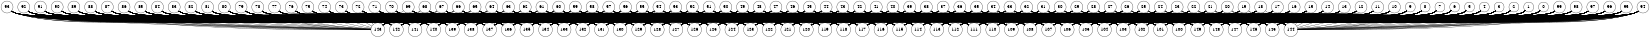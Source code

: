graph g {
	graph [bb="-620.46,-616.27,557.92,677.84",
		overlap=false,
		size="11, 11"
	];
	node [label="\N",
		shape=circle
	];
	149	 [height=0.668,
		pos="-272.91,-14.441",
		width=0.668];
	148	 [height=0.668,
		pos="232.66,-136.35",
		width=0.668];
	147	 [height=0.668,
		pos="-36.996,-272.55",
		width=0.668];
	146	 [height=0.668,
		pos="-183.13,385.22",
		width=0.668];
	145	 [height=0.668,
		pos="152.67,-112.22",
		width=0.668];
	144	 [height=0.668,
		pos="-54.779,2.6033",
		width=0.668];
	143	 [height=0.668,
		pos="-207.48,-160.59",
		width=0.668];
	142	 [height=0.668,
		pos="319.68,-273.56",
		width=0.668];
	141	 [height=0.668,
		pos="-58.938,-215.42",
		width=0.668];
	140	 [height=0.668,
		pos="160.89,-277.98",
		width=0.668];
	139	 [height=0.668,
		pos="9.4862,-210.64",
		width=0.668];
	138	 [height=0.668,
		pos="-234.36,108.39",
		width=0.668];
	137	 [height=0.668,
		pos="396.86,-121.01",
		width=0.668];
	136	 [height=0.668,
		pos="213.39,-78.147",
		width=0.668];
	135	 [height=0.668,
		pos="-15.14,177.07",
		width=0.668];
	134	 [height=0.668,
		pos="104.14,-221.4",
		width=0.668];
	133	 [height=0.668,
		pos="220.49,-255.16",
		width=0.668];
	132	 [height=0.668,
		pos="-267.66,310.44",
		width=0.668];
	131	 [height=0.668,
		pos="-251.46,200.01",
		width=0.668];
	130	 [height=0.668,
		pos="-126.11,121.06",
		width=0.668];
	129	 [height=0.668,
		pos="-103.61,-93.868",
		width=0.668];
	128	 [height=0.668,
		pos="-162.72,-103.41",
		width=0.668];
	127	 [height=0.668,
		pos="121.79,122.83",
		width=0.668];
	126	 [height=0.668,
		pos="194.59,178.39",
		width=0.668];
	125	 [height=0.668,
		pos="-64.168,299.62",
		width=0.668];
	124	 [height=0.668,
		pos="51.549,-279.21",
		width=0.668];
	123	 [height=0.668,
		pos="234.04,103.85",
		width=0.668];
	122	 [height=0.668,
		pos="-46.547,86.758",
		width=0.668];
	121	 [height=0.668,
		pos="-105.83,-155.83",
		width=0.668];
	120	 [height=0.668,
		pos="384.67,-236.69",
		width=0.668];
	119	 [height=0.668,
		pos="9.5758,120.78",
		width=0.668];
	118	 [height=0.668,
		pos="84.426,-50.049",
		width=0.668];
	117	 [height=0.668,
		pos="-148.89,-218.74",
		width=0.668];
	116	 [height=0.668,
		pos="-131.65,240.94",
		width=0.668];
	115	 [height=0.668,
		pos="177.91,71.775",
		width=0.668];
	114	 [height=0.668,
		pos="23.787,-128.3",
		width=0.668];
	113	 [height=0.668,
		pos="44.308,19.058",
		width=0.668];
	112	 [height=0.668,
		pos="65.686,176.03",
		width=0.668];
	111	 [height=0.668,
		pos="-158.77,47.195",
		width=0.668];
	110	 [height=0.668,
		pos="-214.92,24.629",
		width=0.668];
	109	 [height=0.668,
		pos="-127.69,327.63",
		width=0.668];
	108	 [height=0.668,
		pos="-201.47,296.37",
		width=0.668];
	107	 [height=0.668,
		pos="-102.67,60.96",
		width=0.668];
	106	 [height=0.668,
		pos="288.05,47.542",
		width=0.668];
	105	 [height=0.668,
		pos="270.94,-64.917",
		width=0.668];
	104	 [height=0.668,
		pos="-207.66,-45.421",
		width=0.668];
	103	 [height=0.668,
		pos="333.43,-154.09",
		width=0.668];
	102	 [height=0.668,
		pos="220.7,-199",
		width=0.668];
	101	 [height=0.668,
		pos="307.58,-8.6589",
		width=0.668];
	100	 [height=0.668,
		pos="350.51,-64.85",
		width=0.668];
	99	 [height=0.54162,
		pos="-552.19,13.14",
		width=0.54162];
	99 -- 149	 [pos="-532.55,11.2 -482.76,6.2834 -351.7,-6.6599 -297.21,-12.041"];
	99 -- 148	 [pos="-532.79,9.4443 -425.85,-10.923 91.058,-109.38 208.77,-131.8"];
	99 -- 147	 [pos="-535.05,3.6341 -457.87,-39.16 -142.77,-213.9 -58.052,-260.87"];
	99 -- 146	 [pos="-538.17,27.271 -480.76,85.147 -263.66,304.02 -200.48,367.73"];
	99 -- 145	 [pos="-532.97,9.7216 -433.79,-7.9168 19.711,-88.57 128.95,-108"];
	99 -- 144	 [pos="-532.69,12.727 -454.64,11.073 -164.88,4.9355 -78.949,3.1153"];
	99 -- 143	 [pos="-534.62,4.2855 -476.86,-24.825 -292.9,-117.54 -229.33,-149.57"];
	99 -- 142	 [pos="-533.57,7.0187 -420.67,-30.109 171.73,-224.91 296.57,-265.97"];
	99 -- 141	 [pos="-534.34,4.8698 -458.61,-30.225 -163.89,-166.79 -80.835,-205.28"];
	99 -- 140	 [pos="-533.84,5.6507 -435.31,-34.577 30.694,-224.83 138.56,-268.87"];
	99 -- 139	 [pos="-533.82,5.8212 -450.06,-27.549 -104.51,-165.22 -12.893,-201.73"];
	99 -- 138	 [pos="-533.26,18.813 -478.2,35.314 -318.21,83.263 -257.81,101.36"];
	99 -- 137	 [pos="-532.8,10.399 -411.75,-6.712 239.42,-98.759 372.93,-117.63"];
	99 -- 136	 [pos="-532.49,10.791 -426.71,-1.8227 73.61,-61.48 189.42,-75.289"];
	99 -- 135	 [pos="-533.39,18.878 -451.7,43.813 -127.67,142.72 -38.157,170.05"];
	99 -- 134	 [pos="-533.6,6.4982 -440.04,-26.936 -21.035,-176.67 81.459,-213.29"];
	99 -- 133	 [pos="-533.47,6.6404 -428.84,-29.692 83.051,-207.44 197.68,-247.24"];
	99 -- 132	 [pos="-538.46,27.479 -491.29,76.774 -335.84,239.2 -284.38,292.97"];
	99 -- 131	 [pos="-535.59,23.453 -484.37,55.284 -328.81,151.95 -272.28,187.08"];
	99 -- 130	 [pos="-533.05,17.986 -463.67,35.56 -225.39,95.911 -149.52,115.13"];
	99 -- 129	 [pos="-533.2,8.61 -461.33,-8.5351 -206.04,-69.433 -127.07,-88.272"];
	99 -- 128	 [pos="-533.4,7.5182 -468.98,-11.761 -257.04,-75.181 -186.09,-96.412"];
	99 -- 127	 [pos="-532.74,16.304 -436.16,32.023 -8.4005,101.64 97.842,118.93"];
	99 -- 126	 [pos="-532.98,17.39 -429.9,40.2 57.164,147.98 170.83,173.13"];
	99 -- 125	 [pos="-535.1,23.168 -460.87,66.743 -166.43,239.59 -85.084,287.34"];
	99 -- 124	 [pos="-534.45,4.5485 -447.38,-37.61 -65.688,-222.44 29.823,-268.69"];
	99 -- 123	 [pos="-532.75,15.382 -425.63,27.741 92.19,87.486 210.11,101.09"];
	99 -- 122	 [pos="-532.67,15.98 -453.63,27.488 -157.34,70.627 -70.568,83.261"];
	99 -- 121	 [pos="-533.86,6.2008 -462.91,-20.657 -206.4,-117.76 -128.46,-147.26"];
	99 -- 120	 [pos="-533.05,8.0359 -413.55,-23.829 229.25,-195.24 361.04,-230.39"];
	99 -- 119	 [pos="-532.85,16.845 -447.86,33.129 -107.61,98.326 -14.232,116.22"];
	99 -- 118	 [pos="-532.44,11.179 -439.04,1.9094 -42.013,-37.499 60.298,-47.654"];
	99 -- 117	 [pos="-535.12,3.3239 -470.5,-33.829 -240.98,-165.79 -169.98,-206.62"];
	99 -- 116	 [pos="-534.92,22.494 -468.07,58.705 -226.4,189.61 -152.97,229.4"];
	99 -- 115	 [pos="-532.66,14.708 -430.61,22.903 40.954,60.775 153.67,69.827"];
	99 -- 114	 [pos="-533.02,8.4336 -446.75,-12.753 -94.467,-99.261 0.24682,-122.52"];
	99 -- 113	 [pos="-532.68,13.333 -443.83,14.215 -77.583,17.848 20.211,18.818"];
	99 -- 112	 [pos="-533.02,18.193 -442.37,42.089 -57.031,143.68 42.269,169.86"];
	99 -- 111	 [pos="-532.68,14.828 -467.09,20.506 -254.66,38.894 -182.79,45.116"];
	99 -- 110	 [pos="-532.6,13.807 -474.39,15.79 -302.61,21.641 -238.98,23.809"];
	99 -- 109	 [pos="-536.32,24.894 -470.54,73.623 -219.36,259.71 -147.19,313.18"];
	99 -- 108	 [pos="-536.66,25.675 -479.79,71.604 -282.9,230.61 -220.56,280.96"];
	99 -- 107	 [pos="-532.58,15.225 -459.92,22.955 -206.07,49.96 -126.62,58.412"];
	99 -- 106	 [pos="-532.65,13.939 -420.54,18.53 140.45,41.499 263.97,46.556"];
	99 -- 105	 [pos="-532.65,11.287 -422,0.79407 125.44,-51.119 247,-62.647"];
	99 -- 104	 [pos="-532.68,9.8233 -473.46,-0.242 -295.91,-30.421 -231.41,-41.384"];
	99 -- 103	 [pos="-532.87,9.4913 -417.27,-12.337 182.14,-125.52 309.59,-149.58"];
	99 -- 102	 [pos="-533.08,7.8956 -427.78,-21.008 81.259,-160.73 197.18,-192.54"];
	99 -- 101	 [pos="-532.61,12.643 -418.76,9.7567 157.51,-4.854 283.31,-8.0434"];
	99 -- 100	 [pos="-532.49,11.438 -414.66,1.2581 196.31,-51.527 326.21,-62.75"];
	98	 [height=0.54162,
		pos="538.42,65.577",
		width=0.54162];
	98 -- 149	 [pos="518.77,63.638 408.9,52.803 -128.6,-0.20766 -248.97,-12.079"];
	98 -- 148	 [pos="521.98,54.72 470.13,20.479 310.11,-85.204 253.09,-122.86"];
	98 -- 147	 [pos="521.51,55.64 438.62,6.9343 75.555,-206.41 -15.983,-260.2"];
	98 -- 146	 [pos="520.58,73.478 422.38,116.98 -51.896,327.08 -160.8,375.33"];
	98 -- 145	 [pos="520.59,57.358 457.47,28.265 244.68,-69.808 174.98,-101.93"];
	98 -- 144	 [pos="519.02,63.517 430.66,54.137 66.439,15.472 -30.815,5.1473"];
	98 -- 143	 [pos="519.61,59.873 417.26,28.839 -72.096,-119.54 -184.45,-153.61"];
	98 -- 142	 [pos="527.57,48.759 491.02,-7.9112 372.43,-191.77 332.75,-253.29"];
	98 -- 141	 [pos="520.54,57.167 433.87,16.393 57.666,-160.57 -37.169,-205.18"];
	98 -- 140	 [pos="523.62,52.109 464.32,-1.8576 243.95,-202.4 179.01,-261.49"];
	98 -- 139	 [pos="521.12,56.544 442.34,15.401 117.57,-154.2 30.854,-199.48"];
	98 -- 138	 [pos="518.93,66.657 413.01,72.525 -92.977,100.56 -210.11,107.05"];
	98 -- 137	 [pos="526.6,49.989 500.81,16.005 439.6,-64.676 411.47,-101.76"];
	98 -- 136	 [pos="520.48,57.645 464.99,33.105 296.18,-41.537 235.45,-68.392"];
	98 -- 135	 [pos="519.04,69.48 434.85,86.439 100.86,153.71 8.5852,172.3"];
	98 -- 134	 [pos="521.93,54.678 454.3,9.9885 198.32,-159.16 124.3,-208.07"];
	98 -- 133	 [pos="524.35,51.381 472.79,-0.62808 294.31,-180.69 237.79,-237.7"];
	98 -- 132	 [pos="519.68,71.269 412.13,103.94 -126.06,267.42 -244.56,303.42"];
	98 -- 131	 [pos="518.9,68.9 411.28,87.217 -108.95,175.76 -227.42,195.92"];
	98 -- 130	 [pos="518.89,67.207 423.17,75.199 3.8707,110.2 -101.84,119.03"];
	98 -- 129	 [pos="519.21,60.805 426.05,37.669 21.713,-62.744 -80.215,-88.057"];
	98 -- 128	 [pos="519.3,60.969 420.65,37.192 -30.457,-71.531 -139.12,-97.721"];
	98 -- 127	 [pos="518.88,68.261 450.35,77.679 220.96,109.2 145.83,119.52"];
	98 -- 126	 [pos="519.45,71.803 460.6,91.111 281.31,149.94 217.47,170.88"];
	98 -- 125	 [pos="520.06,72.709 432.19,106.84 54.912,253.37 -41.609,290.86"];
	98 -- 124	 [pos="522.5,54.301 449.98,2.9458 151.04,-208.75 71.217,-265.28"];
	98 -- 123	 [pos="518.92,68.029 465.38,74.761 316.27,93.512 257.9,100.85"];
	98 -- 122	 [pos="518.62,66.294 430.51,69.484 74.114,82.389 -22.363,85.882"];
	98 -- 121	 [pos="519.83,59.189 427.51,27.461 18.614,-113.06 -82.943,-147.96"];
	98 -- 120	 [pos="529.49,48.019 502.96,-4.1441 424.64,-158.1 395.64,-215.12"];
	98 -- 119	 [pos="518.97,67.607 437.44,76.117 123.31,108.91 33.614,118.27"];
	98 -- 118	 [pos="519.49,60.756 447.08,42.313 187.71,-23.744 107.94,-44.06"];
	98 -- 117	 [pos="520.39,58.118 424.97,18.647 -20.682,-165.71 -126.37,-209.43"];
	98 -- 116	 [pos="519.45,70.543 424.03,95.514 -2.9062,207.25 -108.15,234.79"];
	98 -- 115	 [pos="518.78,65.914 457.51,66.968 269.93,70.193 202.43,71.353"];
	98 -- 114	 [pos="520.1,58.677 441.5,29.064 132.81,-87.228 46.384,-119.79"];
	98 -- 113	 [pos="518.75,63.724 440.76,56.382 153.46,29.334 68.268,21.313"];
	98 -- 112	 [pos="519.3,70.043 444.42,87.539 171.16,151.39 89.125,170.55"];
	98 -- 111	 [pos="518.68,65.056 419.29,62.436 -25.8,50.701 -134.68,47.83"];
	98 -- 110	 [pos="518.66,64.503 413.96,58.812 -75.48,32.208 -190.62,25.949"];
	98 -- 109	 [pos="520.26,72.722 426.53,109.59 -2.033,278.2 -105.27,318.81"];
	98 -- 108	 [pos="519.76,71.397 418.35,103.03 -66.109,254.15 -178.26,289.13"];
	98 -- 107	 [pos="518.88,65.436 425.5,64.764 24.922,61.879 -78.318,61.136"];
	98 -- 106	 [pos="518.77,64.162 473.47,60.898 361.78,52.853 312.31,49.289"];
	98 -- 105	 [pos="520.87,57.015 473.68,33.994 344.18,-29.188 292.58,-54.363"];
	98 -- 104	 [pos="518.85,62.665 415.16,47.238 -69.567,-24.876 -183.6,-41.841"];
	98 -- 103	 [pos="524.97,51.164 488.81,12.412 389.55,-93.943 350.01,-136.32"];
	98 -- 102	 [pos="523.1,52.816 470.42,8.9456 296.84,-135.6 239.37,-183.46"];
	98 -- 101	 [pos="519.53,59.502 477.54,45.997 376.54,13.518 330.8,-1.1935"];
	98 -- 100	 [pos="522.4,54.457 488.14,30.678 407.84,-25.058 370.39,-51.05"];
	97	 [height=0.54162,
		pos="132.1,584.79",
		width=0.54162];
	97 -- 149	 [pos="121.06,568.45 64.07,484.13 -196.51,98.596 -259.28,5.7269"];
	97 -- 148	 [pos="134.84,565.13 149.01,463.54 213.84,-1.3486 229.33,-112.45"];
	97 -- 147	 [pos="128.25,565.27 105.84,451.61 -7.7286,-124.16 -32.303,-248.75"];
	97 -- 146	 [pos="115.6,574.34 62.519,540.74 -103.74,435.48 -162.39,398.34"];
	97 -- 145	 [pos="132.68,565.05 135.62,465.69 148.75,20.714 151.96,-88.133"];
	97 -- 144	 [pos="126.1,566.08 98.388,479.76 -17.032,120.19 -47.42,25.527"];
	97 -- 143	 [pos="123.88,566.73 77.891,465.8 -147.08,-28.006 -197.46,-138.59"];
	97 -- 142	 [pos="136.28,565.66 160.93,452.86 287.14,-124.7 314.46,-249.69"];
	97 -- 141	 [pos="127.57,565.8 101.92,458.34 -24.888,-72.798 -53.288,-191.76"];
	97 -- 140	 [pos="132.76,565.15 136.57,450.89 155.86,-127.38 160.07,-253.62"];
	97 -- 139	 [pos="129.07,565.13 112.35,456.63 31.43,-68.288 13.158,-186.82"];
	97 -- 138	 [pos="120.12,569.21 65.534,498.25 -159.47,205.74 -219.55,127.64"];
	97 -- 137	 [pos="139.05,566.27 175.84,468.18 347.86,9.6234 388.32,-98.249"];
	97 -- 136	 [pos="134.49,565.31 146.2,469.81 197.49,51.523 210.42,-53.938"];
	97 -- 135	 [pos="125.39,566.21 101.34,499.61 19.481,272.94 -6.885,199.93"];
	97 -- 134	 [pos="131.42,565.26 127.64,456.21 109.15,-76.822 104.98,-197.2"];
	97 -- 133	 [pos="134.16,565.26 145.95,453.19 204.96,-107.61 217.96,-231.08"];
	97 -- 132	 [pos="115.94,573.69 52.686,530.29 -177.94,372.01 -247.6,324.21"];
	97 -- 131	 [pos="118,570.64 58.798,511.25 -169.49,282.24 -234.25,217.28"];
	97 -- 130	 [pos="122.61,567.73 82.799,496.24 -70.581,220.78 -114.37,142.13"];
	97 -- 129	 [pos="125.68,566.28 92.509,470.79 -59.148,34.152 -95.679,-71.027"];
	97 -- 128	 [pos="124.37,566.73 83.394,471.09 -108.15,23.971 -153.21,-81.211"];
	97 -- 127	 [pos="131.67,565.23 130.01,491.22 124.14,228.32 122.33,146.99"];
	97 -- 126	 [pos="135.07,565.46 145.38,498.42 179.59,275.97 190.91,202.31"];
	97 -- 125	 [pos="120.99,568.64 87.334,519.74 -13.409,373.37 -50.373,319.67"];
	97 -- 124	 [pos="130.27,565.12 119.59,450.58 65.491,-129.67 53.785,-255.23"];
	97 -- 123	 [pos="136.16,565.64 152.23,489.82 211.39,210.73 229.04,127.46"];
	97 -- 122	 [pos="125.43,566.17 97.744,489 -7.9644,194.32 -38.34,109.64"];
	97 -- 121	 [pos="126.1,566.11 93.489,464.6 -62.303,-20.33 -98.369,-132.59"];
	97 -- 120	 [pos="137.85,566.09 171.3,457.3 340.58,-93.299 377.54,-213.49"];
	97 -- 119	 [pos="127.07,565.73 107.59,491.98 37.182,225.33 15.786,144.3"];
	97 -- 118	 [pos="130.62,565.09 123.63,471.96 93.895,76.037 86.233,-25.989"];
	97 -- 117	 [pos="125.57,566.11 88.078,458.89 -99.526,-77.591 -140.83,-195.71"];
	97 -- 116	 [pos="120.08,569.12 77.052,513.02 -69.295,322.23 -116.7,260.43"];
	97 -- 115	 [pos="133.84,565.3 140.97,485.51 167.91,183.73 175.76,95.894"];
	97 -- 114	 [pos="129.15,565.34 113.91,465.01 44.219,6.2144 27.432,-104.3"];
	97 -- 113	 [pos="129.08,565.31 115.8,479.73 62.622,137.07 48.029,43.034"];
	97 -- 112	 [pos="128.94,565.35 117.97,497.84 81.548,273.65 69.553,199.83"];
	97 -- 111	 [pos="122.75,567.51 79.628,487.8 -100.02,155.78 -147.31,68.363"];
	97 -- 110	 [pos="121.72,568.02 71.42,486.83 -146.69,134.76 -202.08,45.342"];
	97 -- 109	 [pos="118.13,570.96 74.081,527.35 -61.885,392.76 -110.32,344.81"];
	97 -- 108	 [pos="117.34,572.02 63.373,525.36 -123.15,364.09 -182.9,312.43"];
	97 -- 107	 [pos="124.02,566.76 88.504,487.51 -53.693,170.23 -92.716,83.161"];
	97 -- 106	 [pos="137.56,565.98 161.25,484.36 255.16,160.85 281.28,70.874"];
	97 -- 105	 [pos="136.18,565.7 156.18,472.11 243.79,62.165 265.87,-41.191"];
	97 -- 104	 [pos="122.84,567.6 75.031,478.93 -143.57,73.46 -196.23,-24.211"];
	97 -- 103	 [pos="137.28,565.78 165.07,463.8 296.38,-18.115 327.02,-130.58"];
	97 -- 102	 [pos="134.34,565.02 146.49,457.47 204.62,-56.741 217.97,-174.8"];
	97 -- 101	 [pos="137.64,566.05 163.51,478.57 272.31,110.62 300.76,14.431"];
	97 -- 100	 [pos="138.4,566.05 169.7,472.95 308.32,60.638 342.75,-41.768"];
	96	 [height=0.54162,
		pos="-30.934,658.34",
		width=0.54162];
	96 -- 149	 [pos="-37.659,639.65 -71.931,544.36 -227.02,113.17 -264.66,8.5038"];
	96 -- 148	 [pos="-24.678,639.48 10.756,532.65 186.06,4.1302 224.99,-113.23"];
	96 -- 147	 [pos="-31.064,638.47 -31.85,517.79 -35.977,-115.97 -36.838,-248.31"];
	96 -- 146	 [pos="-40.455,641.26 -67.07,593.49 -142.21,458.65 -171.36,406.34"];
	96 -- 145	 [pos="-26.396,639.29 -1.3798,534.31 119.55,26.808 147.08,-88.761"];
	96 -- 144	 [pos="-31.648,638.72 -35.104,543.67 -50.091,131.53 -53.897,26.851"];
	96 -- 143	 [pos="-35.124,638.91 -58.857,528.82 -176.27,-15.824 -202.34,-136.77"];
	96 -- 142	 [pos="-23.931,639.73 20.465,521.72 262.44,-121.44 311.14,-250.87"];
	96 -- 141	 [pos="-31.572,638.45 -35.284,522.61 -54.091,-64.193 -58.161,-191.17"];
	96 -- 140	 [pos="-27.016,639.21 -2.5494,519.79 129.06,-122.65 156.05,-254.37"];
	96 -- 139	 [pos="-30.014,638.56 -24.656,523.36 2.4902,-60.239 8.3643,-186.52"];
	96 -- 138	 [pos="-37.703,640.04 -68.14,557.76 -192.31,222.06 -225.93,131.18"];
	96 -- 137	 [pos="-21.399,640.97 34.879,538.44 323.3,13 385.17,-99.71"];
	96 -- 136	 [pos="-24.773,639.77 8.7157,538.82 168.69,56.595 205.72,-55.04"];
	96 -- 135	 [pos="-30.286,638.58 -27.772,561.99 -18.677,284.87 -15.931,201.18"];
	96 -- 134	 [pos="-27.924,638.73 -10.155,523 80.911,-70.119 100.44,-197.35"];
	96 -- 133	 [pos="-25.683,639.26 6.6494,521.79 178.49,-102.55 214.05,-231.75"];
	96 -- 132	 [pos="-42.035,642.03 -80.975,584.8 -211.31,393.25 -254,330.52"];
	96 -- 131	 [pos="-39.444,640.66 -73.916,569.01 -203.14,300.44 -240.98,221.79"];
	96 -- 130	 [pos="-34.378,638.9 -48.992,556.41 -105.86,235.38 -121.89,144.91"];
	96 -- 129	 [pos="-32.841,638.61 -42.942,534.07 -90.16,45.36 -101.27,-69.605"];
	96 -- 128	 [pos="-34.324,638.75 -52.534,533.49 -138.66,35.672 -158.59,-79.558"];
	96 -- 127	 [pos="-25.499,639.28 -2.1453,557.39 89.643,235.54 115.17,146.04"];
	96 -- 126	 [pos="-22.64,640.69 12.127,566.7 146.09,281.61 184.34,200.21"];
	96 -- 125	 [pos="-32.745,638.8 -38.393,577.83 -55.685,391.19 -61.908,324.02"];
	96 -- 124	 [pos="-29.212,638.76 -18.604,518.19 37.77,-122.59 49.435,-255.18"];
	96 -- 123	 [pos="-22.418,640.52 16.869,558.31 180.52,215.85 223.61,125.69"];
	96 -- 122	 [pos="-31.472,638.67 -33.834,552.19 -43.29,205.99 -45.885,110.98"];
	96 -- 121	 [pos="-32.749,638.62 -42.891,528.37 -92.511,-11.01 -103.62,-131.8"];
	96 -- 120	 [pos="-22.633,640.46 29.936,527.25 316.2,-89.244 374.36,-214.48"];
	96 -- 119	 [pos="-29.469,638.89 -23.256,556.45 0.90107,235.89 7.7541,144.95"];
	96 -- 118	 [pos="-27.789,639.03 -11.557,539.35 62.664,83.58 80.543,-26.207"];
	96 -- 117	 [pos="-33.563,638.79 -49.08,523.41 -128.6,-67.924 -145.66,-194.77"];
	96 -- 116	 [pos="-35.524,639.32 -51.976,571.14 -107.97,339.08 -126.01,264.34"];
	96 -- 115	 [pos="-24.339,639.82 6.4458,553.35 135.93,189.67 169.79,94.597"];
	96 -- 114	 [pos="-29.554,638.5 -22.046,530.56 13.855,14.478 22.097,-104.01"];
	96 -- 113	 [pos="-28.641,638.86 -17.669,545.64 29.439,145.39 41.491,42.991"];
	96 -- 112	 [pos="-27.087,639.14 -11.855,563.1 44.213,283.22 60.943,199.71"];
	96 -- 111	 [pos="-34.971,639.04 -53.814,548.96 -133.07,170.04 -153.79,70.974"];
	96 -- 110	 [pos="-36.441,639.38 -63.107,547.53 -178.74,149.22 -208.11,48.062"];
	96 -- 109	 [pos="-36.413,639.61 -53.003,582.91 -102.66,413.16 -120.88,350.87"];
	96 -- 108	 [pos="-39.391,640.39 -67.821,580.05 -159.91,384.6 -191.06,318.48"];
	96 -- 107	 [pos="-33.28,638.8 -43.965,549.83 -88.008,183.03 -99.768,85.093"];
	96 -- 106	 [pos="-21.902,641.05 23.52,554.07 226.76,164.9 276.86,68.967"];
	96 -- 105	 [pos="-23.321,640.1 18.102,540.86 216.15,66.357 261.62,-42.587"];
	96 -- 104	 [pos="-35.753,639.15 -60.62,540.13 -174.32,87.335 -201.71,-21.735"];
	96 -- 103	 [pos="-22.813,640.23 25.12,533.36 270.77,-14.385 323.47,-131.88"];
	96 -- 102	 [pos="-25.326,639.23 7.7785,526.45 177.43,-51.576 213.83,-175.56"];
	96 -- 101	 [pos="-22.054,640.84 24.994,548.14 244.93,114.8 296.67,12.855"];
	96 -- 100	 [pos="-21.694,640.82 29.96,542.89 282.66,63.786 339.25,-43.505"];
	95	 [height=0.54162,
		pos="249.21,497.88",
		width=0.54162];
	95 -- 149	 [pos="235.25,484.17 162.27,412.57 -174.97,81.663 -255.57,2.5732"];
	95 -- 148	 [pos="248.7,478.2 246.28,385.26 235.97,-9.4962 233.3,-111.97"];
	95 -- 147	 [pos="242.42,479.59 203.99,376.14 14.017,-135.23 -28.531,-249.76"];
	95 -- 146	 [pos="230.08,492.89 159.97,474.62 -82.746,411.38 -159.6,391.35"];
	95 -- 145	 [pos="246.17,478.61 231.95,388.78 172.21,11.264 156.48,-88.143"];
	95 -- 144	 [pos="238.93,481.11 193.19,406.6 8.3451,105.45 -42.04,23.357"];
	95 -- 143	 [pos="237.93,481.6 175.7,391.89 -125.08,-41.788 -193.58,-140.54"];
	95 -- 142	 [pos="250.99,478.42 260.65,372.68 306.78,-132.43 317.46,-249.36"];
	95 -- 141	 [pos="241.44,479.89 199.21,382.12 -2.561,-84.924 -49.27,-193.04"];
	95 -- 140	 [pos="246.99,478.31 234.87,371.85 176.92,-137.16 163.61,-254.03"];
	95 -- 139	 [pos="242.93,479.29 209.61,380.82 53.858,-79.502 17.219,-187.79"];
	95 -- 138	 [pos="233.94,485.58 162.66,428.16 -137.16,186.68 -215.54,123.55"];
	95 -- 137	 [pos="253.8,478.67 275.46,387.88 367.54,1.9039 391.27,-97.559"];
	95 -- 136	 [pos="248,478.38 242.61,391.71 220.83,41.464 214.89,-54.009"];
	95 -- 135	 [pos="236.46,482.4 192.63,429.21 48.205,253.95 0.3887,195.92"];
	95 -- 134	 [pos="245.33,478.64 225.06,378.1 131.35,-86.469 108.95,-197.51"];
	95 -- 133	 [pos="248.46,478.12 244.47,373.46 225.81,-115.78 221.42,-230.87"];
	95 -- 132	 [pos="230.82,491.2 151.87,462.57 -158.16,350.15 -244.97,318.67"];
	95 -- 131	 [pos="232.27,487.79 156.85,442.93 -148.19,261.45 -230.76,212.33"];
	95 -- 130	 [pos="235.41,484.02 177.62,425.99 -44.886,202.6 -108.83,138.4"];
	95 -- 129	 [pos="239.22,481.12 188.98,396.86 -35.82,19.83 -91.236,-73.111"];
	95 -- 128	 [pos="237.98,481.48 179.96,396.78 -85.601,9.155 -149.07,-83.481"];
	95 -- 127	 [pos="242.9,479.28 221.65,416.75 152.85,214.24 129.57,145.73"];
	95 -- 126	 [pos="245.88,478.37 236.36,422.69 209.07,263.1 198.68,202.3"];
	95 -- 125	 [pos="232.37,487.22 179.1,453.52 14.421,349.34 -43.644,312.61"];
	95 -- 124	 [pos="244.33,478.67 217.4,372.79 87.212,-139.01 57.566,-255.55"];
	95 -- 123	 [pos="248.46,478.34 245.93,412.65 237.74,199.89 234.97,127.91"];
	95 -- 122	 [pos="237.8,482.01 191.62,417.82 18.658,177.4 -32.321,106.53"];
	95 -- 121	 [pos="239.9,480.73 190.61,389.97 -39.606,-33.892 -94.201,-134.41"];
	95 -- 120	 [pos="252.77,478.6 271.59,376.51 359.6,-100.73 380.3,-213"];
	95 -- 119	 [pos="238.61,481.19 199.75,420.04 65.215,208.33 22.617,141.3"];
	95 -- 118	 [pos="243.54,479.01 218.61,396.12 118.8,64.248 91.41,-26.827"];
	95 -- 117	 [pos="239.57,480.52 185.66,383.47 -78.075,-91.278 -137.14,-197.59"];
	95 -- 116	 [pos="232.85,486.83 171.62,445.53 -43.86,300.17 -111.31,254.66"];
	95 -- 115	 [pos="245.97,478.46 234.32,408.86 194.68,171.96 181.91,95.663"];
	95 -- 114	 [pos="242.59,479.47 210.12,389.28 67.88,-5.8204 32.019,-105.43"];
	95 -- 113	 [pos="241.43,479.69 209.52,405.12 88.747,122.9 53.822,41.288"];
	95 -- 112	 [pos="239.35,480.57 208.15,425.86 111.71,256.74 77.706,197.11"];
	95 -- 111	 [pos="236.1,483.39 175.68,416.65 -75.793,138.85 -142.48,65.19"];
	95 -- 110	 [pos="235.32,483.71 167.98,415.04 -124.32,117.01 -198,41.875"];
	95 -- 109	 [pos="231.04,489.66 168.54,461.43 -37.372,368.42 -105.55,337.63"];
	95 -- 108	 [pos="231.27,489.85 160.22,458.08 -101.32,341.15 -179.35,306.27"];
	95 -- 107	 [pos="236.9,482.58 183.44,416.2 -28.449,153.11 -87.384,79.935"];
	95 -- 106	 [pos="250.91,478.24 257.19,405.44 279.12,151.13 285.98,71.544"];
	95 -- 105	 [pos="249.98,478.18 253.28,392.57 266.39,53.012 270.01,-40.797"];
	95 -- 104	 [pos="236.52,482.78 171.81,405.83 -121,57.631 -192.08,-26.892"];
	95 -- 103	 [pos="251.73,478.36 263.94,383.87 316.87,-25.904 330.31,-129.98"];
	95 -- 102	 [pos="248.41,478.14 244.34,378.8 226.14,-66.095 221.69,-174.92"];
	95 -- 101	 [pos="251.47,478.33 260.59,399.15 294.79,102.33 304.81,15.405"];
	95 -- 100	 [pos="252.7,478.5 268.03,393.37 329.38,52.534 346.22,-41.001"];
	94	 [height=0.54162,
		pos="199.39,-564.96",
		width=0.54162];
	94 -- 149	 [pos="186.51,-549.94 120.06,-472.48 -183.82,-118.29 -257.02,-32.968"];
	94 -- 148	 [pos="200.91,-545.43 206.34,-475.42 224.84,-237.12 230.8,-160.38"];
	94 -- 147	 [pos="187.02,-549.65 147.12,-500.29 21.937,-345.45 -21.762,-291.4"];
	94 -- 146	 [pos="192.09,-546.82 144.48,-428.55 -121.58,232.35 -174.12,362.84"];
	94 -- 145	 [pos="197.38,-545.5 189.87,-472.72 163.44,-216.58 155.17,-136.4"];
	94 -- 144	 [pos="191.37,-547.03 153.9,-463.37 -3.6906,-111.48 -44.89,-19.48"];
	94 -- 143	 [pos="185.39,-551.04 123.9,-489.93 -122.05,-245.49 -190.01,-177.96"];
	94 -- 142	 [pos="206.92,-546.73 227.95,-495.77 287.33,-351.91 310.37,-296.09"];
	94 -- 141	 [pos="187.62,-549.03 145.37,-491.87 1.4654,-297.15 -44.618,-234.8"];
	94 -- 140	 [pos="196.75,-545.23 189.9,-494.2 171.61,-357.93 164.14,-302.22"];
	94 -- 139	 [pos="189.97,-547.38 158.32,-488.32 55.774,-297 21.081,-232.28"];
	94 -- 138	 [pos="188.67,-548.31 129.57,-456.57 -156.1,-13.094 -221.16,87.895"];
	94 -- 137	 [pos="207.38,-547 238.66,-476.68 352.8,-220.06 387.07,-143.03"];
	94 -- 136	 [pos="199.96,-545.27 202.17,-468.16 210.27,-186.76 212.69,-102.28"];
	94 -- 135	 [pos="193.87,-545.87 164.23,-443.33 24.03,41.594 -8.4226,153.84"];
	94 -- 134	 [pos="194.13,-545.99 177.87,-487.33 128.4,-308.91 110.6,-244.72"];
	94 -- 133	 [pos="200.74,-545.1 204.45,-490.62 214.79,-338.85 218.83,-279.44"];
	94 -- 132	 [pos="190.06,-547.47 130.92,-436.62 -191.42,167.54 -256.29,289.12"];
	94 -- 131	 [pos="189.34,-547.91 130.03,-447.27 -173.93,68.473 -239.14,179.1"];
	94 -- 130	 [pos="191.02,-547.31 146.09,-452.62 -66.211,-5.1874 -115.76,99.231"];
	94 -- 129	 [pos="188.79,-548.47 142.75,-476.89 -39.704,-193.23 -90.453,-114.33"];
	94 -- 128	 [pos="187.34,-549.6 133.16,-480.54 -87.871,-198.81 -147.71,-122.53"];
	94 -- 127	 [pos="197.19,-545.48 186.14,-447.54 136.7,-9.3213 124.51,98.704"];
	94 -- 126	 [pos="199.27,-545.45 198.6,-442.26 195.49,39.733 194.75,154.03"];
	94 -- 125	 [pos="193.64,-546.09 159.24,-433.24 -19.146,151.93 -57.074,276.35"];
	94 -- 124	 [pos="190.37,-547.51 164.6,-497.71 90.749,-354.97 62.615,-300.6"];
	94 -- 123	 [pos="200.41,-545.3 205.41,-448.85 227.31,-26.021 232.8,79.784"];
	94 -- 122	 [pos="192.43,-546.5 157.37,-453.6 0.35762,-37.535 -38.049,64.239"];
	94 -- 121	 [pos="187.61,-549.17 139.96,-485.29 -38.542,-246.03 -91.153,-175.51"];
	94 -- 120	 [pos="209.09,-547.77 240.36,-492.36 338.48,-318.53 372.73,-257.85"];
	94 -- 119	 [pos="194.12,-545.9 167.23,-448.78 45.58,-9.2909 16.049,97.393"];
	94 -- 118	 [pos="195.09,-545.71 177.28,-465.93 109.25,-161.25 89.707,-73.704"];
	94 -- 117	 [pos="185.31,-550.95 130.08,-496.05 -71.646,-295.53 -131.83,-235.7"];
	94 -- 116	 [pos="191.86,-546.61 147.97,-439.77 -74.357,101.46 -122.47,218.57"];
	94 -- 115	 [pos="198.73,-545.2 195.57,-451.79 182.18,-54.687 178.73,47.643"];
	94 -- 114	 [pos="192.07,-546.75 164.03,-477.02 63.504,-227.06 32.774,-150.65"];
	94 -- 113	 [pos="194.32,-545.86 171.19,-458.77 75.784,-99.472 50.487,-4.2117"];
	94 -- 112	 [pos="195.88,-545.52 177.3,-442.53 90.434,38.88 69.999,152.13"];
	94 -- 111	 [pos="189.44,-547.94 138.71,-461.24 -90.83,-68.917 -146.55,26.319"];
	94 -- 110	 [pos="188.1,-548.88 129.8,-465.92 -136.76,-86.588 -200.97,4.7858"];
	94 -- 109	 [pos="192.56,-546.31 150.5,-431.53 -73.046,178.52 -119.3,304.76"];
	94 -- 108	 [pos="191.02,-546.97 139.47,-436.2 -134.51,152.49 -191.2,274.3"];
	94 -- 107	 [pos="190.84,-547.23 147.83,-458.1 -44.629,-59.303 -92.07,39.005"];
	94 -- 106	 [pos="202.19,-545.61 215.26,-455.33 270.23,-75.57 284.6,23.711"];
	94 -- 105	 [pos="202.2,-545.35 213.44,-466.81 255.2,-174.93 267.51,-88.918"];
	94 -- 104	 [pos="187.21,-549.41 128.15,-474.02 -128.2,-146.83 -192.83,-64.354"];
	94 -- 103	 [pos="205.5,-546.23 227.39,-479.12 301.91,-250.69 325.91,-177.12"];
	94 -- 102	 [pos="200.54,-545.28 204.15,-483.22 215.31,-291.69 219.28,-223.46"];
	94 -- 101	 [pos="203.12,-545.81 219.47,-461.74 284.87,-125.47 302.94,-32.551"];
	94 -- 100	 [pos="205.04,-546.26 228.43,-468.86 317.67,-173.53 343.48,-88.118"];
	93	 [height=0.54162,
		pos="-283.33,-454.56",
		width=0.54162];
	93 -- 149	 [pos="-282.86,-434.79 -281.16,-363.12 -275.34,-116.99 -273.49,-38.615"];
	93 -- 148	 [pos="-266.45,-444.15 -189.51,-396.7 127.94,-200.93 212.1,-149.03"];
	93 -- 147	 [pos="-267.54,-442.9 -224.33,-410.96 -104.13,-322.16 -56.655,-287.08"];
	93 -- 146	 [pos="-281,-435.04 -267.63,-322.98 -200.73,237.7 -186,361.15"];
	93 -- 145	 [pos="-267.81,-442.37 -201.22,-390.08 60.308,-184.74 133.53,-127.25"];
	93 -- 144	 [pos="-274.51,-436.92 -238.78,-365.45 -104.86,-97.571 -65.637,-19.115"];
	93 -- 143	 [pos="-278.35,-435.27 -264.94,-383.28 -228.07,-240.37 -213.51,-183.95"];
	93 -- 142	 [pos="-264.62,-448.94 -176.26,-422.42 199.07,-309.77 296.49,-280.52"];
	93 -- 141	 [pos="-269.96,-440.32 -231.09,-398.89 -118.14,-278.51 -75.495,-233.07"];
	93 -- 140	 [pos="-265.09,-447.31 -194.48,-419.24 60.8,-317.77 138.37,-286.93"];
	93 -- 139	 [pos="-268,-441.79 -218.46,-400.52 -62.775,-270.84 -8.9997,-226.04"];
	93 -- 138	 [pos="-281.61,-434.85 -274.17,-349.23 -244.62,-9.5703 -236.46,84.265"];
	93 -- 137	 [pos="-265.48,-445.81 -170.85,-399.4 271.95,-182.27 375.27,-131.6"];
	93 -- 136	 [pos="-267.64,-442.67 -194.42,-387.19 113.55,-153.81 194.06,-92.793"];
	93 -- 135	 [pos="-275.59,-436.34 -237.16,-345.82 -66.945,55.064 -24.669,154.63"];
	93 -- 134	 [pos="-266.43,-444.39 -203.8,-406.7 15.007,-275.03 83.486,-233.82"];
	93 -- 133	 [pos="-265.1,-447.34 -187.74,-416.73 113.29,-297.59 198.12,-264.01"];
	93 -- 132	 [pos="-282.93,-434.88 -280.76,-329.29 -270.55,169.66 -268.16,286.1"];
	93 -- 131	 [pos="-282.37,-434.97 -277.76,-340.09 -257.73,71.319 -252.64,175.81"];
	93 -- 130	 [pos="-278.19,-435.73 -254.77,-350 -158.24,3.4321 -132.46,97.803"];
	93 -- 129	 [pos="-274.42,-436.67 -244.39,-376.4 -146.96,-180.86 -114.35,-115.43"];
	93 -- 128	 [pos="-276.84,-435.68 -256.34,-375.99 -192.96,-191.47 -170.62,-126.41"];
	93 -- 127	 [pos="-272.07,-438.51 -214.69,-356.73 44.946,13.31 107.97,103.14"];
	93 -- 126	 [pos="-271.51,-438.91 -206.4,-352.68 108.36,64.193 180.04,159.12"];
	93 -- 125	 [pos="-277.8,-435.54 -247.73,-332.05 -103.95,162.74 -70.935,276.34"];
	93 -- 124	 [pos="-265.8,-445.38 -209.27,-415.78 -31.938,-322.92 29.967,-290.51"];
	93 -- 123	 [pos="-270.02,-440.19 -198.61,-363.12 138.83,1.0904 217.58,86.087"];
	93 -- 122	 [pos="-275.45,-436.55 -239.98,-355.46 -95.161,-24.38 -56.224,64.635"];
	93 -- 121	 [pos="-273.28,-437.64 -242.84,-386.42 -151.74,-233.09 -118.31,-176.82"];
	93 -- 120	 [pos="-264.76,-448.5 -170.26,-417.68 257.01,-278.33 361.54,-244.23"];
	93 -- 119	 [pos="-274.4,-437.03 -231.69,-353.13 -48.306,7.0844 -1.3899,99.24"];
	93 -- 118	 [pos="-269.8,-439.68 -213.05,-377.25 5.8376,-136.49 67.923,-68.201"];
	93 -- 117	 [pos="-273.66,-437.6 -249.64,-395.46 -187.28,-286.09 -160.93,-239.86"];
	93 -- 116	 [pos="-279.11,-435.23 -257.63,-336.72 -160.42,109.02 -136.83,217.22"];
	93 -- 115	 [pos="-270.27,-439.65 -204.52,-364.62 89.945,-28.606 161.97,53.588"];
	93 -- 114	 [pos="-269.74,-440.12 -219.93,-387.21 -47.519,-204.05 7.0729,-146.06"];
	93 -- 113	 [pos="-272.05,-438.26 -222.43,-366.52 -23.586,-79.087 30.608,-0.74749"];
	93 -- 112	 [pos="-273.81,-437.36 -224.7,-348.64 -0.15095,57.078 53.94,154.81"];
	93 -- 111	 [pos="-278.6,-435.5 -259.22,-357.45 -185.95,-62.3 -164.62,23.605"];
	93 -- 110	 [pos="-280.56,-435.18 -269.74,-359.36 -230.27,-82.922 -218.35,0.58112"];
	93 -- 109	 [pos="-279.48,-435.22 -258.27,-328.65 -155.77,186.51 -132.42,303.82"];
	93 -- 108	 [pos="-281.18,-434.86 -269.8,-330.49 -216.63,157.38 -204.11,272.15"];
	93 -- 107	 [pos="-276.79,-435.91 -249.05,-356.75 -141.11,-48.729 -110.69,38.076"];
	93 -- 106	 [pos="-268.63,-441.64 -189.76,-372.34 182.9,-44.857 269.87,31.568"];
	93 -- 105	 [pos="-267.34,-443.32 -187.91,-387.48 163.88,-140.18 251.25,-78.762"];
	93 -- 104	 [pos="-279.78,-435.37 -267.35,-368.15 -225.77,-143.34 -212.08,-69.295"];
	93 -- 103	 [pos="-265.53,-445.89 -177.15,-402.83 214.29,-212.13 311.51,-164.76"];
	93 -- 102	 [pos="-265.68,-445.61 -189.02,-406.74 115.09,-252.55 199.1,-209.95"];
	93 -- 101	 [pos="-267.52,-442.63 -184.84,-380.24 197.59,-91.664 288.26,-23.238"];
	93 -- 100	 [pos="-266.7,-444.33 -178.71,-390.23 232.28,-137.54 329.74,-77.618"];
	92	 [height=0.54162,
		pos="-235.82,438.26",
		width=0.54162];
	92 -- 149	 [pos="-237.42,418.81 -243.38,346.04 -264.36,89.912 -270.93,9.7385"];
	92 -- 148	 [pos="-223.29,422.89 -157.74,342.49 145.45,-29.385 217.34,-117.56"];
	92 -- 147	 [pos="-230.5,419.25 -202.68,319.79 -74.008,-140.23 -43.497,-249.31"];
	92 -- 146	 [pos="-221.98,424.32 -215.27,417.57 -207.15,409.4 -200.08,402.28"];
	92 -- 145	 [pos="-224.4,422.08 -168.38,342.7 77.233,-5.3215 138.69,-92.407"];
	92 -- 144	 [pos="-228.27,420.09 -199.36,350.53 -95.726,101.14 -64.045,24.901"];
	92 -- 143	 [pos="-234.89,418.68 -230.67,329.48 -213.27,-38.216 -208.62,-136.4"];
	92 -- 142	 [pos="-223.7,422.73 -151.19,329.82 224.78,-151.97 304.72,-254.4"];
	92 -- 141	 [pos="-230.72,419.4 -205.37,325.72 -93.106,-89.155 -65.223,-192.2"];
	92 -- 140	 [pos="-226.21,420.91 -172.49,323.92 90.323,-150.58 149.18,-256.84"];
	92 -- 139	 [pos="-228.88,419.88 -193.94,327.48 -37.647,-85.963 0.88152,-187.88"];
	92 -- 138	 [pos="-235.73,418.61 -235.48,361.47 -234.74,195.42 -234.47,132.73"];
	92 -- 137	 [pos="-221.11,425.26 -136.69,350.63 285.72,-22.77 378.73,-104.99"];
	92 -- 136	 [pos="-222.86,423.36 -158.49,349.36 126.62,21.605 197.43,-59.799"];
	92 -- 135	 [pos="-223,423.09 -184.92,378.01 -72.518,244.98 -30.885,195.71"];
	92 -- 134	 [pos="-226.73,420.62 -179.16,328.31 40.853,-98.599 93.021,-199.83"];
	92 -- 133	 [pos="-224.99,421.8 -163.65,328.59 139.83,-132.58 207.22,-234.99"];
	92 -- 132	 [pos="-240.59,419.12 -246.24,396.42 -255.67,358.57 -261.78,334.06"];
	92 -- 131	 [pos="-237.1,418.76 -239.94,375.53 -246.75,271.72 -249.86,224.34"];
	92 -- 130	 [pos="-229.29,419.37 -210.24,364.28 -154.79,203.96 -134.06,144.02"];
	92 -- 129	 [pos="-231.12,419.32 -210.92,338.04 -131.62,18.862 -109.42,-70.502"];
	92 -- 128	 [pos="-233.18,418.66 -221.95,335.49 -178.27,11.845 -165.96,-79.363"];
	92 -- 127	 [pos="-220.91,425.11 -163.81,374.74 40.907,194.17 103.49,138.97"];
	92 -- 126	 [pos="-218.95,428.07 -151.34,387.25 99.894,235.56 173.93,190.86"];
	92 -- 125	 [pos="-220.59,425.96 -189.16,400.58 -117.22,342.47 -82.969,314.81"];
	92 -- 124	 [pos="-228.43,419.8 -188.72,320.66 -0.91926,-148.21 42.551,-256.74"];
	92 -- 123	 [pos="-219.92,426.94 -149.22,376.63 136.48,173.29 214.35,117.87"];
	92 -- 122	 [pos="-226.44,420.83 -194.88,362.23 -92.681,172.43 -58.104,108.22"];
	92 -- 121	 [pos="-231.64,419.17 -212.39,331.18 -132.27,-35.006 -111.02,-132.11"];
	92 -- 120	 [pos="-222.57,423.85 -142.22,336.45 279.38,-122.16 368.22,-218.8"];
	92 -- 119	 [pos="-223.65,422.52 -182.74,369.59 -50.238,198.16 -5.4076,140.16"];
	92 -- 118	 [pos="-224.98,421.73 -176.74,348.18 18.368,50.675 71.186,-29.861"];
	92 -- 117	 [pos="-233.22,418.6 -220.61,323.26 -165.86,-90.497 -152.05,-194.8"];
	92 -- 116	 [pos="-226.58,420.75 -207.46,384.53 -163.62,301.5 -142.9,262.24"];
	92 -- 115	 [pos="-221.1,425.22 -157.9,369.24 90.263,149.41 159.74,87.867"];
	92 -- 114	 [pos="-227.62,420.37 -189.36,336.85 -28.395,-14.422 13.686,-106.26"];
	92 -- 113	 [pos="-224.84,421.83 -180.84,355.98 -17.324,111.29 30.863,39.178"];
	92 -- 112	 [pos="-220.87,425.26 -170.61,381.54 -7.8042,239.95 47.277,192.04"];
	92 -- 111	 [pos="-232,418.87 -219.14,353.6 -177.45,142.01 -163.42,70.82"];
	92 -- 110	 [pos="-234.83,418.59 -231.37,350.27 -219.91,123.42 -216.13,48.713"];
	92 -- 109	 [pos="-222.13,424.25 -202.46,404.13 -166.25,367.08 -144.83,345.17"];
	92 -- 108	 [pos="-231.19,419.12 -224.96,393.41 -213.9,347.71 -207.17,319.92"];
	92 -- 107	 [pos="-229.31,419.81 -207.22,357.22 -135.19,153.12 -110.81,84.047"];
	92 -- 106	 [pos="-220.14,426.57 -144.21,369.94 185.05,124.36 268.68,61.99"];
	92 -- 105	 [pos="-221.74,424.28 -149.96,353.01 174.82,30.525 253.66,-47.757"];
	92 -- 104	 [pos="-234.68,418.7 -230.23,342.17 -213.98,63.139 -209.07,-21.148"];
	92 -- 103	 [pos="-222.03,423.91 -144.95,343.7 232.17,-48.724 316.63,-136.6"];
	92 -- 102	 [pos="-224.31,422.19 -161.66,334.74 137.84,-83.336 206.61,-179.33"];
	92 -- 101	 [pos="-220.72,425.84 -143.84,362.61 203.74,76.75 288.77,6.8157"];
	92 -- 100	 [pos="-220.74,425.32 -139.72,355.8 243.46,27.008 332.15,-49.097"];
	91	 [height=0.54162,
		pos="496.94,112.62",
		width=0.54162];
	91 -- 149	 [pos="477.53,109.41 371.89,91.978 -133.18,8.6209 -249.15,-10.518"];
	91 -- 148	 [pos="482.73,99.232 437.92,57.013 299.6,-73.289 250.32,-119.71"];
	91 -- 147	 [pos="480.96,101.09 403.57,45.264 67.981,-196.82 -17.252,-258.31"];
	91 -- 146	 [pos="478.75,119.91 383.7,158.01 -55.554,334.08 -160.54,376.17"];
	91 -- 145	 [pos="480.34,101.77 423.25,64.493 235.17,-58.341 172.9,-99.009"];
	91 -- 144	 [pos="477.63,108.77 393.71,92.033 60.83,25.656 -31.133,7.3183"];
	91 -- 143	 [pos="478.46,105.45 380.56,67.48 -77.097,-110.02 -184.76,-151.78"];
	91 -- 142	 [pos="488.75,94.765 459.74,31.572 361.96,-181.45 329.93,-251.23"];
	91 -- 141	 [pos="480,102.62 398.94,54.784 50.911,-150.6 -38.127,-203.14"];
	91 -- 140	 [pos="484.18,97.782 431.91,37.025 234.22,-192.74 176.69,-259.62"];
	91 -- 139	 [pos="480.44,101.68 407.02,52.984 110.03,-143.96 29.639,-197.28"];
	91 -- 138	 [pos="477.38,112.5 375.17,111.91 -97.176,109.18 -210.07,108.53"];
	91 -- 137	 [pos="489.25,94.672 471.22,52.573 426.23,-52.458 406.45,-98.635"];
	91 -- 136	 [pos="480.47,101.54 431.54,68.615 287.11,-28.548 233.62,-64.537"];
	91 -- 135	 [pos="477.49,115.07 397.84,125.09 96.609,163.01 8.9363,174.04"];
	91 -- 134	 [pos="482.02,99.931 420.92,47.976 189.86,-148.51 122.6,-205.69"];
	91 -- 133	 [pos="485.06,96.814 440.62,37.694 284.21,-170.38 235.25,-235.52"];
	91 -- 132	 [pos="478.04,117.51 373.98,144.43 -128.6,274.46 -244.01,304.32"];
	91 -- 131	 [pos="477.31,114.91 373.29,127.06 -112.94,183.84 -227.32,197.2"];
	91 -- 130	 [pos="477.27,112.88 385.42,114.13 -0.87804,119.36 -101.87,120.73"];
	91 -- 129	 [pos="478.31,106.21 390.21,75.919 15.665,-52.857 -80.851,-86.042"];
	91 -- 128	 [pos="478.26,106.5 384.33,75.739 -35.971,-61.901 -139.58,-95.831"];
	91 -- 127	 [pos="477.3,113.15 413.98,114.88 215.32,120.28 145.97,122.17"];
	91 -- 126	 [pos="477.57,116.83 424.39,128.4 276.27,160.62 218.29,173.23"];
	91 -- 125	 [pos="478.27,118.84 394.22,146.85 51.034,261.23 -41.236,291.98"];
	91 -- 124	 [pos="482.12,99.58 415.41,40.888 142.99,-198.76 69.752,-263.19"];
	91 -- 123	 [pos="477.18,111.96 429.77,110.38 309.7,106.37 258.16,104.66"];
	91 -- 122	 [pos="477.28,111.68 393.83,107.71 69.094,92.26 -22.421,87.906"];
	91 -- 121	 [pos="478.9,104.58 391.54,65.675 12.678,-103.05 -83.545,-145.9"];
	91 -- 120	 [pos="490.91,93.837 471.87,34.603 413.11,-148.22 392.17,-213.35"];
	91 -- 119	 [pos="477.23,112.95 400.03,114.24 118.31,118.96 33.74,120.37"];
	91 -- 118	 [pos="478.68,105.42 411.79,79.04 180.2,-12.281 106.88,-41.196"];
	91 -- 117	 [pos="479.33,103.58 388.36,56.906 -27.984,-156.71 -127.48,-207.76"];
	91 -- 116	 [pos="477.79,116.53 386.22,135.22 -6.5518,215.4 -107.78,236.07"];
	91 -- 115	 [pos="477.46,110.12 421.86,103.01 262.5,82.604 201.79,74.832"];
	91 -- 114	 [pos="479.54,103.76 406.6,66.617 125.54,-76.49 45.294,-117.35"];
	91 -- 113	 [pos="477.78,108.66 405.26,93.666 147.67,40.422 67.977,23.95"];
	91 -- 112	 [pos="477.57,115.47 407.43,125.78 166.73,161.17 89.643,172.51"];
	91 -- 111	 [pos="477.32,110.66 382.28,101.18 -29.847,60.058 -134.52,49.614"];
	91 -- 110	 [pos="477.53,110.22 377.37,97.837 -80.633,41.227 -190.96,27.59"];
	91 -- 109	 [pos="478.25,119.05 387.61,150.25 -5.7579,285.66 -104.92,319.79"];
	91 -- 108	 [pos="477.9,117.63 379.63,143.48 -69.728,261.71 -177.97,290.19"];
	91 -- 107	 [pos="477.33,110.93 388.02,103.23 19.861,71.516 -78.443,63.047"];
	91 -- 106	 [pos="478.04,106.73 439.67,94.776 352.8,67.712 311.15,54.74"];
	91 -- 105	 [pos="481.41,100.41 441.22,68.843 333.9,-15.458 290.03,-49.921"];
	91 -- 104	 [pos="477.73,108.31 378.59,86.071 -74.747,-15.609 -183.95,-40.102"];
	91 -- 103	 [pos="486.71,95.934 458.12,49.292 377.39,-82.377 346.07,-133.47"];
	91 -- 102	 [pos="483.99,98.005 438.66,46.865 287.17,-124.02 237,-180.62"];
	91 -- 101	 [pos="480.47,102.07 445.92,79.938 365.95,28.719 328.12,4.4927"];
	91 -- 100	 [pos="484.46,97.486 457.76,65.131 395.19,-10.706 366,-46.073"];
	90	 [height=0.54162,
		pos="-434.18,328.15",
		width=0.54162];
	90 -- 149	 [pos="-425.73,310.22 -398.52,252.39 -313.12,70.97 -283.31,7.6384"];
	90 -- 148	 [pos="-418.02,316.9 -327.82,254.07 113.08,-53.049 212.65,-122.41"];
	90 -- 147	 [pos="-423.35,311.77 -367.46,227.25 -111.92,-159.24 -50.364,-252.33"];
	90 -- 146	 [pos="-414.9,332.54 -369.54,342.84 -256.22,368.6 -206.8,379.84"];
	90 -- 145	 [pos="-418.48,316.37 -336.46,254.82 42.588,-29.609 133.18,-97.592"];
	90 -- 144	 [pos="-419.3,315.39 -359.85,264.37 -139.27,75.101 -73.442,18.617"];
	90 -- 143	 [pos="-425.84,310.18 -390.85,234.75 -255.92,-56.145 -217.65,-138.66"];
	90 -- 142	 [pos="-418.78,315.86 -322.63,239.11 194.61,-173.74 300.67,-258.39"];
	90 -- 141	 [pos="-422.95,311.88 -368.5,233.01 -132.19,-109.32 -72.613,-195.61"];
	90 -- 140	 [pos="-420.34,314.06 -340.94,233.19 56.355,-171.51 143.83,-260.61"];
	90 -- 139	 [pos="-421.61,312.9 -358.37,236.09 -75.128,-107.89 -5.8438,-192.03"];
	90 -- 138	 [pos="-420.76,313.39 -385.32,274.42 -289.31,168.83 -250.74,126.4"];
	90 -- 137	 [pos="-416.82,318.77 -309.95,261.01 258.03,-45.98 375.57,-109.5"];
	90 -- 136	 [pos="-417.52,317.7 -328.14,261.62 94.22,-3.3777 192.79,-65.221"];
	90 -- 135	 [pos="-415.63,321.47 -347.68,296.97 -112.43,212.15 -37.944,185.3"];
	90 -- 134	 [pos="-420.33,314.02 -345.95,238.08 5.8512,-121.06 87.282,-204.19"];
	90 -- 133	 [pos="-419.59,315.15 -333.56,238.5 106.95,-153.99 202.28,-238.93"];
	90 -- 132	 [pos="-414.75,326.09 -384.21,322.84 -325.03,316.54 -291.8,313.01"];
	90 -- 131	 [pos="-417.96,316.78 -384.42,293.26 -307.54,239.34 -271.19,213.85"];
	90 -- 130	 [pos="-417.61,317.02 -365.25,281.82 -203.37,172.99 -146.29,134.62"];
	90 -- 129	 [pos="-422.02,312.63 -371,247.5 -174.25,-3.6829 -118.45,-74.929"];
	90 -- 128	 [pos="-423.7,311.5 -381.27,244.04 -222.2,-8.8439 -175.61,-82.906"];
	90 -- 127	 [pos="-415.68,321.32 -332.4,290.57 7.6427,164.98 99.067,131.22"];
	90 -- 126	 [pos="-415.02,323.59 -323.33,301.75 70.336,207.99 171.05,184"];
	90 -- 125	 [pos="-414.55,326.64 -351.95,321.81 -157.15,306.79 -88.453,301.5"];
	90 -- 124	 [pos="-421.93,312.84 -355.35,229.59 -37.316,-168.09 36.309,-260.15"];
	90 -- 123	 [pos="-415.61,321.92 -321.07,290.19 106.34,146.72 210.9,111.62"];
	90 -- 122	 [pos="-417.52,317.78 -355.21,278.98 -135.9,142.4 -67.251,99.651"];
	90 -- 121	 [pos="-423.07,311.77 -373.61,238.87 -173.56,-55.997 -119.41,-135.82"];
	90 -- 120	 [pos="-417.82,316.87 -314.13,245.35 251,-144.49 364.73,-222.93"];
	90 -- 119	 [pos="-416.51,319.9 -346.63,287.24 -89.635,167.14 -12.473,131.08"];
	90 -- 118	 [pos="-418.37,316.63 -342.83,261.54 -18.786,25.22 64.73,-35.685"];
	90 -- 117	 [pos="-425.01,310.58 -382.71,229.49 -206.51,-108.28 -160.12,-197.21"];
	90 -- 116	 [pos="-415.25,322.7 -362.35,307.45 -212.99,264.39 -155.04,247.68"];
	90 -- 115	 [pos="-416.19,320.62 -328.02,283.69 58.187,121.92 155.56,81.137"];
	90 -- 114	 [pos="-420.22,314.24 -353.51,247.76 -67.357,-37.458 6.3936,-110.96"];
	90 -- 113	 [pos="-417.71,317.51 -345.32,270.75 -55.504,83.535 24.03,32.157"];
	90 -- 112	 [pos="-415.49,322.47 -338.13,298.92 -42.945,209.09 42.429,183.11"];
	90 -- 111	 [pos="-420.52,314.22 -374.72,267.49 -226.6,116.39 -175.94,64.716"];
	90 -- 110	 [pos="-422.7,312.26 -385.69,261.03 -269.58,100.3 -229.05,44.19"];
	90 -- 109	 [pos="-414.54,328.12 -360.77,328.03 -211.22,327.77 -152.14,327.67"];
	90 -- 108	 [pos="-414.74,325.5 -372.36,319.71 -271.74,305.97 -225.48,299.65"];
	90 -- 107	 [pos="-418.63,315.62 -364.1,271.67 -181.58,124.56 -121.8,76.381"];
	90 -- 106	 [pos="-415.96,321.08 -316.97,282.61 155.92,98.881 265.39,56.346"];
	90 -- 105	 [pos="-417.1,318.63 -321.72,265.46 144.49,5.5722 249.79,-53.122"];
	90 -- 104	 [pos="-423.86,311.13 -386.81,250.04 -260.63,41.93 -220.22,-24.712"];
	90 -- 103	 [pos="-417.43,317.63 -317.24,254.68 202.3,-71.708 312.76,-141.1"];
	90 -- 102	 [pos="-418.95,315.9 -331.57,245.56 105.66,-106.4 201.93,-183.89"];
	90 -- 101	 [pos="-416.21,319.99 -315.87,274.43 174.56,51.742 285.33,1.4478"];
	90 -- 100	 [pos="-416.69,319.39 -313.57,267.75 214.42,3.3095 328.69,-53.919"];
	89	 [height=0.54162,
		pos="-293.11,377.19",
		width=0.54162];
	89 -- 149	 [pos="-292.09,357.5 -288.71,291.97 -277.85,81.317 -274.16,9.6745"];
	89 -- 148	 [pos="-279.04,363.46 -205.56,291.68 134.03,-40.015 215.2,-119.29"];
	89 -- 147	 [pos="-285.85,358.79 -249.35,266.17 -85.841,-148.63 -45.846,-250.1"];
	89 -- 146	 [pos="-273.44,378.63 -254.91,379.98 -227.09,382.01 -207.22,383.46"];
	89 -- 145	 [pos="-279.77,362.54 -215.08,291.53 65.657,-16.684 136.43,-94.381"];
	89 -- 144	 [pos="-282.56,360.61 -243.91,299.87 -110.11,89.575 -67.749,22.989"];
	89 -- 143	 [pos="-290.01,357.73 -276.86,275.16 -225.7,-46.162 -211.28,-136.72"];
	89 -- 142	 [pos="-279.74,362.99 -199.75,278.05 215,-162.4 303.18,-256.05"];
	89 -- 141	 [pos="-285.84,358.81 -251.49,271.87 -105.45,-97.724 -67.813,-192.96"];
	89 -- 140	 [pos="-281.88,361 -220.03,271.73 78.977,-159.78 147.07,-258.04"];
	89 -- 139	 [pos="-284.05,359.6 -240.14,274.3 -49.58,-95.897 -1.541,-189.22"];
	89 -- 138	 [pos="-288.88,357.86 -278.36,309.71 -251,184.53 -239.53,132.07"];
	89 -- 137	 [pos="-277.07,365.61 -185,299.13 275.66,-33.497 377.09,-106.74"];
	89 -- 136	 [pos="-278.49,364.06 -205.91,298.8 115.55,9.8088 195.39,-61.969"];
	89 -- 135	 [pos="-276.96,365.57 -228.99,331.03 -87.412,229.11 -34.972,191.35"];
	89 -- 134	 [pos="-282.28,360.87 -226.38,276.65 29.202,-108.48 90.767,-201.25"];
	89 -- 133	 [pos="-280.67,361.87 -211.19,276.34 128.38,-141.76 205.08,-236.18"];
	89 -- 132	 [pos="-286.15,358.95 -283.09,350.92 -279.47,341.41 -276.24,332.94"];
	89 -- 131	 [pos="-288.57,357.89 -280.88,325.16 -265.29,258.86 -256.98,223.49"];
	89 -- 130	 [pos="-282.41,360.78 -253.11,315.84 -171.63,190.87 -139.44,141.5"];
	89 -- 129	 [pos="-285.79,359.01 -256.17,285.38 -145.13,9.3516 -112.61,-71.489"];
	89 -- 128	 [pos="-288,358.35 -267.54,282.95 -191.58,2.9746 -169.05,-80.055"];
	89 -- 127	 [pos="-276.33,366.91 -210.69,326.66 28.668,179.92 100.97,135.59"];
	89 -- 126	 [pos="-274.88,369.76 -199.31,338.96 89.262,221.32 172.18,187.52"];
	89 -- 125	 [pos="-274.37,370.84 -232.72,356.73 -132.56,322.8 -87.191,307.42"];
	89 -- 124	 [pos="-283.89,359.63 -235.66,267.79 -12.609,-157.02 40.28,-257.75"];
	89 -- 123	 [pos="-275.57,368.1 -196.6,327.15 125.81,159.97 212.5,115.02"];
	89 -- 122	 [pos="-280.2,361.99 -238.48,312.85 -107.39,158.43 -62.113,105.09"];
	89 -- 121	 [pos="-286.55,358.53 -258.07,277.46 -145.08,-44.137 -113.86,-132.98"];
	89 -- 120	 [pos="-278.64,364.09 -190.87,284.59 269.66,-132.52 366.71,-220.42"];
	89 -- 119	 [pos="-278.1,364.48 -227.64,321.73 -64.201,183.28 -8.9054,136.44"];
	89 -- 118	 [pos="-280.11,362.48 -223.06,297.92 5.1537,39.661 68.211,-31.699"];
	89 -- 117	 [pos="-288.47,358.04 -267.09,269.68 -178.02,-98.376 -154.56,-195.28"];
	89 -- 116	 [pos="-277.92,364.37 -248.17,339.27 -182.32,283.7 -150.11,256.52"];
	89 -- 115	 [pos="-276.62,366.5 -204.98,320.05 79.213,135.77 157.72,84.864"];
	89 -- 114	 [pos="-282.74,360.66 -235.54,285.37 -40.969,-25.005 10.985,-107.88"];
	89 -- 113	 [pos="-279.46,362.71 -225.95,305.91 -30.523,98.484 27.781,36.6"];
	89 -- 112	 [pos="-275.8,367.49 -216.31,334.13 -20.289,224.23 44.61,187.85"];
	89 -- 111	 [pos="-285.69,358.98 -262.76,302.64 -192.99,131.25 -167.88,69.595"];
	89 -- 110	 [pos="-288.85,357.99 -275.53,297.92 -234.68,113.74 -220.13,48.138"];
	89 -- 109	 [pos="-274.13,371.51 -243.66,362.38 -183.92,344.48 -150.94,334.6"];
	89 -- 108	 [pos="-278.38,364.21 -262.4,350.11 -236.85,327.57 -219.63,312.39"];
	89 -- 107	 [pos="-282.87,360.19 -250.5,306.44 -150.42,140.26 -115.14,81.671"];
	89 -- 106	 [pos="-276.03,367.5 -192.32,320.02 174.38,112.02 266.83,59.58"];
	89 -- 105	 [pos="-277.73,365.14 -198.36,302.93 164.54,18.481 251.96,-50.038"];
	89 -- 104	 [pos="-289.21,357.93 -275.26,288.9 -227.75,53.946 -212.45,-21.728"];
	89 -- 103	 [pos="-277.93,364.32 -193.09,292.38 221.98,-59.587 314.94,-138.41"];
	89 -- 102	 [pos="-279.89,362.37 -208.89,282.75 126.89,-93.8 204.62,-180.96"];
	89 -- 101	 [pos="-276.41,366.47 -191.34,311.82 193.65,64.529 287.1,4.5"];
	89 -- 100	 [pos="-276.88,366.04 -188.56,305.39 233.69,15.382 330.64,-51.202"];
	88	 [height=0.54162,
		pos="-126.7,611.69",
		width=0.54162];
	88 -- 149	 [pos="-131.16,592.61 -152.48,501.3 -244.02,109.29 -267.44,9.0003"];
	88 -- 148	 [pos="-118.17,593.93 -69.866,493.38 169.14,-4.117 222.21,-114.59"];
	88 -- 147	 [pos="-124.7,591.98 -112.9,475.65 -52.422,-120.5 -39.448,-248.38"];
	88 -- 146	 [pos="-131.51,592.38 -141.83,550.98 -166.04,453.81 -177.24,408.83"];
	88 -- 145	 [pos="-119.66,593.43 -81.364,494.21 101.56,20.224 143.91,-89.504"];
	88 -- 144	 [pos="-124.39,592.11 -113.73,501.81 -69.306,125.63 -57.611,26.586"];
	88 -- 143	 [pos="-128.74,592.21 -139.81,486.36 -192.7,-19.298 -204.95,-136.36"];
	88 -- 142	 [pos="-117.79,594 -61.263,481.91 246.81,-129.06 308.8,-252"];
	88 -- 141	 [pos="-125.09,592.06 -115.98,480.87 -70.917,-69.214 -60.909,-191.37"];
	88 -- 140	 [pos="-120.7,593.11 -83.753,478.82 112.42,-128.03 153.38,-254.77"];
	88 -- 139	 [pos="-123.47,592.17 -105.16,481.63 -14.588,-65.278 5.5249,-186.72"];
	88 -- 138	 [pos="-130.79,592.57 -147.54,514.29 -210.87,218.22 -229.3,132.05"];
	88 -- 137	 [pos="-115.28,595.7 -46.939,500.06 307.42,4.1492 382.77,-101.29"];
	88 -- 136	 [pos="-117.95,593.94 -70.96,498.62 151.29,47.803 202.74,-56.548"];
	88 -- 135	 [pos="-121.84,592.73 -103.82,522.56 -40.949,277.62 -21.155,200.51"];
	88 -- 134	 [pos="-121.45,592.72 -90.879,482.4 63.843,-75.979 97.619,-197.87"];
	88 -- 133	 [pos="-119.45,593.58 -74.852,482.23 161.97,-109.06 211.43,-232.54"];
	88 -- 132	 [pos="-135.1,593.74 -159.58,541.43 -230.82,389.18 -257.46,332.25"];
	88 -- 131	 [pos="-132.39,592.93 -152.77,525.68 -222.13,296.81 -244.47,223.09"];
	88 -- 130	 [pos="-126.68,592.15 -126.59,514.8 -126.24,230.09 -126.14,145.14"];
	88 -- 129	 [pos="-126.06,592.08 -122.79,492.15 -107.99,39.962 -104.4,-69.806"];
	88 -- 128	 [pos="-127.68,592.19 -132.75,491.57 -155.92,31.485 -161.5,-79.341"];
	88 -- 127	 [pos="-117.86,594.29 -79.904,519.62 69.146,226.39 110.88,144.29"];
	88 -- 126	 [pos="-115.08,596.01 -65.802,529.56 125.79,271.18 180.14,197.88"];
	88 -- 125	 [pos="-122.79,592.17 -111.83,537.46 -80.831,382.77 -68.916,323.31"];
	88 -- 124	 [pos="-122.81,592.25 -99.546,475.96 21.099,-127.02 46.75,-255.23"];
	88 -- 123	 [pos="-115.31,595.65 -62.135,520.79 161.53,205.93 220.01,123.61"];
	88 -- 122	 [pos="-123.75,592.38 -111.4,511.46 -63.785,199.65 -50.19,110.62"];
	88 -- 121	 [pos="-126.17,591.94 -123.29,486.01 -109.67,-14.585 -106.5,-131.41"];
	88 -- 120	 [pos="-116.49,594.74 -51.735,487.31 301.19,-98.202 372.21,-216.03"];
	88 -- 119	 [pos="-121.44,592.74 -100.14,516.01 -20.286,228.35 3.1017,144.1"];
	88 -- 118	 [pos="-120.72,592.95 -90.66,498.72 43.86,77.097 77.02,-26.837"];
	88 -- 117	 [pos="-127.23,591.98 -130.21,480.35 -144.96,-71.947 -148.24,-194.59"];
	88 -- 116	 [pos="-126.97,592.02 -127.8,529.29 -130.41,334.11 -131.33,265.27"];
	88 -- 115	 [pos="-117.08,594.64 -72.181,515.05 116.68,180.3 166.06,92.782"];
	88 -- 114	 [pos="-122.75,592.27 -101.84,489.43 -4.0677,8.6652 18.933,-104.43"];
	88 -- 113	 [pos="-121.21,592.64 -95.851,504.77 9.7673,138.76 37.575,42.393"];
	88 -- 112	 [pos="-118.8,593.8 -88.221,524.55 22.339,274.19 55.935,198.11"];
	88 -- 111	 [pos="-127.82,591.93 -132.7,506.07 -152.05,165.48 -157.39,71.389"];
	88 -- 110	 [pos="-129.64,592.15 -142.85,504.22 -196.8,145.16 -211.31,48.622"];
	88 -- 109	 [pos="-126.77,592.16 -126.94,541.77 -127.41,407.43 -127.6,352.03"];
	88 -- 108	 [pos="-131.27,592.44 -144.3,537.48 -181.65,379.98 -195.88,319.98"];
	88 -- 107	 [pos="-125.85,592.09 -122.18,507.97 -107.76,177.63 -103.72,85.143"];
	88 -- 106	 [pos="-114.96,595.71 -55.833,515.29 208.95,155.13 273.72,67.035"];
	88 -- 105	 [pos="-116.67,594.62 -62.11,501.78 198.77,57.889 258.67,-44.028"];
	88 -- 104	 [pos="-129.13,592.02 -140.87,496.67 -191.86,82.847 -204.71,-21.474"];
	88 -- 103	 [pos="-116.45,594.62 -55.915,493.88 254.31,-22.407 320.85,-133.15"];
	88 -- 102	 [pos="-118.96,593.62 -73.256,486.97 160.97,-59.599 211.21,-176.84"];
	88 -- 101	 [pos="-115.31,595.41 -54.952,509.2 227.2,106.16 293.58,11.35"];
	88 -- 100	 [pos="-115.38,595.63 -51.226,504.69 266.15,54.743 336.63,-45.171"];
	87	 [height=0.54162,
		pos="-345.35,-412.71",
		width=0.54162];
	87 -- 149	 [pos="-341.86,-393.5 -329.88,-327.62 -290.46,-110.9 -277.26,-38.346"];
	87 -- 148	 [pos="-327.74,-404.28 -243.54,-364.03 117.62,-191.35 210.71,-146.84"];
	87 -- 147	 [pos="-327.44,-404.57 -274.23,-380.38 -117.17,-308.99 -58.997,-282.55"];
	87 -- 146	 [pos="-341.42,-393.38 -319.48,-285.44 -212.22,242.13 -187.99,361.28"];
	87 -- 145	 [pos="-328.5,-402.54 -253.57,-357.33 49.258,-174.61 131.8,-124.81"];
	87 -- 144	 [pos="-334.14,-396.68 -288.77,-331.83 -118.84,-88.959 -68.755,-17.373"];
	87 -- 143	 [pos="-335.88,-395.38 -311.36,-350.54 -245.89,-230.83 -219.13,-181.88"];
	87 -- 142	 [pos="-326.17,-408.69 -230.87,-388.75 191.21,-300.44 296.05,-278.51"];
	87 -- 141	 [pos="-329.13,-401.53 -280.02,-367.71 -133.01,-266.45 -79.07,-229.29"];
	87 -- 140	 [pos="-326.43,-407.67 -247.99,-386.8 51.555,-307.08 137.63,-284.17"];
	87 -- 139	 [pos="-328.24,-402.96 -269.54,-369.53 -76.452,-259.58 -11.812,-222.77"];
	87 -- 138	 [pos="-341.27,-393.54 -324.16,-313.21 -258.23,-3.6734 -239.4,84.705"];
	87 -- 137	 [pos="-327.01,-405.5 -225.88,-365.75 262.95,-173.64 374.27,-129.89"];
	87 -- 136	 [pos="-328.33,-402.51 -246.85,-353.72 102.97,-144.26 192.47,-90.672"];
	87 -- 135	 [pos="-335.83,-395.69 -288.56,-311.27 -79.394,62.313 -27.047,155.81"];
	87 -- 134	 [pos="-327.18,-404.97 -255.98,-374.67 3.8504,-264.08 81.85,-230.88"];
	87 -- 133	 [pos="-326.53,-407.46 -241.86,-383.89 103.53,-287.72 197.05,-261.69"];
	87 -- 132	 [pos="-343.23,-392.99 -332.29,-291.12 -282.21,175.06 -270.24,286.47"];
	87 -- 131	 [pos="-342.39,-393.36 -328.55,-303.04 -270.33,76.857 -255.11,176.17"];
	87 -- 130	 [pos="-337.93,-394.64 -304.95,-314.33 -171.64,10.221 -135.3,98.689"];
	87 -- 129	 [pos="-333.36,-396.9 -293.07,-343.74 -162.53,-171.58 -118.37,-113.34"];
	87 -- 128	 [pos="-335.27,-395.64 -304.09,-342.83 -209.24,-182.19 -175.11,-124.4"];
	87 -- 127	 [pos="-332.37,-397.82 -266.21,-321.97 33.181,21.249 105.86,104.57"];
	87 -- 126	 [pos="-332.01,-398.1 -258.44,-317.56 97.173,71.744 178.15,160.4"];
	87 -- 125	 [pos="-338.12,-394.38 -299.31,-296.06 -115.91,168.54 -73.114,276.96"];
	87 -- 124	 [pos="-326.74,-406.45 -261.45,-384.49 -42.927,-310.99 28.642,-286.91"];
	87 -- 123	 [pos="-330.74,-399.68 -251.33,-328.88 128.04,9.3462 215.86,87.645"];
	87 -- 122	 [pos="-335.24,-395.8 -290.23,-320.57 -108.18,-16.267 -58.9,66.109"];
	87 -- 121	 [pos="-331.79,-398.16 -290.62,-354.01 -167.19,-221.63 -122.34,-173.53"];
	87 -- 120	 [pos="-326.2,-408.09 -224.74,-383.63 249.55,-269.27 361.12,-242.37"];
	87 -- 119	 [pos="-334.54,-396.45 -282.84,-318.74 -61.062,14.605 -3.904,100.52"];
	87 -- 118	 [pos="-330.31,-400.01 -264.94,-344.85 -5.6314,-126.04 66.006,-65.592"];
	87 -- 117	 [pos="-331.22,-398.76 -296.03,-364.01 -204.54,-273.68 -166.19,-235.83"];
	87 -- 116	 [pos="-339.19,-393.85 -308.53,-300.07 -172.63,115.61 -139.13,218.06"];
	87 -- 115	 [pos="-330.81,-399.24 -256.7,-330.62 78.659,-20.122 160.07,55.252"];
	87 -- 114	 [pos="-329.49,-400.49 -270.01,-354.66 -60.332,-193.11 4.5243,-143.14"];
	87 -- 113	 [pos="-332.16,-398.09 -273.54,-333.13 -36.605,-70.598 27.98,0.96469"];
	87 -- 112	 [pos="-334.15,-396.65 -276.31,-313.81 -11.851,64.973 51.852,156.22"];
	87 -- 111	 [pos="-337.92,-394.39 -308.47,-321.81 -199.98,-54.396 -167.81,24.895"];
	87 -- 110	 [pos="-339.75,-393.91 -318.76,-323.53 -244.81,-75.606 -221.8,1.5398"];
	87 -- 109	 [pos="-339.75,-393.66 -309.68,-291.36 -167.43,192.46 -134.5,304.45"];
	87 -- 108	 [pos="-341.43,-393.37 -321.19,-293.6 -228.62,162.62 -206.32,272.51"];
	87 -- 107	 [pos="-336.43,-395.29 -299.01,-322.27 -154.86,-40.904 -113.7,39.43"];
	87 -- 106	 [pos="-329.38,-401.1 -242.46,-337.95 173.09,-35.995 268.49,33.332"];
	87 -- 105	 [pos="-328.23,-403.04 -240.94,-353.78 154.04,-130.89 249.93,-76.778"];
	87 -- 104	 [pos="-338.43,-394.24 -315.42,-332.85 -241.5,-135.69 -216.23,-68.276"];
	87 -- 103	 [pos="-326.85,-405.65 -231.23,-369.22 206.36,-202.5 310.93,-162.66"];
	87 -- 102	 [pos="-326.84,-405.72 -242.43,-373.85 105.82,-242.37 198.15,-207.52"];
	87 -- 101	 [pos="-328.56,-402.31 -238.43,-346.54 187.43,-83.014 286.81,-21.513"];
	87 -- 100	 [pos="-327.8,-403.93 -232.42,-356.25 223.2,-128.49 328.68,-75.764"];
	86	 [height=0.54162,
		pos="507.3,206.65",
		width=0.54162];
	86 -- 149	 [pos="488.4,201.29 382.86,171.38 -133,25.207 -249.5,-7.8064"];
	86 -- 148	 [pos="494.79,191.02 449.87,134.93 296.88,-56.149 247.89,-117.33"];
	86 -- 147	 [pos="492.46,193.58 415.87,126.15 65.678,-182.16 -18.677,-256.42"];
	86 -- 146	 [pos="488.11,211.61 390.33,236.9 -52.166,351.35 -159.58,379.13"];
	86 -- 145	 [pos="492.51,193.35 435.88,142.43 232.88,-40.099 170.82,-95.897"];
	86 -- 144	 [pos="488.92,199.97 405.2,169.58 60.079,44.298 -32.072,10.846"];
	86 -- 143	 [pos="489.63,197.57 392.14,147.48 -79.558,-94.866 -186.08,-149.59"];
	86 -- 142	 [pos="500.17,188.41 470.99,113.71 360.62,-168.77 328.5,-250.99"];
	86 -- 141	 [pos="491.56,194.92 411.37,135.14 48.466,-135.37 -39.628,-201.03"];
	86 -- 140	 [pos="495.77,190.52 443.88,117.93 232.01,-178.48 175.04,-258.18"];
	86 -- 139	 [pos="492.13,193.93 419.54,133.08 107.86,-128.18 28.123,-195.02"];
	86 -- 138	 [pos="487.84,204.07 384.77,190.41 -97.084,126.58 -210.44,111.56"];
	86 -- 137	 [pos="501.05,188.09 482.11,131.91 425.42,-36.275 404.62,-97.984"];
	86 -- 136	 [pos="493.12,192.91 444.51,145.8 284.57,-9.173 231.03,-61.053"];
	86 -- 135	 [pos="487.77,205.54 406.92,200.96 98.398,183.5 9.1676,178.45"];
	86 -- 134	 [pos="493.89,192.4 433.63,128.43 188.03,-132.33 121.07,-203.42"];
	86 -- 133	 [pos="496.92,189.94 452.89,119.03 281.51,-156.9 233.22,-234.66"];
	86 -- 132	 [pos="487.76,209.26 381.42,223.51 -127,291.6 -243.74,307.23"];
	86 -- 131	 [pos="487.78,206.47 383.05,205.56 -111.83,201.23 -227.32,200.23"];
	86 -- 130	 [pos="487.65,203.99 394.73,191.43 -0.30886,138.06 -102.11,124.3"];
	86 -- 129	 [pos="489.68,197.98 402.13,154.91 14.395,-35.819 -81.906,-83.19"];
	86 -- 128	 [pos="489.38,198.35 395.63,154.97 -37.992,-45.691 -140.81,-93.27"];
	86 -- 127	 [pos="488.18,202.49 423.92,188.52 215.75,143.26 145.33,127.95"];
	86 -- 126	 [pos="487.74,204.88 433.05,199.94 278.67,185.99 218.77,180.57"];
	86 -- 125	 [pos="487.96,209.79 401.98,223.78 54.497,280.32 -40.221,295.73"];
	86 -- 124	 [pos="493.91,192.37 428.26,122.38 140.69,-184.18 68.192,-261.47"];
	86 -- 123	 [pos="488.95,199.74 440.6,181.56 309.84,132.37 256.83,112.42"];
	86 -- 122	 [pos="488.24,202.52 404.54,184.4 69.746,111.93 -22.76,91.907"];
	86 -- 121	 [pos="490.26,196.57 403.42,145.23 10.465,-87.074 -84.924,-143.47"];
	86 -- 120	 [pos="502.03,187.6 482.29,116.25 412.78,-135.08 391.14,-213.28"];
	86 -- 119	 [pos="487.79,203.28 409.61,189.79 119.08,139.67 33.465,124.9"];
	86 -- 118	 [pos="490.46,196.42 423.79,155.96 178.4,6.998 105.18,-37.448"];
	86 -- 117	 [pos="490.75,195.92 400.71,137.55 -29.786,-141.53 -128.63,-205.61"];
	86 -- 116	 [pos="487.83,207.69 394.76,212.69 -4.4902,234.12 -107.39,239.64"];
	86 -- 115	 [pos="489.12,199.2 432.88,176.17 261.81,106.13 200.27,80.929"];
	86 -- 114	 [pos="491.21,195.5 418.87,145.39 123.73,-59.069 43.818,-114.42"];
	86 -- 113	 [pos="489.15,199.29 416.51,169.86 146.79,60.581 66.806,28.173"];
	86 -- 112	 [pos="487.75,205.29 416.14,200.33 168.22,183.14 89.719,177.7"];
	86 -- 111	 [pos="488.08,202.05 392.63,179.2 -30.104,77.996 -135.1,52.861"];
	86 -- 110	 [pos="488.35,201.87 388.09,176.6 -80.2,58.581 -191.25,30.592"];
	86 -- 109	 [pos="487.95,210.33 395.35,227.97 -2.2032,303.72 -103.91,323.1"];
	86 -- 108	 [pos="487.6,209.14 387.22,221.85 -67.034,279.35 -177.3,293.31"];
	86 -- 107	 [pos="488.04,202.04 398.02,180.55 19.085,90.04 -79.266,66.549"];
	86 -- 106	 [pos="491.18,194.95 451.72,166.31 350.4,92.788 307.6,61.729"];
	86 -- 105	 [pos="494.26,191.66 453.9,145.29 331.15,4.2565 286.99,-46.484"];
	86 -- 104	 [pos="488.91,200.16 390.22,165.37 -76.09,0.9658 -184.91,-37.402"];
	86 -- 103	 [pos="498.68,188.76 469.69,128.62 375.81,-66.161 344.04,-132.06"];
	86 -- 102	 [pos="495.89,190.49 450.71,126.54 284.4,-108.85 234.77,-179.09"];
	86 -- 101	 [pos="493.89,192.18 458.47,154 362.51,50.555 323.95,8.9868"];
	86 -- 100	 [pos="497.49,189.66 470.07,142.18 392.67,8.1483 362.63,-43.858"];
	85	 [height=0.54162,
		pos="468.85,-204.83",
		width=0.54162];
	85 -- 149	 [pos="449.77,-199.93 347.39,-173.65 -136.41,-49.477 -249.32,-20.498"];
	85 -- 148	 [pos="449.92,-199.34 407.01,-186.9 302.45,-156.58 255.8,-143.06"];
	85 -- 147	 [pos="449.33,-207.44 370.26,-218.03 73.847,-257.71 -12.965,-269.33"];
	85 -- 146	 [pos="454.32,-191.68 368.65,-114.14 -70.052,282.89 -164.99,368.81"];
	85 -- 145	 [pos="450.02,-199.32 395.25,-183.27 236.09,-136.65 176,-119.05"];
	85 -- 144	 [pos="450.52,-197.57 370.88,-166.02 54.945,-40.863 -32.337,-6.2871"];
	85 -- 143	 [pos="449.34,-203.56 352.42,-197.21 -76.835,-169.13 -183.45,-162.16"];
	85 -- 142	 [pos="450.86,-213.12 423.43,-225.76 371.22,-249.82 341.61,-263.46"];
	85 -- 141	 [pos="449.13,-205.23 367.35,-206.87 55.048,-213.14 -34.691,-214.94"];
	85 -- 140	 [pos="449.59,-209.41 395.73,-222.2 243.69,-258.31 184.7,-272.33"];
	85 -- 139	 [pos="449.12,-205.08 375.19,-206.02 114.77,-209.31 33.738,-210.34"];
	85 -- 138	 [pos="450.76,-196.77 353.59,-153.49 -105.97,51.203 -212.34,98.585"];
	85 -- 137	 [pos="455.98,-189.85 443.85,-175.72 425.64,-154.52 412.64,-139.38"];
	85 -- 136	 [pos="451.29,-196.12 405.87,-173.6 284.56,-113.44 234.97,-88.848"];
	85 -- 135	 [pos="453.3,-192.56 381.54,-135.93 82.618,99.936 3.9179,162.04"];
	85 -- 134	 [pos="449.25,-205.72 387.4,-208.53 196.51,-217.2 128.51,-220.29"];
	85 -- 133	 [pos="449.37,-208.78 404.31,-217.91 293.06,-240.45 244.18,-250.36"];
	85 -- 132	 [pos="452.79,-193.59 356.65,-126.33 -141.85,222.42 -247.84,296.57"];
	85 -- 131	 [pos="451.76,-195.22 355.04,-140.86 -123.08,127.86 -230.16,188.04"];
	85 -- 130	 [pos="451.69,-195.43 366.43,-148.73 -11.185,58.106 -104.97,109.48"];
	85 -- 129	 [pos="449.48,-201.08 363.25,-184.36 14.471,-116.76 -79.945,-98.455"];
	85 -- 128	 [pos="449.26,-201.68 356.61,-186.81 -37.28,-123.55 -138.78,-107.25"];
	85 -- 127	 [pos="454.38,-191.17 398.96,-138.85 200.29,48.721 139.55,106.06"];
	85 -- 126	 [pos="457.42,-188.85 413.62,-127.66 256.62,91.716 208.63,158.78"];
	85 -- 125	 [pos="454.6,-191.34 380.1,-120.83 35.82,204.99 -46.467,282.87"];
	85 -- 124	 [pos="449.56,-208.27 381.2,-220.45 150.55,-261.56 75.42,-274.95"];
	85 -- 123	 [pos="456.89,-189.1 417.45,-137.25 291.64,28.14 248.62,84.685"];
	85 -- 122	 [pos="451.71,-195.13 374.5,-151.45 59.27,26.891 -25.483,74.841"];
	85 -- 121	 [pos="449.4,-203.17 362.94,-195.8 13.5,-166 -81.752,-157.88"];
	85 -- 120	 [pos="450.59,-211.74 437.92,-216.54 420.95,-222.96 407.41,-228.08"];
	85 -- 119	 [pos="452.78,-193.43 382.92,-143.91 105.81,52.55 29.26,106.82"];
	85 -- 118	 [pos="450.57,-197.47 387.15,-171.94 176.73,-87.215 107.06,-59.16"];
	85 -- 117	 [pos="449.35,-205.27 358.39,-207.32 -23.858,-215.93 -124.51,-218.2"];
	85 -- 116	 [pos="453.1,-193.14 369.64,-131.18 -20.505,158.43 -112.28,226.56"];
	85 -- 115	 [pos="454.43,-191.11 405.92,-145 248.83,4.354 195.68,54.886"];
	85 -- 114	 [pos="449.44,-201.49 377.5,-189.12 126.17,-145.91 47.508,-132.38"];
	85 -- 113	 [pos="451.42,-195.64 383.94,-160.05 139.96,-31.387 65.825,7.7103"];
	85 -- 112	 [pos="454.51,-191.28 392.92,-133.1 151.1,95.346 83.389,159.31"];
	85 -- 111	 [pos="450.75,-197.56 360.91,-161.48 -36.641,-1.8451 -136.13,38.107"];
	85 -- 110	 [pos="450.21,-198.57 354,-166.29 -85.932,-18.656 -191.9,16.906"];
	85 -- 109	 [pos="454.11,-191.67 372.83,-119.12 -20.057,231.56 -109.53,311.42"];
	85 -- 108	 [pos="452.95,-192.94 362.83,-125.56 -82.979,207.78 -181.98,281.8"];
	85 -- 107	 [pos="451.12,-196.59 367.37,-157.64 11.645,7.7986 -80.695,50.742"];
	85 -- 106	 [pos="457.27,-188.66 425.47,-144.27 336.89,-20.637 302.22,27.759"];
	85 -- 105	 [pos="452.66,-193.38 416.65,-167.93 330.07,-106.71 290.85,-78.988"];
	85 -- 104	 [pos="449.7,-200.32 353.36,-177.62 -77.676,-76.05 -183.93,-51.012"];
	85 -- 103	 [pos="450.59,-197.99 426.19,-188.84 382.94,-172.64 356.37,-162.68"];
	85 -- 102	 [pos="448.97,-204.36 403.88,-203.31 294.03,-200.72 245.01,-199.57"];
	85 -- 101	 [pos="456.47,-189.76 427.41,-154.41 354.91,-66.224 323.03,-27.451"];
	85 -- 100	 [pos="456.19,-189.85 434.37,-164.04 389.74,-111.25 366.07,-83.249"];
	84	 [height=0.54162,
		pos="-413.42,-322.63",
		width=0.54162];
	84 -- 149	 [pos="-405.26,-304.73 -381.01,-251.54 -309.45,-94.571 -282.94,-36.429"];
	84 -- 148	 [pos="-394.43,-317.15 -301.26,-290.29 107.2,-172.52 209.41,-143.05"];
	84 -- 147	 [pos="-393.97,-320.04 -330.74,-311.63 -131.04,-285.06 -61.307,-275.79"];
	84 -- 146	 [pos="-407.38,-304.06 -375.41,-205.79 -226.08,253.18 -190.67,362.03"];
	84 -- 145	 [pos="-394.9,-315.75 -310.49,-284.37 37.781,-154.92 130.12,-120.6"];
	84 -- 144	 [pos="-398.91,-309.48 -342.17,-258.02 -135.27,-70.393 -72.777,-13.718"];
	84 -- 143	 [pos="-397.94,-310.45 -360.9,-281.3 -267.22,-207.59 -226.67,-175.69"];
	84 -- 142	 [pos="-393.81,-321.32 -291.34,-314.46 182.16,-282.77 295.33,-275.19"];
	84 -- 141	 [pos="-394.36,-316.86 -334.1,-298.64 -147.83,-242.31 -82.154,-222.44"];
	84 -- 140	 [pos="-393.65,-321.09 -306.67,-314.33 41.877,-287.23 136.87,-279.85"];
	84 -- 139	 [pos="-394.42,-317.6 -325.64,-299.38 -89.604,-236.88 -14.007,-216.86"];
	84 -- 138	 [pos="-405.84,-304.38 -377.12,-235.24 -275.01,10.539 -243.61,86.116"];
	84 -- 137	 [pos="-394.19,-317.84 -285.26,-290.74 253.63,-156.65 373.29,-126.88"];
	84 -- 136	 [pos="-395,-315.44 -304.61,-280.19 91.671,-125.62 190.83,-86.945"];
	84 -- 135	 [pos="-401.06,-307.12 -342.63,-233.82 -94.242,77.828 -30.234,158.14"];
	84 -- 134	 [pos="-394.07,-318.84 -313.88,-303.16 -7.6385,-243.26 80.36,-226.05"];
	84 -- 133	 [pos="-393.75,-320.53 -300.76,-310.64 94.587,-268.56 196.46,-257.72"];
	84 -- 132	 [pos="-408.98,-303.34 -387.72,-211.02 -296.47,185.34 -273.12,286.74"];
	84 -- 131	 [pos="-407.56,-303.72 -382.69,-223.47 -285.92,88.809 -258.65,176.81"];
	84 -- 130	 [pos="-402.68,-306.04 -358.16,-237.3 -188.16,25.235 -139.31,100.67"];
	84 -- 129	 [pos="-397.63,-310.97 -345.72,-272.64 -180.38,-150.56 -123.25,-108.37"];
	84 -- 128	 [pos="-398.49,-309.57 -354.95,-271.5 -228.24,-160.71 -180.87,-119.28"];
	84 -- 127	 [pos="-398.26,-310.01 -321.97,-246.51 19.716,37.873 103.3,107.44"];
	84 -- 126	 [pos="-398.08,-309.99 -314.65,-241.24 84.234,87.454 175.82,162.92"];
	84 -- 125	 [pos="-403.71,-305.34 -354.25,-217.2 -130.41,181.59 -76.079,278.4"];
	84 -- 124	 [pos="-393.74,-320.79 -319.15,-313.82 -54.011,-289.07 27.519,-281.45"];
	84 -- 123	 [pos="-397.09,-311.87 -308.34,-253.42 115.59,25.826 213.73,90.471"];
	84 -- 122	 [pos="-400.36,-308.06 -344.32,-245.53 -124.27,0.030642 -62.656,68.782"];
	84 -- 121	 [pos="-396,-313.18 -343.13,-284.51 -184.62,-198.55 -127.04,-167.33"];
	84 -- 120	 [pos="-393.69,-320.5 -284.95,-308.79 240.68,-252.19 360.37,-239.31"];
	84 -- 119	 [pos="-399.82,-308.38 -337.18,-242.71 -76.45,30.602 -7.3131,103.08"];
	84 -- 118	 [pos="-396.28,-313.24 -320.96,-272.01 -19.424,-106.91 63.326,-61.601"];
	84 -- 117	 [pos="-395.24,-315.49 -348.31,-297.06 -223.21,-247.93 -171.62,-227.67"];
	84 -- 116	 [pos="-404.68,-305.14 -363.39,-222.56 -188.01,128.22 -142.49,219.28"];
	84 -- 115	 [pos="-396.98,-311.67 -313.23,-255.81 65.748,-3.0356 157.74,58.324"];
	84 -- 114	 [pos="-395.46,-314.65 -325.97,-283.76 -74.72,-172.08 1.628,-138.15"];
	84 -- 113	 [pos="-397.66,-310.87 -328.41,-259.17 -51.173,-52.218 24.909,4.5766"];
	84 -- 112	 [pos="-399.85,-308.51 -331.63,-237.5 -26.369,80.218 48.88,158.54"];
	84 -- 111	 [pos="-402.15,-306.26 -360.85,-246.29 -217.89,-38.67 -172.62,27.069"];
	84 -- 110	 [pos="-403.57,-305.41 -370.48,-247.52 -263.3,-60.012 -227.04,3.426"];
	84 -- 109	 [pos="-405.48,-304.56 -365.01,-212.46 -181.88,204.29 -137.43,305.45"];
	84 -- 108	 [pos="-407.07,-304.1 -376.36,-214.38 -243.14,174.67 -209.31,273.49"];
	84 -- 107	 [pos="-400.85,-307.12 -351.57,-246.28 -171.58,-24.111 -117.89,42.171"];
	84 -- 106	 [pos="-396.08,-313.48 -300.51,-263.04 161.49,-19.244 266.7,36.274"];
	84 -- 105	 [pos="-395.11,-315.73 -299.46,-279.71 142.57,-113.26 248.22,-73.476"];
	84 -- 104	 [pos="-401.77,-306.93 -366.49,-259.4 -260.87,-117.11 -222.12,-64.905"];
	84 -- 103	 [pos="-394.21,-318.29 -291.12,-295.03 195.99,-185.1 309.67,-159.45"];
	84 -- 102	 [pos="-394.09,-318.86 -301.62,-300.83 95.393,-223.43 196.96,-203.63"];
	84 -- 101	 [pos="-395.23,-314.71 -296.3,-271.63 176.72,-65.645 285.32,-18.352"];
	84 -- 100	 [pos="-394.91,-316.38 -291.58,-281.51 213.52,-111.08 327.59,-72.585"];
	83	 [height=0.54162,
		pos="452.45,236.87",
		width=0.54162];
	83 -- 149	 [pos="433.79,230.41 333.67,195.72 -139.43,31.807 -249.84,-6.4453"];
	83 -- 148	 [pos="442.43,219.86 406.57,158.97 284.62,-48.111 245.12,-115.19"];
	83 -- 147	 [pos="438.84,222.71 369.52,150.56 55.841,-175.92 -20.304,-255.18"];
	83 -- 146	 [pos="433.42,241.31 341.3,262.81 -58.167,356.05 -159.62,379.73"];
	83 -- 145	 [pos="439.56,221.87 391.38,165.75 221.77,-31.748 168.68,-93.571"];
	83 -- 144	 [pos="434.69,228.67 357.63,193.08 52.202,52.013 -32.751,12.777"];
	83 -- 143	 [pos="435.47,226.65 344.28,171.72 -86.99,-88.02 -186.82,-148.14"];
	83 -- 142	 [pos="447.48,217.79 426.91,138.7 348.35,-163.33 325.77,-250.11"];
	83 -- 141	 [pos="437.69,223.82 364.41,159.01 39.844,-128.06 -40.769,-199.35"];
	83 -- 140	 [pos="442.74,219.74 399.07,142.62 220.75,-172.28 172.8,-256.94"];
	83 -- 139	 [pos="438.7,222.99 373.87,157.48 98.704,-120.51 26.757,-193.19"];
	83 -- 138	 [pos="433,233.23 335.09,214.92 -103.37,132.89 -210.63,112.83"];
	83 -- 137	 [pos="449.42,217.37 439.95,156.4 410.91,-30.556 400.57,-97.15"];
	83 -- 136	 [pos="440.59,221.25 400.74,168.73 271.66,-1.3641 227.98,-58.913"];
	83 -- 135	 [pos="432.95,234.38 358.28,224.83 90.615,190.6 8.792,180.13"];
	83 -- 134	 [pos="440.46,221.1 387.7,151.69 176.31,-126.43 118.7,-202.23"];
	83 -- 133	 [pos="444.05,219.07 408.44,143.52 269.84,-150.47 230.79,-233.32"];
	83 -- 132	 [pos="432.81,238.88 331.49,249.23 -131.82,296.56 -243.43,307.96"];
	83 -- 131	 [pos="432.88,235.85 333.3,230.63 -116.94,207.06 -227.09,201.29"];
	83 -- 130	 [pos="433.2,233.02 346.53,215.67 -7.3278,144.83 -102.47,125.79"];
	83 -- 129	 [pos="435.5,226.79 354.41,178.56 6.2727,-28.509 -82.794,-81.485"];
	83 -- 128	 [pos="435.35,227.41 348.32,179.27 -45.155,-38.379 -141.42,-91.626"];
	83 -- 127	 [pos="433.72,230.41 376.89,210.81 206.48,152.04 144.58,130.69"];
	83 -- 126	 [pos="433.06,232.47 386.57,221.93 268.8,195.22 218.24,183.75"];
	83 -- 125	 [pos="432.82,239.25 352.37,249.03 47.872,286.01 -40.183,296.71"];
	83 -- 124	 [pos="440.45,221.42 382.34,146.62 130.37,-177.74 66.373,-260.12"];
	83 -- 123	 [pos="435.67,226.65 396.22,202.62 297.63,142.58 254.64,116.39"];
	83 -- 122	 [pos="433.49,231.17 355.79,207.79 61.672,119.31 -23.38,93.727"];
	83 -- 121	 [pos="436.34,225.54 356.34,169.27 2.0065,-79.972 -85.998,-141.87"];
	83 -- 120	 [pos="449.66,217.42 438.89,142.15 399.94,-129.99 388.1,-212.69"];
	83 -- 119	 [pos="433.42,231.88 362.14,213.2 111.08,147.39 32.957,126.91"];
	83 -- 118	 [pos="436.63,224.54 377.33,178.31 168.29,15.334 103.63,-35.077"];
	83 -- 117	 [pos="436.67,224.92 353.1,161.6 -37.585,-134.41 -129.49,-204.05"];
	83 -- 116	 [pos="432.68,237.01 344.7,237.62 -11.172,240.1 -107.51,240.77"];
	83 -- 115	 [pos="435.69,226.79 387.95,198.09 251.37,115.95 198.84,84.363"];
	83 -- 114	 [pos="437.44,224.09 372.24,168.54 113.61,-51.781 42.158,-112.65"];
	83 -- 113	 [pos="435.17,227.65 369.78,192.75 137.51,68.795 65.651,30.447"];
	83 -- 112	 [pos="433,233.81 368.28,223.63 160.25,190.91 89.501,179.78"];
	83 -- 111	 [pos="433.82,231.09 344.79,203.46 -37.123,84.944 -135.55,54.399"];
	83 -- 110	 [pos="433.55,230.86 338.41,200.6 -87.639,65.107 -191.86,31.962"];
	83 -- 109	 [pos="433.14,239.89 346.34,253.47 -7.7756,308.87 -103.65,323.87"];
	83 -- 108	 [pos="432.88,238.65 338.1,247.28 -72.907,284.68 -177.29,294.17"];
	83 -- 107	 [pos="433.66,230.92 350.04,204.42 11.837,97.245 -79.716,68.233"];
	83 -- 106	 [pos="439.55,222.01 409.8,187.76 336.46,103.29 303.98,65.884"];
	83 -- 105	 [pos="442.17,219.78 410.97,167.91 317.43,12.384 283.46,-44.115"];
	83 -- 104	 [pos="434.45,229.17 341.57,189.45 -83.14,7.8296 -185.44,-35.92"];
	83 -- 103	 [pos="446.71,218.01 427.02,153.34 362.25,-59.4 340.57,-130.62"];
	83 -- 102	 [pos="443.22,219.51 406.68,150.8 272.21,-102.14 232.08,-177.61"];
	83 -- 101	 [pos="442.49,219.99 416.73,176.33 347.94,59.743 319.82,12.081"];
	83 -- 100	 [pos="446.07,218 428.2,165.1 377.67,15.546 358.25,-41.943"];
	82	 [height=0.54162,
		pos="523.82,159.63",
		width=0.54162];
	82 -- 149	 [pos="504.52,155.42 396.63,131.85 -131.2,16.523 -249.4,-9.3027"];
	82 -- 148	 [pos="509.78,145.36 461.5,96.282 302.43,-65.425 249.76,-118.96"];
	82 -- 147	 [pos="508.24,147.62 428.81,86.412 69.38,-190.57 -17.87,-257.81"];
	82 -- 146	 [pos="504.92,165.67 405.99,197.23 -51.527,343.23 -160.01,377.84"];
	82 -- 145	 [pos="507.88,147.95 448.21,104.25 238.23,-49.552 172.5,-97.696"];
	82 -- 144	 [pos="504.9,154.5 418.72,131.11 63.456,34.692 -31.405,8.947"];
	82 -- 143	 [pos="505.75,151.72 406.11,108.09 -75.537,-102.81 -185.22,-150.84"];
	82 -- 142	 [pos="515.44,141.85 482.99,72.986 365.67,-175.96 330.02,-251.61"];
	82 -- 141	 [pos="507.32,149.01 424.34,95.608 53.033,-143.36 -38.497,-202.27"];
	82 -- 140	 [pos="511.33,144.57 456.49,78.442 237.09,-186.09 176.47,-259.19"];
	82 -- 139	 [pos="507.87,148.15 432.5,93.888 112.36,-136.58 29.259,-196.41"];
	82 -- 138	 [pos="504.32,158.32 399.67,151.24 -94.834,117.82 -210.24,110.02"];
	82 -- 137	 [pos="515.69,141.65 493.36,92.292 431.16,-45.197 406.81,-99.015"];
	82 -- 136	 [pos="508,147.52 455.86,107.58 289.53,-19.826 232.66,-63.382"];
	82 -- 135	 [pos="504.32,160.27 421.66,162.94 100.27,173.34 9.0972,176.29"];
	82 -- 134	 [pos="509.38,146.52 445.96,88.941 192.26,-141.39 122.16,-205.03"];
	82 -- 133	 [pos="512.3,143.88 465.12,79.361 286.68,-164.64 234.75,-235.66"];
	82 -- 132	 [pos="504.65,163.29 397.59,183.69 -125.72,283.39 -243.91,305.91"];
	82 -- 131	 [pos="504.27,160.65 398.01,166.19 -109.62,192.63 -227.14,198.75"];
	82 -- 130	 [pos="504.02,158.46 409.24,152.83 2.3246,128.68 -101.78,122.5"];
	82 -- 129	 [pos="505.72,152.32 415.91,116.03 18.477,-44.54 -80.986,-84.726"];
	82 -- 128	 [pos="505.46,152.6 409.5,115.83 -33.93,-54.065 -139.92,-94.673"];
	82 -- 127	 [pos="504.16,157.83 437.32,151.72 218.96,131.72 145.87,125.03"];
	82 -- 126	 [pos="504.22,160.75 447.18,164 281.45,173.44 218.88,177.01"];
	82 -- 125	 [pos="504.6,164.21 416.92,185.09 55.169,271.21 -40.741,294.05"];
	82 -- 124	 [pos="509.43,146.26 440.56,82.268 144.88,-192.49 69.23,-262.78"];
	82 -- 123	 [pos="504.36,155.89 452.97,145.99 313.74,119.19 257.79,108.42"];
	82 -- 122	 [pos="504.19,157.13 417.9,146.1 72.432,101.96 -22.374,89.847"];
	82 -- 121	 [pos="506.33,150.87 417.24,106.24 14.498,-95.541 -84.032,-144.9"];
	82 -- 120	 [pos="517.3,141.05 494.41,75.857 417.79,-142.35 392.7,-213.82"];
	82 -- 119	 [pos="504.29,158.16 424.3,152.12 121.8,129.26 33.754,122.61"];
	82 -- 118	 [pos="506.06,151.16 436.45,117.94 182.46,-3.2658 106.21,-39.652"];
	82 -- 117	 [pos="506.52,149.9 413.56,97.617 -26.063,-149.66 -127.82,-206.9"];
	82 -- 116	 [pos="504.21,162.07 409.1,173.87 -3.7045,225.07 -107.77,237.98"];
	82 -- 115	 [pos="504.73,154.79 445.67,139.78 266.02,94.155 201.39,77.738"];
	82 -- 114	 [pos="506.9,149.89 431.67,106.57 127.62,-68.511 44.74,-116.23"];
	82 -- 113	 [pos="505.03,154.12 429.79,132.07 150.45,50.175 67.609,25.889"];
	82 -- 112	 [pos="504.14,160.34 430.41,162.98 170.69,172.27 89.873,175.16"];
	82 -- 111	 [pos="504.5,156.45 407.3,140.44 -27.613,68.799 -134.82,51.139"];
	82 -- 110	 [pos="504.44,156.09 401.77,137.33 -78.181,49.617 -191.09,28.983"];
	82 -- 109	 [pos="504.68,164.57 410.73,188.8 -1.171,295.01 -104.24,321.58"];
	82 -- 108	 [pos="504.42,163.29 402.94,182.43 -66.459,270.92 -177.76,291.9"];
	82 -- 107	 [pos="504.39,156.57 412.58,142.11 22.64,80.696 -78.581,64.754"];
	82 -- 106	 [pos="506.1,151.21 463.69,131.05 356.45,80.059 310.03,57.99"];
	82 -- 105	 [pos="509.14,146.59 465.49,107.84 336.69,-6.5327 288.99,-48.896"];
	82 -- 104	 [pos="505.01,154.36 404.04,126.06 -73.049,-7.6854 -184.39,-38.897"];
	82 -- 103	 [pos="513.59,142.77 481.3,89.568 381.65,-74.625 346.15,-133.12"];
	82 -- 102	 [pos="511.19,144.68 462.89,87.545 290.06,-116.94 236.59,-180.21"];
	82 -- 101	 [pos="508.27,147.53 469.54,117.38 368.84,39.011 326.63,6.1653"];
	82 -- 100	 [pos="511.64,143.85 480.66,103.73 399,-2.0462 365.34,-45.645"];
	81	 [height=0.54162,
		pos="246.41,-539.55",
		width=0.54162];
	81 -- 149	 [pos="232.52,-525.5 159.85,-452.03 -176.24,-112.19 -255.93,-31.61"];
	81 -- 148	 [pos="245.74,-519.83 243.45,-452.79 235.98,-233.8 233.48,-160.5"];
	81 -- 147	 [pos="231.97,-525.94 184.36,-481.1 32.515,-338.04 -19.398,-289.13"];
	81 -- 146	 [pos="238.02,-521.49 184.09,-405.38 -113.51,235.35 -172.84,363.07"];
	81 -- 145	 [pos="242.2,-520.36 226.95,-450.85 174.64,-212.34 157.88,-135.96"];
	81 -- 144	 [pos="236.9,-522.43 192.5,-442.51 5.7599,-106.37 -43.06,-18.491"];
	81 -- 143	 [pos="231.31,-526.94 163.32,-470.17 -114.29,-238.39 -188.93,-176.08"];
	81 -- 142	 [pos="251.68,-520.42 264.8,-472.77 298.92,-348.91 313.22,-296.99"];
	81 -- 141	 [pos="232.89,-525.2 183.38,-472.64 11.957,-290.68 -42.321,-233.06"];
	81 -- 140	 [pos="240.26,-520.74 224.94,-473.88 185.11,-352.07 168.42,-301.02"];
	81 -- 139	 [pos="234.98,-523.68 195.79,-469.28 66.867,-290.3 23.707,-230.38"];
	81 -- 138	 [pos="234.76,-523.85 169.73,-436.21 -148.14,-7.8039 -219.93,88.949"];
	81 -- 137	 [pos="253.07,-521.02 277.47,-453.16 361.93,-218.19 388.67,-143.79"];
	81 -- 136	 [pos="245.01,-520.02 239.72,-446.09 220.93,-183.51 215.12,-102.27"];
	81 -- 135	 [pos="239.68,-521.11 203.58,-422.2 32.992,45.197 -6.8187,154.28"];
	81 -- 134	 [pos="238.35,-521.53 213.96,-466.98 140.93,-303.68 114.14,-243.76"];
	81 -- 133	 [pos="244.63,-520 240.02,-469.43 227.71,-334.39 222.68,-279.18"];
	81 -- 132	 [pos="236.14,-522.57 171.05,-414.94 -183.75,171.69 -255.14,289.74"];
	81 -- 131	 [pos="235.31,-523.06 169.82,-425.77 -165.85,72.842 -237.85,179.8"];
	81 -- 130	 [pos="236.83,-522.56 185.41,-431.37 -57.558,-0.51192 -114.26,100.04"];
	81 -- 129	 [pos="234.36,-524.21 181.47,-456.86 -30.117,-187.45 -88.579,-113.01"];
	81 -- 128	 [pos="232.8,-525.04 171.51,-459.71 -78.719,-192.95 -146,-121.23"];
	81 -- 127	 [pos="242.75,-520.08 224.78,-424.56 145.99,-5.7955 126.27,98.993"];
	81 -- 126	 [pos="245,-519.97 237.7,-418.95 204.36,42.961 196.33,154.23"];
	81 -- 125	 [pos="239.63,-521.24 199.09,-411.7 -11.114,156.27 -55.808,277.03"];
	81 -- 124	 [pos="234.51,-523.66 200.55,-478.28 103.22,-348.24 66.135,-298.7"];
	81 -- 123	 [pos="246.03,-519.94 244.23,-426.12 236.49,-23.293 234.51,79.764"];
	81 -- 122	 [pos="238.11,-521.81 196.4,-432.63 9.7415,-33.58 -36.271,64.789"];
	81 -- 121	 [pos="233.03,-524.97 178.24,-465.29 -28.966,-239.57 -89.273,-173.87"];
	81 -- 120	 [pos="254.64,-521.51 278.65,-468.92 348.53,-315.85 374.66,-258.62"];
	81 -- 119	 [pos="239.7,-520.85 205.94,-426.72 54.744,-5.1564 17.759,97.963"];
	81 -- 118	 [pos="240.26,-520.96 215.06,-444.82 119.77,-156.87 92.041,-73.063"];
	81 -- 117	 [pos="230.91,-526.97 168.82,-476.58 -61.916,-289.33 -129.91,-234.14"];
	81 -- 116	 [pos="237.8,-521.78 187.68,-418.31 -66.219,105.85 -121.16,219.28"];
	81 -- 115	 [pos="244.21,-519.9 234.05,-429.26 191.75,-51.701 180.61,47.703"];
	81 -- 114	 [pos="237.13,-522.4 201.62,-456.81 74.432,-221.86 35.316,-149.6"];
	81 -- 113	 [pos="239.69,-520.96 209.41,-437.29 85.802,-95.63 52.568,-3.7724"];
	81 -- 112	 [pos="241.58,-520.41 216.29,-420.28 99.328,42.824 71.595,152.63"];
	81 -- 111	 [pos="235.15,-523.24 177.76,-440.14 -81.912,-64.098 -144.95,27.185"];
	81 -- 110	 [pos="233.83,-524.17 168.85,-444.69 -128.55,-80.988 -199.63,5.9317"];
	81 -- 109	 [pos="238.6,-521.44 190.49,-409.92 -65.191,182.76 -118.1,305.41"];
	81 -- 108	 [pos="237.05,-522.09 179.46,-414.59 -126.65,156.73 -190,274.95"];
	81 -- 107	 [pos="236.52,-522.54 186.82,-437.03 -35.595,-54.421 -90.421,39.896"];
	81 -- 106	 [pos="247.79,-520.02 254.03,-432.07 279.5,-72.994 286.35,23.548"];
	81 -- 105	 [pos="247.42,-520.06 251.32,-444.61 265.42,-171.86 269.7,-88.973"];
	81 -- 104	 [pos="233.07,-525.03 167.59,-453.77 -119.49,-141.37 -191.32,-63.202"];
	81 -- 103	 [pos="250.72,-520.43 265.23,-456.18 312.22,-248.04 328.12,-177.62"];
	81 -- 102	 [pos="244.92,-519.77 240.48,-461 227.39,-287.55 222.54,-223.3"];
	81 -- 101	 [pos="248.66,-520.02 258.09,-438.18 294.43,-122.83 304.8,-32.79"];
	81 -- 100	 [pos="250.62,-520.35 267.11,-445.16 327.29,-170.76 345.35,-88.386"];
	80	 [height=0.54162,
		pos="-560.47,-144.12",
		width=0.54162];
	80 -- 149	 [pos="-542.48,-136.01 -492.19,-113.33 -350.23,-49.308 -295.15,-24.467"];
	80 -- 148	 [pos="-540.86,-143.93 -432.8,-142.87 89.564,-137.75 208.52,-136.59"];
	80 -- 147	 [pos="-541.53,-148.77 -461.24,-168.47 -149.09,-245.05 -60.536,-266.78"];
	80 -- 146	 [pos="-548.97,-127.99 -493.94,-50.8 -257.69,280.61 -197.25,365.4"];
	80 -- 145	 [pos="-540.65,-143.24 -439.64,-138.72 17.405,-118.27 128.35,-113.3"];
	80 -- 144	 [pos="-541.56,-138.64 -463.21,-115.9 -163.99,-29.085 -78.011,-4.1374"];
	80 -- 143	 [pos="-540.98,-145.03 -480.86,-147.84 -298.27,-156.35 -231.92,-159.45"];
	80 -- 142	 [pos="-540.85,-147.01 -425.06,-164.04 168.33,-251.31 295.61,-270.03"];
	80 -- 141	 [pos="-541.11,-146.87 -462.71,-158.02 -168.83,-199.8 -82.764,-212.04"];
	80 -- 140	 [pos="-541.17,-147.7 -440.35,-166.41 25.57,-252.87 136.93,-273.54"];
	80 -- 139	 [pos="-540.85,-146.41 -454.62,-156.48 -109.41,-196.77 -14.669,-207.82"];
	80 -- 138	 [pos="-544.74,-131.94 -490.66,-90.073 -312.5,47.884 -253.51,93.559"];
	80 -- 137	 [pos="-540.91,-143.65 -418.8,-140.7 238.04,-124.85 372.72,-121.6"];
	80 -- 136	 [pos="-540.95,-142.46 -434.88,-133.42 71.81,-90.217 189.11,-80.217"];
	80 -- 135	 [pos="-543.55,-134.16 -463.64,-87.09 -124.21,112.83 -36.104,164.73"];
	80 -- 134	 [pos="-540.93,-146.39 -445.09,-157.54 -24.92,-206.39 80.221,-218.61"];
	80 -- 133	 [pos="-541.16,-146.87 -434.88,-161.98 78.454,-234.96 196.33,-251.72"];
	80 -- 132	 [pos="-549.87,-127.68 -504.96,-57.96 -330.36,213.1 -280.83,290"];
	80 -- 131	 [pos="-547.19,-129.33 -497.4,-73.886 -321.88,121.59 -267.59,182.06"];
	80 -- 130	 [pos="-543.7,-133.89 -475.81,-92.437 -221.29,62.95 -146.75,108.46"];
	80 -- 129	 [pos="-540.83,-141.96 -467.31,-133.87 -208.32,-105.39 -127.73,-96.521"];
	80 -- 128	 [pos="-541.01,-142.13 -474.96,-135.37 -259.36,-113.3 -186.8,-105.87"];
	80 -- 127	 [pos="-542.22,-136.98 -446.86,-99.67 -6.1936,72.753 99.131,113.96"];
	80 -- 126	 [pos="-542.18,-136.31 -439.93,-92.636 60.286,121.02 172.3,168.87"];
	80 -- 125	 [pos="-545.88,-131.08 -474.39,-67.162 -161.24,212.83 -82.292,283.42"];
	80 -- 124	 [pos="-541.14,-148.39 -450.92,-168.3 -71.466,-252.06 27.736,-273.95"];
	80 -- 123	 [pos="-541.61,-138.24 -434.81,-104.9 93.595,60.017 210.93,96.639"];
	80 -- 122	 [pos="-542.48,-136.04 -464.31,-100.92 -154.23,38.379 -68.573,76.863"];
	80 -- 121	 [pos="-540.93,-144.62 -467.85,-146.51 -210.63,-153.13 -130.12,-155.2"];
	80 -- 120	 [pos="-540.72,-146.06 -419.18,-157.96 226.78,-221.23 360.45,-234.32"];
	80 -- 119	 [pos="-542.78,-135.9 -459.25,-97.086 -104.44,67.796 -12.338,110.6"];
	80 -- 118	 [pos="-541.16,-141.31 -447.69,-127.67 -42.366,-68.544 60.579,-53.527"];
	80 -- 117	 [pos="-541.17,-147.62 -473.46,-159.9 -246.86,-200.98 -172.64,-214.44"];
	80 -- 116	 [pos="-545.95,-131.09 -481.43,-73.154 -220.7,160.98 -149.62,224.8"];
	80 -- 115	 [pos="-541.47,-138.57 -439.44,-108.74 43.098,32.356 154.79,65.015"];
	80 -- 114	 [pos="-540.69,-143.59 -452.69,-141.2 -96.727,-131.56 -0.36787,-128.95"];
	80 -- 113	 [pos="-541.37,-138.97 -452.22,-114.92 -77.251,-13.742 20.777,12.708"];
	80 -- 112	 [pos="-543.06,-135.23 -454.48,-89.931 -53.976,114.85 44.005,164.94"];
	80 -- 111	 [pos="-542.69,-135.65 -477.55,-104.63 -252.03,2.7755 -180.63,36.783"];
	80 -- 110	 [pos="-542.85,-135.52 -484.95,-107.25 -300.55,-17.189 -236.82,13.93"];
	80 -- 109	 [pos="-547.28,-129.75 -484.24,-61.03 -213.82,233.74 -144.12,309.71"];
	80 -- 108	 [pos="-548.11,-128.96 -493.86,-62.395 -276.85,203.88 -216.89,277.46"];
	80 -- 107	 [pos="-542.52,-136.08 -470.61,-103.87 -203.39,15.84 -124.64,51.117"];
	80 -- 106	 [pos="-541.15,-139.76 -428.66,-114.35 141.19,14.369 264.5,42.222"];
	80 -- 105	 [pos="-540.73,-142.24 -428.97,-131.59 123.97,-78.918 246.76,-67.221"];
	80 -- 104	 [pos="-541.5,-138.82 -481.67,-122.08 -297.02,-70.42 -231.24,-52.016"];
	80 -- 103	 [pos="-540.96,-144.34 -424.28,-145.64 180.73,-152.38 309.37,-153.82"];
	80 -- 102	 [pos="-540.76,-145.51 -433.57,-153.04 78.919,-189.04 196.59,-197.31"];
	80 -- 101	 [pos="-541.12,-141.1 -427.05,-123.3 157.04,-32.153 283.44,-12.427"];
	80 -- 100	 [pos="-541.02,-142.43 -423.05,-132.16 195.93,-78.301 326.37,-66.951"];
	79	 [height=0.54162,
		pos="-29.343,-543.19",
		width=0.54162];
	79 -- 149	 [pos="-37.586,-525.29 -74.275,-445.65 -222.67,-123.51 -262.84,-36.3"];
	79 -- 148	 [pos="-18.747,-526.74 22.706,-462.37 173.86,-227.66 219.51,-156.77"];
	79 -- 147	 [pos="-29.905,-523.29 -31.283,-474.58 -34.82,-349.52 -36.314,-296.68"];
	79 -- 146	 [pos="-32.555,-523.8 -52.331,-404.41 -157.44,230.12 -179.19,361.43"];
	79 -- 145	 [pos="-21.753,-525.22 7.2785,-456.48 111.27,-210.26 143.25,-134.54"];
	79 -- 144	 [pos="-30.263,-523.44 -34.168,-439.64 -49.367,-113.53 -53.65,-21.625"];
	79 -- 143	 [pos="-37.577,-525.5 -66.727,-462.9 -164.99,-251.85 -197.18,-182.72"];
	79 -- 142	 [pos="-13.895,-531.26 42.568,-487.64 237.73,-336.87 300.24,-288.57"];
	79 -- 141	 [pos="-31.105,-523.67 -36.232,-466.89 -51.131,-301.89 -56.755,-239.61"];
	79 -- 140	 [pos="-17.729,-527 15.425,-480.78 110.45,-348.3 146.65,-297.83"];
	79 -- 139	 [pos="-27.03,-523.38 -20.287,-465.63 -0.66241,-297.56 6.6747,-234.72"];
	79 -- 138	 [pos="-35.257,-524.39 -64.637,-431.02 -194.76,-17.471 -227.07,85.241"];
	79 -- 137	 [pos="-15.162,-529.14 48.68,-465.9 309.36,-207.69 379.44,-138.27"];
	79 -- 136	 [pos="-20.27,-525.81 17.34,-453.75 160.97,-178.58 202.24,-99.512"];
	79 -- 135	 [pos="-28.955,-523.55 -26.957,-422.2 -17.819,41.206 -15.618,152.83"];
	79 -- 134	 [pos="-21.784,-524.97 1.1035,-469.79 69.616,-304.62 94.755,-244.01"];
	79 -- 133	 [pos="-16.262,-528.11 26.006,-479.38 158.83,-326.24 204.72,-273.34"];
	79 -- 132	 [pos="-34.654,-524.16 -66.006,-411.86 -226.68,163.65 -261.15,287.1"];
	79 -- 131	 [pos="-34.944,-524.45 -65.389,-422.58 -210.82,64.043 -244.49,176.7"];
	79 -- 130	 [pos="-32.186,-523.67 -46.141,-427.88 -107.32,-7.9311 -122.63,97.153"];
	79 -- 129	 [pos="-32.534,-523.88 -44.473,-451.65 -86.492,-197.44 -99.645,-117.87"];
	79 -- 128	 [pos="-35.073,-524.29 -56.538,-453.51 -132.15,-204.2 -155.68,-126.63"];
	79 -- 127	 [pos="-24.982,-523.98 -3.3246,-428.53 92.595,-5.8229 116.42,99.165"];
	79 -- 126	 [pos="-23.468,-524.26 7.6543,-423.97 153.14,44.832 187.37,155.12"];
	79 -- 125	 [pos="-30.152,-523.6 -34.799,-411.14 -58.051,151.57 -63.17,275.47"];
	79 -- 124	 [pos="-23.525,-524.2 -9.0347,-476.92 28.636,-353.98 44.423,-302.46"];
	79 -- 123	 [pos="-21.884,-524.87 15.662,-432.63 183.81,-19.55 224.94,81.495"];
	79 -- 122	 [pos="-29.876,-523.65 -32.397,-431.34 -43.106,-39.239 -45.886,62.541"];
	79 -- 121	 [pos="-33.136,-523.98 -45.887,-459.41 -87.19,-250.24 -101.16,-179.48"];
	79 -- 120	 [pos="-13.618,-531.55 50.78,-483.87 294.32,-303.58 365.2,-251.1"];
	79 -- 119	 [pos="-28.199,-523.68 -22.593,-428.04 1.9634,-9.0932 8.1546,96.532"];
	79 -- 118	 [pos="-24.952,-524.16 -7.1888,-447.16 59.344,-158.77 78.953,-73.768"];
	79 -- 117	 [pos="-36.112,-524.82 -56.61,-469.18 -117.97,-302.65 -140.48,-241.55"];
	79 -- 116	 [pos="-31.872,-523.81 -45.811,-416.97 -113.19,99.468 -128.54,217.07"];
	79 -- 115	 [pos="-23.027,-524.45 7.196,-434.77 136.96,-49.751 170.15,48.752"];
	79 -- 114	 [pos="-26.851,-523.73 -18.112,-455.49 11.14,-227.06 20.72,-152.25"];
	79 -- 113	 [pos="-26.807,-523.84 -15.678,-438.87 28.844,-98.999 41.145,-5.0902"];
	79 -- 112	 [pos="-26.751,-523.58 -13.38,-422.38 47.76,40.359 62.488,151.82"];
	79 -- 111	 [pos="-33.575,-523.88 -52.874,-435.85 -132.5,-72.628 -153.61,23.672"];
	79 -- 110	 [pos="-35.411,-524.62 -63.052,-440.04 -176.99,-91.402 -207.42,1.6902"];
	79 -- 109	 [pos="-31.534,-523.78 -44.458,-409.35 -110.63,176.6 -124.95,303.41"];
	79 -- 108	 [pos="-33.261,-524.08 -56.056,-412.9 -171.43,149.83 -196.61,272.67"];
	79 -- 107	 [pos="-31.699,-523.77 -42.558,-434.3 -87.754,-61.908 -99.738,36.838"];
	79 -- 106	 [pos="-20.015,-525.83 25.755,-440.64 226.42,-67.17 276.63,26.284"];
	79 -- 105	 [pos="-18.831,-526.45 26.843,-453.7 208.02,-165.14 258.07,-85.415"];
	79 -- 104	 [pos="-36.007,-524.58 -63.637,-447.46 -169.15,-152.92 -199.47,-68.289"];
	79 -- 103	 [pos="-16.001,-528.88 39.86,-468.96 254.92,-238.29 316.73,-172"];
	79 -- 102	 [pos="-17.618,-527.05 23.514,-470.43 161.18,-280.93 206.27,-218.87"];
	79 -- 101	 [pos="-18.89,-526.61 30.483,-448.28 240.19,-115.57 294.63,-29.208"];
	79 -- 100	 [pos="-17.134,-527.82 39.185,-456.89 273.79,-161.47 335.55,-83.685"];
	78	 [height=0.54162,
		pos="161.29,632.81",
		width=0.54162];
	78 -- 149	 [pos="150.34,616.48 90.76,527.67 -194.1,103.04 -259.51,5.5427"];
	78 -- 148	 [pos="163.13,613.02 172.99,506.74 219.63,4.0838 230.43,-112.27"];
	78 -- 147	 [pos="157.06,613.48 131.35,496.11 -3.6439,-120.27 -31.834,-248.98"];
	78 -- 146	 [pos="145.14,621.2 88.486,580.47 -101.14,444.15 -163.25,399.51"];
	78 -- 145	 [pos="161.06,613.26 159.87,509.83 154.28,26.754 152.96,-87.806"];
	78 -- 144	 [pos="154.94,614.29 123.82,523.51 -12.516,125.87 -46.888,25.617"];
	78 -- 143	 [pos="153.07,615.12 104.61,510.86 -143.52,-22.988 -197.22,-138.52"];
	78 -- 142	 [pos="164.67,613.46 185.18,496.08 292.8,-119.76 315.48,-249.54"];
	78 -- 141	 [pos="156.38,613.9 127.44,502.43 -20.744,-68.313 -52.813,-191.83"];
	78 -- 140	 [pos="161.28,612.94 161.23,493.92 160.96,-123.75 160.9,-253.89"];
	78 -- 139	 [pos="157.83,613.61 137.73,501.91 35.984,-63.417 13.773,-186.83"];
	78 -- 138	 [pos="149.45,617.11 92.105,541.1 -156.57,211.5 -219.73,127.78"];
	78 -- 137	 [pos="167.11,614.17 199.17,511.58 354.02,16.086 389.57,-97.693"];
	78 -- 136	 [pos="162.74,613.05 170.12,512.35 203.51,56.707 211.61,-53.901"];
	78 -- 135	 [pos="154.16,614.38 126.21,542.19 24.224,278.75 -6.3918,199.67"];
	78 -- 134	 [pos="159.96,612.95 152.33,498.85 114.09,-72.595 105.75,-197.33"];
	78 -- 133	 [pos="162.61,613.02 170.4,496.2 210.31,-102.47 218.87,-230.88"];
	78 -- 132	 [pos="145.52,620.95 79.312,571.2 -176,379.33 -248.41,324.9"];
	78 -- 131	 [pos="147.56,618.41 85.731,553.58 -166.72,288.87 -234.59,217.7"];
	78 -- 130	 [pos="151.73,615.78 108.73,539.21 -66.707,226.83 -114.2,142.26"];
	78 -- 129	 [pos="154.61,614.48 118.3,514.88 -55.147,39.08 -95.301,-71.068"];
	78 -- 128	 [pos="153.28,614.61 109.09,514.19 -104.73,28.349 -153.01,-81.362"];
	78 -- 127	 [pos="159.77,613.13 153.59,533.41 130.44,234.58 123.67,147.06"];
	78 -- 126	 [pos="162.72,613.28 168.08,540.15 186.96,282.54 192.83,202.38"];
	78 -- 125	 [pos="150.11,616.28 112.53,560.74 -9.2145,380.83 -50.402,319.97"];
	78 -- 124	 [pos="158.95,613.34 144.74,495.23 70.171,-124.45 54.457,-255.04"];
	78 -- 123	 [pos="163.97,613.35 175.18,531.81 218.4,217.61 230.74,127.9"];
	78 -- 122	 [pos="154.26,614.33 122.95,532.08 -3.6763,199.39 -37.954,109.33"];
	78 -- 121	 [pos="154.95,614.09 119.04,508.08 -58.614,-16.419 -98.064,-132.89"];
	78 -- 120	 [pos="166.16,613.84 195.32,500.34 346.51,-88.158 378.66,-213.28"];
	78 -- 119	 [pos="155.71,613.98 132.32,535.04 42.203,230.89 16.472,144.05"];
	78 -- 118	 [pos="159.07,613.11 148.05,515.14 99.164,80.887 87.116,-26.146"];
	78 -- 117	 [pos="154.52,614.23 114.04,503.08 -95.9,-73.278 -140.54,-195.82"];
	78 -- 116	 [pos="149.44,616.96 103.1,554.96 -65.904,328.89 -116.95,260.61"];
	78 -- 115	 [pos="161.87,613.17 164.4,527.83 174.43,189.33 177.2,95.82"];
	78 -- 114	 [pos="157.82,613.61 138.98,509.29 48.943,10.946 28.101,-104.42"];
	78 -- 113	 [pos="157.6,613.42 140.35,522.96 67.822,142.42 48.86,42.938"];
	78 -- 112	 [pos="157.24,613.47 141.91,540.2 87.391,279.73 70.627,199.64"];
	78 -- 111	 [pos="151.89,615.6 105.78,531.24 -96.162,161.74 -147.08,68.581"];
	78 -- 110	 [pos="151.03,616.22 98.098,530.65 -143.95,139.35 -202.25,45.097"];
	78 -- 109	 [pos="147.74,618.5 100.21,568.3 -58.899,400.27 -111.01,345.24"];
	78 -- 108	 [pos="146.62,619.2 89.092,565.85 -121.02,370.99 -183.71,312.85"];
	78 -- 107	 [pos="153.1,615.07 114.42,531.27 -49.871,175.34 -92.518,82.944"];
	78 -- 106	 [pos="165.44,613.67 184.32,526.49 262.15,167.14 282.93,71.185"];
	78 -- 105	 [pos="164.34,613.42 179.87,514.6 250.14,67.427 267.2,-41.122"];
	78 -- 104	 [pos="151.8,615.36 100.82,521.64 -140.3,78.41 -196.11,-24.185"];
	78 -- 103	 [pos="165.46,613.75 188.75,507.3 302.56,-12.972 328.26,-130.47"];
	78 -- 102	 [pos="162.7,613.07 170.69,501.25 210.2,-51.961 218.98,-174.81"];
	78 -- 101	 [pos="165.67,613.61 186.87,520.64 278.82,117.46 302.17,15.061"];
	78 -- 100	 [pos="166.45,613.78 193.07,515.62 314.82,66.754 344.14,-41.37"];
	77	 [height=0.54162,
		pos="-63.206,611.32",
		width=0.54162];
	77 -- 149	 [pos="-69.482,592.59 -99.911,501.79 -231.98,107.71 -265.27,8.3637"];
	77 -- 148	 [pos="-55.892,592.84 -15.537,490.86 179.71,-2.5413 223.8,-113.96"];
	77 -- 147	 [pos="-62.622,591.62 -59.174,475.34 -41.503,-120.56 -37.713,-248.39"];
	77 -- 146	 [pos="-72.417,593.96 -94.081,553.11 -148.21,451.05 -171.82,406.54"];
	77 -- 145	 [pos="-57.543,592.34 -27.54,491.78 112.72,21.705 145.71,-88.879"];
	77 -- 144	 [pos="-62.935,591.76 -61.687,501.61 -56.493,126.4 -55.115,26.908"];
	77 -- 143	 [pos="-66.844,591.85 -86.641,485.93 -181.29,-20.484 -203.03,-136.76"];
	77 -- 142	 [pos="-55.384,593.24 -6.5488,480.38 256.16,-126.76 310.02,-251.25"];
	77 -- 141	 [pos="-63.105,591.7 -62.531,480.56 -59.693,-69.278 -59.063,-191.38"];
	77 -- 140	 [pos="-58.422,592.34 -29.402,477.17 122.86,-127.08 154.95,-254.41"];
	77 -- 139	 [pos="-61.481,591.81 -51.72,481.44 -3.47,-64.14 7.3363,-186.33"];
	77 -- 138	 [pos="-69.5,592.83 -95.886,515.29 -197.55,216.55 -226.58,131.25"];
	77 -- 137	 [pos="-52.732,594.65 8.1919,497.67 316.56,6.8161 383.87,-100.34"];
	77 -- 136	 [pos="-55.808,592.88 -17.105,496.41 161.9,50.198 204.34,-55.604"];
	77 -- 135	 [pos="-61.047,591.82 -53.229,521.19 -26.402,278.82 -17.81,201.2"];
	77 -- 134	 [pos="-59.316,591.96 -36.987,480.85 74.741,-75.116 99.341,-197.53"];
	77 -- 133	 [pos="-57.017,592.42 -19.945,479.19 172.45,-108.43 212.99,-232.24"];
	77 -- 132	 [pos="-74.198,595.14 -108.87,544.12 -215.88,386.65 -254,330.54"];
	77 -- 131	 [pos="-71.416,593.38 -101.85,526.9 -208.16,294.63 -241.43,221.94"];
	77 -- 130	 [pos="-65.711,591.8 -75.628,514.51 -112.13,230.01 -123.02,145.12"];
	77 -- 129	 [pos="-64.329,591.72 -70.052,491.85 -95.948,39.893 -102.23,-69.818"];
	77 -- 128	 [pos="-65.919,591.83 -79.921,491.27 -143.95,31.416 -159.37,-79.353"];
	77 -- 127	 [pos="-56.292,593.06 -27.66,517.46 81.585,228.99 113.18,145.56"];
	77 -- 126	 [pos="-53.1,594.35 -12.605,526.35 137.87,273.64 182.22,199.17"];
	77 -- 125	 [pos="-63.268,591.35 -63.437,536.53 -63.908,383.83 -64.093,324.06"];
	77 -- 124	 [pos="-60.702,591.89 -45.723,475.65 31.946,-127.08 48.46,-255.24"];
	77 -- 123	 [pos="-53.316,594.44 -8.8408,518.51 172.6,208.74 221.73,124.88"];
	77 -- 122	 [pos="-62.583,591.72 -60.002,510.44 -50.145,200.05 -47.312,110.86"];
	77 -- 121	 [pos="-64.303,591.59 -70.193,485.58 -98.051,-15.761 -104.5,-131.81"];
	77 -- 120	 [pos="-54.057,594 3.0686,485.84 310.37,-96.005 373.37,-215.31"];
	77 -- 119	 [pos="-60.308,591.79 -48.834,514.45 -6.5989,229.8 6.0032,144.86"];
	77 -- 118	 [pos="-58.947,592.24 -37.79,497.46 55.908,77.706 79.18,-26.55"];
	77 -- 117	 [pos="-65.239,591.62 -76.757,480.04 -133.74,-72.012 -146.39,-194.6"];
	77 -- 116	 [pos="-66.79,591.93 -78.343,529.41 -114.59,333.28 -127.24,264.81"];
	77 -- 115	 [pos="-55.184,593.37 -19.066,512.55 128.41,182.55 168.06,93.826"];
	77 -- 114	 [pos="-60.924,591.92 -48.847,489.24 7.5597,9.6625 20.936,-104.07"];
	77 -- 113	 [pos="-59.69,591.95 -43.676,503.74 22.338,140.08 39.965,42.984"];
	77 -- 112	 [pos="-57.668,592.62 -36.948,522.64 35.975,276.37 58.802,199.28"];
	77 -- 111	 [pos="-66.495,591.9 -80.952,506.56 -138.83,164.87 -154.72,71.103"];
	77 -- 110	 [pos="-68.167,592.13 -90.79,504.65 -184.13,143.7 -208.87,48.005"];
	77 -- 109	 [pos="-67.537,592.27 -78.944,542.08 -109.8,406.32 -122.31,351.29"];
	77 -- 108	 [pos="-71.238,593.03 -95.157,538.54 -165.86,377.49 -191.8,318.42"];
	77 -- 107	 [pos="-64.61,591.73 -70.637,507.67 -94.306,177.55 -100.93,85.126"];
	77 -- 106	 [pos="-52.884,594.75 -2.2866,513.54 219.34,157.82 275.22,68.13"];
	77 -- 105	 [pos="-54.44,593.58 -7.9995,499.6 209.1,60.249 260.17,-43.106"];
	77 -- 104	 [pos="-67.451,592.02 -88.282,497.32 -179.61,82.109 -202.46,-21.787"];
	77 -- 103	 [pos="-54.176,593.9 -1.6524,492.54 264.19,-20.483 322.23,-132.47"];
	77 -- 102	 [pos="-56.743,592.87 -19.146,485.57 171.15,-57.558 212.69,-176.12"];
	77 -- 101	 [pos="-53.096,594.42 -0.92326,507.18 237.64,108.29 295.11,12.207"];
	77 -- 100	 [pos="-52.979,594.61 3.3884,502.48 275.87,57.145 337.92,-44.267"];
	76	 [height=0.54162,
		pos="-441.64,-275.6",
		width=0.54162];
	76 -- 149	 [pos="-430.83,-258.87 -401.16,-212.94 -318.5,-84.994 -286.14,-34.913"];
	76 -- 148	 [pos="-422.19,-271.59 -325.45,-251.61 103.36,-163.05 209.06,-141.22"];
	76 -- 147	 [pos="-422.13,-275.46 -355.19,-274.95 -135,-273.29 -61.284,-272.73"];
	76 -- 146	 [pos="-434.46,-257.24 -397.84,-163.64 -232.16,259.87 -191.94,362.68"];
	76 -- 145	 [pos="-422.54,-270.35 -334.43,-246.13 32.633,-145.22 129.27,-118.65"];
	76 -- 144	 [pos="-425.51,-264 -363.74,-219.58 -142.28,-60.319 -74.579,-11.636"];
	76 -- 143	 [pos="-424.04,-266.96 -381.92,-246.27 -275.41,-193.95 -229.31,-171.31"];
	76 -- 142	 [pos="-422.06,-275.55 -316.98,-275.27 179.57,-273.94 295.45,-273.63"];
	76 -- 141	 [pos="-422.14,-272.54 -357.86,-262.43 -152.81,-230.18 -82.702,-219.16"];
	76 -- 140	 [pos="-421.94,-275.68 -332.19,-276.04 37.763,-277.5 136.55,-277.89"];
	76 -- 139	 [pos="-422.26,-272.81 -349.65,-262.36 -93.91,-225.53 -14.331,-214.07"];
	76 -- 138	 [pos="-432.33,-258.36 -398.62,-195.9 -282.93,18.418 -245.87,87.06"];
	76 -- 137	 [pos="-422.15,-272.01 -310.27,-251.38 249.57,-148.17 372.83,-125.45"];
	76 -- 136	 [pos="-422.74,-269.91 -328.88,-241.61 86.859,-116.29 190.11,-85.163"];
	76 -- 135	 [pos="-428.17,-261.31 -365.3,-194.58 -100.87,86.086 -31.734,159.46"];
	76 -- 134	 [pos="-422.22,-273.67 -338.86,-265.39 -11.485,-232.88 80.172,-223.78"];
	76 -- 133	 [pos="-421.83,-274.99 -325.75,-272.03 91.24,-259.15 196.36,-255.9"];
	76 -- 132	 [pos="-436.05,-256.77 -410.26,-169.88 -302.8,192.07 -274.51,287.36"];
	76 -- 131	 [pos="-434.3,-257.25 -404.57,-182.9 -293.13,95.796 -260.5,177.42"];
	76 -- 130	 [pos="-429.27,-260.05 -379.71,-197.75 -195.53,33.786 -141.26,102.02"];
	76 -- 129	 [pos="-424.41,-266.34 -367.77,-235.89 -187.38,-138.9 -125.04,-105.39"];
	76 -- 128	 [pos="-425.03,-265.35 -376.71,-235.52 -236.3,-148.84 -183.3,-116.11"];
	76 -- 127	 [pos="-425.69,-264.32 -345.46,-207.59 13.531,46.274 102.03,108.85"];
	76 -- 126	 [pos="-425.6,-264.15 -338.29,-201.86 79.111,95.989 174.95,164.37"];
	76 -- 125	 [pos="-430.75,-259.01 -376.6,-176.48 -136.55,189.32 -77.382,279.49"];
	76 -- 124	 [pos="-422,-275.75 -344.25,-276.32 -58.056,-278.41 27.34,-279.03"];
	76 -- 123	 [pos="-424.6,-266.03 -331.99,-214.02 110.42,34.429 212.84,91.946"];
	76 -- 122	 [pos="-427.11,-262.28 -366.13,-206.35 -130.98,9.3221 -64.277,70.497"];
	76 -- 121	 [pos="-423.11,-268.99 -365.77,-248.54 -191.37,-186.34 -128.63,-163.96"];
	76 -- 120	 [pos="-422.03,-274.68 -310.95,-269.45 238.6,-243.57 360.63,-237.82"];
	76 -- 119	 [pos="-426.89,-262.64 -359.68,-203.6 -82.628,39.78 -8.6524,104.77"];
	76 -- 118	 [pos="-423.53,-267.84 -343.95,-233.72 -25.312,-97.099 62.13,-59.608"];
	76 -- 117	 [pos="-422.43,-271.87 -370.79,-261.84 -229.04,-234.31 -172.56,-223.34"];
	76 -- 116	 [pos="-431.5,-258.71 -385.33,-181.77 -195,135.39 -144.18,220.07"];
	76 -- 115	 [pos="-424.43,-265.95 -336.68,-216.75 60.394,5.8839 156.78,59.928"];
	76 -- 114	 [pos="-422.82,-269.65 -349.1,-246.31 -80.056,-161.17 0.70959,-135.6"];
	76 -- 113	 [pos="-424.91,-265.46 -351.4,-220.88 -57.061,-42.409 23.713,6.5695"];
	76 -- 112	 [pos="-427.01,-262.57 -354.3,-197.85 -32.313,88.79 47.66,159.98"];
	76 -- 111	 [pos="-428.75,-260.9 -382.6,-208.23 -225.64,-29.123 -174.8,28.895"];
	76 -- 110	 [pos="-429.77,-259.88 -391.5,-209.21 -271.44,-50.221 -229.53,5.2798"];
	76 -- 109	 [pos="-432.58,-258.2 -387.59,-171.75 -188.33,211.1 -138.84,306.19"];
	76 -- 108	 [pos="-434.06,-257.54 -398.66,-173.23 -249.75,181.41 -210.82,274.12"];
	76 -- 107	 [pos="-427.51,-261.57 -373.38,-207.83 -179.33,-15.161 -120.01,43.735"];
	76 -- 106	 [pos="-423.6,-267.62 -324.19,-223.59 156.4,-10.76 265.84,37.706"];
	76 -- 105	 [pos="-422.58,-269.97 -322.87,-240.49 138.3,-104.14 247.64,-71.806"];
	76 -- 104	 [pos="-427.71,-261.89 -387.17,-222.02 -269.39,-106.15 -224.93,-62.405"];
	76 -- 103	 [pos="-422.1,-272.54 -315.74,-255.86 192.75,-176.14 309.5,-157.84"];
	76 -- 102	 [pos="-422.18,-273.35 -326.77,-262.32 91.149,-213.98 196.52,-201.8"];
	76 -- 101	 [pos="-423.12,-269.01 -321.04,-232.63 172.41,-56.821 284.78,-16.785"];
	76 -- 100	 [pos="-422.45,-270.5 -315.18,-241.96 209.61,-102.34 327.13,-71.07"];
	75	 [height=0.54162,
		pos="-119.23,-493.19",
		width=0.54162];
	75 -- 149	 [pos="-125.25,-474.43 -149.39,-399.22 -239.1,-119.77 -265.54,-37.42"];
	75 -- 148	 [pos="-105.43,-479.2 -50.158,-423.15 155.24,-214.86 215.77,-153.48"];
	75 -- 147	 [pos="-112.36,-474.76 -97.38,-434.58 -61.824,-339.17 -45.48,-295.32"];
	75 -- 146	 [pos="-120.65,-473.62 -129.06,-358.06 -172.14,234.17 -181.38,361.21"];
	75 -- 145	 [pos="-107.89,-477.31 -64.571,-416.61 90.457,-199.39 138.43,-132.18"];
	75 -- 144	 [pos="-116.7,-473.76 -106.59,-395.97 -69.045,-107.14 -57.911,-21.489"];
	75 -- 143	 [pos="-124.35,-473.87 -139.62,-416.34 -184.75,-246.25 -201.3,-183.87"];
	75 -- 142	 [pos="-101.75,-484.45 -32.556,-449.82 222.14,-322.37 298.13,-284.34"];
	75 -- 141	 [pos="-115.08,-474.1 -104.39,-424.83 -75.876,-293.46 -64.118,-239.29"];
	75 -- 140	 [pos="-103.36,-481.01 -55.218,-444.02 89.138,-333.11 141.58,-292.82"];
	75 -- 139	 [pos="-110.98,-475.09 -88.341,-425.39 -25.286,-286.97 -0.60358,-232.79"];
	75 -- 138	 [pos="-122.93,-473.86 -140,-384.66 -211.1,-13.117 -229.83,84.704"];
	75 -- 137	 [pos="-103.22,-481.65 -27.504,-427.05 294.36,-194.93 377.3,-135.12"];
	75 -- 136	 [pos="-106.99,-477.93 -55.776,-414.02 141.41,-167.97 198.08,-97.255"];
	75 -- 135	 [pos="-116.22,-473.86 -101.31,-377.8 -35.246,47.601 -18.838,153.26"];
	75 -- 134	 [pos="-106.58,-477.8 -68.186,-431.09 46.924,-291.01 88.74,-240.13"];
	75 -- 133	 [pos="-102.84,-481.71 -46.513,-442.24 139.09,-312.2 200.53,-269.14"];
	75 -- 132	 [pos="-122.82,-473.73 -142.92,-364.9 -241.26,167.49 -263.28,286.72"];
	75 -- 131	 [pos="-122.9,-473.93 -141.63,-375.75 -226.38,68.527 -246.95,176.37"];
	75 -- 130	 [pos="-119.45,-473.45 -120.47,-382.38 -124.72,-3.011 -125.84,96.87"];
	75 -- 129	 [pos="-118.46,-473.66 -115.87,-407.35 -107.41,-190.89 -104.56,-118.04"];
	75 -- 128	 [pos="-121.41,-473.6 -128.69,-408.37 -152.08,-198.71 -160.04,-127.41"];
	75 -- 127	 [pos="-112.01,-474.76 -77.042,-385.37 74.742,2.5814 113.01,100.38"];
	75 -- 126	 [pos="-110.83,-475.23 -66.922,-381.26 136.17,53.374 184.33,156.43"];
	75 -- 125	 [pos="-117.87,-473.6 -110.36,-365.58 -74.102,156.58 -65.844,275.49"];
	75 -- 124	 [pos="-106.94,-477.8 -76.353,-439.47 3.1759,-339.82 36.506,-298.06"];
	75 -- 123	 [pos="-109.22,-476.29 -58.919,-391.27 166.17,-10.864 221.65,82.909"];
	75 -- 122	 [pos="-116.77,-473.57 -105.82,-386.21 -61.539,-32.869 -49.552,62.781"];
	75 -- 121	 [pos="-118.45,-473.6 -116.14,-415.38 -109.32,-243.54 -106.79,-179.9"];
	75 -- 120	 [pos="-101.59,-484.21 -24.944,-445.2 279.08,-290.44 363.07,-247.68"];
	75 -- 119	 [pos="-115.16,-473.8 -96.151,-383.2 -16.134,-1.7718 4.6346,97.225"];
	75 -- 118	 [pos="-110.99,-475.27 -78.732,-405.08 38.988,-148.92 74.328,-72.021"];
	75 -- 117	 [pos="-121.36,-473.46 -126.67,-424.29 -140.48,-296.48 -146.27,-242.92"];
	75 -- 116	 [pos="-119.56,-473.56 -121.3,-370.95 -129.32,103.23 -131.24,216.56"];
	75 -- 115	 [pos="-110.01,-475.67 -66.417,-392.78 118.9,-40.435 166.65,50.363"];
	75 -- 114	 [pos="-112.04,-474.85 -88.134,-413.86 -11.364,-217.98 14.887,-151.01"];
	75 -- 113	 [pos="-113.21,-474.35 -87.973,-395.29 9.3614,-90.409 36.97,-3.9296"];
	75 -- 112	 [pos="-113.99,-474.24 -87.66,-378.95 30.157,47.446 59.2,152.56"];
	75 -- 111	 [pos="-120.66,-473.64 -126.73,-390.67 -150.35,-67.786 -157.01,23.206"];
	75 -- 110	 [pos="-122.8,-473.84 -137.63,-393.6 -194.25,-87.204 -210.52,0.83941"];
	75 -- 109	 [pos="-119.43,-473.31 -120.58,-362.16 -126.18,181.63 -127.44,303.4"];
	75 -- 108	 [pos="-121.26,-473.68 -132.47,-366.1 -186.64,153.92 -198.97,272.34"];
	75 -- 107	 [pos="-118.64,-473.47 -116.11,-388.83 -106.17,-56.436 -103.39,36.628"];
	75 -- 106	 [pos="-107.48,-477.59 -49.112,-400.1 209.38,-56.91 273.58,28.329"];
	75 -- 105	 [pos="-106.02,-478.7 -47.317,-414.26 189.93,-153.85 254.59,-82.864"];
	75 -- 104	 [pos="-123.03,-473.95 -137.26,-401.89 -187.39,-148.05 -202.99,-69.061"];
	75 -- 103	 [pos="-103.38,-481.32 -34.531,-429.74 238.58,-225.14 314.03,-168.62"];
	75 -- 102	 [pos="-104.18,-480.17 -49.059,-432.47 141.78,-267.31 202.2,-215.01"];
	75 -- 101	 [pos="-106.22,-478.43 -43.98,-407.77 223.24,-104.41 291.61,-26.799"];
	75 -- 100	 [pos="-104.65,-479.9 -35.742,-417.07 257.22,-149.92 332.71,-81.084"];
	74	 [height=0.54162,
		pos="435.05,-427.79",
		width=0.54162];
	74 -- 149	 [pos="417.9,-417.78 322.03,-361.8 -146.99,-87.964 -252.02,-26.641"];
	74 -- 148	 [pos="423.88,-411.71 389.33,-361.95 284.21,-210.59 246.4,-156.13"];
	74 -- 147	 [pos="416.26,-421.61 341.75,-397.11 67.278,-306.84 -14.106,-280.08"];
	74 -- 146	 [pos="422.98,-411.92 345.36,-309.84 -82.941,253.46 -168.32,365.74"];
	74 -- 145	 [pos="421.81,-412.99 375.36,-361.08 219.89,-187.33 168.97,-130.43"];
	74 -- 144	 [pos="420.39,-414.91 349.4,-352.53 41.527,-82.017 -36.666,-13.312"];
	74 -- 143	 [pos="416.86,-420.23 325.36,-382.18 -84.024,-211.93 -184.94,-169.96"];
	74 -- 142	 [pos="423.35,-412.16 402.16,-383.82 357.45,-324.06 334.28,-293.09"];
	74 -- 141	 [pos="416.88,-419.98 340.64,-387.21 46.626,-260.81 -36.771,-224.95"];
	74 -- 140	 [pos="417.9,-418.42 369.95,-392.22 234.6,-318.26 182.08,-289.57"];
	74 -- 139	 [pos="417.58,-418.87 349.93,-384.36 105.37,-259.57 31.055,-221.65"];
	74 -- 138	 [pos="419.81,-415.59 331.17,-344.58 -117.51,14.8 -215.46,93.252"];
	74 -- 137	 [pos="432.61,-408.13 425.89,-354.18 407.18,-203.89 399.86,-145.06"];
	74 -- 136	 [pos="424.36,-410.93 387.61,-352.95 266.5,-161.93 226.41,-98.685"];
	74 -- 135	 [pos="423.24,-411.92 360.67,-327.86 68.187,65.119 -0.61892,157.56"];
	74 -- 134	 [pos="418.19,-417.27 362.61,-382.61 185.3,-272.02 124.68,-234.21"];
	74 -- 133	 [pos="419.62,-415.38 381.19,-384.45 281.26,-304.06 239.39,-270.36"];
	74 -- 132	 [pos="421.33,-413.38 333.1,-320.69 -153.78,190.8 -250.83,292.75"];
	74 -- 131	 [pos="420.4,-414.39 331.4,-333 -135.99,94.416 -233.59,183.67"];
	74 -- 130	 [pos="420.9,-413.95 343.9,-338.64 -24.259,21.438 -108.79,104.11"];
	74 -- 129	 [pos="418.34,-417.43 339.41,-368.5 4.1275,-160.66 -82.904,-106.7"];
	74 -- 128	 [pos="417.81,-418.43 332.14,-371.95 -47.248,-166.07 -141.48,-114.93"];
	74 -- 127	 [pos="425.33,-410.71 379.43,-330.02 184.45,12.698 133.83,101.66"];
	74 -- 126	 [pos="427.86,-409.65 393,-321.79 241.87,59.209 203.48,155.98"];
	74 -- 125	 [pos="423.93,-411.58 358.25,-315.88 21.676,174.54 -50.521,279.74"];
	74 -- 124	 [pos="416.81,-420.73 353.55,-396.21 143.64,-314.89 74.124,-287.95"];
	74 -- 123	 [pos="428.13,-409.49 397.72,-329.06 275.97,-7.0485 242.56,81.32"];
	74 -- 122	 [pos="421.67,-413.49 353.53,-340.7 45.49,-11.576 -29.872,68.942"];
	74 -- 121	 [pos="417.36,-418.9 336.71,-378.34 3.9426,-211.02 -84.283,-166.66"];
	74 -- 120	 [pos="430.04,-408.77 420.75,-373.56 400.92,-298.32 390.83,-260.07"];
	74 -- 119	 [pos="423,-412.26 362.42,-334.14 91.327,15.377 24.5,101.54"];
	74 -- 118	 [pos="421.74,-413.45 367.2,-354.69 160.94,-132.48 100.91,-67.809"];
	74 -- 117	 [pos="416.61,-421.19 330.54,-390.38 -31.515,-260.76 -126.17,-226.88"];
	74 -- 116	 [pos="422.42,-412.89 347.95,-325.01 -33.369,124.96 -115.89,222.34"];
	74 -- 115	 [pos="426.05,-410.31 386.94,-334.32 231.79,-32.906 188.93,50.364"];
	74 -- 114	 [pos="419.18,-416.24 354.97,-369.47 114.46,-194.33 43.568,-142.71"];
	74 -- 113	 [pos="422.05,-412.92 363.52,-345.99 124.53,-72.685 60.278,0.79505"];
	74 -- 112	 [pos="424.79,-411.01 372.47,-325.49 135.75,61.497 78.283,155.44"];
	74 -- 111	 [pos="419.78,-415.57 337.81,-350.01 -49.488,-40.215 -139.87,32.084"];
	74 -- 110	 [pos="418.99,-416.61 330.43,-354.97 -97.648,-56.997 -195.13,10.857"];
	74 -- 109	 [pos="423.3,-412.01 350.93,-314.87 -33.678,201.43 -113.26,308.27"];
	74 -- 108	 [pos="422.05,-413 340.86,-320.63 -95.876,176.24 -185.42,278.11"];
	74 -- 107	 [pos="420.39,-414.47 344.65,-345.62 -2.0023,-30.536 -84.846,44.763"];
	74 -- 106	 [pos="429.29,-409.16 406.22,-334.58 320.59,-57.675 295.19,24.444"];
	74 -- 105	 [pos="426.91,-409.8 399.56,-349.3 310.94,-153.37 280.96,-87.074"];
	74 -- 104	 [pos="418.19,-417.76 328.87,-364.62 -88.7,-116.19 -186.93,-57.754"];
	74 -- 103	 [pos="428.23,-409.41 410.25,-360.98 361.62,-230.01 341.9,-176.91"];
	74 -- 102	 [pos="421.64,-413.48 384.16,-373.47 278.34,-260.52 237.28,-216.69"];
	74 -- 101	 [pos="429.33,-408.97 408.57,-340.71 337.28,-106.32 314.59,-31.681"];
	74 -- 100	 [pos="430.63,-408.79 416.39,-347.68 371.8,-156.25 356.07,-88.721"];
	73	 [height=0.54162,
		pos="424.13,284.55",
		width=0.54162];
	73 -- 149	 [pos="406.2,276.86 309.99,235.59 -144.64,40.581 -250.74,-4.9284"];
	73 -- 148	 [pos="416.02,266.73 385.35,199.3 276.38,-40.237 242.67,-114.34"];
	73 -- 147	 [pos="411.56,269.36 346.67,190.97 49.989,-167.46 -21.477,-253.8"];
	73 -- 146	 [pos="404.61,287.79 314.58,302.71 -60.472,364.89 -159.22,381.25"];
	73 -- 145	 [pos="412.81,268.01 369.46,204.65 214.07,-22.479 166.57,-91.909"];
	73 -- 144	 [pos="407.08,274.51 333.85,231.4 46.022,61.947 -34.024,14.822"];
	73 -- 143	 [pos="407.88,273.1 320.61,211.59 -92.16,-79.315 -187.7,-146.65"];
	73 -- 142	 [pos="420.53,265.34 404.73,180.9 341.46,-157.14 324.1,-249.91"];
	73 -- 141	 [pos="410.45,270.39 341.66,199.2 33.878,-119.36 -41.994,-197.89"];
	73 -- 140	 [pos="415.82,266.79 377.01,183.87 213.8,-164.91 171.13,-256.1"];
	73 -- 139	 [pos="411.49,269.46 351.03,197.25 91.425,-112.79 25.01,-192.1"];
	73 -- 138	 [pos="405.13,279.47 310.77,254.22 -107.16,142.42 -210.96,114.65"];
	73 -- 137	 [pos="422.81,264.99 418.3,197.82 403.43,-23.312 398.48,-96.932"];
	73 -- 136	 [pos="414.25,267.54 379.58,207.88 263.55,8.1871 225.55,-57.214"];
	73 -- 135	 [pos="404.97,279.86 333.97,262.49 85.907,201.8 8.2724,182.8"];
	73 -- 134	 [pos="413.66,268 366,192.64 169.53,-118.01 117.06,-200.96"];
	73 -- 133	 [pos="417.24,266.28 386.6,185.08 262.77,-143.09 229.02,-232.54"];
	73 -- 132	 [pos="404.54,285.28 306.03,288.97 -134.74,305.46 -243.4,309.53"];
	73 -- 131	 [pos="404.64,282.11 307.82,270 -120.96,216.34 -227.46,203.02"];
	73 -- 130	 [pos="405.19,278.92 321.95,254.19 -11.332,155.16 -102.79,127.99"];
	73 -- 129	 [pos="408.05,273.02 331.09,217.84 0.67703,-19.087 -83.854,-79.7"];
	73 -- 128	 [pos="407.82,273.77 324.8,218.88 -50.567,-29.267 -142.4,-89.975"];
	73 -- 127	 [pos="406.57,275.16 354.39,247.25 200.4,164.88 143.36,134.37"];
	73 -- 126	 [pos="406.12,276.22 364.48,256.96 261.66,209.41 216.48,188.52"];
	73 -- 125	 [pos="404.38,285.16 327.04,287.55 44.777,296.26 -39.958,298.88"];
	73 -- 124	 [pos="413.18,267.98 359.45,186.68 123.9,-169.73 64.956,-258.92"];
	73 -- 123	 [pos="409.84,270.97 375.56,238.38 288.75,155.86 251.48,120.43"];
	73 -- 122	 [pos="405.97,276.92 332.39,246 56.588,130.1 -24.187,96.154"];
	73 -- 121	 [pos="409.12,272.08 333.66,209.37 -4.0072,-71.214 -87.244,-140.38"];
	73 -- 120	 [pos="422.65,265.07 416.55,184.4 393.24,-123.41 386.5,-212.44"];
	73 -- 119	 [pos="405.78,277.3 338.56,250.74 105.83,158.8 32.136,129.69"];
	73 -- 118	 [pos="409.97,270.6 355.72,217.17 161.26,25.628 101.81,-32.923"];
	73 -- 117	 [pos="409.39,271.6 330.3,202.13 -43.437,-126.13 -130.66,-202.73"];
	73 -- 116	 [pos="404.67,283.02 320.23,276.4 -14.432,250.14 -107.52,242.83"];
	73 -- 115	 [pos="409.1,271.56 366.19,234.48 243.2,128.19 196.34,87.701"];
	73 -- 114	 [pos="410.35,270.34 349.71,207.81 106.75,-42.748 40.528,-111.04"];
	73 -- 113	 [pos="407.81,273.14 346.61,230.36 130.86,79.557 64.128,32.911"];
	73 -- 112	 [pos="405.36,278.87 344.86,260.55 155.05,203.08 88.786,183.02"];
	73 -- 111	 [pos="406.05,277.19 320.63,242.4 -42.179,94.669 -136.36,56.32"];
	73 -- 110	 [pos="406.03,277.19 315.04,240.18 -92.13,74.57 -192.5,33.746"];
	73 -- 109	 [pos="404.49,286.08 320.21,292.66 -10.785,318.5 -103.46,325.74"];
	73 -- 108	 [pos="404.37,284.92 312.16,286.67 -75.728,294 -177.13,295.91"];
	73 -- 107	 [pos="406,276.85 326.3,243.03 7.2234,107.6 -80.34,70.436"];
	73 -- 106	 [pos="414.34,267.5 389.97,225.05 326.6,114.68 300.04,68.419"];
	73 -- 105	 [pos="416.11,266.25 390.19,207.13 308.75,21.325 280.61,-42.855"];
	73 -- 104	 [pos="406.57,275.38 317.09,228.64 -87.823,17.168 -186.11,-34.168"];
	73 -- 103	 [pos="420.17,265.42 405.53,194.6 354.41,-52.609 338.32,-130.44"];
	73 -- 102	 [pos="416.53,266.48 385.01,191.55 264.64,-94.57 230.05,-176.79"];
	73 -- 101	 [pos="416.84,266.21 396.46,214.93 338.92,70.177 316.6,14.012"];
	73 -- 100	 [pos="420.07,265.27 407.5,205.61 369.26,24.151 355.51,-41.133"];
	72	 [height=0.54162,
		pos="-188.22,-530.11",
		width=0.54162];
	72 -- 149	 [pos="-191.38,-510.84 -204.49,-431.03 -254.51,-126.51 -268.97,-38.433"];
	72 -- 148	 [pos="-173.73,-516.56 -109.98,-456.92 145.44,-217.95 215.06,-152.81"];
	72 -- 147	 [pos="-178.29,-513.21 -151.62,-467.77 -78.4,-343.07 -49.227,-293.38"];
	72 -- 146	 [pos="-188.11,-510.57 -187.45,-392.03 -183.99,229.9 -183.26,360.96"];
	72 -- 145	 [pos="-175.68,-514.74 -123.07,-450.24 79.826,-201.52 137.38,-130.97"];
	72 -- 144	 [pos="-183.47,-511.15 -163.09,-429.78 -83.047,-110.25 -60.638,-20.788"];
	72 -- 143	 [pos="-189.24,-510.5 -192.5,-447.99 -202.64,-253.45 -206.22,-184.84"];
	72 -- 142	 [pos="-170.73,-521.28 -93.898,-482.47 213.73,-327.08 298.15,-284.44"];
	72 -- 141	 [pos="-180.71,-511.83 -158.4,-457.52 -92.551,-297.24 -68.162,-237.88"];
	72 -- 140	 [pos="-172.31,-518.62 -115.35,-477.49 78.35,-337.59 141.1,-292.28"];
	72 -- 139	 [pos="-177.87,-513.38 -144.5,-459.46 -39.802,-290.29 -3.255,-231.23"];
	72 -- 138	 [pos="-189.62,-510.65 -196.34,-417.65 -225.18,-18.682 -232.61,84.142"];
	72 -- 137	 [pos="-171.96,-518.74 -89.09,-460.8 285.88,-198.61 376.91,-134.97"];
	72 -- 136	 [pos="-175.08,-515.33 -115.2,-447.93 131.88,-169.88 197.39,-96.155"];
	72 -- 135	 [pos="-183.5,-510.83 -159.12,-411.21 -47.54,44.686 -20.875,153.64"];
	72 -- 134	 [pos="-174.51,-515.63 -126.42,-464.85 34.547,-294.88 87.264,-239.21"];
	72 -- 133	 [pos="-171.94,-519.16 -107.51,-475.81 129.66,-316.26 200.43,-268.65"];
	72 -- 132	 [pos="-190.06,-510.57 -200.66,-398.42 -253.71,162.78 -265.39,286.35"];
	72 -- 131	 [pos="-189.91,-510.58 -198.75,-408.53 -239.6,63.052 -249.36,175.77"];
	72 -- 130	 [pos="-186.36,-510.62 -177.36,-416.24 -138.32,-6.9696 -128.41,96.978"];
	72 -- 129	 [pos="-184.47,-510.8 -170.75,-440.06 -123.26,-195.15 -108.22,-117.61"];
	72 -- 128	 [pos="-187.04,-510.38 -182.86,-440.4 -168.73,-204.08 -164.16,-127.55"];
	72 -- 127	 [pos="-179.76,-512.31 -136.14,-420.43 63.31,-0.33913 111.36,100.85"];
	72 -- 126	 [pos="-178.94,-512.95 -127.16,-417.11 125.94,51.334 183.1,157.13"];
	72 -- 125	 [pos="-185.33,-510.82 -168.8,-400.23 -86.141,152.65 -67.784,275.44"];
	72 -- 124	 [pos="-174.64,-515.9 -133.53,-472.88 -10.459,-344.1 34.696,-296.84"];
	72 -- 123	 [pos="-177.35,-513.8 -119.07,-426.3 156.34,-12.813 220.61,83.683"];
	72 -- 122	 [pos="-183.82,-510.97 -163.06,-420.58 -74.883,-36.623 -51.993,63.044"];
	72 -- 121	 [pos="-184.02,-511.03 -170.21,-448.32 -126.25,-248.58 -111.06,-179.56"];
	72 -- 120	 [pos="-170.76,-521.17 -87.218,-478.38 271.46,-294.67 363.22,-247.67"];
	72 -- 119	 [pos="-182.51,-511.33 -154.17,-418.06 -28.631,-4.9505 2.5481,97.652"];
	72 -- 118	 [pos="-178.51,-513.02 -136.87,-439.7 26.667,-151.75 72.454,-71.128"];
	72 -- 117	 [pos="-185.76,-510.63 -178.88,-456.18 -159.46,-302.46 -151.93,-242.82"];
	72 -- 116	 [pos="-186.76,-510.28 -178.95,-403.73 -141.98,100.16 -133.42,216.8"];
	72 -- 115	 [pos="-178.04,-513.38 -126.24,-428.23 107.94,-43.249 165.23,50.934"];
	72 -- 114	 [pos="-179.11,-512.84 -145.03,-448.25 -25.082,-220.92 12.463,-149.76"];
	72 -- 113	 [pos="-180.61,-512.15 -145.98,-430.35 -3.207,-93.162 34.915,-3.1275"];
	72 -- 112	 [pos="-181.56,-511.59 -146.27,-413.45 18.691,45.33 57.496,153.25"];
	72 -- 111	 [pos="-187.22,-510.57 -182.79,-423.71 -164.88,-72.682 -160,23.003"];
	72 -- 110	 [pos="-189.17,-510.37 -193.25,-425.54 -209.3,-92.133 -213.76,0.58777"];
	72 -- 109	 [pos="-186.84,-510.58 -178.82,-397 -138.25,177.91 -129.39,303.41"];
	72 -- 108	 [pos="-188.53,-510.49 -190.31,-399.51 -199.11,149.07 -201.08,271.93"];
	72 -- 107	 [pos="-185.42,-510.78 -172.68,-422.74 -120.15,-59.822 -106.12,37.082"];
	72 -- 106	 [pos="-175.72,-514.96 -109.53,-434.67 199.9,-59.376 272.69,28.91"];
	72 -- 105	 [pos="-174.47,-516.19 -107.92,-448.76 180.67,-156.38 253.97,-82.119"];
	72 -- 104	 [pos="-189,-510.51 -192.08,-433.73 -203.32,-153.56 -206.7,-69.453"];
	72 -- 103	 [pos="-172.32,-518.65 -96.251,-463.82 230.34,-228.39 313.9,-168.16"];
	72 -- 102	 [pos="-172.69,-517.53 -108.93,-465.91 132.57,-270.36 201.96,-214.18"];
	72 -- 101	 [pos="-174.7,-515.89 -104.94,-442.52 214.06,-107.02 290.9,-26.209"];
	72 -- 100	 [pos="-173.25,-517.18 -96.943,-451.28 248.33,-153.1 332.14,-80.717"];
	71	 [height=0.54162,
		pos="-418.99,-377.1",
		width=0.54162];
	71 -- 149	 [pos="-411.55,-358.62 -387.01,-297.7 -308.74,-103.39 -281.98,-36.959"];
	71 -- 148	 [pos="-400.54,-370.28 -307.75,-336 107.45,-182.61 209.8,-144.79"];
	71 -- 147	 [pos="-400.05,-371.91 -336.37,-354.49 -130.1,-298.03 -60.32,-278.93"];
	71 -- 146	 [pos="-413.16,-358.26 -381.02,-254.39 -225.68,247.68 -190.31,362.01"];
	71 -- 145	 [pos="-401.25,-368.88 -317.48,-330.07 38.334,-165.2 130.7,-122.4"];
	71 -- 144	 [pos="-405.16,-362.68 -348.38,-303.48 -133.28,-79.232 -71.476,-14.804"];
	71 -- 143	 [pos="-405.11,-362.89 -367.71,-324.6 -264.89,-219.35 -224.29,-177.79"];
	71 -- 142	 [pos="-399.61,-374.38 -296.95,-359.99 182.95,-292.73 295.85,-276.9"];
	71 -- 141	 [pos="-401.14,-369.08 -341.11,-342.13 -146.7,-254.83 -80.922,-225.3"];
	71 -- 140	 [pos="-399.7,-373.8 -312.93,-358.97 41.03,-298.47 136.86,-282.09"];
	71 -- 139	 [pos="-400.58,-369.95 -331.62,-343.16 -88.718,-248.79 -13.135,-219.43"];
	71 -- 138	 [pos="-411.98,-358.66 -383.23,-283.06 -274.4,3.1011 -242.93,85.851"];
	71 -- 137	 [pos="-400.02,-371.15 -291.05,-336.94 254.74,-165.62 373.87,-128.23"];
	71 -- 136	 [pos="-401.08,-368.63 -310.93,-326.02 92.783,-135.16 191.54,-88.477"];
	71 -- 135	 [pos="-407.34,-361.11 -349.47,-281.7 -93.15,70.027 -29.489,157.38"];
	71 -- 134	 [pos="-400.06,-371.47 -319.74,-347.56 -7.1717,-254.53 80.914,-228.31"];
	71 -- 133	 [pos="-399.5,-373.38 -306.25,-355.6 94.119,-279.26 196.55,-259.72"];
	71 -- 132	 [pos="-414.78,-357.99 -393.38,-260.72 -296.58,179.05 -272.9,286.63"];
	71 -- 131	 [pos="-413.51,-358.23 -388.56,-272.26 -285.69,82.084 -258.23,176.7"];
	71 -- 130	 [pos="-409.08,-360.24 -365.01,-285.29 -186.93,17.614 -138.38,100.18"];
	71 -- 129	 [pos="-404.2,-363.82 -352.32,-317.23 -178.68,-161.29 -121.81,-110.21"];
	71 -- 128	 [pos="-405.57,-362.77 -362.32,-316.57 -226.61,-171.64 -179.23,-121.05"];
	71 -- 127	 [pos="-404.53,-363.73 -328.86,-293.77 21.122,29.767 104.11,106.48"];
	71 -- 126	 [pos="-404.43,-363.92 -321.95,-289.24 86.126,80.195 176.74,162.23"];
	71 -- 125	 [pos="-409.86,-359.69 -360.89,-266.28 -129.46,175.09 -75.457,278.09"];
	71 -- 124	 [pos="-399.67,-373.08 -324.79,-357.5 -53.843,-301.13 27.985,-284.11"];
	71 -- 123	 [pos="-403.17,-365.45 -314.84,-300.39 116.93,17.603 214.45,89.42"];
	71 -- 122	 [pos="-406.6,-361.67 -350.81,-292.18 -123.01,-8.4769 -61.769,67.8"];
	71 -- 121	 [pos="-403.03,-365.82 -350.56,-328.75 -183.44,-210.66 -125.69,-169.86"];
	71 -- 120	 [pos="-399.52,-373.7 -290.69,-354.68 241.72,-261.66 360.95,-240.83"];
	71 -- 119	 [pos="-406.16,-362.2 -344.05,-290.04 -74.685,22.891 -6.2715,102.37"];
	71 -- 118	 [pos="-402.53,-366.4 -327.54,-317.69 -18.445,-116.88 64.089,-63.261"];
	71 -- 117	 [pos="-402.09,-367.19 -354.86,-339.5 -221.51,-261.32 -169.77,-230.99"];
	71 -- 116	 [pos="-410.7,-359.27 -369.52,-270.7 -187.16,121.56 -141.86,218.98"];
	71 -- 115	 [pos="-403.33,-365.32 -320.37,-302.94 67.43,-11.308 158.66,57.296"];
	71 -- 114	 [pos="-401.9,-367.5 -332.69,-328.61 -73.235,-182.82 2.7519,-140.12"];
	71 -- 113	 [pos="-404.1,-364.37 -335.49,-305.7 -49.914,-61.51 25.81,3.2401"];
	71 -- 112	 [pos="-406.03,-362.3 -338.28,-284.99 -25.233,72.27 49.59,157.66"];
	71 -- 111	 [pos="-408.79,-360.47 -367.96,-293.89 -216.37,-46.724 -171.41,26.578"];
	71 -- 110	 [pos="-410.09,-359.58 -377.18,-294.79 -262.4,-68.837 -226.05,2.7197"];
	71 -- 109	 [pos="-411.5,-358.97 -371.29,-261.7 -181.29,197.94 -136.95,305.21"];
	71 -- 108	 [pos="-412.95,-358.38 -382.14,-263 -242.73,168.63 -208.89,273.41"];
	71 -- 107	 [pos="-407.55,-361.25 -359.03,-294.07 -170.4,-32.845 -116.89,41.261"];
	71 -- 106	 [pos="-402.21,-367.02 -307.27,-310 162.03,-28.144 267.14,34.983"];
	71 -- 105	 [pos="-400.89,-368.91 -305,-325.52 143.24,-122.7 248.69,-74.987"];
	71 -- 104	 [pos="-408.51,-360.65 -373.36,-305.49 -259.71,-127.11 -220.84,-66.104"];
	71 -- 103	 [pos="-400.01,-371.47 -296.77,-340.87 196.86,-194.56 310.2,-160.97"];
	71 -- 102	 [pos="-400.19,-371.87 -308.05,-346.21 95.58,-233.84 197.34,-205.51"];
	71 -- 101	 [pos="-401.39,-368.17 -303.11,-318.34 177.29,-74.732 285.78,-19.715"];
	71 -- 100	 [pos="-400.73,-369.69 -297.29,-327.71 214.49,-120.05 328.13,-73.932"];
	70	 [height=0.54162,
		pos="448.44,-110.79",
		width=0.54162];
	70 -- 149	 [pos="428.78,-108.16 327.16,-94.592 -137.87,-32.478 -249.01,-17.634"];
	70 -- 148	 [pos="428.91,-113.1 389.39,-117.79 300.01,-128.37 256.87,-133.48"];
	70 -- 147	 [pos="429.71,-117.03 353.83,-142.32 69.374,-237.11 -13.935,-264.87"];
	70 -- 146	 [pos="432.83,-98.53 346.78,-30.95 -69.178,295.73 -163.9,370.12"];
	70 -- 145	 [pos="428.58,-110.89 376.12,-111.14 234.02,-111.82 176.91,-112.1"];
	70 -- 144	 [pos="429.33,-106.48 351.06,-88.846 55.037,-22.142 -31.12,-2.7281"];
	70 -- 143	 [pos="428.81,-112.28 333.74,-119.5 -78.518,-150.8 -183.23,-158.75"];
	70 -- 142	 [pos="436.33,-126.1 412.66,-156.02 360.36,-222.14 334.6,-254.7"];
	70 -- 141	 [pos="429.17,-114.77 350.16,-131.06 51.1,-192.73 -35.381,-210.57"];
	70 -- 140	 [pos="431.32,-120.75 381.38,-149.78 236.05,-234.28 181.71,-265.88"];
	70 -- 139	 [pos="429.3,-115.15 358.43,-131.27 111.04,-187.54 33.153,-205.26"];
	70 -- 138	 [pos="429.83,-104.81 333.75,-73.974 -105.56,67.046 -211.38,101.02"];
	70 -- 137	 [pos="429.24,-114.6 426.49,-115.14 423.63,-115.71 420.8,-116.27"];
	70 -- 136	 [pos="428.81,-108.06 385.89,-102.1 283.84,-87.931 237.28,-81.465"];
	70 -- 135	 [pos="431.67,-100.38 360.49,-56.176 83.5,115.82 5.4396,164.3"];
	70 -- 134	 [pos="429.44,-116.9 370.51,-135.83 190.98,-193.5 127.05,-214.04"];
	70 -- 133	 [pos="431.68,-121.41 390.66,-147.39 285.31,-214.1 240.81,-242.29"];
	70 -- 132	 [pos="431.45,-100.79 335.18,-44.169 -141.07,235.98 -246.83,298.19"];
	70 -- 131	 [pos="430.44,-102.8 333.83,-59.896 -122.66,142.82 -229.19,190.13"];
	70 -- 130	 [pos="430.3,-103.47 345.61,-69.294 -10.626,74.455 -103.76,112.04"];
	70 -- 129	 [pos="428.8,-110.19 344.47,-107.6 13.34,-97.453 -79.371,-94.611"];
	70 -- 128	 [pos="428.8,-110.55 338.19,-109.46 -39.274,-104.9 -138.65,-103.7"];
	70 -- 127	 [pos="432.25,-99.206 377.79,-60.26 201.41,65.886 141.73,108.56"];
	70 -- 126	 [pos="435.51,-96.053 392.97,-47.597 257.5,106.73 210.68,160.06"];
	70 -- 125	 [pos="433.1,-98.508 358.8,-39.023 36.616,218.93 -45.213,284.45"];
	70 -- 124	 [pos="430.36,-118.47 365.53,-145.97 144.87,-239.61 73.8,-269.77"];
	70 -- 123	 [pos="434.38,-96.708 396.46,-58.748 292.23,45.595 251.08,86.796"];
	70 -- 122	 [pos="430.24,-103.53 353.93,-73.071 59.904,44.274 -24.047,77.778"];
	70 -- 121	 [pos="428.72,-112.39 343.96,-119.28 10.831,-146.35 -81.813,-153.88"];
	70 -- 120	 [pos="439.58,-128.3 428.08,-151 408.02,-190.59 395.6,-215.12"];
	70 -- 119	 [pos="430.97,-101.57 361.7,-65.02 106.52,69.626 30.857,109.55"];
	70 -- 118	 [pos="429.13,-107.57 367.54,-97.291 175.9,-65.313 108.32,-54.035"];
	70 -- 117	 [pos="429.25,-114.26 340.78,-130.25 -27.405,-196.79 -125.04,-214.43"];
	70 -- 116	 [pos="431.71,-100.64 348.58,-50.239 -19.599,173 -111.04,228.44"];
	70 -- 115	 [pos="431.93,-99.646 384.78,-67.827 249.64,23.368 198.16,58.109"];
	70 -- 114	 [pos="428.81,-111.6 359.24,-114.47 124.53,-124.15 48.078,-127.3"];
	70 -- 113	 [pos="429.76,-104.79 363.55,-83.516 140.18,-11.747 67.426,11.63"];
	70 -- 112	 [pos="432.48,-98.832 371.36,-53.031 152.26,111.16 85.276,161.35"];
	70 -- 111	 [pos="429.27,-105.8 339.66,-82.488 -37.565,15.661 -135.47,41.134"];
	70 -- 110	 [pos="429.31,-106.88 334.24,-87.478 -86.777,-1.5298 -191.35,19.817"];
	70 -- 109	 [pos="432.74,-98.837 351.67,-37.149 -19.006,244.93 -108.3,312.87"];
	70 -- 108	 [pos="431.73,-100.32 342.02,-44.117 -81.873,221.45 -180.8,283.42"];
	70 -- 107	 [pos="429.79,-104.98 346.87,-79.137 11.772,25.296 -79.572,53.763"];
	70 -- 106	 [pos="434.49,-97.017 405.22,-68.126 337.48,-1.2569 305.44,30.372"];
	70 -- 105	 [pos="429.45,-105.88 396.72,-97.422 329.78,-80.124 294.27,-70.947"];
	70 -- 104	 [pos="428.81,-108.83 333.71,-99.36 -78.664,-58.273 -183.4,-47.838"];
	70 -- 103	 [pos="429.96,-117.75 409.9,-125.3 377.83,-137.37 356.22,-145.51"];
	70 -- 102	 [pos="430.19,-117.86 388.92,-133.85 288.51,-172.74 243.36,-190.23"];
	70 -- 101	 [pos="432.56,-99.274 406.66,-80.493 355.39,-43.324 327.24,-22.91"];
	70 -- 100	 [pos="430.48,-102.36 414.14,-94.697 389.96,-83.357 372.47,-75.153"];
	69	 [height=0.54162,
		pos="-521.95,198.17",
		width=0.54162];
	69 -- 149	 [pos="-507.11,185.51 -463.97,148.68 -338.61,41.65 -291.29,1.2475"];
	69 -- 148	 [pos="-504.04,190.23 -402.71,145.32 98.163,-76.725 210.34,-126.45"];
	69 -- 147	 [pos="-507.7,184.34 -437.76,116.46 -131.17,-181.14 -54.447,-255.61"];
	69 -- 146	 [pos="-504.68,207.71 -447.9,239.05 -267.09,338.87 -204.61,373.36"];
	69 -- 145	 [pos="-503.9,189.87 -409.5,146.44 27.092,-54.437 130.62,-102.07"];
	69 -- 144	 [pos="-503.92,190.63 -430.89,160.06 -157.15,45.457 -76.972,11.894"];
	69 -- 143	 [pos="-508.83,183.22 -458.62,125.93 -278.6,-79.446 -223.57,-142.23"];
	69 -- 142	 [pos="-504.75,188.54 -397.41,128.37 180.05,-195.3 298.45,-261.67"];
	69 -- 141	 [pos="-507.32,185.11 -439.07,124.15 -152,-132.29 -76.953,-199.33"];
	69 -- 140	 [pos="-505.74,186.87 -413.95,122.86 40.181,-193.81 141.03,-264.13"];
	69 -- 139	 [pos="-506.33,186.16 -429.69,127.21 -93.711,-131.26 -9.6378,-195.93"];
	69 -- 138	 [pos="-503.08,192.28 -452.34,176.44 -313.1,132.97 -257.62,115.65"];
	69 -- 137	 [pos="-503.18,191.65 -385.86,150.9 245.81,-68.539 374.11,-113.11"];
	69 -- 136	 [pos="-503.4,191.21 -402.5,153.29 79.923,-27.994 190.69,-69.616"];
	69 -- 135	 [pos="-502.39,197.36 -423.17,194.06 -126.19,181.7 -39.216,178.08"];
	69 -- 134	 [pos="-505.52,187.17 -418.51,128.86 -11.746,-143.74 83.943,-207.86"];
	69 -- 133	 [pos="-505.04,187.85 -406.62,127.76 91.988,-176.7 199.88,-242.58"];
	69 -- 132	 [pos="-504.07,206.07 -458.73,226.08 -339.4,278.77 -289.79,300.67"];
	69 -- 131	 [pos="-502.06,198.31 -453.38,198.64 -328.38,199.49 -275.58,199.85"];
	69 -- 130	 [pos="-502.59,194.4 -436.77,181.58 -221.78,139.69 -149.82,125.68"];
	69 -- 129	 [pos="-505.8,186.9 -440.41,141.25 -195.28,-29.875 -123.49,-79.994"];
	69 -- 128	 [pos="-506.97,185.6 -449.74,137.55 -244.92,-34.4 -181.54,-87.604"];
	69 -- 127	 [pos="-502.33,195.88 -408.46,184.89 -5.4223,137.72 97.689,125.65"];
	69 -- 126	 [pos="-502.41,197.63 -401.59,194.85 59.424,182.12 170.47,179.06"];
	69 -- 125	 [pos="-502.86,202.4 -429.84,218.59 -168.31,276.54 -87.877,294.37"];
	69 -- 124	 [pos="-506.9,185.65 -427.2,119.3 -54.6,-190.85 33.051,-263.81"];
	69 -- 123	 [pos="-502.5,195.75 -398.15,182.73 94.921,121.21 209.99,106.85"];
	69 -- 122	 [pos="-502.72,193.67 -427.42,176.02 -152.61,111.62 -70.118,92.282"];
	69 -- 121	 [pos="-506.64,185.16 -442.42,130.52 -194.76,-80.178 -124.51,-139.94"];
	69 -- 120	 [pos="-504.24,189.68 -390.41,135.08 237.74,-166.21 362.95,-226.27"];
	69 -- 119	 [pos="-502.4,195.33 -420.36,183.38 -104.01,137.32 -14.276,124.25"];
	69 -- 118	 [pos="-503.8,190.75 -415.91,154.77 -34.793,-1.2456 62.004,-40.87"];
	69 -- 117	 [pos="-508.67,183.34 -451.69,119.66 -227.92,-130.42 -165.27,-200.44"];
	69 -- 116	 [pos="-502.32,200.32 -437.01,207.48 -227.08,230.48 -155.69,238.31"];
	69 -- 115	 [pos="-502.5,194.66 -403.37,176.76 45.162,95.75 154.04,76.085"];
	69 -- 114	 [pos="-505.01,188.05 -424.96,140.15 -84.602,-63.459 3.1035,-115.93"];
	69 -- 113	 [pos="-503.11,192.21 -418.29,165.38 -71.95,55.832 21.166,26.378"];
	69 -- 112	 [pos="-502.39,197.44 -414.47,194.12 -55.774,180.61 41.341,176.95"];
	69 -- 111	 [pos="-503.94,190.69 -443.54,165.58 -248.21,84.38 -181.41,56.61"];
	69 -- 110	 [pos="-504.56,188.35 -451.79,158.52 -293.56,69.081 -236.08,36.591"];
	69 -- 109	 [pos="-503.2,204.33 -438.08,225.71 -221.85,296.71 -150.64,320.09"];
	69 -- 108	 [pos="-502.86,204.02 -447.21,221.08 -285.24,270.71 -224.68,289.26"];
	69 -- 107	 [pos="-503.39,192.1 -435.48,169.88 -200.56,92.998 -125.74,68.513"];
	69 -- 106	 [pos="-502.72,194.6 -393.96,174.37 143.68,74.39 264.09,51.997"];
	69 -- 105	 [pos="-503.13,191.93 -396.54,156.56 130.78,-18.41 247.88,-57.265"];
	69 -- 104	 [pos="-506.36,186.09 -453.97,145.49 -284.27,13.954 -226.85,-30.547"];
	69 -- 103	 [pos="-503.68,190.65 -392.79,144.99 189.55,-94.835 311.16,-144.91"];
	69 -- 102	 [pos="-504.68,188.94 -405.59,135.95 90.246,-129.23 199.42,-187.62"];
	69 -- 101	 [pos="-502.66,193.37 -391.86,165.74 163.08,27.371 284.21,-2.8308"];
	69 -- 100	 [pos="-502.91,192.44 -388.91,158.07 202.77,-20.308 327.44,-57.893"];
	68	 [height=0.54162,
		pos="-330.36,-459.73",
		width=0.54162];
	68 -- 149	 [pos="-327.85,-440.31 -318.58,-368.42 -286.2,-117.46 -276.01,-38.449"];
	68 -- 148	 [pos="-313.2,-449.88 -231.1,-402.72 121.4,-200.25 211.58,-148.46"];
	68 -- 147	 [pos="-313.75,-449.13 -263.44,-417.04 -112.87,-320.96 -57.616,-285.71"];
	68 -- 146	 [pos="-327.01,-440.5 -307.51,-328.6 -208.83,237.73 -187.28,361.36"];
	68 -- 145	 [pos="-314.29,-448.17 -241.93,-396.11 53.502,-183.56 132.93,-126.42"];
	68 -- 144	 [pos="-320.22,-442.73 -277.69,-371.37 -113.67,-96.196 -67.146,-18.144"];
	68 -- 143	 [pos="-322.86,-441.47 -301.44,-389.33 -240.06,-239.9 -216.68,-182.98"];
	68 -- 142	 [pos="-311.61,-454.36 -218.56,-427.71 193.19,-309.79 296.23,-280.28"];
	68 -- 141	 [pos="-315.77,-446.6 -269.74,-405.17 -127.69,-277.3 -77.076,-231.75"];
	68 -- 140	 [pos="-312,-452.94 -235.88,-424.78 54.794,-317.23 138.32,-286.33"];
	68 -- 139	 [pos="-314.42,-448.05 -258.52,-407.08 -71.408,-269.93 -10.128,-225.02"];
	68 -- 138	 [pos="-327.11,-440.5 -312.67,-355.02 -254.29,-9.5787 -238.38,84.585"];
	68 -- 137	 [pos="-312.38,-451.36 -213.3,-405.21 265.66,-182.13 374.73,-131.33"];
	68 -- 136	 [pos="-314.38,-448.52 -236.05,-393.55 107.03,-152.78 193.53,-92.082"];
	68 -- 135	 [pos="-321.6,-442.03 -276.95,-351.84 -74.93,56.285 -25.89,155.36"];
	68 -- 134	 [pos="-313.06,-450.24 -244.56,-412.67 7.5765,-274.36 82.809,-233.09"];
	68 -- 133	 [pos="-312.03,-452.92 -229.61,-422.32 106.63,-297.44 197.67,-263.63"];
	68 -- 132	 [pos="-328.75,-439.92 -320.08,-333.5 -279.11,169.82 -269.63,286.32"];
	68 -- 131	 [pos="-328.04,-440.34 -316.67,-345.31 -266.89,70.968 -254.34,175.92"];
	68 -- 130	 [pos="-323.79,-441.07 -293.51,-354.95 -167.37,3.7478 -134.15,98.187"];
	68 -- 129	 [pos="-320.03,-443.06 -283.03,-383.37 -157.22,-180.37 -116.47,-114.61"];
	68 -- 128	 [pos="-322.04,-442.06 -294.16,-382.8 -204.01,-191.17 -173.17,-125.63"];
	68 -- 127	 [pos="-318.26,-444.15 -255,-362.63 37.621,14.385 107,103.78"];
	68 -- 126	 [pos="-317.9,-444.59 -247.41,-358.9 101.03,64.655 179.06,159.52"];
	68 -- 125	 [pos="-323.78,-440.96 -287.47,-337.39 -111.81,163.72 -72.139,276.88"];
	68 -- 124	 [pos="-312.7,-451.39 -250.21,-421.85 -39.547,-322.27 29.46,-289.65"];
	68 -- 123	 [pos="-316.41,-445.8 -239.51,-369.01 132.21,2.1701 216.86,86.697"];
	68 -- 122	 [pos="-321.24,-442.17 -279.16,-361.14 -103.87,-23.623 -57.722,65.24"];
	68 -- 121	 [pos="-318.6,-443.82 -280.71,-392.53 -161.81,-231.59 -120.3,-175.41"];
	68 -- 120	 [pos="-311.6,-453.88 -212.23,-422.88 252.32,-277.97 361.61,-243.88"];
	68 -- 119	 [pos="-320.37,-442.67 -271.35,-358.96 -56.435,8.052 -2.657,99.889"];
	68 -- 118	 [pos="-316.08,-445.63 -253.26,-383.58 -1.5274,-134.94 67.081,-67.18"];
	68 -- 117	 [pos="-318.45,-443.92 -286.44,-401.41 -198.57,-284.73 -163.56,-238.24"];
	68 -- 116	 [pos="-324.94,-440.63 -296.95,-341.93 -168.85,109.77 -138.24,217.72"];
	68 -- 115	 [pos="-316.76,-445.51 -245.72,-371.23 82.566,-27.929 161.03,54.124"];
	68 -- 114	 [pos="-316.04,-446.33 -260,-393.89 -55.699,-202.69 6.0141,-144.93"];
	68 -- 113	 [pos="-318.32,-444.34 -262.83,-373.44 -31.889,-78.315 29.349,-0.059131"];
	68 -- 112	 [pos="-319.97,-443.05 -264.93,-354.69 -7.6185,58.356 52.912,155.52"];
	68 -- 111	 [pos="-324.05,-441.09 -297.59,-362.94 -195.67,-61.822 -166.57,24.153"];
	68 -- 110	 [pos="-325.83,-440.74 -307.72,-364.75 -240.47,-82.586 -220.53,1.0925"];
	68 -- 109	 [pos="-325.45,-440.66 -298.03,-334.15 -164.03,186.43 -133.77,304"];
	68 -- 108	 [pos="-327.04,-440.28 -309.25,-335.92 -225.19,157.23 -205.58,272.32"];
	68 -- 107	 [pos="-322.52,-441.81 -288.07,-363.04 -150.16,-47.656 -112.32,38.893"];
	68 -- 106	 [pos="-315.07,-447.19 -230.82,-378.08 176.48,-43.98 269.23,32.101"];
	68 -- 105	 [pos="-313.96,-448.97 -229.36,-393.41 157.52,-139.39 250.71,-78.205"];
	68 -- 104	 [pos="-324.77,-440.85 -304.73,-373.18 -236.51,-142.84 -214.54,-68.648"];
	68 -- 103	 [pos="-312.6,-451.56 -219.83,-408.84 208.91,-211.42 311.38,-164.24"];
	68 -- 102	 [pos="-312.65,-451.35 -231.04,-412.74 108.63,-252.03 198.7,-209.41"];
	68 -- 101	 [pos="-314.27,-448.36 -226.73,-386.46 191.8,-90.53 287.89,-22.585"];
	68 -- 100	 [pos="-313.19,-449.77 -219.76,-395.59 226.93,-136.52 329.49,-77.041"];
	67	 [height=0.54162,
		pos="446.22,85.868",
		width=0.54162];
	67 -- 149	 [pos="426.61,83.133 325.31,69.003 -138.29,4.3377 -249.08,-11.116"];
	67 -- 148	 [pos="432.54,71.629 394.98,32.546 290.35,-76.316 249.4,-118.93"];
	67 -- 147	 [pos="430.42,74.147 358.44,20.76 61.747,-199.31 -17.475,-258.07"];
	67 -- 146	 [pos="428.4,94.345 338.68,137.02 -63.099,328.13 -161.38,374.88"];
	67 -- 145	 [pos="430.02,74.936 380.02,41.196 228.18,-61.266 172.99,-98.503"];
	67 -- 144	 [pos="426.89,82.655 348.57,69.639 55.001,20.848 -30.978,6.5589"];
	67 -- 143	 [pos="427.71,78.889 334.52,43.756 -82.808,-113.58 -184.89,-152.07"];
	67 -- 142	 [pos="439.68,67.3 418.38,6.7803 350.97,-184.68 327.68,-250.82"];
	67 -- 141	 [pos="429.41,75.844 353.83,30.763 45.475,-153.15 -38.01,-202.94"];
	67 -- 140	 [pos="433.96,70.234 387.99,11.608 225.91,-195.07 175.78,-259"];
	67 -- 139	 [pos="429.9,74.786 362.23,28.842 103.81,-146.61 29.55,-197.02"];
	67 -- 138	 [pos="426.59,86.518 329.06,89.746 -102.89,104.04 -210.18,107.59"];
	67 -- 137	 [pos="441.67,66.776 432.6,28.764 412.31,-56.267 402.45,-97.585"];
	67 -- 136	 [pos="430.22,74.595 388.81,45.428 278.25,-32.454 233.06,-64.292"];
	67 -- 135	 [pos="426.98,89.671 353.31,104.24 89.207,156.45 8.4734,172.41"];
	67 -- 134	 [pos="431.52,72.665 376.53,23.272 182.99,-150.57 122.41,-204.98"];
	67 -- 133	 [pos="435.33,69.42 397.99,13.007 275.16,-172.56 234.04,-234.69"];
	67 -- 132	 [pos="427.49,91.759 328.28,122.97 -135.53,268.87 -244.64,303.19"];
	67 -- 131	 [pos="426.83,89.04 328.02,105.21 -119.12,178.36 -227.67,196.12"];
	67 -- 130	 [pos="426.52,87.079 339.94,92.403 -6.7236,113.72 -101.86,119.56"];
	67 -- 129	 [pos="427.61,79.785 344.89,52.742 10.561,-56.545 -80.571,-86.336"];
	67 -- 128	 [pos="427.33,79.996 338,52.229 -41.775,-65.816 -139.64,-96.235"];
	67 -- 127	 [pos="426.41,88.125 369.87,94.566 207.81,113.03 146.07,120.06"];
	67 -- 126	 [pos="427.72,92.671 382.55,109.28 266.73,151.86 217.4,170"];
	67 -- 125	 [pos="428.06,93.476 350.1,126.12 43.956,254.34 -41.757,290.24"];
	67 -- 124	 [pos="431.71,72.442 370.79,16.097 135.89,-201.19 69.26,-262.83"];
	67 -- 123	 [pos="426.64,87.528 387.66,90.832 300.45,98.224 258.07,101.82"];
	67 -- 122	 [pos="426.6,85.904 348.91,86.044 62.964,86.56 -22.359,86.714"];
	67 -- 121	 [pos="428.17,77.964 345.94,41.963 6.9758,-106.44 -83.532,-146.06"];
	67 -- 120	 [pos="442.56,66.657 431.89,10.779 400.91,-151.59 389.21,-212.89"];
	67 -- 119	 [pos="426.61,87.436 355.5,93.121 111.32,112.64 33.56,118.86"];
	67 -- 118	 [pos="427.78,78.941 367.16,56.167 174.08,-16.367 107.36,-41.431"];
	67 -- 117	 [pos="428.73,76.917 342.91,32.989 -33.325,-159.59 -127.47,-207.78"];
	67 -- 116	 [pos="427.32,90.94 341.25,114.04 -13.568,209.25 -108.31,234.68"];
	67 -- 115	 [pos="426.49,84.832 378.33,82.302 254.83,75.815 202.23,73.052"];
	67 -- 114	 [pos="428.61,76.938 361.15,42.739 119.33,-79.861 45.407,-117.34"];
	67 -- 113	 [pos="426.84,82.646 360.27,71.581 141.13,35.153 68.174,23.025"];
	67 -- 112	 [pos="427.09,90.401 363.49,105.47 159.21,153.87 89.365,170.42"];
	67 -- 111	 [pos="426.44,84.603 336.22,78.837 -35.979,55.044 -134.66,48.736"];
	67 -- 110	 [pos="426.79,84.069 331.56,75.247 -85.598,36.607 -190.77,26.865"];
	67 -- 109	 [pos="428.1,93.503 343.5,129.14 -12.33,279.03 -105.36,318.22"];
	67 -- 108	 [pos="427.54,91.941 334.72,122.11 -76.362,255.71 -178.46,288.89"];
	67 -- 107	 [pos="426.69,84.982 342.85,81.177 13.615,66.237 -78.564,62.054"];
	67 -- 106	 [pos="427.14,81.245 398.14,74.217 343.01,60.86 311.57,53.241"];
	67 -- 105	 [pos="431.28,73.012 399.24,45.45 324.03,-19.248 289.22,-49.196"];
	67 -- 104	 [pos="427.01,82.01 332.82,63.098 -79.761,-19.741 -183.78,-40.626"];
	67 -- 103	 [pos="437.74,67.833 417.4,24.563 365.89,-85.03 343.77,-132.08"];
	67 -- 102	 [pos="434.1,70.552 395.85,22.245 277.82,-126.85 235.77,-179.97"];
	67 -- 101	 [pos="430.05,74.84 404.62,57.502 355.35,23.906 327.68,5.0435"];
	67 -- 100	 [pos="435.61,69.163 417.99,41.418 382.75,-14.086 363.61,-44.226"];
	66	 [height=0.54162,
		pos="152.38,-596.77",
		width=0.54162];
	66 -- 149	 [pos="140.78,-580.89 80.941,-498.95 -192.69,-124.29 -258.6,-34.039"];
	66 -- 148	 [pos="155.78,-577.28 168.66,-503.42 214.43,-240.88 228.51,-160.14"];
	66 -- 147	 [pos="142.46,-579.79 110.5,-525.07 10.216,-353.38 -24.792,-293.45"];
	66 -- 146	 [pos="145.98,-578.03 104.21,-455.79 -129.15,227.23 -175.22,362.09"];
	66 -- 145	 [pos="152.39,-577.17 152.44,-500.51 152.61,-220.97 152.66,-136.53"];
	66 -- 144	 [pos="145.95,-578.17 115.6,-490.34 -13.345,-117.28 -46.815,-20.438"];
	66 -- 143	 [pos="139.78,-581.5 85.047,-515.16 -132.07,-251.99 -192.06,-179.28"];
	66 -- 142	 [pos="161.37,-579.39 189.74,-524.58 277.3,-355.43 308.5,-295.16"];
	66 -- 141	 [pos="142.75,-579.39 108.19,-517.03 -9.5273,-304.59 -47.224,-236.56"];
	66 -- 140	 [pos="152.91,-576.83 154.4,-520.94 158.62,-362.93 160.24,-302.18"];
	66 -- 139	 [pos="145.58,-578.4 122.01,-514.71 43.798,-303.36 17.898,-233.37"];
	66 -- 138	 [pos="142.82,-579.34 90.069,-483.16 -165.15,-17.808 -222.78,87.276"];
	66 -- 137	 [pos="161.37,-579.27 199.06,-505.93 344.28,-223.33 385.75,-142.64"];
	66 -- 136	 [pos="154.66,-577.38 164.1,-497.12 200.13,-190.85 210.55,-102.28"];
	66 -- 135	 [pos="148.24,-577.64 125.41,-472.21 15.084,37.457 -10.04,153.52"];
	66 -- 134	 [pos="149.89,-577.38 141.78,-514.32 116.19,-315.17 107.25,-245.64"];
	66 -- 133	 [pos="156.24,-577.42 167.91,-518.85 202.87,-343.51 215.7,-279.17"];
	66 -- 132	 [pos="144.18,-579.05 91.495,-465.27 -198.96,162.05 -257.41,288.3"];
	66 -- 131	 [pos="143.38,-579.01 90.251,-474.19 -182.02,63.003 -240.42,178.23"];
	66 -- 130	 [pos="145.22,-578.3 106.73,-479.11 -75.265,-10.004 -117.39,98.581"];
	66 -- 129	 [pos="143.42,-579.17 104.48,-502.67 -49.971,-199.25 -92.641,-115.42"];
	66 -- 128	 [pos="141.71,-580.07 94.252,-505.76 -97.722,-205.17 -149.69,-123.8"];
	66 -- 127	 [pos="151.55,-577.15 147.24,-475.9 127.56,-12.913 122.82,98.611"];
	66 -- 126	 [pos="153.44,-577.22 159.23,-470.97 186.87,36.573 193.27,154.07"];
	66 -- 125	 [pos="147.76,-577.63 119.71,-461.55 -27.423,147.52 -58.429,275.87"];
	66 -- 124	 [pos="146.37,-577.85 128.86,-522.71 77.903,-362.21 58.85,-302.2"];
	66 -- 123	 [pos="154.65,-577.3 166.21,-478.07 218.55,-29.042 231.26,79.958"];
	66 -- 122	 [pos="146.85,-577.77 118.68,-480.96 -8.8147,-42.893 -39.763,63.447"];
	66 -- 121	 [pos="142.42,-579.75 102.05,-510.83 -49.254,-252.45 -93.567,-176.78"];
	66 -- 120	 [pos="162.96,-580.36 200.86,-521.61 329.75,-321.82 371.5,-257.1"];
	66 -- 119	 [pos="148.56,-577.58 128.6,-477.28 36.364,-13.824 14.318,96.95"];
	66 -- 118	 [pos="149.96,-577.31 139.58,-493.8 98.821,-165.87 87.409,-74.055"];
	66 -- 117	 [pos="140.2,-581.48 92.531,-521.67 -81.269,-303.59 -133.77,-237.72"];
	66 -- 116	 [pos="146.05,-578.1 108.68,-467.89 -82.813,96.892 -123.89,218.04"];
	66 -- 115	 [pos="153.13,-577.12 156.81,-480.71 172.95,-58.047 176.99,47.716"];
	66 -- 114	 [pos="147.18,-577.82 126.81,-503.62 52.477,-232.82 30.162,-151.53"];
	66 -- 113	 [pos="148.97,-577.32 133.04,-486.55 66.031,-104.72 48.513,-4.9034"];
	66 -- 112	 [pos="150.19,-577.28 138.31,-471.35 81.547,34.644 68.406,151.78"];
	66 -- 111	 [pos="143.9,-579.21 100.12,-488.6 -100.07,-74.28 -148.29,25.522"];
	66 -- 110	 [pos="142.36,-579.83 90.684,-492.39 -145.63,-92.59 -202.55,3.7151"];
	66 -- 109	 [pos="146.66,-577.88 110.94,-459.98 -81.223,174.27 -120.62,304.32"];
	66 -- 108	 [pos="145.15,-578.52 100.02,-464.61 -142.77,148.2 -192.55,273.85"];
	66 -- 107	 [pos="145.29,-578.49 109.17,-485.33 -54.289,-63.798 -93.968,38.529"];
	66 -- 106	 [pos="156.44,-577.49 176.1,-484.1 261.38,-79.136 283.03,23.717"];
	66 -- 105	 [pos="156.67,-577.53 174.87,-495.86 245.72,-178.08 265.68,-88.527"];
	66 -- 104	 [pos="141.6,-580.27 89.42,-500.36 -136.87,-153.82 -194.35,-65.808"];
	66 -- 103	 [pos="159.81,-578.59 188.59,-508.22 292.64,-253.83 324.25,-176.52"];
	66 -- 102	 [pos="155.72,-577.31 167.08,-511.18 204.19,-295.14 216.61,-222.83"];
	66 -- 101	 [pos="157.37,-577.87 180.35,-490.77 276.02,-128.26 301.39,-32.141"];
	66 -- 100	 [pos="159.2,-578.46 189.17,-497.99 309.18,-175.81 342.11,-87.393"];
	65	 [height=0.54162,
		pos="-92.12,564.3",
		width=0.54162];
	65 -- 149	 [pos="-98.032,545.37 -124.99,459.07 -236.22,103.02 -265.71,8.6185"];
	65 -- 148	 [pos="-83.765,546.27 -38.887,449.46 173.36,-8.4247 222.49,-114.41"];
	65 -- 147	 [pos="-90.811,544.44 -83.401,431.94 -46.74,-124.62 -38.6,-248.21"];
	65 -- 146	 [pos="-101.01,546.8 -117.74,513.89 -153.84,442.84 -172.09,406.93"];
	65 -- 145	 [pos="-85.445,545.85 -51.001,450.66 106.5,15.399 144.43,-89.448"];
	65 -- 144	 [pos="-90.813,544.64 -85.133,459.2 -62.603,120.3 -56.379,26.677"];
	65 -- 143	 [pos="-95.205,544.91 -111.33,443.59 -185.84,-24.609 -203.65,-136.52"];
	65 -- 142	 [pos="-83.519,546.8 -30.621,439.17 250.27,-132.35 308.93,-251.7"];
	65 -- 141	 [pos="-91.283,544.63 -86.73,437.64 -64.961,-73.902 -59.963,-191.35"];
	65 -- 140	 [pos="-86.481,545.52 -53.233,434.84 117.01,-131.9 153.85,-254.56"];
	65 -- 139	 [pos="-89.557,544.75 -75.615,438.42 -8.9556,-69.988 6.3492,-186.72"];
	65 -- 138	 [pos="-97.961,545.58 -120.57,473.11 -202.31,211.11 -227.15,131.5"];
	65 -- 137	 [pos="-80.752,548.37 -15.508,456.93 310.97,-0.62911 382.85,-101.37"];
	65 -- 136	 [pos="-83.63,546.44 -40.359,455.45 155.44,43.712 202.97,-56.237"];
	65 -- 135	 [pos="-88.302,545.1 -75.469,480.54 -33.903,271.46 -19.84,200.72"];
	65 -- 134	 [pos="-87.366,545.27 -60.819,438.99 68.942,-80.496 98.248,-197.82"];
	65 -- 133	 [pos="-85.152,546.03 -44.072,438.35 166.27,-113.04 211.79,-232.37"];
	65 -- 132	 [pos="-103.37,548.03 -134.24,503.38 -220.24,379.02 -253.9,330.34"];
	65 -- 131	 [pos="-100.02,546.23 -126.58,485.51 -212.62,288.81 -241.73,222.26"];
	65 -- 130	 [pos="-93.624,544.68 -99.136,472.81 -118.22,223.97 -124.26,145.18"];
	65 -- 129	 [pos="-92.464,544.6 -94.129,449.21 -101.35,35.534 -103.19,-69.53"];
	65 -- 128	 [pos="-94.194,544.68 -104.37,448.39 -149.01,26.251 -160.18,-79.38"];
	65 -- 127	 [pos="-83.602,546.72 -49.879,477.12 74.251,220.94 111.29,144.5"];
	65 -- 126	 [pos="-80.165,548.21 -34.382,486.58 129.74,265.67 179.92,198.14"];
	65 -- 125	 [pos="-90.064,544.84 -85.047,497.32 -72.182,375.5 -66.702,323.61"];
	65 -- 124	 [pos="-88.78,544.69 -69.589,432.02 26.522,-132.27 47.501,-255.44"];
	65 -- 123	 [pos="-80.703,548.18 -31.092,478.14 165.7,200.34 220.06,123.59"];
	65 -- 122	 [pos="-90.248,544.69 -83.004,468.78 -56.815,194.35 -48.857,110.96"];
	65 -- 121	 [pos="-92.494,544.66 -94.423,443.34 -103.25,-19.986 -105.37,-131.59"];
	65 -- 120	 [pos="-81.941,547.2 -20.13,443.36 304.47,-101.96 372.25,-215.84"];
	65 -- 119	 [pos="-87.75,545.24 -71.402,473.94 -13.866,223.01 4.1442,144.47"];
	65 -- 118	 [pos="-86.642,545.24 -60.743,455.11 49.362,71.968 77.735,-26.765"];
	65 -- 117	 [pos="-93.551,544.55 -101.34,437.1 -138.58,-76.619 -147.13,-194.57"];
	65 -- 116	 [pos="-94.533,544.56 -101.42,488.2 -121.17,326.68 -128.69,265.14"];
	65 -- 115	 [pos="-82.668,547.06 -41.595,472.14 121.33,174.98 166.34,92.883"];
	65 -- 114	 [pos="-88.899,545.05 -72.501,447.06 1.6361,4.0598 19.773,-104.32"];
	65 -- 113	 [pos="-87.344,545.21 -66.593,462.28 15.721,133.31 38.461,42.426"];
	65 -- 112	 [pos="-84.72,546.09 -58.762,482.22 28.123,268.45 56.578,198.44"];
	65 -- 111	 [pos="-94.651,544.66 -105.03,464.13 -144.31,159.34 -155.67,71.203"];
	65 -- 110	 [pos="-96.49,545.09 -115.25,462.66 -188.9,138.96 -209.52,48.325"];
	65 -- 109	 [pos="-95.03,544.93 -101.5,501.87 -117.06,398.33 -124.11,351.43"];
	65 -- 108	 [pos="-99.636,545.88 -119.08,498.24 -171.01,371.02 -192.24,319.01"];
	65 -- 107	 [pos="-92.533,544.57 -94.19,465.5 -100.35,171.7 -102.16,85.119"];
	65 -- 106	 [pos="-80.534,548.55 -25.159,473.28 212.39,150.39 273.61,67.168"];
	65 -- 105	 [pos="-82.22,547.14 -31.078,458.51 202.98,52.875 258.91,-44.065"];
	65 -- 104	 [pos="-95.768,545.04 -112.8,455.17 -184.44,77.133 -203.17,-21.698"];
	65 -- 103	 [pos="-82.02,547.25 -24.815,450.68 258.2,-27.096 321.05,-133.19"];
	65 -- 102	 [pos="-84.696,546.18 -42.69,443.69 164.95,-62.955 211.45,-176.43"];
	65 -- 101	 [pos="-80.801,548.07 -23.822,466.4 231.35,100.61 293.77,11.139"];
	65 -- 100	 [pos="-80.733,548.11 -19.57,461.18 269.7,50.02 336.65,-45.151"];
	64	 [height=0.54162,
		pos="-186.18,529.32",
		width=0.54162];
	64 -- 149	 [pos="-189.27,509.97 -202.52,426.92 -254.54,100.75 -269.11,9.4359"];
	64 -- 148	 [pos="-175.62,512.54 -118.15,421.19 156.64,-15.527 219.73,-115.8"];
	64 -- 147	 [pos="-182.57,509.9 -162.37,401.31 -63.532,-129.92 -41.399,-248.88"];
	64 -- 146	 [pos="-185.76,509.59 -185.21,483.53 -184.24,437.68 -183.64,409.52"];
	64 -- 145	 [pos="-176.94,511.83 -129.26,421.56 88.753,8.8016 141.27,-90.625"];
	64 -- 144	 [pos="-181.43,510.27 -161.25,429.39 -82.738,114.68 -60.612,25.985"];
	64 -- 143	 [pos="-186.78,509.79 -189.82,411.55 -203.39,-28.029 -206.73,-136.39"];
	64 -- 142	 [pos="-175.62,512.55 -110.56,409.3 235.17,-139.44 306.71,-252.99"];
	64 -- 141	 [pos="-182.84,509.79 -165.16,406.28 -82.49,-77.578 -63.043,-191.4"];
	64 -- 140	 [pos="-178.45,511.33 -132.84,405.24 100.69,-137.97 151.23,-255.53"];
	64 -- 139	 [pos="-181.15,510.29 -154.14,408.15 -26.522,-74.47 3.2612,-187.1"];
	64 -- 138	 [pos="-188.41,509.86 -196.3,440.9 -222.93,208.25 -231.6,132.47"];
	64 -- 137	 [pos="-172.91,514.52 -95.614,428.3 295.95,-8.4543 380.68,-102.96"];
	64 -- 136	 [pos="-175.29,512.76 -119,427.19 138.59,35.574 200.15,-58.015"];
	64 -- 135	 [pos="-177.46,511.37 -148.74,452.21 -57.091,263.47 -25.76,198.95"];
	64 -- 134	 [pos="-179,510.77 -139.41,408.37 52.18,-87.042 95.443,-198.91"];
	64 -- 133	 [pos="-177.12,511.84 -123.62,408.64 150.56,-120.26 209.37,-233.71"];
	64 -- 132	 [pos="-192.99,511.04 -207.83,471.17 -243.06,376.53 -259.26,333.02"];
	64 -- 131	 [pos="-189.97,510.19 -201.21,453.5 -234.33,286.45 -246.71,223.96"];
	64 -- 130	 [pos="-183.32,509.91 -173.42,442.56 -140.54,219.09 -129.65,145.09"];
	64 -- 129	 [pos="-183.62,509.99 -171.52,418.67 -120.13,30.778 -106.79,-69.91"];
	64 -- 128	 [pos="-185.45,509.69 -182.02,416.97 -167.41,23.146 -163.62,-79.084"];
	64 -- 127	 [pos="-174.3,513.64 -126.21,450.17 53.892,212.45 106.98,142.38"];
	64 -- 126	 [pos="-171.72,515.99 -112.49,461.41 111.5,254.97 176.69,194.89"];
	64 -- 125	 [pos="-177.01,512.06 -155.06,470.74 -99.563,366.26 -75.541,321.03"];
	64 -- 124	 [pos="-180.65,510.53 -148.93,402.64 9.7879,-137.18 44.735,-256.03"];
	64 -- 123	 [pos="-172.2,515.17 -109.25,451.43 147.77,191.21 216.87,121.24"];
	64 -- 122	 [pos="-180.27,510.59 -157.9,439.68 -78.432,187.82 -53.849,109.9"];
	64 -- 121	 [pos="-183.91,509.92 -172.47,412.36 -121.27,-24.183 -108.65,-131.79"];
	64 -- 120	 [pos="-174.52,513.67 -101.71,415.97 289.97,-109.61 370.27,-217.37"];
	64 -- 119	 [pos="-177.64,511.51 -146,445.47 -35.455,214.76 -0.85762,142.55"];
	64 -- 118	 [pos="-177.79,511.35 -138.09,426.35 30.68,65.021 74.17,-28.091"];
	64 -- 117	 [pos="-185.2,509.7 -180.02,405.73 -155.79,-80.283 -150.09,-194.62"];
	64 -- 116	 [pos="-182.52,509.95 -172.85,458.81 -146.65,320.25 -136.12,264.58"];
	64 -- 115	 [pos="-173.86,513.84 -119.02,444.92 102.81,166.15 162.86,90.691"];
	64 -- 114	 [pos="-180.24,510.7 -150.34,417.06 -16.557,-1.9449 16.421,-105.23"];
	64 -- 113	 [pos="-178.11,511.46 -143.09,433.94 -4.3051,126.68 34.298,41.218"];
	64 -- 112	 [pos="-174.7,513.22 -133.52,455.45 6.7933,258.64 51.724,195.62"];
	64 -- 111	 [pos="-185.07,509.83 -180.74,433.54 -164.92,155.41 -160.14,71.39"];
	64 -- 110	 [pos="-187.29,509.85 -191.78,431.05 -208.58,135.9 -213.53,48.904"];
	64 -- 109	 [pos="-180.68,510.35 -169.93,473.28 -146.17,391.35 -134.47,351.01"];
	64 -- 108	 [pos="-187.46,509.86 -190.24,467.44 -196.86,366.71 -199.9,320.41"];
	64 -- 107	 [pos="-182.75,510.09 -169.48,435.64 -121.48,166.49 -106.9,84.698"];
	64 -- 106	 [pos="-172.5,515.42 -104.62,446.46 195.77,141.29 270.95,64.916"];
	64 -- 105	 [pos="-174.19,513.73 -110.66,431.15 186.33,45.072 256.2,-45.75"];
	64 -- 104	 [pos="-186.92,509.54 -190.17,422.49 -203.21,73.68 -206.76,-21.387"];
	64 -- 103	 [pos="-174.35,513.77 -105.54,423.26 242.73,-34.796 318.76,-134.79"];
	64 -- 102	 [pos="-176.52,512.04 -121.83,414.13 148.78,-70.254 208.87,-177.82"];
	64 -- 101	 [pos="-172.97,514.93 -103.96,439.74 214.96,92.26 291.19,9.2071"];
	64 -- 100	 [pos="-172.91,514.64 -99.792,433.68 253.68,42.351 334.17,-46.763"];
	63	 [height=0.54162,
		pos="75.832,535.83",
		width=0.54162];
	63 -- 149	 [pos="65.204,519.06 14.349,438.81 -204,94.3 -259.86,6.1603"];
	63 -- 148	 [pos="80.273,516.79 102.6,421.08 202.53,-7.1976 227.16,-112.77"];
	63 -- 147	 [pos="73.099,516.24 57.82,406.78 -16.927,-128.76 -33.666,-248.69"];
	63 -- 146	 [pos="58.841,525.94 13.157,499.37 -112.22,426.45 -162.18,397.4"];
	63 -- 145	 [pos="78.132,516.43 89.269,422.5 137.57,15.195 149.83,-88.253"];
	63 -- 144	 [pos="71.183,516.85 51.234,435.4 -27.109,115.57 -49.044,26.017"];
	63 -- 143	 [pos="68.4,517.56 29.025,420.77 -155.04,-31.688 -198.34,-138.13"];
	63 -- 142	 [pos="81.501,517.01 114.04,409.01 276.84,-131.38 312.69,-250.37"];
	63 -- 141	 [pos="72.365,516.5 53.763,412.81 -34.137,-77.175 -54.651,-191.52"];
	63 -- 140	 [pos="77.892,516.11 89.41,405.91 145.76,-133.23 158.38,-253.96"];
	63 -- 139	 [pos="74.092,516.24 64.871,412.5 21.766,-72.477 11.626,-186.57"];
	63 -- 138	 [pos="64.238,519.85 16.175,453.62 -167.37,200.7 -220.11,128.03"];
	63 -- 137	 [pos="84.419,518.26 129.29,426.45 336.64,2.2003 386.2,-99.201"];
	63 -- 136	 [pos="80.1,516.78 100.26,426.81 185.88,44.655 208.1,-54.544"];
	63 -- 135	 [pos="70.941,516.54 55.477,455.56 7.6742,267.04 -9.1817,200.57"];
	63 -- 134	 [pos="76.575,515.96 80.513,410.61 98.939,-82.331 103.24,-197.35"];
	63 -- 133	 [pos="79.408,516.27 99.139,408.39 194.6,-113.6 216.16,-231.47"];
	63 -- 132	 [pos="59.265,524.96 2.3094,487.58 -185.35,364.45 -247.49,323.68"];
	63 -- 131	 [pos="62.185,521.82 10.042,468.32 -176.57,276.85 -234.31,217.61"];
	63 -- 130	 [pos="67.284,518.27 34.928,451.81 -79.998,215.77 -115.55,142.75"];
	63 -- 129	 [pos="70.462,516.98 44.453,425.71 -68.331,29.937 -96.977,-70.583"];
	63 -- 128	 [pos="68.95,517.38 34.765,425.78 -116.64,20.07 -154.24,-80.696"];
	63 -- 127	 [pos="78.018,516.18 85.608,447.97 110.81,221.47 119.11,146.88"];
	63 -- 126	 [pos="82.05,517.11 102.09,456.78 164.98,267.5 186.94,201.43"];
	63 -- 125	 [pos="65.764,518.84 40.685,476.53 -24.513,366.53 -51.836,320.43"];
	63 -- 124	 [pos="75.244,516.08 71.955,405.71 55.868,-134.24 52.266,-255.15"];
	63 -- 123	 [pos="82.63,517.26 108.09,447.74 197.78,202.86 225.69,126.66"];
	63 -- 122	 [pos="70.652,516.82 51.021,444.78 -18.764,188.71 -40.222,109.97"];
	63 -- 121	 [pos="70.879,516.97 45.317,419.65 -71.565,-25.356 -99.72,-132.55"];
	63 -- 120	 [pos="83.162,517.49 124.68,413.64 330.07,-100.13 375.69,-214.22"];
	63 -- 119	 [pos="72.725,516.36 61.826,448.09 25.347,219.57 13.4,144.73"];
	63 -- 118	 [pos="76.123,516 77.417,427.75 82.653,70.8 84.07,-25.827"];
	63 -- 117	 [pos="70.165,516.8 39.329,413.26 -108.1,-81.787 -141.95,-195.45"];
	63 -- 116	 [pos="64.381,519.55 28.955,469.2 -78.802,316.06 -117.57,260.96"];
	63 -- 115	 [pos="80.024,516.77 96.25,443.01 154.91,176.33 172.74,95.294"];
	63 -- 114	 [pos="74.303,516.31 66.806,420.64 33.967,1.6028 25.687,-104.05"];
	63 -- 113	 [pos="74.635,516.2 69.731,435.82 51.188,131.83 45.79,43.354"];
	63 -- 112	 [pos="75.279,516.23 73.555,455.08 68.276,267.87 66.376,200.5"];
	63 -- 111	 [pos="67.344,518.15 31.323,443.12 -108.85,151.16 -148.35,68.886"];
	63 -- 110	 [pos="66.158,518.82 22.656,442.33 -154.82,130.29 -202.87,45.807"];
	63 -- 109	 [pos="62.163,521.84 26.157,485.01 -71.23,385.38 -110.71,344.99"];
	63 -- 108	 [pos="60.923,522.95 13.898,482.35 -131.24,357.02 -182.94,312.38"];
	63 -- 107	 [pos="68.944,517.5 41.042,443.27 -63.553,165.01 -94.186,83.519"];
	63 -- 106	 [pos="83.637,517.87 116.35,442.59 242.41,152.55 278.4,69.737"];
	63 -- 105	 [pos="81.885,517.19 110.48,429.16 231.92,55.239 263.44,-41.823"];
	63 -- 104	 [pos="67.193,518.11 25.853,433.35 -151.64,69.442 -197.05,-23.66"];
	63 -- 103	 [pos="82.722,517.37 118.77,420.84 285.48,-25.658 325.01,-131.53"];
	63 -- 102	 [pos="79.633,516.55 99.767,414.42 193.89,-62.991 216.03,-175.3"];
	63 -- 101	 [pos="83.543,517.71 118.26,436.15 260,103.13 298.11,13.594"];
	63 -- 100	 [pos="84.053,517.85 123.91,430.69 296.89,52.402 340.5,-42.96"];
	62	 [height=0.54162,
		pos="-246.1,391.25",
		width=0.54162];
	62 -- 149	 [pos="-247.4,371.68 -251.84,304.49 -266.46,83.292 -271.32,9.6495"];
	62 -- 148	 [pos="-232.8,376.59 -164.99,301.86 141.85,-36.274 216.33,-118.36"];
	62 -- 147	 [pos="-240.18,372.45 -210.41,277.93 -77.174,-145.01 -44.331,-249.27"];
	62 -- 146	 [pos="-226.52,389.37 -220.46,388.79 -213.7,388.15 -207.36,387.54"];
	62 -- 145	 [pos="-233.95,375.91 -175.86,302.57 73.309,-12.018 137.53,-93.095"];
	62 -- 144	 [pos="-237.39,373.54 -206.17,310.13 -100.01,94.489 -65.625,24.636"];
	62 -- 143	 [pos="-244.73,371.61 -238.83,287.32 -215.66,-43.683 -209.18,-136.36"];
	62 -- 142	 [pos="-233.22,376.11 -158.22,287.98 221.75,-158.5 303.97,-255.11"];
	62 -- 141	 [pos="-240.3,372.43 -212.84,283.43 -96.111,-94.932 -66.032,-192.43"];
	62 -- 140	 [pos="-235.84,374.37 -179.99,282.54 87.017,-156.51 148.32,-257.32"];
	62 -- 139	 [pos="-238.45,373.23 -201.41,286 -40.765,-92.305 0.035195,-188.39"];
	62 -- 138	 [pos="-245.28,371.36 -243.18,320.81 -237.64,187.53 -235.36,132.59"];
	62 -- 137	 [pos="-230.84,379.09 -144.51,310.3 282.26,-29.712 377.85,-105.86"];
	62 -- 136	 [pos="-232.35,377.2 -165.75,309.17 123.05,14.141 196.4,-60.79"];
	62 -- 135	 [pos="-231.66,377.85 -191.26,340.4 -77.24,234.66 -32.997,193.63"];
	62 -- 134	 [pos="-236.37,374.22 -186.76,287.45 37.703,-105.19 92.192,-200.5"];
	62 -- 133	 [pos="-234.57,375.27 -171,287.2 136.31,-138.53 206.29,-235.48"];
	62 -- 132	 [pos="-251.21,372.1 -254.28,360.62 -258.19,345.93 -261.44,333.78"];
	62 -- 131	 [pos="-246.66,371.5 -247.65,336.19 -249.71,262.36 -250.79,224.12"];
	62 -- 130	 [pos="-238.04,373.1 -216.76,325.18 -159.11,195.37 -135.95,143.2"];
	62 -- 129	 [pos="-240.6,372.53 -218.36,296.78 -135.03,13.084 -110.47,-70.534"];
	62 -- 128	 [pos="-242.83,371.86 -229.74,294.16 -181.06,5.4225 -166.72,-79.666"];
	62 -- 127	 [pos="-230.3,379.71 -171.16,336.57 36.986,184.7 102.14,137.17"];
	62 -- 126	 [pos="-228.28,382.64 -158.48,348.92 96.266,225.88 172.74,188.94"];
	62 -- 125	 [pos="-228.66,382.46 -195.22,365.62 -122.18,328.84 -85.742,310.49"];
	62 -- 124	 [pos="-238.14,373.31 -196.54,279.6 -4.2869,-153.44 41.664,-256.94"];
	62 -- 123	 [pos="-229.3,381.19 -156.35,337.52 132.77,164.47 213.19,116.33"];
	62 -- 122	 [pos="-235.37,374.88 -201.53,323.24 -97.092,163.88 -59.882,107.11"];
	62 -- 121	 [pos="-241.19,372.1 -219.86,288.89 -135.23,-41.192 -111.85,-132.38"];
	62 -- 120	 [pos="-232.04,377.25 -149.06,294.64 276.2,-128.71 367.43,-219.52"];
	62 -- 119	 [pos="-232.36,376.71 -188.9,330.73 -54.543,188.61 -7.1692,138.49"];
	62 -- 118	 [pos="-234.34,375.54 -183.85,308.14 14.404,43.439 69.912,-30.671"];
	62 -- 117	 [pos="-243.03,371.98 -228.72,282.17 -168.56,-95.284 -152.72,-194.68"];
	62 -- 116	 [pos="-234.29,375.73 -213.27,348.13 -169.44,290.57 -146.45,260.38"];
	62 -- 115	 [pos="-230.51,379.5 -165.22,330.3 86.149,140.91 158.39,86.482"];
	62 -- 114	 [pos="-236.97,373.66 -196.32,295.41 -31.884,-21.133 12.629,-106.82"];
	62 -- 113	 [pos="-233.99,375.73 -187.62,316.3 -21.375,103.24 29.445,38.107"];
	62 -- 112	 [pos="-229.78,379.98 -177.15,343.65 -12.045,229.68 45.592,189.9"];
	62 -- 111	 [pos="-241.28,372.26 -226.37,313.52 -181.01,134.83 -164.69,70.549"];
	62 -- 110	 [pos="-244.45,371.8 -239.17,309.77 -222.75,116.76 -216.96,48.691"];
	62 -- 109	 [pos="-228.88,382 -207.72,370.62 -171.79,351.33 -148.93,339.04"];
	62 -- 108	 [pos="-237.71,373.4 -230.34,357.73 -219.59,334.88 -211.71,318.14"];
	62 -- 107	 [pos="-238.19,373.02 -213.7,316.63 -139.2,145.09 -112.4,83.379"];
	62 -- 106	 [pos="-229.53,380.58 -151.17,330.16 181.96,115.81 267.81,60.568"];
	62 -- 105	 [pos="-231.46,378.33 -157.84,313.37 171.6,22.73 252.81,-48.916"];
	62 -- 104	 [pos="-244.38,371.64 -238.12,300.53 -216.62,56.325 -209.77,-21.435"];
	62 -- 103	 [pos="-231.78,377.77 -152.82,303.47 228.87,-55.697 315.79,-137.49"];
	62 -- 102	 [pos="-233.86,375.76 -168.98,293.73 134.3,-89.751 205.65,-179.96"];
	62 -- 101	 [pos="-230.13,379.71 -150.78,322.4 200.63,68.589 287.91,5.5501"];
	62 -- 100	 [pos="-230.45,379.28 -147.53,315.89 240.08,19.57 331.27,-50.138"];
	61	 [height=0.54162,
		pos="-139.15,564.03",
		width=0.54162];
	61 -- 149	 [pos="-143.6,544.78 -163.64,458.13 -245.45,104.33 -267.45,9.2011"];
	61 -- 148	 [pos="-129.96,546.71 -79.302,451.29 165.58,-9.9868 221.34,-115.03"];
	61 -- 147	 [pos="-136.78,544.58 -123.15,432.95 -54.941,-125.59 -39.924,-248.57"];
	61 -- 146	 [pos="-143.86,544.89 -151.97,511.92 -168.55,444.49 -177.35,408.72"];
	61 -- 145	 [pos="-131.35,545.94 -90.512,451.31 98.35,13.667 143.13,-90.105"];
	61 -- 144	 [pos="-136.25,544.7 -123.48,459.77 -72.379,119.72 -58.355,26.397"];
	61 -- 143	 [pos="-141.01,544.27 -150.64,442.2 -194.69,-24.937 -205.22,-136.57"];
	61 -- 142	 [pos="-129.78,546.92 -71.256,440.08 243.56,-134.61 308.11,-252.44"];
	61 -- 141	 [pos="-137.13,544.37 -126.12,437.42 -73.497,-73.951 -61.415,-191.36"];
	61 -- 140	 [pos="-132.61,545.66 -93.441,435.75 109.63,-134.15 152.81,-255.32"];
	61 -- 139	 [pos="-135.48,544.88 -115.25,439.45 -17.547,-69.751 4.8876,-186.68"];
	61 -- 138	 [pos="-143.18,544.74 -158.45,471.65 -212.74,211.83 -229.44,131.94"];
	61 -- 137	 [pos="-126.95,548.43 -55.89,457.62 304.09,-2.4478 381.98,-102"];
	61 -- 136	 [pos="-129.72,546.85 -80.447,457.09 147.26,42.317 201.68,-56.821"];
	61 -- 135	 [pos="-133.17,545.36 -112.66,481.35 -45.174,270.79 -22.583,200.3"];
	61 -- 134	 [pos="-133.38,545.39 -100.71,439.92 60.774,-81.406 96.941,-198.17"];
	61 -- 133	 [pos="-131.31,546.16 -84.361,439.23 159.05,-115.22 210.81,-233.11"];
	61 -- 132	 [pos="-147.98,546.6 -170.78,501.61 -231.56,381.68 -256.62,332.23"];
	61 -- 131	 [pos="-144.95,545.22 -163.86,483.93 -223.69,290.03 -244.36,223.04"];
	61 -- 130	 [pos="-138.57,544.42 -136.46,472.59 -129.14,223.9 -126.82,145.16"];
	61 -- 129	 [pos="-138.09,544.34 -132.94,448.98 -110.6,35.481 -104.93,-69.54"];
	61 -- 128	 [pos="-139.84,544.41 -143.24,448.27 -158.11,27.142 -161.86,-79.034"];
	61 -- 127	 [pos="-129.08,547 -88.246,477.96 64.962,218.91 109.55,143.53"];
	61 -- 126	 [pos="-126.07,548.91 -73.644,488.33 121.16,263.24 178.57,196.9"];
	61 -- 125	 [pos="-133.76,545.01 -120.33,497.65 -85.408,374.52 -70.773,322.91"];
	61 -- 124	 [pos="-134.81,544.83 -109.56,433.17 18.262,-132.02 46.164,-255.4"];
	61 -- 123	 [pos="-126.73,548.72 -70.833,479.79 157.42,198.33 218.79,122.66"];
	61 -- 122	 [pos="-135.41,544.73 -120.74,469.13 -67.208,193.24 -51.138,110.42"];
	61 -- 121	 [pos="-138.24,544.4 -133.55,443.11 -112.12,-20.037 -106.96,-131.6"];
	61 -- 120	 [pos="-128.45,547.67 -61.639,445.54 297.77,-103.85 371.46,-216.5"];
	61 -- 119	 [pos="-132.86,545.26 -109,474.16 -24.189,221.41 1.8894,143.69"];
	61 -- 118	 [pos="-132.46,545.65 -100.06,456.64 40.468,70.685 76.158,-27.342"];
	61 -- 117	 [pos="-139.4,544.29 -140.73,436.88 -147.12,-76.669 -148.59,-194.58"];
	61 -- 116	 [pos="-138.69,544.3 -137.39,487.99 -133.64,326.61 -132.22,265.12"];
	61 -- 115	 [pos="-128.42,547.37 -80.662,473.22 112.51,173.31 164.8,92.126"];
	61 -- 114	 [pos="-134.62,544.79 -111.55,446.73 -7.1195,3.0202 18.23,-104.69"];
	61 -- 113	 [pos="-132.84,545.27 -105.08,462.82 6.0388,132.74 36.533,42.154"];
	61 -- 112	 [pos="-129.95,546.6 -96.633,483.49 17.691,266.94 54.307,197.58"];
	61 -- 111	 [pos="-139.9,544.4 -142.95,464.01 -154.49,159.98 -157.84,71.494"];
	61 -- 110	 [pos="-141.89,544.51 -153.53,461.69 -198.8,139.4 -211.55,48.574"];
	61 -- 109	 [pos="-138.19,544.28 -136.1,501.11 -131.12,398.48 -128.85,351.66"];
	61 -- 108	 [pos="-143.63,544.78 -154.8,496.83 -183.82,372.19 -195.98,319.95"];
	61 -- 107	 [pos="-137.72,544.31 -131.99,465.28 -110.69,171.64 -104.42,85.106"];
	61 -- 106	 [pos="-126.6,548.85 -64.992,474.37 205.09,147.84 272.68,66.128"];
	61 -- 105	 [pos="-128.39,547.53 -71.398,460.12 195.04,51.495 257.72,-44.631"];
	61 -- 104	 [pos="-141.35,544.44 -151.51,454.08 -193.82,77.676 -204.96,-21.424"];
	61 -- 103	 [pos="-128.39,547.68 -65.812,452.58 250.94,-28.738 320.08,-133.81"];
	61 -- 102	 [pos="-130.79,546.29 -82.77,444.48 157.49,-64.964 210.39,-177.13"];
	61 -- 101	 [pos="-126.97,548.41 -64.042,467.74 223.95,98.551 292.78,10.32"];
	61 -- 100	 [pos="-127.05,548.48 -60.332,462.8 262.17,48.612 335.61,-45.707"];
	60	 [height=0.54162,
		pos="-76.367,-584.47",
		width=0.54162];
	60 -- 149	 [pos="-82.795,-565.82 -112.07,-480.92 -232.75,-130.92 -264.97,-37.468"];
	60 -- 148	 [pos="-65.186,-568.25 -17.737,-499.45 166.91,-231.7 218.94,-156.24"];
	60 -- 147	 [pos="-73.904,-564.95 -67.019,-510.41 -47.582,-356.42 -40.04,-296.67"];
	60 -- 146	 [pos="-78.548,-564.66 -92.18,-440.84 -165.57,225.8 -180.48,361.21"];
	60 -- 145	 [pos="-67.806,-566.82 -32.317,-493.64 103.21,-214.21 142.15,-133.91"];
	60 -- 144	 [pos="-75.649,-564.93 -72.419,-477.09 -59.241,-118.74 -55.673,-21.719"];
	60 -- 143	 [pos="-82.17,-565.71 -103.43,-496.97 -177.04,-259 -200.34,-183.66"];
	60 -- 142	 [pos="-60.842,-572.28 1.3687,-523.44 232.54,-341.97 300.67,-288.49"];
	60 -- 141	 [pos="-75.442,-564.89 -72.494,-502.45 -63.318,-308.16 -60.082,-239.65"];
	60 -- 140	 [pos="-64.275,-568.85 -24.426,-517.37 102.7,-353.15 146.15,-297.01"];
	60 -- 139	 [pos="-71.992,-565.41 -57.606,-502.78 -11.789,-303.28 4.0429,-234.34"];
	60 -- 138	 [pos="-80.758,-565.21 -103.13,-467.08 -204.39,-23.029 -228.97,84.763"];
	60 -- 137	 [pos="-62.204,-570.6 6.4622,-503.35 304.49,-211.48 379.62,-137.9"];
	60 -- 136	 [pos="-66.56,-567.33 -22.915,-491.06 153.62,-182.59 201.41,-99.08"];
	60 -- 135	 [pos="-74.792,-564.88 -66.341,-459.76 -26.407,36.931 -17.088,152.85"];
	60 -- 134	 [pos="-67.661,-566.95 -37.802,-506.89 60.42,-309.33 93.302,-243.19"];
	60 -- 133	 [pos="-63.229,-569.89 -15.091,-516.49 151.57,-331.62 204.33,-273.08"];
	60 -- 132	 [pos="-80.451,-565.36 -105.22,-449.47 -235.2,158.58 -262.59,286.72"];
	60 -- 131	 [pos="-80.695,-565.07 -104.58,-458.07 -220.12,59.619 -246.22,176.52"];
	60 -- 130	 [pos="-77.749,-564.86 -84.795,-464.93 -116.68,-12.767 -124.42,96.995"];
	60 -- 129	 [pos="-77.452,-564.93 -81.747,-487.59 -97.557,-202.9 -102.27,-117.95"];
	60 -- 128	 [pos="-79.859,-565.01 -93.537,-488.81 -143.45,-210.74 -158.44,-127.26"];
	60 -- 127	 [pos="-71.067,-565.55 -43.371,-466.69 84.617,-9.8505 115.21,99.34"];
	60 -- 126	 [pos="-69.804,-565.99 -33.152,-462.8 146,41.587 186.46,155.5"];
	60 -- 125	 [pos="-76.095,-564.76 -74.49,-448.46 -66.266,147.6 -64.502,275.45"];
	60 -- 124	 [pos="-68.748,-566.28 -46.589,-513.4 17.803,-359.74 42.11,-301.73"];
	60 -- 123	 [pos="-68.224,-566.41 -25.083,-470.75 176.59,-23.55 224.03,81.651"];
	60 -- 122	 [pos="-75.491,-564.74 -71.19,-467.95 -52.338,-43.584 -47.62,62.603"];
	60 -- 121	 [pos="-77.71,-564.93 -82.523,-494.92 -98.906,-256.61 -104.18,-179.86"];
	60 -- 120	 [pos="-60.763,-572.7 8.6028,-520.37 288.93,-308.91 365.35,-251.26"];
	60 -- 119	 [pos="-73.979,-564.87 -61.806,-464.98 -6.7258,-12.992 6.6448,96.728"];
	60 -- 118	 [pos="-70.739,-565.76 -46.309,-484.56 50.512,-162.76 77.443,-73.258"];
	60 -- 117	 [pos="-80.164,-565.32 -92.375,-503.74 -130.62,-310.84 -144.12,-242.8"];
	60 -- 116	 [pos="-77.679,-564.88 -85.111,-453.92 -121.88,95.032 -130.05,216.93"];
	60 -- 115	 [pos="-69.301,-566.23 -33.326,-473.39 129.32,-53.637 169.11,49.052"];
	60 -- 114	 [pos="-72.128,-565.16 -56.062,-491.98 1.0489,-231.86 18.611,-151.88"];
	60 -- 113	 [pos="-72.489,-565.07 -54.597,-475.59 19.934,-102.84 39.557,-4.7065"];
	60 -- 112	 [pos="-72.785,-565.29 -53.314,-461.05 39.697,36.895 61.229,152.17"];
	60 -- 111	 [pos="-78.923,-564.87 -91.011,-472.2 -142.4,-78.26 -155.64,23.255"];
	60 -- 110	 [pos="-80.742,-565.23 -101.17,-475.45 -187.07,-97.799 -209.53,0.92968"];
	60 -- 109	 [pos="-77.463,-564.99 -84.108,-446.88 -118.98,172.86 -126.32,303.45"];
	60 -- 108	 [pos="-79.156,-564.83 -95.614,-448.95 -179.96,144.91 -198.05,272.29"];
	60 -- 107	 [pos="-77.169,-564.8 -81.003,-470.68 -97.469,-66.585 -101.68,36.797"];
	60 -- 106	 [pos="-66.62,-567.56 -15.685,-479.23 219.69,-71.015 275.95,26.554"];
	60 -- 105	 [pos="-65.399,-568.06 -14.204,-491.47 201.13,-169.35 257.43,-85.132"];
	60 -- 104	 [pos="-81.04,-565.28 -101.09,-482.95 -179.85,-159.62 -201.9,-69.09"];
	60 -- 103	 [pos="-62.732,-570.15 -1.3482,-505.68 249.29,-242.45 316.68,-171.68"];
	60 -- 102	 [pos="-64.354,-568.88 -17.352,-507.89 154.03,-285.52 205.8,-218.35"];
	60 -- 101	 [pos="-65.495,-568.16 -10.822,-486.17 233.81,-119.29 294.12,-28.857"];
	60 -- 100	 [pos="-63.823,-569.2 -2.2635,-494.26 267.62,-165.75 335.15,-83.548"];
	59	 [height=0.54162,
		pos="201.93,539.59",
		width=0.54162];
	59 -- 149	 [pos="189.23,524.77 122.86,447.33 -183.84,89.488 -257.14,3.9584"];
	59 -- 148	 [pos="202.82,520.09 207.22,423.33 226.68,-4.8226 231.55,-111.97"];
	59 -- 147	 [pos="196.38,520.71 164.5,412.34 4.9756,-129.89 -30.148,-249.27"];
	59 -- 146	 [pos="183.62,532.25 120.1,506.78 -90.666,422.29 -160.46,394.31"];
	59 -- 145	 [pos="200.46,520.08 193.32,425.61 162.36,15.935 154.49,-88.114"];
	59 -- 144	 [pos="193.39,521.72 154.94,441.29 -2.0731,112.85 -44.287,24.55"];
	59 -- 143	 [pos="192.02,522.63 136.64,427.92 -134.06,-35.025 -195.19,-139.58"];
	59 -- 142	 [pos="204.73,520.29 220.54,411.1 298.69,-128.63 316.19,-249.51"];
	59 -- 141	 [pos="195.49,520.92 159.94,418.06 -11.872,-79.204 -50.998,-192.44"];
	59 -- 140	 [pos="200.94,519.78 195.38,409.07 168.19,-132.56 162.1,-253.85"];
	59 -- 139	 [pos="197.08,520.67 170.7,417.84 44.695,-73.386 15.524,-187.1"];
	59 -- 138	 [pos="187.91,525.73 123.3,461.87 -145.63,196.09 -216.94,125.61"];
	59 -- 137	 [pos="207.45,520.88 235.21,426.81 359.41,5.9131 390.02,-97.843"];
	59 -- 136	 [pos="202.3,520.08 203.98,429.13 211.07,46.88 212.94,-53.773"];
	59 -- 135	 [pos="191.75,522.59 156.05,462.96 36.531,263.36 -2.6112,198"];
	59 -- 134	 [pos="199.42,520.01 185.92,414.98 122.13,-81.355 107.25,-197.19"];
	59 -- 133	 [pos="202.39,519.94 204.92,411.66 217.14,-111.77 219.92,-230.97"];
	59 -- 132	 [pos="184.38,531.02 111.7,495.56 -165.61,360.24 -245.81,321.1"];
	59 -- 131	 [pos="186.33,527.9 117.81,476.59 -156.26,271.32 -231.99,214.6"];
	59 -- 130	 [pos="189.87,524.2 139.35,459.75 -55.119,211.63 -111.01,140.32"];
	59 -- 129	 [pos="193.44,521.98 150.22,432.37 -45.22,27.19 -93.032,-71.934"];
	59 -- 128	 [pos="192.18,522.39 141.16,432.42 -94.837,16.287 -150.79,-82.384"];
	59 -- 127	 [pos="198.23,520.32 185.1,452.05 140.8,221.7 126.37,146.67"];
	59 -- 126	 [pos="201.53,519.91 200.28,458.38 196.45,269.69 195.08,202.48"];
	59 -- 125	 [pos="187.25,526.34 141.81,485.37 3.6144,360.75 -46.106,315.91"];
	59 -- 124	 [pos="198.36,520.16 178.15,410.09 78.133,-134.47 55.923,-255.39"];
	59 -- 123	 [pos="203.38,520.02 208.6,449.14 226.52,205.95 232.26,128.06"];
	59 -- 122	 [pos="192.5,522.39 153.85,451.95 7.6776,185.58 -34.864,108.05"];
	59 -- 121	 [pos="194.02,521.7 151.54,425.71 -49.197,-27.854 -96.043,-133.7"];
	59 -- 120	 [pos="206.45,520.4 231.35,414.63 351.7,-96.633 379.11,-213.06"];
	59 -- 119	 [pos="193.79,521.86 162.97,454.76 53.5,216.41 19.635,142.68"];
	59 -- 118	 [pos="198.09,520.3 180.59,432.48 108.44,70.441 89.173,-26.229"];
	59 -- 117	 [pos="193.61,521.59 146.45,419.65 -86.871,-84.692 -138.68,-196.69"];
	59 -- 116	 [pos="187.17,526.37 133.08,477.94 -54.202,310.28 -113.5,257.19"];
	59 -- 115	 [pos="200.93,520.08 197.1,445.47 183.38,178.2 179.16,96.003"];
	59 -- 114	 [pos="196.89,520.68 171.52,425.57 58.016,0.027376 30.035,-104.87"];
	59 -- 113	 [pos="196.23,520.75 172.03,440.83 77.847,129.81 51.306,42.165"];
	59 -- 112	 [pos="194.99,521.06 172.11,460 99.104,265.2 74.146,198.6"];
	59 -- 111	 [pos="190.34,523.76 136.92,450.84 -85.409,147.33 -144.36,66.855"];
	59 -- 110	 [pos="189.46,524.18 128.97,449.45 -133.55,125.15 -199.72,43.395"];
	59 -- 109	 [pos="185.13,528.79 129.77,493.18 -46.839,379.62 -107.22,340.79"];
	59 -- 108	 [pos="185.11,529.45 120.69,490.61 -110.23,351.38 -180.83,308.82"];
	59 -- 107	 [pos="191.45,523.11 145.42,450.79 -38.708,161.46 -89.584,81.517"];
	59 -- 106	 [pos="205.31,520.3 218.82,443.1 268.99,156.46 283.87,71.452"];
	59 -- 105	 [pos="204.15,520.16 214.37,430.63 256.91,58.023 268.19,-40.781"];
	59 -- 104	 [pos="190.55,523.33 132.54,440.47 -129.97,65.544 -193.69,-25.47"];
	59 -- 103	 [pos="205.59,520.31 224.21,422.06 308.49,-22.51 328.94,-130.43"];
	59 -- 102	 [pos="202.44,519.83 205.06,416.48 217.21,-61.512 220.09,-174.85"];
	59 -- 101	 [pos="205.63,520.4 221.68,437.1 285.3,106.97 303,15.151"];
	59 -- 100	 [pos="206.63,520.5 228.53,431.4 320.65,56.642 344.73,-41.332"];
	58	 [height=0.54162,
		pos="-466.01,-330.18",
		width=0.54162];
	58 -- 149	 [pos="-455.63,-313.2 -422.81,-259.53 -321.34,-93.621 -285.56,-35.119"];
	58 -- 148	 [pos="-446.96,-324.89 -348.65,-297.62 100.87,-172.91 209.15,-142.87"];
	58 -- 147	 [pos="-446.46,-327.55 -376.39,-318.14 -137.87,-286.1 -61.048,-275.78"];
	58 -- 146	 [pos="-458.74,-311.78 -419.65,-212.92 -234.78,254.6 -191.98,362.82"];
	58 -- 145	 [pos="-447.5,-323.65 -357.82,-292.06 31.034,-155.07 129.8,-120.28"];
	58 -- 144	 [pos="-450.39,-317.54 -386.28,-265.66 -143.41,-69.119 -73.632,-12.653"];
	58 -- 143	 [pos="-449.45,-319.31 -403.98,-289.48 -277.32,-206.4 -227.75,-173.88"];
	58 -- 142	 [pos="-446.2,-328.75 -338.39,-320.98 177.07,-283.84 295.42,-275.31"];
	58 -- 141	 [pos="-447.19,-324.87 -380.5,-306.07 -155.51,-242.65 -82.224,-221.99"];
	58 -- 140	 [pos="-446.56,-328.56 -354.7,-320.91 35.499,-288.42 136.79,-279.99"];
	58 -- 139	 [pos="-447.08,-325.42 -372.11,-306.57 -96.187,-237.21 -13.855,-216.51"];
	58 -- 138	 [pos="-456.79,-312.72 -420.23,-243.49 -285.53,11.513 -245.59,87.126"];
	58 -- 137	 [pos="-446.78,-325.52 -333.27,-298 248.49,-156.98 373.27,-126.73"];
	58 -- 136	 [pos="-447.49,-323.31 -351.89,-287.84 85.229,-125.69 190.52,-86.629"];
	58 -- 135	 [pos="-453,-315.54 -388.39,-242.85 -102.23,79.09 -31.159,159.05"];
	58 -- 134	 [pos="-446.72,-326.5 -360.93,-310.13 -14.254,-243.98 80.245,-225.95"];
	58 -- 133	 [pos="-446.57,-328.05 -348.82,-317.37 88.585,-269.57 196.41,-257.79"];
	58 -- 132	 [pos="-460.18,-311.35 -431.58,-218.97 -306.18,186.04 -274.8,287.38"];
	58 -- 131	 [pos="-458.63,-311.93 -426.17,-231.72 -296.22,89.417 -260.55,177.54"];
	58 -- 130	 [pos="-454.11,-314.38 -402.41,-245.75 -197.34,26.503 -140.68,101.72"];
	58 -- 129	 [pos="-449.5,-319.41 -390.37,-280.86 -189.29,-149.74 -124.16,-107.26"];
	58 -- 128	 [pos="-450.13,-318.31 -398.94,-280.03 -238.33,-159.94 -182.26,-118.02"];
	58 -- 127	 [pos="-450.29,-318.06 -368.04,-254.67 12.369,38.501 102.57,108.02"];
	58 -- 126	 [pos="-450.33,-318.11 -361.53,-249.74 77.813,88.49 175.37,163.6"];
	58 -- 125	 [pos="-455.47,-313.66 -399.62,-226.13 -138.55,183.05 -77.13,279.31"];
	58 -- 124	 [pos="-446.36,-328.24 -365.76,-320.3 -60.697,-290.26 27.519,-281.57"];
	58 -- 123	 [pos="-449.4,-319.88 -355.4,-261.6 109.27,26.493 213.34,91.015"];
	58 -- 122	 [pos="-452.06,-316.31 -389.22,-253.85 -132.67,1.1565 -63.69,69.718"];
	58 -- 121	 [pos="-448.15,-321.53 -388.11,-292.47 -193.62,-198.32 -127.83,-166.47"];
	58 -- 120	 [pos="-446.24,-328 -332.61,-315.52 236.48,-252.98 360.7,-239.32"];
	58 -- 119	 [pos="-451.78,-316.68 -382.85,-251.32 -83.93,32.116 -8.0102,104.1"];
	58 -- 118	 [pos="-448.63,-321.33 -367.58,-280.09 -26.981,-106.75 62.706,-61.102"];
	58 -- 117	 [pos="-447.59,-323.71 -393,-304.52 -232.12,-247.99 -171.95,-226.85"];
	58 -- 116	 [pos="-456.01,-313.09 -407.49,-230.22 -196.92,129.46 -143.84,220.13"];
	58 -- 115	 [pos="-449.45,-319.84 -360.57,-264.36 59.413,-2.1949 157.43,58.987"];
	58 -- 114	 [pos="-447.71,-322.63 -371.81,-291.35 -81.994,-171.9 1.2847,-137.57"];
	58 -- 113	 [pos="-449.9,-319.15 -374.67,-267.67 -58.266,-51.139 24.452,5.4693"];
	58 -- 112	 [pos="-451.79,-316.64 -377.47,-245.89 -34.054,81.072 48.029,159.22"];
	58 -- 111	 [pos="-453.59,-314.92 -404.98,-255.21 -227.73,-37.504 -174.18,28.257"];
	58 -- 110	 [pos="-454.57,-314.01 -413.51,-255.99 -273.63,-58.334 -228.84,4.9599"];
	58 -- 109	 [pos="-456.96,-312.58 -409.62,-220.54 -190.67,205.18 -138.75,306.12"];
	58 -- 108	 [pos="-458.38,-312.1 -420.47,-222.31 -252.57,175.35 -210.87,274.11"];
	58 -- 107	 [pos="-452.65,-315.79 -396.7,-255.56 -181.3,-23.687 -119.39,42.953"];
	58 -- 106	 [pos="-448.48,-321.4 -347.87,-271 155.59,-18.81 266.44,36.716"];
	58 -- 105	 [pos="-447.43,-323.49 -346.3,-287.09 137.18,-113.06 248.19,-73.107"];
	58 -- 104	 [pos="-452.85,-315.67 -409.56,-267.95 -271.68,-115.99 -224.04,-63.475"];
	58 -- 103	 [pos="-446.65,-325.91 -338.39,-302.07 191.23,-185.41 309.83,-159.28"];
	58 -- 102	 [pos="-446.57,-326.46 -348.67,-307.76 89.736,-224.02 196.98,-203.53"];
	58 -- 101	 [pos="-447.65,-322.55 -343.66,-279.33 170.83,-65.495 285.08,-18.011"];
	58 -- 100	 [pos="-447.42,-324.14 -339.3,-289 207.99,-111.16 327.46,-72.342"];
	57	 [height=0.54162,
		pos="514.3,253.65",
		width=0.54162];
	57 -- 149	 [pos="495.62,247.29 389.8,211.25 -133.76,32.95 -250.02,-6.6425"];
	57 -- 148	 [pos="502.56,237.39 457.58,175.11 296.36,-48.142 247.08,-116.39"];
	57 -- 147	 [pos="500.12,240.11 424.03,167.48 64.457,-175.72 -19.457,-255.81"];
	57 -- 146	 [pos="494.92,257.31 396.14,275.94 -50.838,360.26 -159.34,380.73"];
	57 -- 145	 [pos="500.57,239.75 444.32,182.84 231.59,-32.375 169.68,-95.015"];
	57 -- 144	 [pos="496.33,245.72 412.44,208.72 59.606,53.064 -32.637,12.371"];
	57 -- 143	 [pos="497.17,243.82 400.14,188.13 -79.889,-87.362 -186.49,-148.54"];
	57 -- 142	 [pos="507.49,235.2 477.89,155 360.46,-163.09 328.02,-250.97"];
	57 -- 141	 [pos="498.97,241.1 418.76,175.47 47.771,-128.11 -40.195,-200.09"];
	57 -- 140	 [pos="503.34,237.16 451.49,159.17 231.08,-172.39 174.28,-257.83"];
	57 -- 139	 [pos="499.74,240.26 427.39,173.72 107,-120.96 27.423,-194.15"];
	57 -- 138	 [pos="495.04,249.91 391.71,229.86 -96.586,135.12 -210.54,113.01"];
	57 -- 137	 [pos="508.4,234.81 488.77,172.19 425.73,-28.929 404.17,-97.701"];
	57 -- 136	 [pos="500.98,238.97 452.19,185.16 283.25,-1.1109 229.76,-60.09"];
	57 -- 135	 [pos="494.83,250.83 413.21,239.03 98.72,193.54 8.9259,180.55"];
	57 -- 134	 [pos="501.35,238.65 440.82,168.55 186.01,-126.57 119.87,-203.17"];
	57 -- 133	 [pos="504.53,236.72 460.56,160.59 281.22,-149.99 232.66,-234.08"];
	57 -- 132	 [pos="494.58,255.08 387.28,262.87 -125.73,300.13 -243.52,308.68"];
	57 -- 131	 [pos="494.6,252.27 388.91,244.87 -110.54,209.88 -227.1,201.72"];
	57 -- 130	 [pos="495.13,249.68 402.31,230.46 -0.20022,147.13 -102.43,125.96"];
	57 -- 129	 [pos="497.13,243.99 409.61,194.77 13.594,-27.95 -82.539,-82.016"];
	57 -- 128	 [pos="496.89,244.47 403.44,195.18 -38.128,-37.7 -141.18,-92.049"];
	57 -- 127	 [pos="495.63,247.43 430.88,225.85 216.04,154.24 144.89,130.53"];
	57 -- 126	 [pos="495.26,249.17 439.87,236.13 278.93,198.24 218.18,183.94"];
	57 -- 125	 [pos="494.72,255.21 407.69,262.12 55.951,290.08 -39.928,297.7"];
	57 -- 124	 [pos="501.44,238.84 435.9,163.37 139.32,-178.14 67.33,-261.04"];
	57 -- 123	 [pos="496.77,244.28 447.64,218.02 308.72,143.77 255.32,115.22"];
	57 -- 122	 [pos="495.32,248 410.84,222.86 69.139,121.18 -23.36,93.658"];
	57 -- 121	 [pos="497.71,242.7 410.94,185.4 9.605,-79.603 -85.558,-142.44"];
	57 -- 120	 [pos="509.3,234.73 489.03,158.08 413.07,-129.25 390.83,-213.4"];
	57 -- 119	 [pos="495.44,248.68 417.32,228.12 119.26,149.65 33.059,126.96"];
	57 -- 118	 [pos="498.23,242.3 431.63,195.24 177.27,15.541 104.17,-36.096"];
	57 -- 117	 [pos="498.24,242.21 408.53,178.31 -29.956,-134.03 -128.99,-204.57"];
	57 -- 116	 [pos="494.62,253.26 400.42,251.41 -4.0043,243.45 -107.47,241.42"];
	57 -- 115	 [pos="496.69,244.13 439.78,213.36 260.93,116.66 199.15,83.257"];
	57 -- 114	 [pos="498.81,241.59 426.51,185.29 122.38,-51.528 42.872,-113.44"];
	57 -- 113	 [pos="496.73,244.88 423.91,208.53 145.81,69.722 65.9,29.835"];
	57 -- 112	 [pos="495.02,250.32 422.91,237.84 169.1,193.92 89.647,180.18"];
	57 -- 111	 [pos="495.6,247.91 400.37,218.7 -30.138,86.65 -135.46,54.344"];
	57 -- 110	 [pos="495.54,247.76 394.89,216.15 -80.721,66.775 -191.72,31.915"];
	57 -- 109	 [pos="494.74,255.9 401.12,266.69 -0.81968,313.01 -103.65,324.86"];
	57 -- 108	 [pos="494.78,254.82 394.07,260.83 -66.453,288.31 -177.38,294.94"];
	57 -- 107	 [pos="495.5,247.78 405.53,219.68 19.256,99.039 -79.568,68.174"];
	57 -- 106	 [pos="499.8,240.44 460.11,204.28 349.72,103.72 306.11,63.991"];
	57 -- 105	 [pos="502.23,237.85 461.66,184.75 330.26,12.731 285.8,-45.466"];
	57 -- 104	 [pos="496.09,246.11 397.03,205.07 -76.622,8.8617 -185.37,-36.187"];
	57 -- 103	 [pos="506.3,235.6 476.97,169.49 375.42,-59.419 343.27,-131.9"];
	57 -- 102	 [pos="503.68,237.27 458.65,167.85 283.57,-102.07 233.91,-178.65"];
	57 -- 101	 [pos="501.99,238.03 466.09,192.48 361.61,59.901 322.55,10.334"];
	57 -- 100	 [pos="505.26,236.07 477.3,181.69 392.23,16.28 361.63,-43.231"];
	56	 [height=0.54162,
		pos="16.107,646.66",
		width=0.54162];
	56 -- 149	 [pos="8.2266,628.63 -32.441,535.61 -218.39,110.27 -263.19,7.8091"];
	56 -- 148	 [pos="21.353,627.69 50.645,521.77 193.83,4.068 226.16,-112.85"];
	56 -- 147	 [pos="14.973,627.03 8.0966,508 -27.985,-116.57 -35.589,-248.19"];
	56 -- 146	 [pos="4.2408,631.08 -30.273,585.79 -130.57,454.19 -168.43,404.51"];
	56 -- 145	 [pos="19.62,627.13 38.491,522.27 127.74,26.339 148.4,-88.456"];
	56 -- 144	 [pos="13.947,627.03 3.61,533.11 -40.771,129.88 -52.125,26.715"];
	56 -- 143	 [pos="10.801,627.5 -19.255,518.98 -167.96,-17.89 -200.98,-137.11"];
	56 -- 142	 [pos="22.309,627.86 61.028,510.49 269.31,-120.9 312.02,-250.36"];
	56 -- 141	 [pos="14.399,627.03 4.4608,512.87 -45.839,-64.946 -56.819,-191.08"];
	56 -- 140	 [pos="19.131,627.34 37.729,508.57 136.49,-122.14 157.11,-253.86"];
	56 -- 139	 [pos="15.956,627.14 15.08,513.61 10.642,-60.999 9.6732,-186.44"];
	56 -- 138	 [pos="7.7736,628.75 -29.744,548.12 -182.94,218.9 -224.12,130.39"];
	56 -- 137	 [pos="24.775,629.18 75.196,527.52 330.4,12.984 386.11,-99.338"];
	56 -- 136	 [pos="21.282,627.64 48.701,526.91 176.87,56.008 207.03,-54.769"];
	56 -- 135	 [pos="14.804,627.08 9.8146,552.09 -8.0725,283.28 -13.54,201.11"];
	56 -- 134	 [pos="18.111,626.89 29.781,511.82 88.901,-71.153 101.69,-197.3"];
	56 -- 133	 [pos="20.47,627.4 46.966,510.49 186.11,-103.47 215.17,-231.68"];
	56 -- 132	 [pos="3.1767,631.34 -43.229,576.35 -201.31,389.05 -251.93,329.08"];
	56 -- 131	 [pos="5.9448,629.69 -35.723,560.14 -193.43,296.88 -239.04,220.75"];
	56 -- 130	 [pos="10.961,627.64 -10.875,546.94 -95.851,232.89 -119.8,144.39"];
	56 -- 129	 [pos="12.966,627.23 -3.6723,524.31 -81.453,43.197 -99.75,-69.982"];
	56 -- 128	 [pos="11.507,627.36 -13.203,523.72 -130.07,33.539 -157.12,-79.923"];
	56 -- 127	 [pos="19.994,627.39 36.286,546.64 99.061,235.48 116.98,146.64"];
	56 -- 126	 [pos="23.104,628.3 51.14,554.74 155.32,281.41 186.02,200.87"];
	56 -- 125	 [pos="11.677,627.5 -2.0296,568.25 -43.72,388.02 -58.719,323.18"];
	56 -- 124	 [pos="16.864,626.89 21.458,506.86 45.587,-123.48 50.626,-255.1"];
	56 -- 123	 [pos="23.483,628.28 56.31,546.52 189.09,215.82 225.03,126.29"];
	56 -- 122	 [pos="13.914,627.06 4.384,541.89 -33.418,204.08 -43.862,110.75"];
	56 -- 121	 [pos="13.153,627.22 -3.3414,518.67 -83.966,-11.918 -102.17,-131.75"];
	56 -- 120	 [pos="23.636,628.61 70.645,515.94 323.52,-90.143 375.37,-214.41"];
	56 -- 119	 [pos="15.863,627 14.851,545.52 10.986,234.35 9.8759,144.94"];
	56 -- 118	 [pos="18.042,626.93 27.781,527.61 71.396,82.824 82.065,-25.975"];
	56 -- 117	 [pos="12.43,627.37 -9.276,513.52 -120.51,-69.934 -144.38,-195.09"];
	56 -- 116	 [pos="9.3741,628.17 -14.762,561.9 -96.912,336.33 -123.37,263.69"];
	56 -- 115	 [pos="21.399,627.85 45.499,542.23 144.85,189.25 171.37,94.998"];
	56 -- 114	 [pos="16.301,627.11 17.353,520.89 22.382,13.48 23.546,-103.99"];
	56 -- 113	 [pos="16.998,626.84 21.159,534.22 38.679,144.33 43.226,43.134"];
	56 -- 112	 [pos="18.174,627.03 26.091,551.88 54.473,282.47 63.148,200.12"];
	56 -- 111	 [pos="10.585,627.72 -15.192,539.36 -123.62,167.69 -151.96,70.519"];
	56 -- 110	 [pos="9.3181,628.38 -23.96,538.78 -169.73,146.3 -206.48,47.344"];
	56 -- 109	 [pos="7.9642,628.59 -16.751,573.75 -90.854,409.34 -117.77,349.62"];
	56 -- 108	 [pos="5.6126,629.76 -30.465,571.68 -149.34,380.31 -188.69,316.95"];
	56 -- 107	 [pos="12.223,627.5 -5.4683,540.26 -78.395,180.64 -97.868,84.621"];
	56 -- 106	 [pos="24.246,628.73 63.661,541.89 234.58,165.33 277.99,69.696"];
	56 -- 105	 [pos="22.792,627.99 58.21,529.09 223.78,66.789 262.72,-41.966"];
	56 -- 104	 [pos="10.006,627.79 -21.515,530.3 -165.77,84.139 -200.24,-22.485"];
	56 -- 103	 [pos="23.331,628.43 65.352,522.39 278.04,-14.315 324.47,-131.48"];
	56 -- 102	 [pos="20.765,627.4 47.888,515.3 185.29,-52.635 215.03,-175.53"];
	56 -- 101	 [pos="24.055,628.79 65.067,536.58 252.6,114.96 297.77,13.396"];
	56 -- 100	 [pos="24.541,628.71 70.427,531.08 289.82,64.291 340.19,-42.883"];
	55	 [height=0.54162,
		pos="-485.74,-228.37",
		width=0.54162];
	55 -- 149	 [pos="-471.78,-214.34 -434.23,-176.6 -331.19,-73.015 -290.13,-31.744"];
	55 -- 148	 [pos="-466.15,-225.86 -365.07,-212.92 97.144,-153.71 208.48,-139.45"];
	55 -- 147	 [pos="-466.17,-230.3 -393.72,-237.43 -140.81,-262.33 -61.191,-270.17"];
	55 -- 146	 [pos="-477.01,-210.67 -433.64,-122.74 -241.58,266.69 -193.88,363.42"];
	55 -- 145	 [pos="-466.29,-224.83 -373.19,-207.9 26.514,-135.17 128.77,-116.56"];
	55 -- 144	 [pos="-468.31,-219.03 -400.05,-182.45 -150.93,-48.93 -76.147,-8.8491"];
	55 -- 143	 [pos="-466.61,-223.71 -417.13,-211.66 -285,-179.47 -230.98,-166.31"];
	55 -- 142	 [pos="-466.23,-229.47 -357.28,-235.58 175.24,-265.46 295.51,-272.21"];
	55 -- 141	 [pos="-466.01,-227.78 -396.01,-225.65 -159.64,-218.48 -83.083,-216.16"];
	55 -- 140	 [pos="-466.04,-229.89 -371.74,-237.12 33.104,-268.18 136.68,-276.13"];
	55 -- 139	 [pos="-466.02,-227.67 -387.95,-224.87 -100.57,-214.58 -14.823,-211.51"];
	55 -- 138	 [pos="-473.95,-212.58 -432.6,-157.19 -294.2,28.23 -248.87,88.955"];
	55 -- 137	 [pos="-466.07,-225.98 -349.96,-211.86 245.09,-139.48 372.73,-123.95"];
	55 -- 136	 [pos="-466.31,-224.2 -367.29,-202.92 80.778,-106.64 189.55,-83.27"];
	55 -- 135	 [pos="-470.88,-215.57 -401.51,-155.8 -109.73,95.579 -33.45,161.3"];
	55 -- 134	 [pos="-466.11,-228.14 -377.76,-227.1 -16.971,-222.83 80.029,-221.68"];
	55 -- 133	 [pos="-466.12,-229.12 -366.09,-232.91 86.531,-250.08 196.4,-254.24"];
	55 -- 132	 [pos="-478.36,-210.14 -445.55,-129.07 -312.95,198.55 -276.8,287.86"];
	55 -- 131	 [pos="-476.27,-211.05 -439.16,-143.19 -303.73,104.44 -263.08,178.77"];
	55 -- 130	 [pos="-471.64,-214.68 -415.15,-159.79 -205.23,44.177 -143.37,104.28"];
	55 -- 129	 [pos="-467.31,-221.89 -404.1,-199.64 -196.16,-126.44 -126.55,-101.94"];
	55 -- 128	 [pos="-467.45,-221.3 -412.06,-199.87 -246.26,-135.73 -185.42,-112.19"];
	55 -- 127	 [pos="-468.86,-218.61 -382.91,-168.93 5.6857,55.712 100.75,110.67"];
	55 -- 126	 [pos="-468.92,-218.32 -376.23,-162.9 71.844,105 173.88,166.01"];
	55 -- 125	 [pos="-473.35,-212.86 -412.56,-136.72 -146.03,197.09 -79.339,280.62"];
	55 -- 124	 [pos="-466.3,-230.21 -383.9,-238.01 -63.505,-268.32 27.387,-276.92"];
	55 -- 123	 [pos="-467.95,-220.16 -369.88,-174.9 104.18,43.912 212.13,93.739"];
	55 -- 122	 [pos="-469.85,-216.97 -402.49,-168.64 -140.59,19.276 -66.297,72.587"];
	55 -- 121	 [pos="-466.38,-224.68 -402.72,-212.52 -199.98,-173.81 -129.92,-160.43"];
	55 -- 120	 [pos="-465.93,-228.56 -350.54,-229.67 234.02,-235.25 360.51,-236.46"];
	55 -- 119	 [pos="-469.54,-216.96 -395.68,-164.89 -90.952,49.916 -10.159,106.87"];
	55 -- 118	 [pos="-467.09,-222.54 -382.17,-195.98 -32.085,-86.489 61.392,-57.253"];
	55 -- 117	 [pos="-466.17,-227.81 -408.18,-226.16 -237.3,-221.27 -173.38,-219.44"];
	55 -- 116	 [pos="-473.96,-212.76 -420.98,-142.54 -204.84,143.94 -146.32,221.5"];
	55 -- 115	 [pos="-467.65,-220.19 -374.16,-177.91 53.672,15.585 155.92,61.828"];
	55 -- 114	 [pos="-466.39,-224.57 -387.04,-208.99 -86.717,-150 0.12998,-132.95"];
	55 -- 113	 [pos="-467.8,-220 -387.96,-182.73 -65.025,-31.98 22.395,8.8281"];
	55 -- 112	 [pos="-469.83,-216.71 -390.81,-158.75 -40.831,97.913 46.093,161.66"];
	55 -- 111	 [pos="-470.41,-215.45 -416.5,-170.02 -235.75,-17.687 -177.22,31.639"];
	55 -- 110	 [pos="-471.18,-214.77 -425.14,-171.77 -282.83,-38.819 -232.65,8.059"];
	55 -- 109	 [pos="-475.02,-211.73 -423.07,-131.06 -197.58,219.1 -140.73,307.37"];
	55 -- 108	 [pos="-476.44,-211.21 -434.1,-133.05 -259.56,189.14 -212.96,275.18"];
	55 -- 107	 [pos="-469.77,-216.31 -408.6,-170.11 -189.31,-4.479 -122.27,46.152"];
	55 -- 106	 [pos="-467,-221.69 -362.21,-184.33 150.41,-1.5357 265.21,39.398"];
	55 -- 105	 [pos="-466.66,-224.25 -362.94,-201.85 132.51,-94.822 247.2,-70.046"];
	55 -- 104	 [pos="-469.18,-217.48 -420.89,-185.71 -280.34,-93.239 -227.8,-58.668"];
	55 -- 103	 [pos="-466.3,-226.61 -356.3,-216.64 187.42,-167.33 309.2,-156.28"];
	55 -- 102	 [pos="-466.11,-227.56 -366.05,-223.4 86.706,-204.57 196.61,-200"];
	55 -- 101	 [pos="-466.91,-223.16 -360.39,-193.66 166.19,-47.82 284.12,-15.157"];
	55 -- 100	 [pos="-466.3,-224.57 -354.72,-202.75 203.61,-93.575 326.54,-69.536"];
	54	 [height=0.54162,
		pos="-18.053,-488",
		width=0.54162];
	54 -- 149	 [pos="-27.426,-470.58 -66.761,-397.49 -218.45,-115.64 -261.48,-35.691"];
	54 -- 148	 [pos="-6.6291,-471.97 34.275,-414.6 173.39,-219.49 218.45,-156.28"];
	54 -- 147	 [pos="-19.768,-468.5 -23.238,-429.03 -31.083,-339.8 -34.871,-296.72"];
	54 -- 146	 [pos="-21.732,-468.53 -43.449,-353.66 -154.74,235.06 -178.61,361.35"];
	54 -- 145	 [pos="-9.8188,-469.87 18.49,-407.56 111.76,-202.26 142.64,-134.29"];
	54 -- 144	 [pos="-19.516,-468.46 -25.306,-391.12 -46.617,-106.43 -52.976,-21.479"];
	54 -- 143	 [pos="-27.971,-470.85 -59.943,-415.59 -160.25,-242.21 -195.27,-181.69"];
	54 -- 142	 [pos="-1.3053,-477.36 54.996,-441.62 237.36,-325.83 299.05,-286.66"];
	54 -- 141	 [pos="-20.994,-468.39 -28.318,-419.57 -47.357,-292.63 -55.337,-239.43"];
	54 -- 140	 [pos="-5.1843,-472.89 26.87,-435.27 110.2,-337.47 145.12,-296.48"];
	54 -- 139	 [pos="-16.117,-468.49 -11.207,-419.05 1.7171,-288.89 7.0902,-234.77"];
	54 -- 138	 [pos="-24.764,-469.49 -56.461,-382.1 -191.09,-10.893 -226.04,85.465"];
	54 -- 137	 [pos="-3.2862,-474.93 60.088,-418.88 308.96,-198.76 378.64,-137.13"];
	54 -- 136	 [pos="-8.4032,-470.91 28.555,-405.46 161.04,-170.84 201.54,-99.124"];
	54 -- 135	 [pos="-17.968,-468.45 -17.548,-372.65 -15.71,46.987 -15.246,152.79"];
	54 -- 134	 [pos="-9.8463,-470.09 11.771,-422.92 70.242,-295.35 93.947,-243.63"];
	54 -- 133	 [pos="-3.8458,-474.13 37.578,-433.69 158.14,-316.01 203.22,-272.02"];
	54 -- 132	 [pos="-23.977,-469.05 -57.531,-361.72 -223.54,169.3 -260.4,287.21"];
	54 -- 131	 [pos="-24.417,-469.24 -57.296,-372.32 -207.77,71.216 -243.73,177.21"];
	54 -- 130	 [pos="-21.466,-468.76 -37.394,-378.98 -104.39,-1.3633 -121.91,97.359"];
	54 -- 129	 [pos="-22.238,-468.72 -36.463,-403.19 -82.933,-189.12 -98.487,-117.47"];
	54 -- 128	 [pos="-24.933,-469.7 -48.798,-406.26 -127.98,-195.75 -154.2,-126.05"];
	54 -- 127	 [pos="-13.637,-468.71 6.9763,-378.67 93.68,0.053273 116.35,99.063"];
	54 -- 126	 [pos="-12.032,-469.13 18.281,-374.13 154.03,51.299 187.24,155.36"];
	54 -- 125	 [pos="-19.193,-468.53 -25.469,-361.33 -55.781,156.38 -62.742,275.26"];
	54 -- 124	 [pos="-11.877,-469.47 0.86589,-431.24 30.036,-343.74 43.926,-302.08"];
	54 -- 123	 [pos="-10.371,-469.96 26.391,-383.65 184.22,-13.105 224.6,81.695"];
	54 -- 122	 [pos="-19.034,-468.21 -23.35,-381.16 -40.642,-32.345 -45.355,62.724"];
	54 -- 121	 [pos="-23.152,-468.7 -38.301,-411.38 -83.011,-242.19 -99.571,-179.53"];
	54 -- 120	 [pos="-1.2615,-477.52 63.048,-437.39 293.58,-293.53 364.06,-249.55"];
	54 -- 119	 [pos="-17.165,-468.43 -13.073,-378.27 3.9568,-3.0297 8.4727,96.472"];
	54 -- 118	 [pos="-13.584,-468.9 2.962,-398.19 60.717,-151.37 78.9,-73.661"];
	54 -- 117	 [pos="-26.638,-470.33 -49.718,-422.83 -113.06,-292.46 -138.3,-240.52"];
	54 -- 116	 [pos="-21.092,-468.5 -36.988,-366.5 -110.51,105.25 -127.94,217.11"];
	54 -- 115	 [pos="-11.533,-469.37 17.821,-385.52 137.68,-43.152 169.9,48.897"];
	54 -- 114	 [pos="-15.774,-468.4 -8.646,-407.12 13.211,-219.22 20.997,-152.29"];
	54 -- 113	 [pos="-15.647,-468.43 -5.8986,-389.17 30.644,-92.049 41.346,-5.0307"];
	54 -- 112	 [pos="-15.592,-468.48 -3.5166,-372.72 49.425,47.086 62.673,152.13"];
	54 -- 111	 [pos="-23.061,-468.95 -44.554,-387.2 -128.96,-66.184 -152.59,23.695"];
	54 -- 110	 [pos="-25.06,-469.75 -55.129,-391.45 -173.21,-83.969 -206.27,2.1196"];
	54 -- 109	 [pos="-20.655,-468.64 -35.376,-359.12 -108.14,182.26 -124.44,303.5"];
	54 -- 108	 [pos="-22.496,-469 -47.307,-362.9 -168.58,155.71 -195.97,272.84"];
	54 -- 107	 [pos="-21.065,-468.46 -34.003,-384.51 -84.856,-54.584 -98.999,37.17"];
	54 -- 106	 [pos="-8.2153,-470.78 37.169,-391.38 226.22,-60.627 276,26.455"];
	54 -- 105	 [pos="-6.9013,-471.67 38.274,-405.53 207.62,-157.62 257.21,-85.016"];
	54 -- 104	 [pos="-25.84,-469.82 -56.014,-399.39 -165.19,-144.55 -198.17,-67.584"];
	54 -- 103	 [pos="-3.8394,-474.49 51.771,-421.66 254.54,-229.03 315.79,-170.84"];
	54 -- 102	 [pos="-5.5528,-472.87 34.746,-424.09 161.18,-271.05 205.32,-217.63"];
	54 -- 101	 [pos="-7.0321,-471.77 41.962,-399.65 239.97,-108.19 293.94,-28.745"];
	54 -- 100	 [pos="-4.9358,-472.94 51.359,-408.3 272.43,-154.49 334.33,-83.43"];
	53	 [height=0.54162,
		pos="220.87,-463.47",
		width=0.54162];
	53 -- 149	 [pos="206.36,-450.28 135.23,-385.59 -176.33,-102.27 -254.88,-30.838"];
	53 -- 148	 [pos="221.59,-443.5 223.65,-386.35 229.56,-222.29 231.79,-160.38"];
	53 -- 147	 [pos="205.13,-451.82 160.29,-418.62 32.002,-323.64 -17.335,-287.11"];
	53 -- 146	 [pos="212.43,-445.74 160.48,-336.6 -115.64,243.44 -172.77,363.47"];
	53 -- 145	 [pos="217.1,-444.09 205.46,-384.11 170.04,-201.69 157.3,-136.06"];
	53 -- 144	 [pos="210.89,-446.61 168.62,-375.13 4.2472,-97.201 -42.383,-18.356"];
	53 -- 143	 [pos="204.86,-452.15 138.49,-405.22 -114.97,-226 -187.8,-174.5"];
	53 -- 142	 [pos="229.99,-445.95 248.14,-411.05 288.75,-333 308.48,-295.07"];
	53 -- 141	 [pos="206.22,-450.48 158.99,-408.62 10.819,-277.26 -40.906,-231.41"];
	53 -- 140	 [pos="214.79,-444.66 203.71,-410.4 180.27,-337.94 168.29,-300.87"];
	53 -- 139	 [pos="208.28,-448.41 171.66,-404.61 65.252,-277.34 25.083,-229.3"];
	53 -- 138	 [pos="208.69,-448.17 145.06,-368.25 -148.96,1.1176 -219.24,89.401"];
	53 -- 137	 [pos="229.84,-446.02 259.33,-388.63 353.25,-205.88 385.7,-142.73"];
	53 -- 136	 [pos="220.49,-443.83 219.23,-379.19 215.23,-173.15 213.86,-102.32"];
	53 -- 135	 [pos="214.06,-444.99 180.24,-353.2 30.449,53.343 -6.7541,154.32"];
	53 -- 134	 [pos="212.28,-445.67 191.33,-402.21 137.6,-290.8 114.72,-243.34"];
	53 -- 133	 [pos="220.83,-443.87 220.76,-405.59 220.61,-320.97 220.53,-279.3"];
	53 -- 132	 [pos="210.44,-446.95 147.17,-346.73 -184.76,179.11 -254.71,289.93"];
	53 -- 131	 [pos="209.43,-447.4 145.54,-357.65 -166.76,81.031 -237.29,180.11"];
	53 -- 130	 [pos="210.86,-446.61 161.13,-362.84 -59.087,8.1455 -113.78,100.29"];
	53 -- 129	 [pos="207.75,-448.52 156.29,-389.91 -31.65,-175.84 -87.718,-111.97"];
	53 -- 128	 [pos="206.3,-449.8 146.5,-393.66 -80.045,-181.01 -145.13,-119.91"];
	53 -- 127	 [pos="217.57,-443.96 202.73,-356.14 142.13,2.4555 125.84,98.867"];
	53 -- 126	 [pos="220.07,-443.91 216.23,-350.31 199.78,51.55 195.57,154.36"];
	53 -- 125	 [pos="213.96,-444.99 175.41,-341.76 -13.053,162.78 -55.615,276.72"];
	53 -- 124	 [pos="207.58,-449.01 176.94,-415.67 101.41,-333.47 67.952,-297.06"];
	53 -- 123	 [pos="221.32,-443.94 223.31,-358.12 231.29,-14.491 233.48,79.808"];
	53 -- 122	 [pos="212.27,-445.79 172.62,-364.21 7.4658,-24.378 -36.017,65.092"];
	53 -- 121	 [pos="206.41,-449.85 153.43,-399.97 -29.981,-227.26 -88.054,-172.57"];
	53 -- 120	 [pos="232.39,-447.52 261.59,-407.09 338.46,-300.67 370.42,-256.42"];
	53 -- 119	 [pos="214.19,-445.02 183.05,-358.9 52.045,3.3448 17.797,98.047"];
	53 -- 118	 [pos="214.74,-444.9 192.55,-377.66 116.4,-146.92 92.005,-73.015"];
	53 -- 117	 [pos="204.5,-452.64 144.54,-412.96 -63.037,-275.56 -128.76,-232.06"];
	53 -- 116	 [pos="211.98,-445.71 163.6,-349.05 -67.67,113.09 -120.77,219.19"];
	53 -- 115	 [pos="219.29,-443.79 212.66,-361.18 187.09,-42.606 179.84,47.756"];
	53 -- 114	 [pos="210.82,-446.39 177.72,-390.09 72.125,-210.51 36.024,-149.11"];
	53 -- 113	 [pos="214.16,-445.14 186.7,-370.09 82.838,-86.242 52.609,-3.6289"];
	53 -- 112	 [pos="216.22,-444.33 193.73,-351.64 96.196,50.298 71.424,152.38"];
	53 -- 111	 [pos="209.09,-447.63 153.4,-372.71 -83.366,-54.229 -144.38,27.841"];
	53 -- 110	 [pos="207.83,-448.86 144.66,-378.12 -129.24,-71.337 -198.8,6.5801"];
	53 -- 109	 [pos="212.93,-445.46 166.78,-340.7 -66.845,189.54 -117.84,305.29"];
	53 -- 108	 [pos="211.25,-446.17 155.26,-345.44 -128.38,164.86 -189.75,275.28"];
	53 -- 107	 [pos="210.47,-446.62 162.5,-368.86 -37.318,-44.965 -89.926,40.311"];
	53 -- 106	 [pos="223.42,-444.06 233.87,-364.58 273.39,-63.973 284.89,23.516"];
	53 -- 105	 [pos="223.32,-443.98 231.64,-377.71 258.84,-161.24 267.94,-88.789"];
	53 -- 104	 [pos="206.61,-449.56 142.42,-386.94 -119.68,-131.25 -190.15,-62.506"];
	53 -- 103	 [pos="227.57,-445.04 247.07,-391.45 303.73,-235.71 325.12,-176.91"];
	53 -- 102	 [pos="220.86,-443.59 220.83,-395.9 220.75,-275.11 220.72,-223.26"];
	53 -- 101	 [pos="224.54,-444.22 238.43,-371.35 287.78,-112.51 303.05,-32.442"];
	53 -- 100	 [pos="226.95,-444.78 248.27,-379.21 319.65,-159.74 343.03,-87.856"];
	52	 [height=0.54162,
		pos="470.04,-298.85",
		width=0.54162];
	52 -- 149	 [pos="451.67,-291.82 350.45,-253.07 -138.87,-65.753 -250.3,-23.098"];
	52 -- 148	 [pos="453.72,-287.68 411.51,-258.78 298.79,-181.62 252.71,-150.08"];
	52 -- 147	 [pos="450.47,-297.83 371.21,-293.72 74.106,-278.31 -12.909,-273.8"];
	52 -- 146	 [pos="456.4,-284.56 372.4,-196.59 -74.013,270.94 -166.39,367.69"];
	52 -- 145	 [pos="452.98,-288.81 399.03,-257.09 232.26,-159.02 173.46,-124.44"];
	52 -- 144	 [pos="452.88,-288.99 374.62,-244.04 51.737,-58.578 -33.868,-9.4076"];
	52 -- 143	 [pos="450.85,-294.93 354.38,-275.24 -77.302,-187.15 -183.71,-165.44"];
	52 -- 142	 [pos="450.69,-295.59 423.25,-290.98 373.06,-282.54 343.41,-277.55"];
	52 -- 141	 [pos="450.59,-295.78 369.04,-282.92 54.821,-233.36 -34.894,-219.22"];
	52 -- 140	 [pos="450.23,-297.51 395.86,-293.84 244.41,-283.62 185.12,-279.62"];
	52 -- 139	 [pos="450.84,-295.17 377.38,-281.1 114.26,-230.71 33.338,-215.21"];
	52 -- 138	 [pos="452.98,-288.98 357.69,-233.9 -108.04,35.361 -213.22,96.172"];
	52 -- 137	 [pos="462.48,-280.49 448.97,-247.65 420.72,-178.99 406.09,-143.43"];
	52 -- 136	 [pos="455.13,-286.03 410.84,-247.94 280.12,-135.53 231.7,-93.893"];
	52 -- 135	 [pos="456.04,-285.12 386.51,-216.92 78.58,85.142 2.0991,160.16"];
	52 -- 134	 [pos="450.88,-294.79 389.12,-281.72 195.36,-240.7 127.72,-226.39"];
	52 -- 133	 [pos="450.46,-295.42 405.19,-287.49 293.41,-267.92 244.29,-259.33"];
	52 -- 132	 [pos="454.97,-286.4 360.88,-208.69 -145.28,209.36 -249.06,295.07"];
	52 -- 131	 [pos="453.96,-287.73 359.15,-222.17 -126.33,113.5 -231.39,186.14"];
	52 -- 130	 [pos="454.09,-287.62 370.77,-228.93 -14.281,42.288 -106.31,107.11"];
	52 -- 129	 [pos="451.6,-292.26 366.65,-261.9 13.054,-135.56 -80.708,-102.05"];
	52 -- 128	 [pos="451.1,-293 359.29,-264.64 -39.203,-141.56 -139.66,-110.53"];
	52 -- 127	 [pos="457.44,-283.59 404.03,-218.92 196.36,32.532 137.45,103.87"];
	52 -- 126	 [pos="460.24,-281.86 418.16,-208.97 252.94,77.289 206.68,157.43"];
	52 -- 125	 [pos="456.83,-284.05 384.05,-202.51 32.214,191.65 -47.907,281.41"];
	52 -- 124	 [pos="450.42,-297.93 381.58,-294.7 151.16,-283.88 75.702,-280.34"];
	52 -- 123	 [pos="460.05,-281.8 422.24,-217.28 287.93,11.896 246.38,82.794"];
	52 -- 122	 [pos="454.3,-287.1 378.97,-230.87 55.538,10.557 -27.207,72.322"];
	52 -- 121	 [pos="450.88,-294.09 364.62,-272.67 12.399,-185.19 -82.298,-161.67"];
	52 -- 120	 [pos="453.98,-287.16 439.88,-276.89 419.32,-261.92 404.25,-250.95"];
	52 -- 119	 [pos="455.5,-285.6 387.62,-223.74 102.13,36.434 27.492,104.45"];
	52 -- 118	 [pos="453.47,-288.16 391.48,-248.16 173.31,-107.4 105.02,-63.337"];
	52 -- 117	 [pos="450.49,-296.32 359.26,-284.51 -24.482,-234.84 -124.8,-221.86"];
	52 -- 116	 [pos="455.46,-285.77 374.07,-212.76 -23.752,144.14 -113.6,224.74"];
	52 -- 115	 [pos="457.86,-283.39 411.21,-224.21 243.98,-12.05 192.86,52.806"];
	52 -- 114	 [pos="451.71,-291.84 380.78,-264.73 124.33,-166.73 46.404,-136.94"];
	52 -- 113	 [pos="454.38,-287.16 388.83,-238.2 136.44,-49.741 63.908,4.4219"];
	52 -- 112	 [pos="457.27,-283.85 397.67,-213.85 146.96,80.58 81.419,157.55"];
	52 -- 111	 [pos="452.89,-289.41 364.42,-240.72 -40.15,-18.081 -137.6,35.549"];
	52 -- 110	 [pos="452.07,-290.36 356.77,-245.35 -89.124,-34.778 -193.17,14.359"];
	52 -- 109	 [pos="456.43,-284.59 377.28,-201.62 -23.351,218.28 -110.81,309.94"];
	52 -- 108	 [pos="455.39,-285.86 367.74,-208.17 -86.763,194.7 -183.4,280.35"];
	52 -- 107	 [pos="453.52,-288.47 371.54,-236.96 8.7732,-9.0524 -82.013,47.985"];
	52 -- 106	 [pos="460.76,-281.19 430.2,-223.01 332.69,-37.418 299.35,26.033"];
	52 -- 105	 [pos="457.28,-283.86 422.27,-242.71 324.73,-128.11 286.55,-83.255"];
	52 -- 104	 [pos="451.56,-291.94 356.2,-256.28 -79.822,-93.226 -184.85,-53.95"];
	52 -- 103	 [pos="456.44,-284.44 431.34,-257.83 377.77,-201.08 350.36,-172.03"];
	52 -- 102	 [pos="451.7,-291.51 406.94,-273.58 292.19,-227.63 243.3,-208.05"];
	52 -- 101	 [pos="460.36,-281.56 432.15,-231.17 350.04,-84.505 319.35,-29.671"];
	52 -- 100	 [pos="461.05,-281.26 439.5,-239.06 384.91,-132.19 361.47,-86.312"];
	51	 [height=0.54162,
		pos="468.9,-251.84",
		width=0.54162];
	51 -- 149	 [pos="450.19,-245.86 348.51,-213.32 -137.2,-57.874 -249.64,-21.889"];
	51 -- 148	 [pos="451.14,-243.16 408.54,-222.34 300.65,-169.59 254.33,-146.94"];
	51 -- 147	 [pos="449.38,-252.64 370.3,-255.88 73.856,-268.01 -12.963,-271.57"];
	51 -- 146	 [pos="454.67,-237.95 369.47,-154.7 -72.71,277.34 -165.88,368.37"];
	51 -- 145	 [pos="450.99,-243.94 396.77,-220 234.46,-148.33 174.9,-122.03"];
	51 -- 144	 [pos="451.17,-243.23 372.29,-204.91 53.24,-49.882 -33.129,-7.9162"];
	51 -- 143	 [pos="449.39,-249.21 352.46,-236.13 -76.826,-178.22 -183.45,-163.83"];
	51 -- 142	 [pos="449.39,-254.68 422.21,-258.64 373,-265.8 343.63,-270.08"];
	51 -- 141	 [pos="449.17,-250.48 367.38,-244.84 55.058,-223.29 -34.689,-217.1"];
	51 -- 140	 [pos="449.16,-253.52 394.99,-258.12 244.1,-270.92 185.03,-275.93"];
	51 -- 139	 [pos="449.45,-250.1 375.84,-243.5 114.39,-220.05 33.51,-212.8"];
	51 -- 138	 [pos="451.51,-242.94 355.7,-193.86 -107.48,43.398 -212.95,97.426"];
	51 -- 137	 [pos="459.48,-234.74 446.44,-211.05 422.88,-168.27 408.67,-142.47"];
	51 -- 136	 [pos="452.53,-240.71 407.59,-210.16 282.42,-125.07 233.42,-91.763"];
	51 -- 135	 [pos="454.15,-238.77 383.56,-176.23 80.513,92.314 2.9817,161.02"];
	51 -- 134	 [pos="449.29,-250.21 387.43,-245.04 196.53,-229.11 128.51,-223.43"];
	51 -- 133	 [pos="448.99,-252.11 403.86,-252.71 293.89,-254.18 244.82,-254.83"];
	51 -- 132	 [pos="453.17,-239.84 357.69,-166.95 -143.77,215.86 -248.49,295.8"];
	51 -- 131	 [pos="452.15,-241.34 356.04,-181.05 -124.92,120.64 -230.81,187.06"];
	51 -- 130	 [pos="452.36,-241.48 368.18,-188.72 -12.401,49.792 -105.51,108.14"];
	51 -- 129	 [pos="449.85,-246.59 364.09,-222.92 13.931,-126.3 -80.214,-100.32"];
	51 -- 128	 [pos="449.65,-247.32 357.55,-225.68 -37.901,-132.74 -139.07,-108.97"];
	51 -- 127	 [pos="455.29,-237.16 400.77,-178.3 198.16,40.396 138.45,104.85"];
	51 -- 126	 [pos="458.31,-235.24 415.43,-167.99 254.7,84.117 207.62,157.95"];
	51 -- 125	 [pos="455.19,-237.66 381.61,-161.54 33.93,198.14 -47.209,282.08"];
	51 -- 124	 [pos="449.33,-253.13 380.68,-257.63 150.89,-272.69 75.636,-277.63"];
	51 -- 123	 [pos="457.89,-235.17 419.16,-176.52 289.34,20.104 247.3,83.772"];
	51 -- 122	 [pos="452.33,-240.96 375.91,-190.76 57.564,18.366 -26.251,73.425"];
	51 -- 121	 [pos="449.45,-248.59 362.88,-234.13 12.716,-175.63 -82.073,-159.8"];
	51 -- 120	 [pos="449.36,-248.33 437.21,-246.14 421.5,-243.32 408.61,-241"];
	51 -- 119	 [pos="453.62,-239.45 384.81,-183.63 103.88,44.275 28.348,105.55"];
	51 -- 118	 [pos="451.63,-242.78 389.09,-209.96 174.51,-97.331 105.78,-61.259"];
	51 -- 117	 [pos="449.39,-250.8 358.32,-245.92 -24.711,-225.4 -124.85,-220.03"];
	51 -- 116	 [pos="453.75,-239.42 371.44,-171.87 -21.781,150.78 -112.81,225.48"];
	51 -- 115	 [pos="455.64,-237.1 408.05,-184.18 245.95,-3.8953 194.04,53.835"];
	51 -- 114	 [pos="450.06,-246.61 378.74,-226.82 125.43,-156.51 47.062,-134.76"];
	51 -- 113	 [pos="452.25,-241.22 385.56,-198.67 137.72,-40.544 64.688,6.0549"];
	51 -- 112	 [pos="455.48,-237.61 395.22,-173.66 149.58,87 82.618,158.06"];
	51 -- 111	 [pos="451.12,-243.38 361.75,-200.79 -38.166,-10.262 -136.75,36.706"];
	51 -- 110	 [pos="450.61,-244.45 354.92,-205.76 -87.623,-26.837 -192.56,15.589"];
	51 -- 109	 [pos="454.74,-238.09 374.54,-160.19 -22.226,225.19 -110.33,310.77"];
	51 -- 108	 [pos="453.64,-239.36 364.86,-166.77 -84.46,200.68 -182.55,280.89"];
	51 -- 107	 [pos="451.79,-242.48 368.95,-197.14 9.7096,-0.5402 -81.531,49.394"];
	51 -- 106	 [pos="458.66,-234.89 427.57,-183.43 334.37,-29.144 300.52,26.905"];
	51 -- 105	 [pos="454.66,-238.4 419.29,-205 327.48,-118.3 288.67,-81.657"];
	51 -- 104	 [pos="450.1,-246.11 354.27,-216.87 -79.331,-84.575 -184.59,-52.461"];
	51 -- 103	 [pos="452.83,-240.25 427.88,-222.24 379.9,-187.62 352.98,-168.19"];
	51 -- 102	 [pos="449.42,-247.7 404.4,-238.11 293.23,-214.44 244.38,-204.04"];
	51 -- 101	 [pos="458.06,-235.51 429.52,-192.49 352.33,-76.118 321.04,-28.939"];
	51 -- 100	 [pos="458.39,-235.25 436.72,-201.02 387.1,-122.65 363.48,-85.33"];
	50	 [height=0.54162,
		pos="-298.27,-406.55",
		width=0.54162];
	50 -- 149	 [pos="-296.99,-386.84 -292.75,-321.23 -279.11,-110.32 -274.48,-38.585"];
	50 -- 148	 [pos="-280.6,-397.56 -201.07,-357.09 123.65,-191.83 210.96,-147.39"];
	50 -- 147	 [pos="-280.72,-397.55 -234.38,-373.79 -108.85,-309.41 -58.409,-283.53"];
	50 -- 146	 [pos="-295.42,-386.98 -279.73,-279.11 -203.9,242.37 -186.63,361.12"];
	50 -- 145	 [pos="-281.68,-395.73 -212.09,-350.3 56.308,-175.12 132.44,-125.42"];
	50 -- 144	 [pos="-288.27,-389.75 -249.61,-324.79 -109.96,-90.128 -67.267,-18.382"];
	50 -- 143	 [pos="-291.44,-388.07 -275.07,-343.71 -233.61,-231.38 -215.81,-183.15"];
	50 -- 142	 [pos="-279.1,-402.43 -188.55,-382.94 196.08,-300.16 295.92,-278.68"];
	50 -- 141	 [pos="-282.93,-394.31 -240.94,-360.77 -124.17,-267.52 -78.038,-230.68"];
	50 -- 140	 [pos="-279.41,-401.27 -206.43,-380.84 57.434,-306.95 137.62,-284.5"];
	50 -- 139	 [pos="-281.72,-396.02 -229.53,-362.8 -68.464,-260.26 -11.079,-223.73"];
	50 -- 138	 [pos="-295.84,-387 -285.89,-306.81 -248.22,-3.2871 -237.33,84.484"];
	50 -- 137	 [pos="-280.03,-399.06 -183.42,-359.38 268.2,-173.87 374.44,-130.22"];
	50 -- 136	 [pos="-281.82,-396 -206.05,-347.36 109.33,-144.94 192.96,-91.26"];
	50 -- 135	 [pos="-289.64,-388.77 -248.35,-303.66 -71.09,61.741 -25.739,155.22"];
	50 -- 134	 [pos="-280.46,-398.36 -215.21,-368.33 10.707,-264.39 82.237,-231.47"];
	50 -- 133	 [pos="-279.5,-401.08 -199.94,-377.86 109.4,-287.58 197.16,-261.97"];
	50 -- 132	 [pos="-297.43,-387.01 -293.13,-286.12 -273.44,175.19 -268.69,286.31"];
	50 -- 131	 [pos="-296.76,-387.06 -289.83,-297.23 -260.98,76.654 -253.33,175.8"];
	50 -- 130	 [pos="-292.14,-387.78 -265.82,-307.1 -162.35,10.004 -133.57,98.191"];
	50 -- 129	 [pos="-287.8,-389.74 -254.72,-336.59 -152.43,-172.28 -116.36,-114.35"];
	50 -- 128	 [pos="-290.2,-388.5 -266.71,-335.98 -198.48,-183.38 -172.72,-125.78"];
	50 -- 127	 [pos="-285.92,-391 -225.35,-314.66 40.219,20.03 106.67,103.78"];
	50 -- 126	 [pos="-285.59,-391.51 -217.56,-310.77 103.89,70.745 178.91,159.78"];
	50 -- 125	 [pos="-292.13,-388.03 -259.63,-289.99 -107.84,167.9 -71.839,276.48"];
	50 -- 124	 [pos="-279.46,-399.71 -220,-378.06 -36.178,-311.14 28.639,-287.55"];
	50 -- 123	 [pos="-284.03,-392.9 -209.55,-321.48 134.95,8.8391 216.64,87.163"];
	50 -- 122	 [pos="-289.31,-389 -250.86,-313.65 -99.874,-17.749 -57.6,65.097"];
	50 -- 121	 [pos="-286.23,-390.87 -252.58,-347.02 -157.57,-223.24 -120.71,-175.21"];
	50 -- 120	 [pos="-279.29,-401.83 -182.67,-377.8 254.15,-269.15 361.02,-242.57"];
	50 -- 119	 [pos="-288.38,-389.61 -242.78,-311.51 -53.032,13.533 -2.7156,99.724"];
	50 -- 118	 [pos="-283.73,-393.01 -224.21,-337.56 0.91229,-127.85 66.433,-66.81"];
	50 -- 117	 [pos="-286.04,-391.19 -258.87,-357.02 -193.51,-274.85 -163.91,-237.63"];
	50 -- 116	 [pos="-293.37,-387.53 -269.35,-294.15 -164.01,115.21 -137.65,217.64"];
	50 -- 115	 [pos="-284.28,-392.5 -215.61,-323.52 85.444,-21.11 160.78,54.562"];
	50 -- 114	 [pos="-283.17,-393.51 -230.19,-347.74 -52.874,-194.53 5.1991,-144.36"];
	50 -- 113	 [pos="-285.87,-391.16 -233.33,-325.88 -29.05,-72.082 28.903,-0.081956"];
	50 -- 112	 [pos="-287.77,-389.75 -235.61,-306.26 -4.6177,63.495 52.754,155.33"];
	50 -- 111	 [pos="-292.45,-387.64 -270.18,-315.18 -190.32,-55.43 -165.91,23.972"];
	50 -- 110	 [pos="-294.53,-387.19 -280.95,-316.97 -234.34,-75.839 -219.49,0.94463"];
	50 -- 109	 [pos="-293.79,-387.29 -270.09,-285.26 -159.26,191.74 -133.19,303.95"];
	50 -- 108	 [pos="-295.58,-387.02 -281.87,-287.46 -219.83,163.04 -204.78,272.4"];
	50 -- 107	 [pos="-290.72,-388.51 -260.14,-315.43 -145.53,-41.482 -111.96,38.75"];
	50 -- 106	 [pos="-282.59,-394.41 -200.54,-330.87 178.91,-36.989 268.88,32.695"];
	50 -- 105	 [pos="-281.54,-396.52 -199.55,-347.3 159.61,-131.74 250.16,-77.393"];
	50 -- 104	 [pos="-293.46,-387.39 -278.13,-326.3 -230.43,-136.17 -213.61,-69.123"];
	50 -- 103	 [pos="-280.04,-399.27 -189.52,-363.09 211.41,-202.85 310.98,-163.06"];
	50 -- 102	 [pos="-280.1,-399.29 -201.25,-367.76 111.25,-242.78 198.17,-208.02"];
	50 -- 101	 [pos="-281.75,-395.71 -196.5,-339.72 193.3,-83.717 287.19,-22.05"];
	50 -- 100	 [pos="-280.92,-397.41 -190.24,-349.65 228.81,-128.95 328.97,-76.197"];
	49	 [height=0.54162,
		pos="471.16,300.65",
		width=0.54162];
	49 -- 149	 [pos="453.14,293.02 352.49,250.4 -139.48,42.065 -250.59,-4.9855"];
	49 -- 148	 [pos="461.81,283.52 424.39,214.95 285.45,-39.617 244.25,-115.11"];
	49 -- 147	 [pos="458.09,285.91 387.95,206.79 56.518,-167.07 -20.83,-254.32"];
	49 -- 146	 [pos="451.58,303.18 356.75,315.44 -54.487,368.59 -158.93,382.09"];
	49 -- 145	 [pos="459.06,284.97 409.52,220.75 222.18,-22.119 167.65,-92.805"];
	49 -- 144	 [pos="453.96,290.9 375.53,246.46 51.964,63.094 -33.824,14.479"];
	49 -- 143	 [pos="454.72,289.48 362.82,227.02 -86.768,-78.546 -187.45,-146.97"];
	49 -- 142	 [pos="466.12,281.55 443.43,195.53 350.78,-155.67 325.87,-250.1"];
	49 -- 141	 [pos="456.98,286.85 382.81,214.63 39.74,-119.36 -41.606,-198.55"];
	49 -- 140	 [pos="461.87,283.33 416.9,199.47 221.89,-164.22 172.36,-256.59"];
	49 -- 139	 [pos="458.09,286.17 392.35,213.37 98.192,-112.4 25.68,-192.71"];
	49 -- 138	 [pos="452.29,295.51 353.68,268.64 -102.01,144.46 -210.93,114.78"];
	49 -- 137	 [pos="467.78,281.44 455.65,212.64 414.43,-21.322 401.07,-97.11"];
	49 -- 136	 [pos="460.08,284.37 418.65,223.48 272.81,9.1699 227.16,-57.915"];
	49 -- 135	 [pos="452.1,295.81 375.71,276.4 91.853,204.26 8.2017,183.01"];
	49 -- 134	 [pos="459.77,284.45 405.93,207.87 177.03,-117.71 118.05,-201.61"];
	49 -- 133	 [pos="463.1,282.79 425.98,200.47 271.47,-142.12 230.5,-232.97"];
	49 -- 132	 [pos="451.4,300.91 348.02,302.28 -130.13,308.62 -243.51,310.12"];
	49 -- 131	 [pos="451.83,297.96 350.83,283.89 -115.91,218.89 -227.46,203.36"];
	49 -- 130	 [pos="452.3,294.98 364.26,268.51 -6.06,157.15 -102.87,128.04"];
	49 -- 129	 [pos="454.88,289.48 372.95,233.24 6.0067,-18.626 -83.752,-80.236"];
	49 -- 128	 [pos="454.53,290.05 366.43,233.89 -45.391,-28.62 -142.27,-90.375"];
	49 -- 127	 [pos="453.36,291.59 394.67,261.72 207.48,166.44 143.48,133.87"];
	49 -- 126	 [pos="453.01,292.63 404.22,271.06 270.31,211.87 216.96,188.28"];
	49 -- 125	 [pos="451.47,300.61 368.95,300.45 50.957,299.84 -39.835,299.67"];
	49 -- 124	 [pos="459.72,284.84 400.68,203.25 130.7,-169.83 65.671,-259.69"];
	49 -- 123	 [pos="455.97,288.04 414.26,253.43 298.1,157.02 252.63,119.28"];
	49 -- 122	 [pos="453.04,293.16 374.38,260.67 62.645,131.87 -24.064,96.047"];
	49 -- 121	 [pos="455.73,288.44 374.99,224.57 1.5743,-70.854 -86.968,-140.9"];
	49 -- 120	 [pos="468.03,281.21 454.75,198.7 403.07,-122.36 388.51,-212.84"];
	49 -- 119	 [pos="452.78,293.49 380.01,265.13 112.16,160.75 32.234,129.61"];
	49 -- 118	 [pos="456.47,287.33 396.32,232.78 168.82,26.483 102.61,-33.56"];
	49 -- 117	 [pos="456.14,288.07 372.27,217.81 -37.693,-125.6 -130.28,-203.16"];
	49 -- 116	 [pos="451.45,298.7 361.56,289.79 -9.3085,253.06 -107.64,243.32"];
	49 -- 115	 [pos="455.39,288.35 405.55,249.44 251.45,129.17 197.12,86.764"];
	49 -- 114	 [pos="456.78,286.86 390.38,223.19 113.52,-42.258 41.157,-111.65"];
	49 -- 113	 [pos="454.69,289.78 387.96,245.77 137.84,80.761 64.587,32.435"];
	49 -- 112	 [pos="452.42,294.89 385.99,274.47 161.88,205.59 88.88,183.16"];
	49 -- 111	 [pos="452.99,293.34 362.72,257.02 -37.085,96.154 -136.38,56.201"];
	49 -- 110	 [pos="452.81,293.27 356.81,254.65 -87.202,76.011 -192.48,33.654"];
	49 -- 109	 [pos="451.58,301.53 362.38,305.55 -5.3138,322.12 -103.49,326.54"];
	49 -- 108	 [pos="451.39,300.53 354.4,299.91 -70.858,297.2 -177.27,296.53"];
	49 -- 107	 [pos="453.04,293.08 368.45,257.75 12.674,109.14 -80.339,70.286"];
	49 -- 106	 [pos="459.71,284.82 427.68,240.55 337.28,115.6 302.21,67.112"];
	49 -- 105	 [pos="461.77,283.51 428.84,223.37 318.6,22.101 282.5,-43.818"];
	49 -- 104	 [pos="453.7,291.75 360,243.98 -82.74,18.265 -186.06,-34.411"];
	49 -- 103	 [pos="465.5,281.98 443.61,209.69 364.46,-51.629 340.41,-131.04"];
	49 -- 102	 [pos="462.39,283.16 424.34,207.25 273.53,-93.618 231.58,-177.3"];
	49 -- 101	 [pos="461.9,283.13 433.78,229.97 349.48,70.569 318.86,12.662"];
	49 -- 100	 [pos="465.01,282.02 444.8,220.78 380.41,25.725 358.16,-41.676"];
	48	 [height=0.54162,
		pos="202.2,491.42",
		width=0.54162];
	48 -- 149	 [pos="188.74,477.1 121.09,405.07 -181.63,82.756 -256.25,3.3038"];
	48 -- 148	 [pos="203.14,471.95 207.6,379.95 226.57,-10.787 231.49,-112.22"];
	48 -- 147	 [pos="196.28,472.54 163.69,368.45 6.1589,-134.71 -29.715,-249.3"];
	48 -- 146	 [pos="183.35,486.23 119.36,468.59 -89.505,411.02 -159.8,391.65"];
	48 -- 145	 [pos="200.58,471.68 193.19,381.67 162.72,10.297 154.65,-88.165"];
	48 -- 144	 [pos="193.05,474.03 153.8,399.36 -0.33965,106.16 -43.495,24.067"];
	48 -- 143	 [pos="191.66,474.65 135.05,384.56 -132.68,-41.544 -194.65,-140.17"];
	48 -- 142	 [pos="205.16,472.13 221.26,367.28 298.18,-133.61 315.99,-249.56"];
	48 -- 141	 [pos="195.34,472.88 159.05,374.64 -10.605,-84.593 -50.516,-192.62"];
	48 -- 140	 [pos="201.13,471.63 195.42,365.31 168.43,-137.5 162.18,-253.89"];
	48 -- 139	 [pos="196.94,472.28 169.8,373.38 45.562,-79.212 15.873,-187.38"];
	48 -- 138	 [pos="187.42,478.46 121.74,420.83 -143.71,187.93 -216.07,124.44"];
	48 -- 137	 [pos="208.13,472.76 236.51,383.45 358.39,0.0114 389.57,-98.086"];
	48 -- 136	 [pos="202.58,471.82 204.27,385.65 211.05,40.665 212.91,-54.008"];
	48 -- 135	 [pos="190.82,474.96 154.05,421.78 38.495,254.65 -1.4189,196.92"];
	48 -- 134	 [pos="199.52,471.99 185.72,371.69 122.63,-86.931 107.44,-197.4"];
	48 -- 133	 [pos="202.68,471.84 205.22,368.08 217.1,-116.97 219.9,-231.08"];
	48 -- 132	 [pos="183.78,484.33 109.97,455.9 -164.29,350.26 -245.11,319.12"];
	48 -- 131	 [pos="185.78,480.88 116.21,436.19 -154.32,262.42 -231.06,213.12"];
	48 -- 130	 [pos="188.92,476.45 136.85,417.71 -53.301,203.2 -110.03,139.2"];
	48 -- 129	 [pos="193.04,473.91 148.67,388.98 -43.918,20.381 -92.468,-72.538"];
	48 -- 128	 [pos="191.86,474.58 139.84,389.78 -93.122,10.036 -150.11,-82.855"];
	48 -- 127	 [pos="197.99,472.12 184.41,409.91 141.83,214.72 126.97,146.58"];
	48 -- 126	 [pos="201.72,471.84 200.39,417.1 196.63,262.56 195.18,202.59"];
	48 -- 125	 [pos="186.33,480 140.19,446.77 6.1023,350.22 -44.514,313.77"];
	48 -- 124	 [pos="198.4,471.99 177.72,366.24 78.892,-139.34 56.2,-255.42"];
	48 -- 123	 [pos="203.8,471.94 209.12,407.16 226.21,199.11 232.06,127.97"];
	48 -- 122	 [pos="191.98,474.8 152.49,410.56 9.8278,178.47 -33.789,107.51"];
	48 -- 121	 [pos="193.8,473.77 150.45,382.7 -47.728,-33.733 -95.467,-134.04"];
	48 -- 120	 [pos="206.98,472.32 232.34,371.13 350.89,-101.92 378.78,-213.2"];
	48 -- 119	 [pos="193.16,474.04 161.48,413.07 55.426,209 20.693,142.17"];
	48 -- 118	 [pos="198,472.15 180.02,389.45 109.37,64.661 89.597,-26.273"];
	48 -- 117	 [pos="193.52,473.87 145.68,377.11 -85.544,-90.616 -138.2,-197.13"];
	48 -- 116	 [pos="186.54,479.68 131.62,438.47 -52.186,300.56 -112.39,255.4"];
	48 -- 115	 [pos="201.06,471.75 197.06,402.71 183.69,171.67 179.31,95.995"];
	48 -- 114	 [pos="196.76,472.54 170.74,382.17 59.043,-5.8344 30.466,-105.1"];
	48 -- 113	 [pos="196.01,472.91 171.23,398.79 79.257,123.62 51.98,42.011"];
	48 -- 112	 [pos="194.27,473.1 170.65,418.54 100.84,257.26 75.24,198.1"];
	48 -- 111	 [pos="189.77,476.13 135.22,409 -82.973,140.47 -143.26,66.274"];
	48 -- 110	 [pos="189.02,476.68 127.54,407.87 -131.08,118.45 -198.69,42.791"];
	48 -- 109	 [pos="184.46,482.62 128.39,454.77 -44.958,368.7 -106.08,338.36"];
	48 -- 108	 [pos="184.59,482.92 119.41,451.42 -108.09,341.5 -179.71,306.89"];
	48 -- 107	 [pos="190.8,475.33 143.56,408.63 -36.825,153.93 -88.66,80.736"];
	48 -- 106	 [pos="205.94,472.06 219.82,400.31 268.3,149.65 283.47,71.2"];
	48 -- 105	 [pos="204.6,471.95 215.05,387.42 256.44,52.422 267.96,-40.756"];
	48 -- 104	 [pos="190.15,475.65 131.05,398.23 -128.07,58.827 -192.91,-26.102"];
	48 -- 103	 [pos="206.12,472.1 225.14,378.54 307.63,-27.173 328.58,-130.22"];
	48 -- 102	 [pos="202.72,471.87 205.35,373.56 217.15,-66.344 220.06,-174.78"];
	48 -- 101	 [pos="206.26,472.13 222.74,393.95 284.49,100.92 302.58,15.098"];
	48 -- 100	 [pos="207.3,472.27 229.76,388.02 319.78,50.423 344.31,-41.588"];
	47	 [height=0.54162,
		pos="-546.06,-235.36",
		width=0.54162];
	47 -- 149	 [pos="-530.6,-222.85 -483.65,-184.88 -342.88,-71.027 -291.74,-29.669"];
	47 -- 148	 [pos="-526.43,-232.86 -419.57,-219.27 91.319,-154.32 208.62,-139.41"];
	47 -- 147	 [pos="-526.42,-236.79 -446.84,-242.61 -148.54,-264.4 -61.18,-270.78"];
	47 -- 146	 [pos="-536.17,-218.44 -485.1,-131.12 -251.59,268.16 -195.34,364.33"];
	47 -- 145	 [pos="-526.65,-231.94 -427.68,-214.49 20.137,-135.57 128.84,-116.42"];
	47 -- 144	 [pos="-528.29,-226.75 -452.86,-190.21 -159.31,-48.029 -76.588,-7.9602"];
	47 -- 143	 [pos="-526.89,-231.12 -468.83,-218.3 -295.04,-179.92 -231.28,-165.84"];
	47 -- 142	 [pos="-526.36,-236.23 -411.58,-241.29 169.83,-266.95 295.65,-272.5"];
	47 -- 141	 [pos="-526.36,-234.55 -449.2,-231.39 -167.62,-219.87 -83.091,-216.41"];
	47 -- 140	 [pos="-526.42,-236.54 -426.29,-242.58 26.793,-269.9 136.78,-276.53"];
	47 -- 139	 [pos="-526.29,-234.48 -441.34,-230.7 -107.45,-215.84 -14.59,-211.71"];
	47 -- 138	 [pos="-532.67,-220.59 -482.45,-165.2 -305.39,30.059 -250.62,90.454"];
	47 -- 137	 [pos="-526.37,-232.97 -405.11,-218.27 239.34,-140.12 372.7,-123.94"];
	47 -- 136	 [pos="-526.91,-231.39 -422.82,-209.84 74.445,-106.91 189.56,-83.08"];
	47 -- 135	 [pos="-530.46,-223.24 -453.9,-163.76 -118.24,96.986 -34.245,162.23"];
	47 -- 134	 [pos="-526.25,-234.93 -431.43,-232.9 -24.352,-224.15 79.795,-221.92"];
	47 -- 133	 [pos="-526.35,-235.87 -420.54,-238.6 79.423,-251.51 196.1,-254.53"];
	47 -- 132	 [pos="-537.12,-217.82 -495.84,-136.89 -323.89,200.2 -278.62,288.95"];
	47 -- 131	 [pos="-535.05,-219.09 -489.4,-151.63 -315.09,105.99 -265,180.01"];
	47 -- 130	 [pos="-531.12,-222.67 -466.97,-168.23 -215.08,45.551 -144.55,105.41"];
	47 -- 129	 [pos="-527.33,-229.37 -456.44,-206.7 -204.65,-126.18 -126.75,-101.27"];
	47 -- 128	 [pos="-527.57,-228.99 -464.16,-207.17 -255.56,-135.37 -185.73,-111.33"];
	47 -- 127	 [pos="-528.54,-225.96 -435.62,-176.12 -0.86279,57.048 100.59,111.46"];
	47 -- 126	 [pos="-528.85,-225.74 -430.02,-170.53 64.482,105.71 173.36,166.53"];
	47 -- 125	 [pos="-532.92,-220.77 -465.12,-145.5 -155.07,198.71 -80.387,281.62"];
	47 -- 124	 [pos="-526.52,-236.79 -437.51,-243.32 -70.57,-270.25 27.407,-277.44"];
	47 -- 123	 [pos="-527.93,-227.47 -423.84,-182.21 97.005,44.265 211.68,94.13"];
	47 -- 122	 [pos="-529.44,-224.64 -454.62,-176.39 -149.1,20.624 -66.962,73.593"];
	47 -- 121	 [pos="-526.86,-231.89 -455.79,-219.05 -207.68,-174.23 -129.57,-160.12"];
	47 -- 120	 [pos="-526.19,-235.39 -405.53,-235.56 228.12,-236.47 360.44,-236.65"];
	47 -- 119	 [pos="-529.43,-224.7 -448.81,-173.02 -98.885,51.261 -10.673,107.8"];
	47 -- 118	 [pos="-527.19,-229.81 -435.81,-202.95 -39.535,-86.482 61.112,-56.901"];
	47 -- 117	 [pos="-526.37,-234.53 -460.16,-231.76 -245.7,-222.79 -173.14,-219.76"];
	47 -- 116	 [pos="-533.21,-220.58 -472.48,-150.79 -214.54,145.68 -147.59,222.63"];
	47 -- 115	 [pos="-527.81,-227.61 -428.46,-185.47 46.507,16.029 155.56,62.292"];
	47 -- 114	 [pos="-526.78,-231.73 -441.04,-215.63 -94.543,-150.53 -0.092775,-132.79"];
	47 -- 113	 [pos="-528.07,-227.6 -441.98,-190.5 -72.357,-31.218 22.206,9.5328"];
	47 -- 112	 [pos="-529.7,-224.35 -444.1,-166.79 -48.192,99.45 45.684,162.58"];
	47 -- 111	 [pos="-529.92,-223.58 -468.07,-178.46 -246.36,-16.71 -178.59,32.734"];
	47 -- 110	 [pos="-530.54,-223.17 -476.06,-180.4 -293.74,-37.257 -234.03,9.6236"];
	47 -- 109	 [pos="-534.22,-219.42 -474.58,-139.16 -207.48,220.26 -142.14,308.18"];
	47 -- 108	 [pos="-535.37,-218.86 -484.88,-140.94 -270.4,190.02 -214.72,275.93"];
	47 -- 107	 [pos="-529.76,-224.46 -461.4,-178.78 -198.02,-2.7646 -122.82,47.491"];
	47 -- 106	 [pos="-527.47,-229.05 -417.74,-191.84 144.62,-1.1042 265.25,39.808"];
	47 -- 105	 [pos="-526.67,-231.31 -416.85,-208.4 126.52,-95.046 247.18,-69.875"];
	47 -- 104	 [pos="-528.82,-225.68 -471.98,-193.78 -290.66,-92.007 -228.67,-57.215"];
	47 -- 103	 [pos="-526.46,-233.55 -410.76,-222.85 182.19,-168.06 309.39,-156.31"];
	47 -- 102	 [pos="-526.34,-234.42 -420.5,-229.4 79.599,-205.69 196.31,-200.16"];
	47 -- 101	 [pos="-527.04,-230.3 -414.74,-200.48 160.79,-47.641 284.25,-14.856"];
	47 -- 100	 [pos="-526.5,-231.64 -409.35,-209.36 198.68,-93.724 326.8,-69.359"];
	46	 [height=0.54162,
		pos="-505.01,-283.02",
		width=0.54162];
	46 -- 149	 [pos="-492.2,-268.2 -452.57,-222.34 -332.03,-82.854 -288.67,-32.671"];
	46 -- 148	 [pos="-485.66,-279.17 -383.14,-258.79 96.124,-163.5 208.87,-141.08"];
	46 -- 147	 [pos="-485.5,-282.58 -410.85,-280.91 -143.47,-274.93 -61.235,-273.09"];
	46 -- 146	 [pos="-496.4,-265.15 -451.36,-171.64 -243.05,260.83 -193.65,363.37"];
	46 -- 145	 [pos="-486.04,-278.09 -391.79,-253.62 25.631,-145.21 129.31,-118.29"];
	46 -- 144	 [pos="-488.45,-272.52 -419.04,-228.48 -151.6,-58.822 -75.244,-10.38"];
	46 -- 143	 [pos="-486.85,-275.55 -434.99,-254.21 -286.37,-193.05 -229.75,-169.75"];
	46 -- 142	 [pos="-485.44,-282.8 -374.7,-281.53 172.69,-275.25 295.28,-273.84"];
	46 -- 141	 [pos="-485.56,-280.07 -413.53,-269.16 -162.14,-231.06 -82.989,-219.07"];
	46 -- 140	 [pos="-485.44,-282.87 -389.52,-282.15 30.637,-278.97 136.57,-278.17"];
	46 -- 139	 [pos="-485.47,-280.27 -405.35,-269 -102.1,-226.34 -14.401,-214"];
	46 -- 138	 [pos="-493.73,-266.7 -450.51,-204.2 -295.57,19.865 -248.21,88.359"];
	46 -- 137	 [pos="-485.76,-279.56 -368.97,-258.58 243.83,-148.51 372.96,-125.31"];
	46 -- 136	 [pos="-486.16,-277.65 -386.32,-249.17 80.419,-116.07 190.22,-84.755"];
	46 -- 135	 [pos="-490.61,-269.5 -419.97,-203.15 -110.27,87.73 -32.768,160.52"];
	46 -- 134	 [pos="-485.43,-281.04 -395.12,-271.9 -18.9,-233.84 80.151,-223.82"];
	46 -- 133	 [pos="-485.23,-282.26 -383.03,-278.34 84.672,-260.37 196.45,-256.08"];
	46 -- 132	 [pos="-497.65,-264.61 -462.83,-177.55 -314.8,192.57 -276.66,287.95"];
	46 -- 131	 [pos="-495.84,-265.54 -456.91,-191.38 -305.41,97.236 -262.72,178.57"];
	46 -- 130	 [pos="-491.53,-268.64 -433.65,-206.92 -206.38,35.454 -142.75,103.31"];
	46 -- 129	 [pos="-487.24,-274.65 -422.16,-243.98 -196.81,-137.78 -125.46,-104.16"];
	46 -- 128	 [pos="-487.57,-273.87 -430.21,-243.77 -247.54,-147.92 -184.42,-114.8"];
	46 -- 127	 [pos="-488.57,-272.37 -401.45,-215.97 5.7734,47.71 101.57,109.74"];
	46 -- 126	 [pos="-488.41,-272.07 -394.36,-210.04 70.92,96.826 174.24,164.97"];
	46 -- 125	 [pos="-493.22,-267.44 -431.6,-186 -146.86,190.33 -78.808,280.27"];
	46 -- 124	 [pos="-485.2,-282.88 -400.1,-282.3 -65.596,-280.01 27.429,-279.37"];
	46 -- 123	 [pos="-487.47,-273.84 -388.12,-221.83 103.4,35.464 212.55,92.599"];
	46 -- 122	 [pos="-489.76,-270.72 -421.08,-215.33 -140.67,10.838 -65.284,71.645"];
	46 -- 121	 [pos="-486.29,-277.06 -420.63,-256.13 -200.85,-186.1 -128.87,-163.17"];
	46 -- 120	 [pos="-485.18,-281.99 -368.14,-275.89 231.68,-244.66 360.35,-237.96"];
	46 -- 119	 [pos="-489.61,-270.94 -415.03,-212.41 -91.597,41.388 -9.4523,105.85"];
	46 -- 118	 [pos="-486.72,-275.79 -400.35,-241.65 -33.469,-96.646 61.766,-59.005"];
	46 -- 117	 [pos="-485.61,-279.52 -424.94,-268.57 -238.9,-234.99 -172.63,-223.03"];
	46 -- 116	 [pos="-493.63,-267.05 -439.19,-190.65 -205.43,137.4 -145.63,221.32"];
	46 -- 115	 [pos="-487.44,-273.89 -393.08,-224.87 53.223,6.9961 156.53,60.666"];
	46 -- 114	 [pos="-486.19,-277.51 -405.42,-253.88 -88.238,-161.08 0.56729,-135.09"];
	46 -- 113	 [pos="-487.66,-273.48 -406.6,-228.9 -65.337,-41.238 23.235,7.469"];
	46 -- 112	 [pos="-489.75,-270.74 -409.98,-206.58 -41.369,89.918 46.733,160.79"];
	46 -- 111	 [pos="-490.57,-269.25 -435.28,-216.52 -237.08,-27.49 -176.49,30.294"];
	46 -- 110	 [pos="-491.41,-268.59 -443.69,-217.99 -283.97,-48.602 -231.66,6.8727"];
	46 -- 109	 [pos="-494.72,-266.37 -441.63,-180.45 -198.86,212.44 -140.38,307.08"];
	46 -- 108	 [pos="-495.93,-265.68 -451.93,-181.7 -261.15,182.46 -212.7,274.95"];
	46 -- 107	 [pos="-489.73,-269.96 -427,-216.33 -189.38,-13.176 -121.11,45.191"];
	46 -- 106	 [pos="-486.96,-275.49 -381.94,-231.72 149.62,-10.158 265.66,38.208"];
	46 -- 105	 [pos="-486.21,-277.74 -381.25,-248.23 131.79,-104.03 247.66,-71.462"];
	46 -- 104	 [pos="-489.44,-270.58 -439.25,-230.48 -281.79,-104.66 -226.82,-60.733"];
	46 -- 103	 [pos="-485.52,-280.02 -373.65,-262.82 186.14,-176.74 309.4,-157.78"];
	46 -- 102	 [pos="-485.6,-280.77 -384.17,-269.03 84.569,-214.76 196.6,-201.79"];
	46 -- 101	 [pos="-486.51,-276.77 -378.9,-240.44 165.74,-56.549 284.64,-16.406"];
	46 -- 100	 [pos="-485.94,-278.16 -373.39,-249.46 203.4,-102.37 327.12,-70.814"];
	45	 [height=0.54162,
		pos="-515.1,245.2",
		width=0.54162];
	45 -- 149	 [pos="-501.74,230.87 -460.38,186.54 -334.61,51.697 -289.35,3.1833"];
	45 -- 148	 [pos="-497.72,236.33 -397.95,185.42 101.3,-69.324 211.23,-125.41"];
	45 -- 147	 [pos="-501.82,230.81 -434.18,157.56 -128.37,-173.6 -53.551,-254.62"];
	45 -- 146	 [pos="-496.78,252.93 -440.1,276.84 -267.69,349.55 -205.66,375.71"];
	45 -- 145	 [pos="-497.58,235.83 -404.78,186.15 29.074,-46.061 131.13,-100.69"];
	45 -- 144	 [pos="-497.62,235.99 -425.93,198.21 -154.61,55.217 -76.151,13.867"];
	45 -- 143	 [pos="-503.23,229.54 -455.2,166.18 -275.3,-71.125 -222.28,-141.07"];
	45 -- 142	 [pos="-498.43,234.84 -392.84,169.22 182.16,-188.1 298.96,-260.69"];
	45 -- 141	 [pos="-501.2,231.16 -434.76,164.07 -149.72,-123.75 -76.263,-197.93"];
	45 -- 140	 [pos="-499.39,233.04 -409.09,163.15 43.131,-186.85 141.84,-263.24"];
	45 -- 139	 [pos="-500.25,232.29 -425.55,167.38 -91.308,-123.06 -8.9149,-194.65"];
	45 -- 138	 [pos="-497.54,236.64 -448.44,212.72 -309.84,145.18 -256.07,118.97"];
	45 -- 137	 [pos="-496.89,237.89 -381.53,191.56 246.63,-60.685 374.24,-111.93"];
	45 -- 136	 [pos="-497.09,237.21 -397.84,193.15 81.954,-19.808 191.21,-68.304"];
	45 -- 135	 [pos="-495.5,242.53 -416.97,231.83 -125.14,192.06 -39.137,180.34"];
	45 -- 134	 [pos="-499.49,233.43 -414.61,169.48 -9.1547,-136.03 84.708,-206.76"];
	45 -- 133	 [pos="-498.71,234.05 -401.94,168.22 93.999,-169.12 200.38,-241.48"];
	45 -- 132	 [pos="-496.1,250.21 -451.4,262 -339.71,291.44 -290.99,304.29"];
	45 -- 131	 [pos="-495.72,241.88 -448.39,233.77 -327.05,212.97 -275.36,204.11"];
	45 -- 130	 [pos="-496.34,239.21 -431.99,218.68 -220.32,151.12 -149.46,128.51"];
	45 -- 129	 [pos="-499.97,232.73 -436.61,180.52 -192.66,-20.489 -122.56,-78.257"];
	45 -- 128	 [pos="-500.85,231.1 -444.97,175.82 -240.87,-26.094 -179.98,-86.332"];
	45 -- 127	 [pos="-495.69,241.47 -402.82,223.63 -4.0699,147.01 97.945,127.41"];
	45 -- 126	 [pos="-495.38,243.35 -394.86,233.88 59.975,191.06 170.39,180.67"];
	45 -- 125	 [pos="-495.73,247.54 -423.24,256.29 -168.11,287.08 -88.253,296.72"];
	45 -- 124	 [pos="-500.53,231.71 -422.23,159.25 -51.91,-183.46 33.807,-262.79"];
	45 -- 123	 [pos="-495.83,241.57 -392.43,222.06 96.181,129.86 210.21,108.35"];
	45 -- 122	 [pos="-496.45,238.89 -422.58,213.91 -150.68,121.97 -69.547,94.535"];
	45 -- 121	 [pos="-501.01,231.4 -439.17,170.8 -191.77,-71.622 -123.41,-138.6"];
	45 -- 120	 [pos="-497.53,235.79 -384.56,175.29 238.85,-158.59 363.12,-225.15"];
	45 -- 119	 [pos="-496.12,240.7 -415.65,221.62 -102.78,147.42 -14.019,126.37"];
	45 -- 118	 [pos="-497.48,236.53 -411.03,193.95 -31.994,7.2849 62.851,-39.424"];
	45 -- 117	 [pos="-502.92,229.77 -448.06,160.27 -224.07,-123.49 -163.85,-199.78"];
	45 -- 116	 [pos="-495.56,244.98 -431.23,244.27 -226.19,241.99 -155.71,241.21"];
	45 -- 115	 [pos="-495.84,240.38 -397.69,215.82 46.461,104.67 154.28,77.689"];
	45 -- 114	 [pos="-498.97,234.02 -420.87,179.89 -82.164,-54.866 3.8598,-114.49"];
	45 -- 113	 [pos="-496.81,237.81 -413.48,204.12 -70.005,65.269 21.709,28.193"];
	45 -- 112	 [pos="-495.45,242.86 -407.96,232.44 -54.113,190.3 41.675,178.89"];
	45 -- 111	 [pos="-497.92,235.65 -438.97,202.9 -245.07,95.151 -180.15,59.08"];
	45 -- 110	 [pos="-499.39,233.65 -448.84,196.51 -290.51,80.174 -234.66,39.136"];
	45 -- 109	 [pos="-495.89,249.29 -431.31,263.03 -222.12,307.54 -151.34,322.6"];
	45 -- 108	 [pos="-495.48,248.4 -440.5,257.37 -285.04,282.74 -225.29,292.49"];
	45 -- 107	 [pos="-497.12,237.17 -430.45,207.38 -197.54,103.34 -124.65,70.78"];
	45 -- 106	 [pos="-496.04,240.51 -388.08,213.94 146.08,82.483 264.69,53.291"];
	45 -- 105	 [pos="-496.83,237.99 -391.95,196.61 132.86,-10.44 248.42,-56.029"];
	45 -- 104	 [pos="-500.69,231.57 -450.11,183.77 -280.84,23.757 -225.4,-28.647"];
	45 -- 103	 [pos="-497.38,236.86 -388.38,185.57 190.41,-86.789 311.29,-143.67"];
	45 -- 102	 [pos="-498.35,235.09 -400.91,176.27 92.268,-121.46 199.93,-186.46"];
	45 -- 101	 [pos="-496.37,239.42 -387.43,205.81 163.98,35.653 284.35,-1.4908"];
	45 -- 100	 [pos="-496.62,238.58 -384.53,198.43 203.63,-12.238 327.57,-56.632"];
	44	 [height=0.54162,
		pos="447.61,-63.76",
		width=0.54162];
	44 -- 149	 [pos="427.97,-62.415 326.58,-55.476 -137,-23.744 -248.66,-16.1"];
	44 -- 148	 [pos="428.91,-70.075 389.59,-83.355 298.44,-114.14 255.64,-128.59"];
	44 -- 147	 [pos="429.5,-71.564 354.41,-103.92 67.664,-227.46 -14.733,-262.96"];
	44 -- 146	 [pos="431.7,-52.437 345.25,9.1027 -67.731,303.08 -163.34,371.13"];
	44 -- 145	 [pos="428.26,-66.939 376.23,-75.488 233.43,-98.949 176.53,-108.3"];
	44 -- 144	 [pos="428.23,-61.199 349.69,-50.825 55.306,-11.938 -30.912,-0.54941"];
	44 -- 143	 [pos="428.01,-66.658 332.95,-80.708 -79.606,-141.69 -183.61,-157.06"];
	44 -- 142	 [pos="437.36,-80.575 414.11,-118.69 357.48,-211.57 332.21,-253.01"];
	44 -- 141	 [pos="428.68,-69.429 350.19,-92.929 50.46,-182.67 -35.667,-208.46"];
	44 -- 140	 [pos="431.79,-75.583 382.83,-112.16 233.92,-223.41 180.35,-263.44"];
	44 -- 139	 [pos="429.07,-69.978 358.87,-93.512 109.53,-177.1 32.397,-202.96"];
	44 -- 138	 [pos="428.66,-58.976 332.18,-34.621 -104.03,75.492 -210.75,102.43"];
	44 -- 137	 [pos="434.54,-78.505 427.96,-85.926 419.93,-94.991 412.97,-102.84"];
	44 -- 136	 [pos="428.04,-64.962 385.39,-67.582 284.11,-73.803 237.56,-76.663"];
	44 -- 135	 [pos="430.04,-54.613 357.97,-17.109 85.219,124.84 6.3452,165.89"];
	44 -- 134	 [pos="429.63,-72.013 371.66,-98.62 189.77,-182.1 126.27,-211.24"];
	44 -- 133	 [pos="432.36,-76.615 392.08,-110.56 282.95,-202.52 239.1,-239.47"];
	44 -- 132	 [pos="430.29,-54.696 333.53,-4.0788 -139.39,243.33 -246.2,299.21"];
	44 -- 131	 [pos="429.27,-56.84 332.11,-20.181 -122.07,151.19 -228.91,191.51"];
	44 -- 130	 [pos="428.85,-57.716 343.39,-30.188 -8.8742,83.29 -102.93,113.59"];
	44 -- 129	 [pos="427.99,-64.832 343.8,-69.43 13.163,-87.489 -79.408,-92.546"];
	44 -- 128	 [pos="428,-65.034 337.51,-70.913 -39.442,-95.4 -138.68,-101.85"];
	44 -- 127	 [pos="430.55,-53.991 375.56,-22.497 203.02,76.312 142.79,110.8"];
	44 -- 126	 [pos="433.28,-50.047 389.79,-8.4266 259.4,116.36 212.03,161.7"];
	44 -- 125	 [pos="431.45,-52.285 355.93,1.3402 37.985,227.09 -44.535,285.68"];
	44 -- 124	 [pos="430.34,-73.156 366.47,-107.9 143.7,-229.08 73.149,-267.46"];
	44 -- 123	 [pos="432.25,-51.706 394.09,-21.756 295.03,55.985 253.17,88.842"];
	44 -- 122	 [pos="428.84,-58.043 351.98,-34.631 61.291,53.911 -23.314,79.681"];
	44 -- 121	 [pos="428.24,-66.983 344.15,-80.971 10.895,-136.41 -81.799,-151.83"];
	44 -- 120	 [pos="440.88,-82.267 429.27,-114.16 405.53,-179.36 392.94,-213.96"];
	44 -- 119	 [pos="429.62,-56.182 360,-26.848 108.27,79.2 31.776,111.43"];
	44 -- 118	 [pos="428.09,-63.023 366.5,-60.698 176.42,-53.522 108.7,-50.965"];
	44 -- 117	 [pos="428.44,-68.741 340,-91.72 -28.405,-187.44 -125.4,-212.64"];
	44 -- 116	 [pos="430.28,-54.641 346.32,-10.478 -17.765,181.03 -110.23,229.67"];
	44 -- 115	 [pos="429.92,-54.867 382.34,-30.957 251.75,34.665 199.73,60.812"];
	44 -- 114	 [pos="428.3,-66.701 359.15,-77.231 123.99,-113.04 47.814,-124.64"];
	44 -- 113	 [pos="428.43,-59.821 361.9,-46.159 141.15,-0.82852 68.049,14.182"];
	44 -- 112	 [pos="430.71,-53.147 368.78,-14.263 154.36,120.36 86.471,162.98"];
	44 -- 111	 [pos="428.12,-60.194 338.22,-43.743 -36.288,24.784 -134.89,42.826"];
	44 -- 110	 [pos="428.14,-61.163 332.6,-48.416 -86.262,7.4649 -191.07,21.448"];
	44 -- 109	 [pos="431.32,-52.677 349.4,3.0547 -17.148,252.43 -107.51,313.9"];
	44 -- 108	 [pos="430.25,-54.127 339.43,-3.7351 -80.646,229.33 -180.25,284.6"];
	44 -- 107	 [pos="428.35,-59.394 344.65,-40.424 12.641,34.826 -79.082,55.615"];
	44 -- 106	 [pos="431.43,-52.475 402.04,-31.972 339.96,11.333 308,33.629"];
	44 -- 105	 [pos="428.03,-63.888 395.51,-64.101 330.45,-64.528 295.12,-64.759"];
	44 -- 104	 [pos="428,-63.211 333.03,-60.553 -78.828,-49.026 -183.43,-46.099"];
	44 -- 103	 [pos="432.21,-75.942 411.52,-92.314 374.74,-121.4 352.38,-139.1"];
	44 -- 102	 [pos="430.56,-73.925 389.64,-98.313 286.01,-160.08 241.52,-186.6"];
	44 -- 101	 [pos="429.31,-56.557 403.8,-46.522 357.62,-28.349 330.06,-17.504"];
	44 -- 100	 [pos="427.96,-63.981 412.56,-64.153 391.05,-64.395 374.6,-64.579"];
	43	 [height=0.54162,
		pos="448.53,-157.79",
		width=0.54162];
	43 -- 149	 [pos="429.23,-153.95 328.28,-133.9 -138.62,-41.125 -249.33,-19.128"];
	43 -- 148	 [pos="428.99,-155.85 389.45,-151.92 300.04,-143.04 256.88,-138.75"];
	43 -- 147	 [pos="429.49,-162.29 353.32,-180.29 70.476,-247.15 -13.403,-266.97"];
	43 -- 146	 [pos="433.54,-144.9 348.62,-71.907 -71.468,289.23 -164.75,369.42"];
	43 -- 145	 [pos="429.12,-154.8 376.92,-146.76 233.68,-124.69 176.6,-115.9"];
	43 -- 144	 [pos="429.72,-151.79 351.73,-126.94 53.919,-32.036 -31.657,-4.7653"];
	43 -- 143	 [pos="428.89,-157.87 333.81,-158.28 -78.502,-160.04 -183.22,-160.48"];
	43 -- 142	 [pos="433.75,-171.07 409.95,-192.45 363.22,-234.44 337.57,-257.48"];
	43 -- 141	 [pos="428.94,-160.01 349.62,-169.02 52.258,-202.79 -34.831,-212.69"];
	43 -- 140	 [pos="430.53,-165.31 380.23,-186.33 238.23,-245.67 183.13,-268.69"];
	43 -- 139	 [pos="429.1,-160.13 357.9,-168.7 111.42,-198.37 33.38,-207.77"];
	43 -- 138	 [pos="430.26,-150.67 334.81,-113.46 -106.26,58.46 -211.68,99.552"];
	43 -- 137	 [pos="432.46,-146.35 427.49,-142.81 421.94,-138.87 416.74,-135.16"];
	43 -- 136	 [pos="429.68,-151.41 386.96,-136.94 282.87,-101.68 236.42,-85.949"];
	43 -- 135	 [pos="432.57,-146.26 362.42,-95.603 81.581,107.22 4.511,162.88"];
	43 -- 134	 [pos="429.02,-161.39 369.83,-172.32 192.35,-205.1 127.88,-217.01"];
	43 -- 133	 [pos="430.25,-165.59 388.82,-183.28 287.87,-226.39 242.83,-245.62"];
	43 -- 132	 [pos="431.88,-146.9 336.21,-84.36 -142.9,228.87 -247.48,297.24"];
	43 -- 131	 [pos="430.87,-148.77 334.82,-99.668 -124.41,135.07 -229.85,188.97"];
	43 -- 130	 [pos="430.7,-149.14 346.4,-108.23 -11.982,65.674 -104.33,110.49"];
	43 -- 129	 [pos="428.88,-155.51 344.45,-145.74 12.603,-107.32 -79.684,-96.638"];
	43 -- 128	 [pos="428.88,-156.04 338.26,-147.98 -39.257,-114.39 -138.65,-105.55"];
	43 -- 127	 [pos="433.64,-145 380.33,-99.219 199.04,56.484 140.31,106.92"];
	43 -- 126	 [pos="436.62,-142.03 394.85,-86.725 255.04,98.368 209.25,158.99"];
	43 -- 125	 [pos="433.74,-144.59 360.18,-78.97 34.139,211.92 -46.222,283.61"];
	43 -- 124	 [pos="429.65,-163.56 364.08,-183.62 146.36,-250.21 74.664,-272.14"];
	43 -- 123	 [pos="436.07,-142.59 399.05,-97.439 289.81,35.824 249.35,85.185"];
	43 -- 122	 [pos="430.91,-149.09 355.29,-111.73 58.333,34.951 -24.808,76.02"];
	43 -- 121	 [pos="428.8,-157.72 344.12,-157.42 11.606,-156.24 -81.492,-155.91"];
	43 -- 120	 [pos="436.21,-173 425.85,-185.81 410.98,-204.18 399.87,-217.9"];
	43 -- 119	 [pos="431.86,-147.21 363.5,-103.83 104.77,60.365 29.956,107.85"];
	43 -- 118	 [pos="429.72,-152.22 368.56,-134.13 175.39,-76.965 107.94,-57.007"];
	43 -- 117	 [pos="428.99,-159.78 340.01,-168.86 -26.808,-206.29 -124.75,-216.28"];
	43 -- 116	 [pos="432.4,-146.71 350.32,-90.298 -20.778,164.74 -111.57,227.13"];
	43 -- 115	 [pos="433.59,-145.12 387.39,-105.92 246.84,13.299 196.28,56.192"];
	43 -- 114	 [pos="428.89,-156.43 359.23,-151.59 124,-135.26 47.815,-129.97"];
	43 -- 113	 [pos="430.64,-149.96 365.24,-121.35 139.22,-22.465 66.812,9.2123"];
	43 -- 112	 [pos="433.52,-144.7 373.38,-92.266 149.92,102.59 84.061,160.01"];
	43 -- 111	 [pos="430.02,-151.54 341.56,-121.68 -37.903,6.3995 -135.7,39.41"];
	43 -- 110	 [pos="429.39,-152.53 334.21,-126.36 -87.703,-10.349 -191.69,18.243"];
	43 -- 109	 [pos="433.41,-145.05 353.33,-77.591 -21.033,237.78 -109.1,311.97"];
	43 -- 108	 [pos="432.46,-146.56 343.9,-84.684 -84.201,214.43 -181.69,282.55"];
	43 -- 107	 [pos="430.19,-150.51 347.62,-117.74 10.5,16.049 -80.139,52.02"];
	43 -- 106	 [pos="436.47,-142.36 407.6,-105.42 334.6,-12.022 303.01,28.404"];
	43 -- 105	 [pos="431.18,-148.71 398.54,-131.64 328.08,-94.8 292.48,-76.178"];
	43 -- 104	 [pos="429.24,-154.49 334.72,-138.3 -79.31,-67.4 -183.7,-49.524"];
	43 -- 103	 [pos="429,-157.16 409.38,-156.53 379.07,-155.55 357.86,-154.87"];
	43 -- 102	 [pos="429.1,-161.3 387.46,-168.84 289.71,-186.52 244.46,-194.7"];
	43 -- 101	 [pos="435.01,-143.49 409.11,-116.08 352.53,-56.212 324.3,-26.343"];
	43 -- 100	 [pos="434.06,-144.08 416.49,-127.41 386.86,-99.317 368.02,-81.449"];
	42	 [height=0.54162,
		pos="494.65,-16.877",
		width=0.54162];
	42 -- 149	 [pos="474.9,-16.814 368.96,-16.478 -131.66,-14.889 -248.49,-14.518"];
	42 -- 148	 [pos="476.64,-25.089 430.05,-46.334 305.65,-103.06 254.79,-126.26"];
	42 -- 147	 [pos="476.96,-25.384 397.32,-63.682 72.156,-220.06 -15.268,-262.1"];
	42 -- 146	 [pos="477.55,-6.7362 384.55,48.438 -60.108,312.24 -162.2,372.8"];
	42 -- 145	 [pos="475.77,-22.138 417.39,-38.417 239.78,-87.931 175.89,-105.74"];
	42 -- 144	 [pos="475.09,-16.184 391.17,-13.208 61.616,-1.5235 -30.654,1.7479"];
	42 -- 143	 [pos="475.5,-20.795 376.71,-41.016 -75.033,-133.48 -183.85,-155.75"];
	42 -- 142	 [pos="483.44,-33.324 452.66,-78.47 366.94,-204.22 333.39,-253.44"];
	42 -- 141	 [pos="476.23,-23.483 393.4,-53.19 55.484,-174.39 -36.004,-207.2"];
	42 -- 140	 [pos="479,-29.12 424.1,-72.071 240.33,-215.83 180.15,-262.91"];
	42 -- 139	 [pos="476.51,-24.119 401.43,-54.108 114.92,-168.53 32.059,-201.63"];
	42 -- 138	 [pos="475.15,-13.526 373.14,4.0022 -98.653,85.073 -210.52,104.3"];
	42 -- 137	 [pos="481.05,-31.357 463.42,-50.135 432.67,-82.879 413.62,-103.17"];
	42 -- 136	 [pos="475.32,-21.088 425.3,-31.984 291.74,-61.078 237.15,-72.972"];
	42 -- 135	 [pos="476.2,-9.8594 397.93,19.92 93.331,135.81 7.4907,168.46"];
	42 -- 134	 [pos="477.36,-25.929 414.19,-59.015 195.83,-173.38 125.88,-210.01"];
	42 -- 133	 [pos="479.91,-29.688 433.42,-70.095 289.93,-194.81 238.81,-239.24"];
	42 -- 132	 [pos="476.56,-9.1087 374.08,34.891 -132.91,252.58 -245.49,300.92"];
	42 -- 131	 [pos="475.83,-11.407 373.57,18.321 -114.96,160.33 -228.05,193.21"];
	42 -- 130	 [pos="475.39,-12.598 384.32,7.6375 -2.8218,93.661 -102.59,115.83"];
	42 -- 129	 [pos="475.08,-19.395 385.97,-30.862 18.64,-78.135 -79.444,-90.757"];
	42 -- 128	 [pos="474.97,-19.467 379.59,-32.022 -34.399,-86.517 -138.76,-100.25"];
	42 -- 127	 [pos="476.16,-9.9488 414,13.341 212.67,88.777 144.55,114.3"];
	42 -- 126	 [pos="478.09,-6.1003 426.86,27.24 271.02,128.65 214.96,165.14"];
	42 -- 125	 [pos="477.62,-7.2318 396.22,38.87 47.046,236.63 -42.945,287.6"];
	42 -- 124	 [pos="477.82,-26.84 408.9,-67.645 148.24,-221.96 72.382,-266.87"];
	42 -- 123	 [pos="476.74,-8.5787 430.39,12.891 306.64,70.218 256.06,93.654"];
	42 -- 122	 [pos="475.39,-13.188 392.72,2.6408 68.104,64.803 -22.783,82.207"];
	42 -- 121	 [pos="475.35,-21.343 386.32,-41.944 15.452,-127.76 -82.19,-150.36"];
	42 -- 120	 [pos="485.83,-34.493 465.85,-74.429 417.17,-171.74 395.44,-215.16"];
	42 -- 119	 [pos="475.63,-11.481 399.44,10.142 116.3,90.493 32.858,114.17"];
	42 -- 118	 [pos="475.14,-18.454 407.47,-23.927 182.93,-42.083 108.57,-48.096"];
	42 -- 117	 [pos="475.74,-22.809 382.93,-51.92 -23.921,-179.54 -125.73,-211.48"];
	42 -- 116	 [pos="476.58,-9.4389 386.83,27.508 -10.674,191.14 -109.4,231.78"];
	42 -- 115	 [pos="475.78,-11.597 420.91,3.7607 261.47,48.387 201.28,65.233"];
	42 -- 114	 [pos="475.61,-21.383 401.11,-39.012 129.47,-103.29 47.416,-122.71"];
	42 -- 113	 [pos="475.01,-15.31 402.21,-9.501 147.9,10.791 68.31,17.142"];
	42 -- 112	 [pos="476.76,-8.8335 408.26,21.971 162.71,132.4 87.641,166.16"];
	42 -- 111	 [pos="475.09,-14.959 380.39,-5.6727 -30.298,34.598 -134.6,44.826"];
	42 -- 110	 [pos="474.93,-15.723 374.43,-9.8448 -80.326,16.756 -190.72,23.213"];
	42 -- 109	 [pos="477.35,-7.3032 389.21,41.49 -9.6411,262.28 -106.46,315.88"];
	42 -- 108	 [pos="476.74,-8.8187 380.66,34.419 -73.37,238.73 -179.33,286.41"];
	42 -- 107	 [pos="475.11,-14.331 386.14,-2.7375 19.392,45.055 -78.536,57.816"];
	42 -- 106	 [pos="475.95,-11.046 438.11,0.7536 352.54,27.435 311.23,40.316"];
	42 -- 105	 [pos="475.57,-20.973 434.79,-29.731 339.19,-50.261 294.61,-59.834"];
	42 -- 104	 [pos="475.13,-17.67 375.77,-21.708 -73.445,-39.966 -183.34,-44.432"];
	42 -- 103	 [pos="479.77,-29.539 450.23,-54.683 384.23,-110.85 351.94,-138.33"];
	42 -- 102	 [pos="478.33,-27.724 430.88,-59.274 292.97,-150.95 240.92,-185.56"];
	42 -- 101	 [pos="474.98,-16.013 440.46,-14.496 369.09,-11.361 331.67,-9.717"];
	42 -- 100	 [pos="476.1,-23.05 449.94,-31.756 402.24,-47.632 373.75,-57.114"];
	41	 [height=0.54162,
		pos="154.91,537.75",
		width=0.54162];
	41 -- 149	 [pos="142.8,522.11 81.81,443.4 -191.32,90.871 -258.13,4.6394"];
	41 -- 148	 [pos="157.16,518.3 168.3,421.7 217.64,-6.1361 229.9,-112.4"];
	41 -- 147	 [pos="150.36,518.52 124.56,409.59 -3.0718,-129.31 -31.414,-248.98"];
	41 -- 146	 [pos="136.74,529.55 79.279,503.62 -98.353,423.47 -160.99,395.21"];
	41 -- 145	 [pos="154.85,517.94 154.52,423.16 153.12,16.226 152.76,-87.883"];
	41 -- 144	 [pos="147.7,519.33 115.97,438.37 -11.037,114.23 -45.892,25.283"];
	41 -- 143	 [pos="145.77,520.14 96.048,424.31 -141.7,-33.837 -196.29,-139.03"];
	41 -- 142	 [pos="158.82,518.49 180.97,409.43 290.55,-130.15 314.88,-249.97"];
	41 -- 141	 [pos="149.52,518.75 120.18,415.41 -20.123,-78.72 -52.336,-192.17"];
	41 -- 140	 [pos="155.06,517.99 155.87,407.53 159.82,-132.89 160.71,-253.91"];
	41 -- 139	 [pos="151.17,518.5 131.1,415.2 36.249,-72.919 14.113,-186.83"];
	41 -- 138	 [pos="141.74,523.22 83.17,458.62 -153.53,197.55 -218.05,126.38"];
	41 -- 137	 [pos="161.64,519.44 195.87,426.24 350.62,4.8794 388.48,-98.205"];
	41 -- 136	 [pos="156.76,518.3 165.38,427.51 201.64,45.648 211.11,-54.183"];
	41 -- 135	 [pos="146.48,519.86 118.13,459.74 26.31,264.99 -4.7565,199.1"];
	41 -- 134	 [pos="153.61,518.22 146.6,413.44 113.48,-81.693 105.75,-197.24"];
	41 -- 133	 [pos="156.53,518.15 165.47,410.12 208.66,-112.1 218.49,-231.02"];
	41 -- 132	 [pos="137.56,528.41 70.39,492.28 -172.45,361.65 -246.25,321.96"];
	41 -- 131	 [pos="139.48,524.92 76.124,472.27 -163.88,272.8 -232.83,215.5"];
	41 -- 130	 [pos="143.9,521.41 99.754,455.96 -64.283,212.73 -112.62,141.06"];
	41 -- 129	 [pos="147.46,519.53 110.41,429.01 -53.674,28.139 -94.426,-71.426"];
	41 -- 128	 [pos="146.25,520.27 101.56,430.05 -102.8,17.538 -152.03,-81.829"];
	41 -- 127	 [pos="153.36,518.29 147.92,450.12 129.72,222.13 123.72,147.04"];
	41 -- 126	 [pos="157.08,518.17 163.83,456.95 184.56,269.22 191.94,202.35"];
	41 -- 125	 [pos="141.54,523.21 103.36,481.71 -6.0796,362.76 -47.77,317.45"];
	41 -- 124	 [pos="152.46,518.36 138.58,408.66 69.972,-133.6 54.606,-255.05"];
	41 -- 123	 [pos="158.42,518.55 171.23,448.27 215.57,205.16 229.69,127.74"];
	41 -- 122	 [pos="146.89,519.79 115.13,448.69 -1.7752,186.98 -36.658,108.9"];
	41 -- 121	 [pos="147.94,519.2 111.45,422.15 -57.296,-26.717 -97.309,-133.15"];
	41 -- 120	 [pos="160.48,518.99 191.56,414.23 343.47,-97.809 377.77,-213.45"];
	41 -- 119	 [pos="148.48,519.29 124.94,451.76 43.51,218.14 17.576,143.73"];
	41 -- 118	 [pos="152.57,518.19 142.01,430.14 98.898,70.633 87.306,-26.026"];
	41 -- 117	 [pos="147.55,519.42 106.42,416.98 -94.849,-84.185 -139.92,-196.42"];
	41 -- 116	 [pos="141.09,523.43 93.576,474.22 -62.986,312.06 -114.82,258.38"];
	41 -- 115	 [pos="155.89,518.02 159.58,443.28 172.69,177.56 176.72,95.857"];
	41 -- 114	 [pos="151.13,518.53 132.34,423.09 49.116,0.35776 28.446,-104.64"];
	41 -- 113	 [pos="150.85,518.67 133.79,438.71 68.095,130.61 49.336,42.635"];
	41 -- 112	 [pos="150.24,518.81 135.22,457.9 88.156,267.12 71.555,199.82"];
	41 -- 111	 [pos="144.3,521.15 97.048,447.26 -94.063,148.38 -145.8,67.476"];
	41 -- 110	 [pos="143.44,521.83 89.246,446.64 -140.95,127.26 -200.7,44.355"];
	41 -- 109	 [pos="138.91,525.85 90.337,489.73 -55.299,381.45 -108.21,342.11"];
	41 -- 108	 [pos="138.67,526.75 80.529,487.37 -117.22,353.44 -181.27,310.06"];
	41 -- 107	 [pos="145.59,520.5 106.04,447.29 -47.859,162.41 -91.231,82.126"];
	41 -- 106	 [pos="160.05,518.83 180.86,442.2 258.88,154.96 281.73,70.83"];
	41 -- 105	 [pos="158.64,518.38 175.85,429.03 247.51,56.81 266.38,-41.187"];
	41 -- 104	 [pos="144.45,520.92 92.495,437.35 -137.62,67.228 -194.78,-24.7"];
	41 -- 103	 [pos="159.87,518.52 185.16,420.54 299.57,-22.859 327.34,-130.49"];
	41 -- 102	 [pos="156.67,518.04 165.88,414.95 208.46,-61.854 218.55,-174.91"];
	41 -- 101	 [pos="160.17,518.94 183.24,436.37 275.53,106.07 301.03,14.809"];
	41 -- 100	 [pos="160.98,519.05 189.64,430.75 311.39,55.678 342.99,-41.684"];
	40	 [height=0.54162,
		pos="85.092,585",
		width=0.54162];
	40 -- 149	 [pos="74.955,568.02 23.919,482.57 -204.64,99.882 -260.54,6.2719"];
	40 -- 148	 [pos="89.039,565.7 109.69,464.77 205.19,-2.0696 227.84,-112.76"];
	40 -- 147	 [pos="82.313,565.47 66.145,451.91 -15.685,-122.86 -33.549,-248.34"];
	40 -- 146	 [pos="69.117,573.1 22.54,538.4 -113.02,437.43 -163.71,399.68"];
	40 -- 145	 [pos="87.006,565.25 96.64,465.86 139.78,20.754 150.34,-88.125"];
	40 -- 144	 [pos="80.518,565.95 59.684,479.2 -26.197,121.61 -49.129,26.131"];
	40 -- 143	 [pos="77.86,566.56 37.998,464.98 -154.69,-26.07 -198.57,-137.89"];
	40 -- 142	 [pos="90.321,565.86 121.18,452.91 279.34,-125.93 313.26,-250.09"];
	40 -- 141	 [pos="81.603,565.61 62.121,457.34 -33.109,-71.884 -54.616,-191.41"];
	40 -- 140	 [pos="86.818,565.35 96.855,451.07 147.66,-127.35 158.75,-253.62"];
	40 -- 139	 [pos="83.223,565.33 72.922,456.92 23.127,-67.093 11.788,-186.42"];
	40 -- 138	 [pos="74.096,568.59 25.768,496.49 -167.72,207.81 -220.82,128.59"];
	40 -- 137	 [pos="93.112,566.83 136.19,469.28 339.94,7.8887 387.1,-98.909"];
	40 -- 136	 [pos="88.863,565.51 107.36,469.88 188.48,50.626 208.77,-54.283"];
	40 -- 135	 [pos="80.392,565.87 63.905,498.77 8.719,274.17 -9.3547,200.62"];
	40 -- 134	 [pos="85.554,565.46 88.13,456.38 100.72,-76.784 103.57,-197.2"];
	40 -- 133	 [pos="88.24,565.46 106.31,453.36 196.7,-107.57 216.61,-231.08"];
	40 -- 132	 [pos="69.48,572.84 12.278,528.32 -185.76,374.18 -248.46,325.38"];
	40 -- 131	 [pos="71.899,569.9 19.033,509.43 -177.41,284.71 -235.31,218.49"];
	40 -- 130	 [pos="76.942,567.09 43.927,494.57 -79.832,222.72 -116.08,143.1"];
	40 -- 129	 [pos="79.848,566.13 53.151,470.09 -67.549,35.868 -97.078,-70.362"];
	40 -- 128	 [pos="78.464,566.58 43.828,470.36 -116.23,25.728 -154.49,-80.547"];
	40 -- 127	 [pos="86.646,565.43 92.525,491.38 113.41,228.36 119.87,147"];
	40 -- 126	 [pos="90.227,565.93 108.24,499.04 168.53,275.18 188.27,201.86"];
	40 -- 125	 [pos="75.98,567.57 49.966,517.84 -24.592,375.29 -52.996,320.98"];
	40 -- 124	 [pos="84.329,565.32 79.887,450.88 57.404,-128.36 52.496,-254.81"];
	40 -- 123	 [pos="90.931,566.13 114.33,490.56 201.27,209.71 226.89,126.95"];
	40 -- 122	 [pos="80.093,566.07 59.616,488.57 -17.82,195.49 -40.358,110.18"];
	40 -- 121	 [pos="80.181,565.94 53.828,463.68 -70.699,-19.497 -99.76,-132.26"];
	40 -- 120	 [pos="91.912,566.29 131.63,457.36 332.82,-94.472 376.35,-213.88"];
	40 -- 119	 [pos="81.944,565.64 69.885,491.51 26.656,225.77 13.441,144.54"];
	40 -- 118	 [pos="85.072,565.29 84.974,472.13 84.558,76.078 84.451,-25.981"];
	40 -- 117	 [pos="79.539,565.92 48.086,457.88 -107.53,-76.666 -142.08,-195.37"];
	40 -- 116	 [pos="74.638,568.4 38.784,511.49 -79.16,324.27 -118.64,261.59"];
	40 -- 115	 [pos="88.618,565.5 103.07,485.58 157.78,183.08 173.6,95.603"];
	40 -- 114	 [pos="83.421,565.55 74.795,465.18 35.351,6.2535 25.85,-104.29"];
	40 -- 113	 [pos="83.688,565.51 77.525,479.99 52.872,137.89 46.06,43.364"];
	40 -- 112	 [pos="84.156,565.27 80.939,497.46 70.336,274.03 66.826,200.05"];
	40 -- 111	 [pos="76.979,567.1 40.451,486.54 -108.7,157.61 -148.8,69.175"];
	40 -- 110	 [pos="75.785,567.61 31.773,485.4 -155.33,135.92 -203.55,45.866"];
	40 -- 109	 [pos="72.419,569.67 35.47,524.97 -72.072,394.9 -112.28,346.26"];
	40 -- 108	 [pos="71.271,571.07 23.866,523.33 -132.07,366.28 -184.27,313.7"];
	40 -- 107	 [pos="78.41,566.34 49.699,486.21 -63.146,171.26 -94.529,83.671"];
	40 -- 106	 [pos="92.079,566.49 122.78,485.19 245.71,159.65 279.45,70.32"];
	40 -- 105	 [pos="90.454,566.25 117.06,473.21 234.78,61.545 264.24,-41.481"];
	40 -- 104	 [pos="76.802,567.14 35.116,477.38 -151.41,75.707 -197.39,-23.308"];
	40 -- 103	 [pos="91.355,566.36 125.43,464.94 288.35,-19.94 325.76,-131.27"];
	40 -- 102	 [pos="88.445,565.62 106.92,458.8 196.24,-57.552 216.58,-175.14"];
	40 -- 101	 [pos="91.995,566.58 124.6,479.59 263.08,110.08 299.03,14.163"];
	40 -- 100	 [pos="92.468,566.94 130.02,475 299.79,59.34 341.32,-42.349"];
	39	 [height=0.54162,
		pos="340.15,-462.62",
		width=0.54162];
	39 -- 149	 [pos="324.38,-451.09 239.76,-389.23 -160.09,-96.917 -253.41,-28.699"];
	39 -- 148	 [pos="333.9,-443.67 315.36,-387.36 260.61,-221.18 240.33,-159.63"];
	39 -- 147	 [pos="322.46,-453.71 260.43,-422.44 52.777,-317.79 -15.229,-283.52"];
	39 -- 146	 [pos="329.7,-445.68 263.44,-338.32 -97.708,246.82 -170.38,364.57"];
	39 -- 145	 [pos="330.85,-445.24 299.6,-386.83 198.37,-197.62 164.12,-133.61"];
	39 -- 144	 [pos="327.46,-447.67 268.97,-378.77 25.539,-92.01 -39.011,-15.972"];
	39 -- 143	 [pos="322.85,-453.08 242.13,-408.56 -97.406,-221.3 -186.17,-172.34"];
	39 -- 142	 [pos="338.03,-443.1 334.26,-408.29 326.39,-335.59 322.29,-297.7"];
	39 -- 141	 [pos="323.51,-452.31 259.93,-412.93 32.381,-271.99 -38.025,-228.38"];
	39 -- 140	 [pos="326.38,-448.44 294,-415.08 213.08,-331.74 177.79,-295.39"];
	39 -- 139	 [pos="324.2,-450.46 269.37,-408.68 88.72,-271.02 28.91,-225.44"];
	39 -- 138	 [pos="326.23,-448.79 248.52,-371.55 -131.33,5.9921 -217.12,91.257"];
	39 -- 137	 [pos="343.36,-443.27 353.08,-384.7 382.2,-209.36 392.88,-145.03"];
	39 -- 136	 [pos="334.03,-444.07 313.07,-380.47 244.09,-171.26 221,-101.22"];
	39 -- 135	 [pos="330.65,-445.51 280.99,-356.1 51.508,57.076 -3.3407,155.83"];
	39 -- 134	 [pos="326.44,-448.61 285.71,-406.98 165.5,-284.11 120.98,-238.61"];
	39 -- 133	 [pos="330.36,-445.64 308.59,-407.9 256.24,-317.13 232.52,-276.02"];
	39 -- 132	 [pos="328.01,-447.18 251.13,-349.39 -167.53,183.09 -252.58,291.26"];
	39 -- 131	 [pos="326.96,-447.85 249.13,-360.68 -149.73,86.071 -235.29,181.9"];
	39 -- 130	 [pos="327.92,-447.31 263.12,-366.19 -39.811,13.023 -111.07,102.23"];
	39 -- 129	 [pos="325.13,-450.14 258.36,-394.66 -11.465,-170.44 -85.016,-109.32"];
	39 -- 128	 [pos="324.27,-451.27 250.23,-398.38 -60.939,-176.11 -142.87,-117.58"];
	39 -- 127	 [pos="333.25,-444.13 301.07,-357.83 165.68,5.1542 130.28,100.05"];
	39 -- 126	 [pos="335.79,-443.43 314.69,-350.53 223.21,52.362 199.97,154.69"];
	39 -- 125	 [pos="330.94,-445.27 277.4,-344.33 6.4059,166.57 -52.752,278.1"];
	39 -- 124	 [pos="323.38,-451.96 273.58,-420.31 126.59,-326.9 72.14,-292.29"];
	39 -- 123	 [pos="336.56,-443.45 320.59,-358.22 256.08,-13.775 238.49,80.114"];
	39 -- 122	 [pos="328.78,-446.47 273.02,-367.25 28.544,-19.923 -32.631,66.988"];
	39 -- 121	 [pos="324.01,-451.52 255.61,-404.47 -10.333,-221.52 -85.779,-169.62"];
	39 -- 120	 [pos="343.94,-443.36 352.06,-402.17 371.09,-305.62 379.96,-260.59"];
	39 -- 119	 [pos="330.43,-445.47 282.76,-361.34 73.768,7.4914 21.472,99.785"];
	39 -- 118	 [pos="329.81,-445.93 289.35,-380.66 141.82,-142.65 97.259,-70.753"];
	39 -- 117	 [pos="322.45,-453.79 247.37,-416.35 -44.832,-270.63 -127.18,-229.57"];
	39 -- 116	 [pos="329.18,-446.26 266.23,-352.39 -48.775,117.35 -118.13,220.78"];
	39 -- 115	 [pos="334.47,-443.91 309.82,-362.72 212.13,-40.936 184.96,48.567"];
	39 -- 114	 [pos="326.55,-448.25 275.7,-394.51 96.711,-205.36 40.684,-146.16"];
	39 -- 113	 [pos="329.79,-445.76 284.79,-372.49 106.3,-81.874 56.988,-1.5864"];
	39 -- 112	 [pos="332.38,-444.53 293.29,-353.59 118.42,53.321 75.313,153.63"];
	39 -- 111	 [pos="326.28,-448.45 255.62,-376.24 -64.132,-49.506 -141.75,29.809"];
	39 -- 110	 [pos="325.3,-449.59 247.63,-381.41 -111.59,-66.073 -196.77,8.6974"];
	39 -- 109	 [pos="330.16,-445.75 269.58,-343.41 -48.299,193.53 -115.29,306.68"];
	39 -- 108	 [pos="328.59,-446.41 258.37,-348.02 -110.37,168.71 -187.37,276.61"];
	39 -- 107	 [pos="327.37,-447.51 263.92,-372.48 -17.129,-40.177 -86.932,42.357"];
	39 -- 106	 [pos="338.14,-442.93 329.98,-363.09 299.4,-63.558 290.49,23.607"];
	39 -- 105	 [pos="336.76,-443.17 325.26,-377.04 287.67,-161.04 275.09,-88.738"];
	39 -- 104	 [pos="324.64,-450.8 246.63,-391.4 -102.4,-125.58 -188.45,-60.055"];
	39 -- 103	 [pos="339.72,-442.85 338.54,-388.58 335.24,-237.44 333.96,-178.27"];
	39 -- 102	 [pos="331.94,-444.5 310.7,-397.62 253.98,-272.44 230.79,-221.27"];
	39 -- 101	 [pos="338.75,-443.11 333.51,-370.14 315.09,-113.3 309.32,-32.905"];
	39 -- 100	 [pos="340.66,-442.89 342.39,-376.58 347.99,-161.8 349.88,-89.137"];
	38	 [height=0.54162,
		pos="432.27,347.8",
		width=0.54162];
	38 -- 149	 [pos="414.84,338.85 318.76,289.49 -145.68,50.915 -251.45,-3.414"];
	38 -- 148	 [pos="424.81,329.7 393.88,254.69 275.77,-31.788 241.83,-114.11"];
	38 -- 147	 [pos="420.44,332.16 356.12,247.13 48.858,-159.06 -22.273,-253.09"];
	38 -- 146	 [pos="412.49,349 321.25,354.55 -58.827,377.66 -158.89,383.75"];
	38 -- 145	 [pos="421.99,330.88 378.84,259.88 212.42,-13.912 165.22,-91.573"];
	38 -- 144	 [pos="416.34,336.51 343.8,285.09 44.747,73.143 -35.103,16.548"];
	38 -- 143	 [pos="416.77,335.49 330.14,266.64 -93.686,-70.16 -188.6,-145.58"];
	38 -- 142	 [pos="428.78,328.52 412.28,237.47 342.2,-149.28 324,-249.68"];
	38 -- 141	 [pos="419.38,333.02 351.12,254.75 31.98,-111.18 -43.095,-197.26"];
	38 -- 140	 [pos="424.44,329.75 385.55,240.07 213.31,-157.1 170.53,-255.75"];
	38 -- 139	 [pos="420.3,331.99 360.03,252.38 90.118,-104.14 24.095,-191.35"];
	38 -- 138	 [pos="413.75,341.15 319.33,307.24 -107.91,153.8 -211.62,116.56"];
	38 -- 137	 [pos="430.79,328.25 425.14,253.39 404.87,-14.982 398.67,-97.02"];
	38 -- 136	 [pos="423.28,330.31 388.49,262.6 262.71,17.824 224.48,-56.559"];
	38 -- 135	 [pos="413.9,340.79 342.78,313.65 85.667,215.54 7.5362,185.73"];
	38 -- 134	 [pos="422.45,330.77 374.89,248.27 168.65,-109.49 116.27,-200.35"];
	38 -- 133	 [pos="425.7,329.09 394.63,240.64 262.55,-135.4 228.51,-232.31"];
	38 -- 132	 [pos="412.45,346.74 312.67,341.42 -134.17,317.56 -243.48,311.73"];
	38 -- 131	 [pos="412.91,343.62 315.44,322.55 -121.06,228.2 -227.84,205.12"];
	38 -- 130	 [pos="414.01,340.39 330.84,306.61 -12.009,167.39 -103.55,130.22"];
	38 -- 129	 [pos="417.1,335.29 340.79,272.4 -0.6478,-9.0057 -84.815,-78.375"];
	38 -- 128	 [pos="416.66,335.96 333.97,273.25 -52.59,-19.893 -143.53,-88.855"];
	38 -- 127	 [pos="416.45,336.33 364.42,298.64 198.73,178.58 141.47,137.09"];
	38 -- 126	 [pos="416.31,336.42 374.26,306.45 260.52,225.38 214.41,192.52"];
	38 -- 125	 [pos="412.81,345.91 334.92,338.35 45.72,310.29 -40.045,301.96"];
	38 -- 124	 [pos="422.09,331.03 368.87,243.39 122.97,-161.59 64.192,-258.39"];
	38 -- 123	 [pos="419.87,332.54 385.2,289.88 287.34,169.44 249.37,122.71"];
	38 -- 122	 [pos="414.95,338.36 341.43,298.27 55.334,142.3 -25.291,98.346"];
	38 -- 121	 [pos="417.88,334.33 342.58,263.86 -5.6651,-62.077 -88.24,-139.36"];
	38 -- 120	 [pos="430.69,328.35 423.56,240.9 394.51,-115.88 386.64,-212.47"];
	38 -- 119	 [pos="414.91,338.48 347.72,302.39 104.81,171.93 30.999,132.28"];
	38 -- 118	 [pos="419.06,332.69 364.83,270.66 159.39,35.697 100.37,-31.809"];
	38 -- 117	 [pos="418.19,334.08 339.58,257.44 -44.667,-117.15 -131.45,-201.74"];
	38 -- 116	 [pos="412.86,344.12 327.55,327.96 -14.02,263.23 -107.75,245.47"];
	38 -- 115	 [pos="418.95,333.35 376.02,286.76 241.32,140.59 194.3,89.563"];
	38 -- 114	 [pos="419.37,332.77 359.09,262.51 105.32,-33.269 39.457,-110.04"];
	38 -- 113	 [pos="417.06,334.91 356.12,283.27 129.66,91.385 62.93,34.836"];
	38 -- 112	 [pos="414.59,339.52 353.95,311.1 154.47,217.63 87.69,186.34"];
	38 -- 111	 [pos="414.58,338.8 328.82,295.19 -43.395,105.87 -137.23,58.15"];
	38 -- 110	 [pos="414.62,338.99 323.56,293.52 -92.833,85.591 -193.13,35.505"];
	38 -- 109	 [pos="412.67,347.09 327.6,344.03 -9.5828,331.88 -103.37,328.5"];
	38 -- 108	 [pos="412.61,346.2 319.64,338.66 -75.606,306.59 -177.46,298.32"];
	38 -- 107	 [pos="415.08,338.58 335.86,296.1 6.1263,119.3 -81.307,72.413"];
	38 -- 106	 [pos="423.68,329.92 398.64,277.78 325.75,126.02 298.49,69.283"];
	38 -- 105	 [pos="425.13,329.53 398.97,262.61 308.4,30.907 279.72,-42.457"];
	38 -- 104	 [pos="415.48,337.48 326.54,282.83 -89.215,27.361 -187.02,-32.738"];
	38 -- 103	 [pos="428.46,328.43 413.01,249.98 355.09,-44.112 338.12,-130.24"];
	38 -- 102	 [pos="425.23,329.61 393.58,247.79 264.43,-85.981 229.47,-176.35"];
	38 -- 101	 [pos="425.74,329.14 404.7,268.97 338.67,80.208 315.62,14.314"];
	38 -- 100	 [pos="428.44,328.45 414.99,260.57 369.97,33.375 355.23,-41.034"];
	37	 [height=0.54162,
		pos="-468.07,281.14",
		width=0.54162];
	37 -- 149	 [pos="-457.3,264.82 -424.06,214.48 -323.11,61.586 -286.42,6.0214"];
	37 -- 148	 [pos="-451.09,271.02 -356.2,214.49 108.02,-62.09 211.98,-124.03"];
	37 -- 147	 [pos="-456.09,265.75 -395.1,187.42 -119.38,-166.74 -51.922,-253.38"];
	37 -- 146	 [pos="-449.37,287.96 -398.98,306.37 -260.46,356.97 -205.77,376.95"];
	37 -- 145	 [pos="-451.46,270.61 -364.7,215.64 36.23,-38.428 132.06,-99.153"];
	37 -- 144	 [pos="-451.87,270.22 -387.1,226.57 -146.82,64.631 -75.109,16.304"];
	37 -- 143	 [pos="-458.01,264.09 -417.23,194.96 -264.23,-64.392 -219.71,-139.86"];
	37 -- 142	 [pos="-451.98,269.8 -351.5,199.05 188.99,-181.54 299.81,-259.58"];
	37 -- 141	 [pos="-455.6,266 -395.94,193.59 -139.79,-117.3 -74.255,-196.83"];
	37 -- 140	 [pos="-453.45,268.14 -369.53,193.53 50.401,-179.76 142.86,-261.96"];
	37 -- 139	 [pos="-454.29,266.95 -385.85,196.47 -82.761,-115.65 -7.4816,-193.17"];
	37 -- 138	 [pos="-452.37,269.53 -411.02,238.97 -299.19,156.31 -253.85,122.8"];
	37 -- 137	 [pos="-450,272.74 -338.77,221.02 252.37,-53.834 374.7,-110.71"];
	37 -- 136	 [pos="-450.54,271.89 -356.37,222.25 88.968,-12.549 192.05,-66.898"];
	37 -- 135	 [pos="-448.9,276.73 -376.33,260.06 -118.57,200.84 -38.824,182.52"];
	37 -- 134	 [pos="-453.35,268.21 -374.37,198.85 -1.1634,-128.92 85.933,-205.41"];
	37 -- 133	 [pos="-452.39,268.93 -361.11,197.83 101.31,-162.34 201.38,-240.27"];
	37 -- 132	 [pos="-448.49,284 -411.55,289.4 -331.72,301.07 -291.64,306.93"];
	37 -- 131	 [pos="-449.6,274.22 -410.01,259.39 -317.07,224.58 -274.04,208.47"];
	37 -- 130	 [pos="-450.16,272.75 -392.45,245.74 -211.36,160.96 -148.15,131.37"];
	37 -- 129	 [pos="-454.23,266.89 -397.54,208.56 -183.15,-12.033 -120.75,-76.236"];
	37 -- 128	 [pos="-455.72,265.58 -407.3,204.6 -230.44,-18.125 -177.67,-84.572"];
	37 -- 127	 [pos="-449.11,276.05 -361.75,252.6 1.8273,155.02 98.237,129.15"];
	37 -- 126	 [pos="-448.59,278.12 -353.03,263.3 65.91,198.34 170.74,182.09"];
	37 -- 125	 [pos="-448.59,282.03 -381.77,285.09 -161.99,295.15 -88.412,298.51"];
	37 -- 124	 [pos="-454.7,266.72 -382.98,189.38 -44.074,-176.09 35.018,-261.38"];
	37 -- 123	 [pos="-448.92,276.3 -350.13,251.36 101.6,137.29 210.41,109.82"];
	37 -- 122	 [pos="-450.23,272.91 -382.69,241.76 -142.8,131.14 -68.589,96.922"];
	37 -- 121	 [pos="-455.6,266.09 -400.86,200.06 -181.89,-64.077 -121.39,-137.06"];
	37 -- 120	 [pos="-451.03,270.79 -343.06,205.22 245.47,-152.16 363.9,-224.08"];
	37 -- 119	 [pos="-449.34,274.85 -374.32,249.66 -95.512,156.06 -13.35,128.48"];
	37 -- 118	 [pos="-451.23,271.04 -370.66,222.75 -24.755,15.398 63.741,-37.65"];
	37 -- 117	 [pos="-457.45,264.5 -409.64,189.63 -214.42,-116.11 -161.93,-198.31"];
	37 -- 116	 [pos="-448.53,278.8 -390.47,271.86 -219.12,251.39 -155.66,243.81"];
	37 -- 115	 [pos="-449.43,275.1 -356.86,245.09 53.13,112.22 154.96,79.213"];
	37 -- 114	 [pos="-453.08,268.66 -381.44,209.02 -74.102,-46.815 5.1065,-112.75"];
	37 -- 113	 [pos="-450.43,272.11 -372.83,232.42 -61.868,73.366 22.882,30.017"];
	37 -- 112	 [pos="-448.76,277.33 -366.8,261.19 -47.884,198.39 41.992,180.7"];
	37 -- 111	 [pos="-452.3,269.21 -400.35,229.92 -234.63,104.57 -177.97,61.722"];
	37 -- 110	 [pos="-454.1,266.98 -410.87,223.18 -279.4,89.967 -232.1,42.04"];
	37 -- 109	 [pos="-448.3,283.84 -389.56,291.86 -216.19,315.54 -151.97,324.31"];
	37 -- 108	 [pos="-448.46,282.26 -400.61,284.99 -277.91,292.01 -225.64,294.99"];
	37 -- 107	 [pos="-450.93,270.81 -390.69,234.51 -188.7,112.8 -123.29,73.389"];
	37 -- 106	 [pos="-449.38,275.36 -346.36,243.53 151.63,89.687 265.03,54.653"];
	37 -- 105	 [pos="-450.17,272.75 -350.09,225.89 139.49,-3.3641 249.13,-54.703"];
	37 -- 104	 [pos="-455.86,265.82 -413.02,212.11 -269.65,32.311 -222.69,-26.574"];
	37 -- 103	 [pos="-450.58,271.64 -345.85,214.77 197.7,-80.384 312.23,-142.58"];
	37 -- 102	 [pos="-452.06,269.97 -360.15,205.91 99.711,-114.66 200.96,-185.24"];
	37 -- 101	 [pos="-449.66,274.26 -345.39,235.3 170.47,42.569 285.02,-0.22966"];
	37 -- 100	 [pos="-449.82,273.42 -342.14,227.91 209.75,-5.3555 328.13,-55.391"];
	36	 [height=0.54162,
		pos="-591.67,-33.902",
		width=0.54162];
	36 -- 149	 [pos="-571.73,-32.684 -515.85,-29.272 -357.85,-19.626 -297.11,-15.918"];
	36 -- 148	 [pos="-572.11,-36.333 -461.3,-50.105 86.941,-118.24 208.68,-133.37"];
	36 -- 147	 [pos="-573.53,-41.706 -490.82,-77.293 -149.57,-224.12 -59.096,-263.04"];
	36 -- 146	 [pos="-577.61,-19.474 -515.73,44.004 -267.79,298.37 -200.21,367.69"];
	36 -- 145	 [pos="-572.15,-35.956 -468.7,-46.84 14.901,-97.721 128.66,-109.69"];
	36 -- 144	 [pos="-571.93,-32.559 -489.06,-26.925 -169.51,-5.1977 -78.872,0.96512"];
	36 -- 143	 [pos="-573.14,-40.012 -509.59,-60.968 -300.53,-129.91 -230.54,-152.98"];
	36 -- 142	 [pos="-572.64,-38.907 -455.44,-69.727 167.43,-233.53 296.32,-267.42"];
	36 -- 141	 [pos="-573.02,-40.256 -491.99,-67.866 -170.57,-177.39 -81.771,-207.64"];
	36 -- 140	 [pos="-573.07,-39.935 -470.54,-73.19 25.11,-233.95 137.98,-270.55"];
	36 -- 139	 [pos="-572.69,-39.483 -484.07,-65.535 -111.35,-175.12 -13.904,-203.77"];
	36 -- 138	 [pos="-573.46,-26.65 -513.59,-2.8066 -322.9,73.13 -257.01,99.37"];
	36 -- 137	 [pos="-571.93,-35.642 -446.75,-46.672 235.5,-106.79 372.79,-118.89"];
	36 -- 136	 [pos="-572.17,-34.973 -463.27,-40.958 69.016,-70.213 189.23,-76.819"];
	36 -- 135	 [pos="-573.14,-27.121 -487.66,4.1594 -131.59,134.46 -37.841,168.77"];
	36 -- 134	 [pos="-572.7,-39.014 -474.8,-65.395 -27.118,-186.03 80.719,-215.08"];
	36 -- 133	 [pos="-572.79,-39.045 -464.43,-68.567 77.82,-216.29 197.21,-248.82"];
	36 -- 132	 [pos="-578.16,-19.544 -526.42,35.442 -340.94,232.56 -284.25,292.81"];
	36 -- 131	 [pos="-575.26,-22.619 -518.85,16.167 -332.98,143.96 -271.44,186.27"];
	36 -- 130	 [pos="-573.14,-27.731 -499.74,-3.3017 -229.58,86.619 -148.96,113.45"];
	36 -- 129	 [pos="-572.24,-36.289 -495.29,-45.743 -212.08,-80.541 -127.57,-90.924"];
	36 -- 128	 [pos="-572.41,-37.023 -502.63,-48.329 -263.22,-87.122 -186.55,-99.547"];
	36 -- 127	 [pos="-572.59,-29.709 -472.87,-7.803 -12.048,93.428 98.095,117.62"];
	36 -- 126	 [pos="-572.63,-28.759 -466.27,-0.042903 53.588,140.32 171,172.02"];
	36 -- 125	 [pos="-575.01,-23.369 -497.26,25.794 -170.2,232.58 -84.693,286.65"];
	36 -- 124	 [pos="-573.12,-40.979 -480.84,-76.172 -71.787,-232.17 29.033,-270.62"];
	36 -- 123	 [pos="-572.08,-30.632 -461.08,-12.114 88.079,79.501 210.02,99.845"];
	36 -- 122	 [pos="-572.59,-29.678 -489.77,-11.346 -161.52,61.309 -70.221,81.518"];
	36 -- 121	 [pos="-572.63,-38.681 -496.4,-57.811 -213.38,-128.84 -129.44,-149.9"];
	36 -- 120	 [pos="-572.17,-37.952 -448.54,-63.63 225.29,-203.59 360.89,-231.75"];
	36 -- 119	 [pos="-572.69,-29.017 -484.06,-6.2161 -111.28,89.688 -13.818,114.76"];
	36 -- 118	 [pos="-572.17,-34.367 -475.39,-36.679 -47.132,-46.907 60.045,-49.466"];
	36 -- 117	 [pos="-573.49,-41.492 -503.11,-70.874 -248.65,-177.1 -171.33,-209.38"];
	36 -- 116	 [pos="-574.76,-23.794 -503.84,18.576 -230.58,181.83 -152.56,228.45"];
	36 -- 115	 [pos="-572.26,-31.236 -466.78,-16.752 37.114,52.441 153.77,68.459"];
	36 -- 114	 [pos="-572.24,-36.883 -481.52,-50.797 -99.921,-109.33 -0.16014,-124.63"];
	36 -- 113	 [pos="-571.94,-32.258 -478.64,-24.489 -82.005,8.5393 20.205,17.05"];
	36 -- 112	 [pos="-573.06,-27.957 -479.45,1.9364 -60.619,135.69 42.628,168.67"];
	36 -- 111	 [pos="-572.23,-30.259 -501.73,-17.053 -259.63,28.299 -182.54,42.741"];
	36 -- 110	 [pos="-572.21,-30.878 -508.77,-21.023 -308.09,10.154 -238.75,20.926"];
	36 -- 109	 [pos="-576.24,-21.873 -506.81,32.22 -223.59,252.9 -146.91,312.65"];
	36 -- 108	 [pos="-576.38,-20.954 -515.08,30.926 -287.32,223.71 -220.2,280.52"];
	36 -- 107	 [pos="-572.5,-30.183 -495.78,-15.299 -210.91,39.962 -126.43,56.351"];
	36 -- 106	 [pos="-572.07,-32.086 -456.33,-21.372 136.78,33.537 264,45.316"];
	36 -- 105	 [pos="-572.04,-34.608 -457.8,-38.715 120.37,-59.503 246.59,-64.042"];
	36 -- 104	 [pos="-572.1,-34.489 -507.68,-36.421 -302.34,-42.581 -231.76,-44.698"];
	36 -- 103	 [pos="-571.92,-36.467 -451.99,-52.048 177.82,-133.87 309.34,-150.96"];
	36 -- 102	 [pos="-572.39,-37.82 -463.19,-60.014 77.099,-169.82 197.07,-194.2"];
	36 -- 101	 [pos="-572.05,-33.351 -454.67,-30.056 153.97,-12.971 283.38,-9.3384"];
	36 -- 100	 [pos="-571.99,-34.548 -450.83,-38.528 193.12,-59.68 326.37,-64.057"];
	35	 [height=0.54162,
		pos="-521.61,60.151",
		width=0.54162];
	35 -- 149	 [pos="-502.92,54.544 -458.18,41.127 -345.06,7.1976 -296.09,-7.4881"];
	35 -- 148	 [pos="-502.59,55.195 -399.09,28.232 95.757,-100.68 209.37,-130.28"];
	35 -- 147	 [pos="-505.49,49.081 -432.98,-0.69884 -137.16,-203.78 -57.073,-258.77"];
	35 -- 146	 [pos="-507.5,73.704 -453.57,125.49 -260.58,310.84 -200.86,368.18"];
	35 -- 145	 [pos="-502.52,55.27 -406.5,30.725 23.117,-79.098 129.02,-106.17"];
	35 -- 144	 [pos="-502.15,57.751 -427.6,48.562 -160.36,15.619 -78.672,5.5486"];
	35 -- 143	 [pos="-505.6,48.901 -452.97,11.913 -285.32,-105.89 -227.4,-146.59"];
	35 -- 142	 [pos="-503.26,52.87 -393.44,9.3101 175.96,-216.56 297.03,-264.58"];
	35 -- 141	 [pos="-504.6,50.016 -433.19,7.4843 -157.81,-156.53 -79.701,-203.06"];
	35 -- 140	 [pos="-504.05,51.452 -409.85,4.7806 35.29,-215.76 139.17,-267.23"];
	35 -- 139	 [pos="-503.94,51.141 -424.39,10.578 -99.554,-155.05 -12.219,-199.58"];
	35 -- 138	 [pos="-502.32,63.391 -451.5,71.925 -314.04,95.01 -258.31,104.37"];
	35 -- 137	 [pos="-502.43,56.367 -384.44,33.095 242.06,-90.48 372.9,-116.29"];
	35 -- 136	 [pos="-502.33,56.523 -400.18,37.302 77.346,-52.549 189.68,-73.686"];
	35 -- 135	 [pos="-502.38,64.591 -423.5,82.799 -124.98,151.72 -38.654,171.65"];
	35 -- 134	 [pos="-503.56,52.028 -413.89,11.681 -16.736,-167.01 81.904,-211.39"];
	35 -- 133	 [pos="-503.63,52.513 -403.25,9.8617 87.407,-198.61 198.22,-245.7"];
	35 -- 132	 [pos="-507.6,73.964 -464.24,116.7 -332.35,246.68 -284.9,293.45"];
	35 -- 131	 [pos="-503.89,69.327 -456.11,94.062 -324.78,162.05 -272.93,188.9"];
	35 -- 130	 [pos="-502.27,63.129 -436.59,73.244 -222.21,106.26 -150.06,117.37"];
	35 -- 129	 [pos="-503.11,53.334 -435.33,28.359 -200.66,-58.108 -126.36,-85.486"];
	35 -- 128	 [pos="-503.81,52.04 -443.98,24.774 -250.19,-63.542 -184.63,-93.422"];
	35 -- 127	 [pos="-502,62.061 -408.18,71.201 -5.3561,110.44 97.701,120.48"];
	35 -- 126	 [pos="-502.08,63.374 -401.2,80.03 60.513,156.26 170.85,174.47"];
	35 -- 125	 [pos="-504.24,69.246 -433.08,106.5 -163.99,247.36 -85.675,288.36"];
	35 -- 124	 [pos="-504.77,50.178 -422.21,1.2946 -60.561,-212.83 30.618,-266.82"];
	35 -- 123	 [pos="-501.79,61.297 -396.77,67.371 94.177,95.763 209.67,102.44"];
	35 -- 122	 [pos="-502.1,61.243 -426.59,65.473 -153.58,80.763 -70.624,85.409"];
	35 -- 121	 [pos="-504.28,51.145 -437.96,16.696 -200.42,-106.69 -127.37,-144.64"];
	35 -- 120	 [pos="-502.68,53.951 -386.14,15.778 233.27,-187.1 361.44,-229.08"];
	35 -- 119	 [pos="-502.08,62.38 -420.19,71.727 -104.66,107.74 -14.569,118.02"];
	35 -- 118	 [pos="-502.13,56.609 -412.28,40.27 -37.983,-27.79 60.563,-45.709"];
	35 -- 117	 [pos="-505.6,48.167 -445.54,3.2298 -233.82,-155.19 -168.34,-204.19"];
	35 -- 116	 [pos="-503.84,68.389 -440.22,97.885 -223.85,198.2 -153.76,230.69"];
	35 -- 115	 [pos="-501.8,60.48 -402.08,62.137 44.501,69.558 153.74,71.373"];
	35 -- 114	 [pos="-503.15,53.772 -421.09,25.419 -89.465,-89.169 0.93191,-120.4"];
	35 -- 113	 [pos="-502.13,58.736 -416.61,52.526 -74.52,27.686 20.003,20.822"];
	35 -- 112	 [pos="-502.4,63.94 -414.93,81.2 -54.325,152.35 41.96,171.35"];
	35 -- 111	 [pos="-502.1,59.454 -440.57,57.257 -250.67,50.477 -183.01,48.061"];
	35 -- 110	 [pos="-501.96,57.874 -448.02,51.627 -297.77,34.225 -238.96,27.413"];
	35 -- 109	 [pos="-505.19,71.303 -442.28,114.02 -216.78,267.13 -147.85,313.94"];
	35 -- 108	 [pos="-505.74,71.865 -452.37,111.24 -279.51,238.8 -221.02,281.95"];
	35 -- 107	 [pos="-501.97,60.189 -433.05,60.322 -202.39,60.768 -126.85,60.914"];
	35 -- 106	 [pos="-502,59.845 -392.48,58.14 142.85,49.803 263.75,47.92"];
	35 -- 105	 [pos="-502.02,57.059 -394.04,40.019 127.95,-42.352 246.82,-61.11"];
	35 -- 104	 [pos="-502.91,53.863 -448.53,35.574 -290.49,-17.57 -230.83,-37.631"];
	35 -- 103	 [pos="-502.55,55.376 -390.07,27.192 186.4,-117.25 310.05,-148.23"];
	35 -- 102	 [pos="-502.89,53.615 -401.03,18.055 85.971,-151.96 197.79,-191"];
	35 -- 101	 [pos="-501.93,58.518 -390.47,49.268 161.01,3.5047 283.47,-6.6575"];
	35 -- 100	 [pos="-502.17,57.364 -387.44,40.92 200.54,-43.355 326.67,-61.433"];
	34	 [height=0.54162,
		pos="-340.12,363.14",
		width=0.54162];
	34 -- 149	 [pos="-336.69,343.9 -325.43,280.63 -289.57,79.127 -277.18,9.4988"];
	34 -- 148	 [pos="-325.39,350.29 -246.33,281.35 127.25,-44.431 214.44,-120.46"];
	34 -- 147	 [pos="-331.7,345.47 -288.81,255.54 -94.925,-151.07 -47.492,-250.54"];
	34 -- 146	 [pos="-320.55,365.89 -291.79,369.94 -238.13,377.48 -207.05,381.85"];
	34 -- 145	 [pos="-325.9,349.42 -255.28,281.3 57.483,-20.394 135.16,-95.327"];
	34 -- 144	 [pos="-327.86,347.65 -281.99,289.69 -120.55,85.71 -70.019,21.86"];
	34 -- 143	 [pos="-335.32,344.19 -314.98,263.87 -235.88,-48.439 -213.44,-137.04"];
	34 -- 142	 [pos="-326.03,349.55 -240.59,267.09 207.72,-165.52 302.19,-256.69"];
	34 -- 141	 [pos="-331.55,345.51 -290.55,261.14 -114.5,-101.09 -69.465,-193.76"];
	34 -- 140	 [pos="-327.98,347.61 -260.21,260.89 71.041,-163.01 145.85,-258.74"];
	34 -- 139	 [pos="-329.85,346.28 -279.43,263.53 -58.402,-99.222 -3.0946,-189.99"];
	34 -- 138	 [pos="-332.51,344.82 -313.57,299.18 -264.32,180.55 -243.67,130.83"];
	34 -- 137	 [pos="-323.69,352.35 -226.74,288.65 270.13,-37.762 376.72,-107.78"];
	34 -- 136	 [pos="-324.74,350.88 -246.34,288.37 108.4,5.5558 194.51,-63.098"];
	34 -- 135	 [pos="-323.11,353.4 -268.25,321.99 -96.159,223.46 -36.083,189.07"];
	34 -- 134	 [pos="-328.24,347.5 -266.14,265.8 20.8,-111.74 89.383,-201.98"];
	34 -- 133	 [pos="-326.82,348.46 -251.45,265.35 121.39,-145.86 204.18,-237.17"];
	34 -- 132	 [pos="-324.04,351.44 -313.2,343.56 -298.83,333.11 -287.31,324.73"];
	34 -- 131	 [pos="-330.8,345.99 -314.48,315.97 -280.79,253.98 -263.02,221.28"];
	34 -- 130	 [pos="-327.05,348.36 -289.76,306.17 -182.86,185.24 -142.13,139.18"];
	34 -- 129	 [pos="-331.14,345.78 -294.35,274.69 -155.22,5.8623 -114.73,-72.381"];
	34 -- 128	 [pos="-333.17,344.85 -305.33,271.65 -201.99,-0.13617 -171.34,-80.737"];
	34 -- 127	 [pos="-322.58,354.01 -250.65,316.59 21.612,174.95 100.34,133.99"];
	34 -- 126	 [pos="-321.4,356.67 -240.07,328.57 82.545,217.1 171.67,186.31"];
	34 -- 125	 [pos="-320.72,358.67 -271.4,347.32 -141.37,317.39 -87.776,305.06"];
	34 -- 124	 [pos="-329.85,346.29 -275.41,257.01 -20.946,-160.32 38.916,-258.49"];
	34 -- 123	 [pos="-322.31,355.09 -238.17,317.1 119.2,155.71 211.97,113.82"];
	34 -- 122	 [pos="-325.56,349.43 -276.51,303.25 -117.35,153.42 -64.093,103.28"];
	34 -- 121	 [pos="-332.06,345.27 -296.61,266.76 -154.71,-47.572 -115.76,-133.83"];
	34 -- 120	 [pos="-324.98,350.61 -231.78,273.47 263.59,-136.49 366.1,-221.32"];
	34 -- 119	 [pos="-323.72,351.77 -266.2,311.91 -73.664,178.47 -10.607,134.77"];
	34 -- 118	 [pos="-325.99,349.39 -262.4,287.5 -2.7382,34.783 67.075,-33.162"];
	34 -- 117	 [pos="-333.97,344.44 -305.62,258.16 -187.51,-101.21 -156.42,-195.83"];
	34 -- 116	 [pos="-323.06,353.14 -285.14,330.91 -193.93,277.45 -152.62,253.23"];
	34 -- 115	 [pos="-322.88,353.44 -245.29,309.8 71.554,131.59 156.74,83.682"];
	34 -- 114	 [pos="-328.42,347.34 -274.47,274.48 -49.716,-29.039 9.4575,-108.95"];
	34 -- 113	 [pos="-325.52,350.07 -265.72,296.55 -39.583,94.144 26.234,35.235"];
	34 -- 112	 [pos="-322.16,354.86 -256.36,324.52 -28.533,219.47 43.601,186.21"];
	34 -- 111	 [pos="-330.37,346.15 -299.62,292.58 -204.7,127.22 -170.88,68.308"];
	34 -- 110	 [pos="-333.21,344.46 -311.83,286.66 -246.81,110.86 -223.41,47.606"];
	34 -- 109	 [pos="-320.52,359.86 -281.38,353.32 -193.71,338.66 -151.41,331.59"];
	34 -- 108	 [pos="-322.28,354.55 -296.97,342.36 -250.7,320.08 -223.36,306.91"];
	34 -- 107	 [pos="-328.02,347.74 -288.23,297.1 -161.51,135.84 -117.72,80.119"];
	34 -- 106	 [pos="-322.66,354.37 -233.79,309.72 168,107.85 266.3,58.47"];
	34 -- 105	 [pos="-324.09,351.91 -239.16,292.42 157.84,14.312 251.23,-51.111"];
	34 -- 104	 [pos="-334.08,344.52 -312.45,277.79 -238.81,50.642 -215.09,-22.516"];
	34 -- 103	 [pos="-324.46,351.11 -234.59,282.1 215.11,-63.228 314.12,-139.26"];
	34 -- 102	 [pos="-326.26,349.24 -249.85,272.65 119.52,-97.58 203.63,-181.89"];
	34 -- 101	 [pos="-323.13,353.38 -233.11,301.71 187.7,60.158 286.69,3.3332"];
	34 -- 100	 [pos="-323.39,352.77 -229.97,294.88 226.66,11.902 329.79,-52.007"];
	33	 [height=0.54162,
		pos="-387.16,334.68",
		width=0.54162];
	33 -- 149	 [pos="-381.02,315.91 -361.6,256.57 -301.57,73.113 -280.4,8.4244"];
	33 -- 148	 [pos="-371.53,322.81 -286.57,258.24 119.26,-50.172 213.21,-121.57"];
	33 -- 147	 [pos="-377.25,317.49 -327.33,230.93 -103.78,-156.74 -49.095,-251.57"];
	33 -- 146	 [pos="-367.97,339.44 -330.47,348.73 -247.59,369.25 -206.78,379.36"];
	33 -- 145	 [pos="-371.88,322.03 -294.92,258.32 49.718,-26.985 134.02,-96.774"];
	33 -- 144	 [pos="-373.3,320.84 -320.35,267.93 -130.83,78.59 -72.197,20.005"];
	33 -- 143	 [pos="-380.45,316.17 -352.6,239.43 -246.29,-53.625 -215.73,-137.83"];
	33 -- 142	 [pos="-372.07,321.7 -280.44,242.85 200.78,-171.26 301.27,-257.73"];
	33 -- 141	 [pos="-377.16,317.92 -329.35,237.79 -124.26,-105.94 -71.404,-194.53"];
	33 -- 140	 [pos="-374.16,320.14 -300.56,237.88 63.206,-168.78 144.68,-259.86"];
	33 -- 139	 [pos="-375.51,318.66 -318.31,240.02 -67.537,-104.75 -4.7875,-191.02"];
	33 -- 138	 [pos="-376.17,318.41 -348.8,277.87 -277.64,172.49 -247.82,128.32"];
	33 -- 137	 [pos="-370.06,324.74 -267.72,265.26 262.93,-43.17 375.76,-108.75"];
	33 -- 136	 [pos="-370.79,323.43 -286.19,265.28 100.96,-0.863 193.49,-64.466"];
	33 -- 135	 [pos="-368.97,326.98 -307.11,300.77 -105.05,215.17 -37.422,186.51"];
	33 -- 134	 [pos="-374.02,319.81 -305.28,242 12.681,-117.88 88.073,-203.21"];
	33 -- 133	 [pos="-373.04,320.97 -291.96,242.27 113.75,-151.54 203.07,-238.25"];
	33 -- 132	 [pos="-367.96,330.79 -347.11,326.56 -313.79,319.8 -291.34,315.24"];
	33 -- 131	 [pos="-373.15,320.78 -348.1,295.91 -295.7,243.92 -268.57,216.99"];
	33 -- 130	 [pos="-372,322.28 -326.95,285.41 -193.99,176.6 -144.74,136.3"];
	33 -- 129	 [pos="-376.39,318.41 -332.29,251.75 -165.49,-0.34691 -116.94,-73.719"];
	33 -- 128	 [pos="-378.23,317.24 -342.84,248.17 -212.6,-6.0482 -173.73,-81.903"];
	33 -- 127	 [pos="-369.05,327.14 -291.31,294.79 13.969,167.71 99.441,132.13"];
	33 -- 126	 [pos="-368.14,329.57 -281.49,306.29 75.711,210.33 171.09,184.7"];
	33 -- 125	 [pos="-367.44,332.54 -311.15,326.43 -149.81,308.92 -88.345,302.25"];
	33 -- 124	 [pos="-375.65,318.58 -314.68,233.26 -29.653,-165.58 37.398,-259.41"];
	33 -- 123	 [pos="-368.57,327.78 -278.43,294.28 112.78,148.91 211.4,112.26"];
	33 -- 122	 [pos="-371.19,323.06 -315.16,282.28 -127.63,145.77 -66.206,101.07"];
	33 -- 121	 [pos="-377.31,317.51 -334.52,242.91 -164.78,-53.044 -117.89,-134.81"];
	33 -- 120	 [pos="-371.39,323.01 -272.95,250.14 256.62,-141.9 365.21,-222.28"];
	33 -- 119	 [pos="-369.86,325.36 -305.88,290.86 -82.729,170.55 -12.061,132.44"];
	33 -- 118	 [pos="-372.01,322.32 -302.16,265.34 -11.483,28.196 65.596,-34.687"];
	33 -- 117	 [pos="-379.37,316.59 -343.88,234.15 -197.58,-105.65 -158.51,-196.39"];
	33 -- 116	 [pos="-368.79,327.94 -323.13,311.19 -204.62,267.71 -154.54,249.34"];
	33 -- 115	 [pos="-369.32,326.38 -286.02,287.63 64.331,124.62 155.93,82.004"];
	33 -- 114	 [pos="-374.18,320.06 -313.61,251.82 -58.814,-35.24 7.7971,-110.29"];
	33 -- 113	 [pos="-371.29,323.08 -304.78,274.42 -48.482,86.935 24.696,33.404"];
	33 -- 112	 [pos="-368.57,328.17 -296.58,302.95 -36.346,211.78 42.735,184.07"];
	33 -- 111	 [pos="-374.88,319.23 -336.15,270.48 -216.61,120.01 -174.03,66.407"];
	33 -- 110	 [pos="-377.66,317.57 -348.25,264.63 -258.79,103.61 -226.61,45.675"];
	33 -- 109	 [pos="-367.66,334.15 -320.99,332.89 -202.96,329.68 -151.87,328.29"];
	33 -- 108	 [pos="-367.99,330.73 -333.8,323.67 -262.4,308.94 -225.19,301.27"];
	33 -- 107	 [pos="-373.05,321.11 -325.63,275.48 -172.01,127.68 -120.04,77.673"];
	33 -- 106	 [pos="-369.1,327 -274.73,286.87 161.39,101.41 265.63,57.078"];
	33 -- 105	 [pos="-370.23,324.41 -279.3,269.19 150.79,8.0421 250.34,-52.406"];
	33 -- 104	 [pos="-378.75,316.86 -349.22,254.34 -250.39,45.057 -218.02,-23.483"];
	33 -- 103	 [pos="-370.76,323.56 -275.23,258.76 208.71,-69.49 313.43,-140.52"];
	33 -- 102	 [pos="-372.44,321.76 -290.21,249.57 111.7,-103.3 202.46,-182.99"];
	33 -- 101	 [pos="-369.64,326.03 -274.41,278.97 180.48,54.157 285.79,2.1136"];
	33 -- 100	 [pos="-370.01,325.4 -271.69,272.15 219.85,5.9207 329.01,-53.204"];
	32	 [height=0.54162,
		pos="-166.25,-469.28",
		width=0.54162];
	32 -- 149	 [pos="-170.76,-450.03 -187.87,-377.07 -248.7,-117.7 -267.4,-37.947"];
	32 -- 148	 [pos="-151.1,-456.64 -89.046,-404.85 145.61,-209 213.91,-152"];
	32 -- 147	 [pos="-155.45,-452.85 -131.91,-417.02 -76.021,-331.95 -50.332,-292.85"];
	32 -- 146	 [pos="-166.64,-449.42 -168.89,-335.27 -180.19,236.37 -182.65,361.14"];
	32 -- 145	 [pos="-152.95,-454.39 -102.02,-397.37 80.543,-192.97 136.35,-130.49"];
	32 -- 144	 [pos="-161.74,-450.2 -144.1,-375.54 -79.797,-103.31 -60.373,-21.078"];
	32 -- 143	 [pos="-168.89,-449.5 -176.14,-395.21 -196.34,-243.98 -204.25,-184.79"];
	32 -- 142	 [pos="-148.08,-461.97 -72.792,-431.64 214.73,-315.83 297.35,-282.56"];
	32 -- 141	 [pos="-158.53,-451.02 -139.31,-405.55 -89.334,-287.33 -68.391,-237.79"];
	32 -- 140	 [pos="-149.12,-459.26 -93.903,-426.98 79.331,-325.67 139.8,-290.31"];
	32 -- 139	 [pos="-155.25,-453.1 -124.52,-407.87 -37.764,-280.18 -4.1012,-230.64"];
	32 -- 138	 [pos="-168.55,-449.73 -178.8,-362.81 -220.22,-11.562 -231.5,84.185"];
	32 -- 137	 [pos="-149.39,-458.86 -67.685,-408.32 286.94,-189 376.34,-133.71"];
	32 -- 136	 [pos="-152.28,-454.9 -93.692,-394.53 132.26,-161.73 196.35,-95.699"];
	32 -- 135	 [pos="-161.81,-450.29 -140.04,-357.18 -44.696,50.647 -20.658,153.47"];
	32 -- 134	 [pos="-151.71,-455.95 -105.86,-413.92 35.653,-284.18 86.069,-237.96"];
	32 -- 133	 [pos="-149.13,-459.8 -86.418,-425.08 130.7,-304.87 199.44,-266.81"];
	32 -- 132	 [pos="-168.8,-449.62 -182.72,-342.63 -249.25,168.92 -264.53,286.36"];
	32 -- 131	 [pos="-168.75,-449.61 -181.04,-353.09 -234.91,70.047 -248.39,175.93"];
	32 -- 130	 [pos="-164.91,-449.64 -158.9,-361.21 -134.35,-0.14632 -127.75,96.929"];
	32 -- 129	 [pos="-163.01,-449.89 -152.46,-386.68 -119.1,-186.71 -107.57,-117.62"];
	32 -- 128	 [pos="-166.06,-449.61 -165.46,-387.57 -163.61,-196.08 -162.95,-127.86"];
	32 -- 127	 [pos="-157.63,-451.56 -115.88,-365.74 65.158,6.4145 111.14,100.93"];
	32 -- 126	 [pos="-156.59,-451.96 -106.1,-361.33 127.42,57.825 182.79,157.21"];
	32 -- 125	 [pos="-163.67,-449.89 -149.68,-344.5 -82.844,158.95 -67.371,275.5"];
	32 -- 124	 [pos="-151.28,-456.22 -112.55,-422.42 -9.127,-332.16 33.151,-295.26"];
	32 -- 123	 [pos="-154.91,-453.05 -97.848,-371.35 157.7,-5.4539 220.21,84.048"];
	32 -- 122	 [pos="-162.13,-450.14 -144.02,-366.02 -71.516,-29.231 -51.62,63.192"];
	32 -- 121	 [pos="-162.47,-449.67 -151.88,-394.72 -121.93,-239.35 -110.42,-179.62"];
	32 -- 120	 [pos="-148.23,-461.67 -66.171,-427.03 272.09,-284.22 362.41,-246.09"];
	32 -- 119	 [pos="-160.6,-450.32 -134.53,-362.83 -25.937,1.5978 2.6527,97.545"];
	32 -- 118	 [pos="-156.11,-452.33 -116.4,-385.92 28.498,-143.58 71.997,-70.835"];
	32 -- 117	 [pos="-164.88,-449.62 -161.74,-404.29 -154,-292.52 -150.57,-243.02"];
	32 -- 116	 [pos="-165.28,-449.54 -160.39,-348.95 -138.22,106.23 -132.83,216.72"];
	32 -- 115	 [pos="-155.76,-452.79 -105.63,-373.98 109.42,-35.905 164.84,51.226"];
	32 -- 114	 [pos="-156.56,-451.9 -124.64,-394.63 -22.823,-211.93 11.987,-149.47"];
	32 -- 113	 [pos="-158.5,-451.32 -126.04,-376.04 -0.97261,-85.962 34.738,-3.1397"];
	32 -- 112	 [pos="-159.55,-450.66 -126.32,-358.19 20.885,51.378 57.445,153.1"];
	32 -- 111	 [pos="-165.96,-449.66 -164.8,-369.33 -160.4,-65.512 -159.12,22.913"];
	32 -- 110	 [pos="-168.18,-449.61 -175.87,-371.66 -204.16,-84.475 -212.56,0.67903"];
	32 -- 109	 [pos="-165.29,-449.58 -160.04,-341.01 -134.64,183.85 -128.86,303.37"];
	32 -- 108	 [pos="-167.15,-449.58 -172.01,-343.9 -194.99,155.47 -200.35,272.02"];
	32 -- 107	 [pos="-163.91,-449.78 -154.11,-368.04 -116.34,-53.071 -105.56,36.858"];
	32 -- 106	 [pos="-153.14,-454.37 -87.964,-380.22 200.94,-51.557 272.15,29.451"];
	32 -- 105	 [pos="-151.7,-455.83 -86.212,-395.26 181.18,-147.94 253.08,-81.443"];
	32 -- 104	 [pos="-168.16,-449.69 -174.95,-380.17 -197.89,-145.42 -205.32,-69.399"];
	32 -- 103	 [pos="-149.62,-458.79 -74.774,-411.58 230.84,-218.8 313.01,-166.97"];
	32 -- 102	 [pos="-150.11,-458.01 -88.321,-414.85 133.19,-260.13 200.9,-212.83"];
	32 -- 101	 [pos="-152.07,-455.5 -83.312,-388.66 215.09,-98.572 290.32,-25.445"];
	32 -- 100	 [pos="-150.78,-457.18 -75.882,-398.56 248.91,-144.36 331.4,-79.804"];
	31	 [height=0.54162,
		pos="173.87,-498.73",
		width=0.54162];
	31 -- 149	 [pos="160.5,-484.23 95.743,-414.04 -185.07,-109.66 -256.39,-32.348"];
	31 -- 148	 [pos="177.03,-479.24 187,-417.79 217.77,-228.13 228.73,-160.56"];
	31 -- 147	 [pos="160.36,-484.24 123.27,-444.46 19.97,-333.65 -20.466,-290.28"];
	31 -- 146	 [pos="166.41,-480.27 120.51,-366.59 -123.49,237.55 -173.98,362.57"];
	31 -- 145	 [pos="172.79,-479.03 169.23,-414.19 157.9,-207.51 154,-136.47"];
	31 -- 144	 [pos="165.73,-480.89 130.81,-404.31 -6.3402,-103.6 -44.739,-19.41"];
	31 -- 143	 [pos="158.92,-485.47 99.018,-432.36 -123.58,-234.98 -189.18,-176.82"];
	31 -- 142	 [pos="184.59,-482.17 210.77,-441.75 277.87,-338.12 306.46,-293.97"];
	31 -- 141	 [pos="161.35,-483.5 121.87,-435.45 0.028659,-287.18 -43.381,-234.36"];
	31 -- 140	 [pos="172.72,-479.14 170.34,-438.73 164.9,-346.21 162.31,-302.16"];
	31 -- 139	 [pos="164.08,-481.57 135.6,-431.66 52.853,-286.64 21.616,-231.9"];
	31 -- 138	 [pos="162.95,-482.49 105.89,-397.63 -157.78,-5.4962 -220.8,88.23"];
	31 -- 137	 [pos="184.03,-481.52 220.5,-419.75 344.72,-209.33 384.5,-141.95"];
	31 -- 136	 [pos="175.7,-479.29 182.17,-410.38 204.01,-177.92 211.13,-102.21"];
	31 -- 135	 [pos="168.62,-479.95 141.88,-384.34 20.981,47.924 -8.5951,153.67"];
	31 -- 134	 [pos="169.08,-479.67 156.68,-430.35 123.56,-298.66 110.03,-244.82"];
	31 -- 133	 [pos="177.61,-479.21 186.08,-434.96 206.71,-327.13 215.92,-279.02"];
	31 -- 132	 [pos="164.44,-481.45 107.27,-376.67 -192.74,173.13 -255.96,288.99"];
	31 -- 131	 [pos="163.57,-481.8 105.97,-387.18 -175.81,75.727 -238.91,179.39"];
	31 -- 130	 [pos="165.22,-480.85 122.18,-391.93 -68.591,2.2144 -115.61,99.361"];
	31 -- 129	 [pos="162.82,-482.61 119.08,-418.78 -41.945,-183.84 -89.991,-113.74"];
	31 -- 128	 [pos="161.09,-483.71 108.73,-422.22 -89.265,-189.68 -146.89,-121.99"];
	31 -- 127	 [pos="172.23,-479.1 164.55,-387.48 132.26,-2.1039 123.82,98.645"];
	31 -- 126	 [pos="174.47,-479.19 177.44,-382.16 190.59,47.594 193.85,154.33"];
	31 -- 125	 [pos="168.22,-479.78 136.22,-372.46 -22.09,158.5 -57.245,276.4"];
	31 -- 124	 [pos="164.27,-481.5 142.14,-441.78 87.569,-343.85 63.399,-300.47"];
	31 -- 123	 [pos="175.84,-479.02 184.81,-389.17 221.83,-18.446 231.64,79.843"];
	31 -- 122	 [pos="166.91,-480.24 134.42,-393.93 -2.243,-30.925 -37.971,63.977"];
	31 -- 121	 [pos="161.49,-483.55 116.13,-427.95 -40.893,-235.44 -90.612,-174.49"];
	31 -- 120	 [pos="186.12,-483.51 222.41,-438.4 329.34,-305.46 369.34,-255.74"];
	31 -- 119	 [pos="168.86,-479.85 144.93,-389.61 42.274,-2.5144 15.816,97.251"];
	31 -- 118	 [pos="170.03,-479.45 155.63,-407.24 104.93,-152.88 89.148,-73.736"];
	31 -- 117	 [pos="158.74,-485.6 105.52,-439.43 -72.894,-284.67 -130.67,-234.55"];
	31 -- 116	 [pos="166.32,-480.44 124.69,-379.67 -76.531,107.49 -122.35,218.43"];
	31 -- 115	 [pos="174.01,-479.09 174.62,-392.78 177.07,-47.232 177.74,47.596"];
	31 -- 114	 [pos="166.53,-480.61 141.64,-419.17 60.444,-218.78 32.97,-150.97"];
	31 -- 113	 [pos="169.11,-479.69 149.13,-399.86 72.171,-92.295 50.198,-4.4782"];
	31 -- 112	 [pos="170.75,-479.26 155.25,-382.56 86.584,45.69 69.53,152.06"];
	31 -- 111	 [pos="163.55,-481.79 114.75,-401.7 -92.7,-61.231 -146.16,26.505"];
	31 -- 110	 [pos="162.23,-483.06 105.88,-407.21 -138.48,-78.268 -200.54,5.2763"];
	31 -- 109	 [pos="167.15,-480.31 127.52,-371.72 -75.386,184.31 -119.3,304.64"];
	31 -- 108	 [pos="165.5,-481.01 116.18,-376.52 -136.38,158.48 -191.03,274.26"];
	31 -- 107	 [pos="165.14,-481.05 124.37,-398.55 -47.082,-51.537 -91.906,39.184"];
	31 -- 106	 [pos="177.87,-479.61 195.21,-396.61 263.97,-67.674 283.09,23.818"];
	31 -- 105	 [pos="178.17,-479.53 193.91,-409.18 248.41,-165.64 265.66,-88.526"];
	31 -- 104	 [pos="161.18,-483.65 104.03,-415.74 -129.33,-138.49 -192.07,-63.947"];
	31 -- 103	 [pos="182.22,-480.68 209.16,-422.51 293.65,-240.01 323.15,-176.3"];
	31 -- 102	 [pos="176.94,-479.06 185.23,-426.06 207.99,-280.35 216.98,-222.82"];
	31 -- 101	 [pos="179.03,-479.82 199.93,-403.21 278.28,-116.04 301.23,-31.94"];
	31 -- 100	 [pos="181.24,-480.64 209.41,-411.43 310.33,-163.56 341.36,-87.32"];
	30	 [height=0.54162,
		pos="267.77,448.69",
		width=0.54162];
	30 -- 149	 [pos="252.75,435.82 176.17,370.22 -170.36,73.405 -254.47,1.3538"];
	30 -- 148	 [pos="266.6,429.22 261.35,341.69 239.92,-15.426 234.12,-112.11"];
	30 -- 147	 [pos="260.09,430.5 218.27,331.53 18.32,-141.64 -27.587,-250.28"];
	30 -- 146	 [pos="248.4,445.96 175.91,435.76 -79.19,399.85 -159.04,388.61"];
	30 -- 145	 [pos="263.81,429.38 246.4,344.52 176.68,4.7873 157.55,-88.445"];
	30 -- 144	 [pos="256.29,432.81 207.03,364.67 13.553,97.105 -40.616,22.191"];
	30 -- 143	 [pos="255.55,433.01 189.88,348.82 -120.71,-49.347 -192.6,-141.51"];
	30 -- 142	 [pos="269.19,428.99 276.49,327.37 309.88,-137.32 317.93,-249.26"];
	30 -- 141	 [pos="259.03,430.92 213.32,338 1.8791,-91.799 -48.256,-193.71"];
	30 -- 140	 [pos="264.91,429.25 249.97,327.68 180.94,-141.67 164.44,-253.85"];
	30 -- 139	 [pos="260.59,430.36 224.01,336.98 58.478,-85.581 18.295,-188.16"];
	30 -- 138	 [pos="251.35,437.56 176.47,386.81 -132.45,177.46 -214.35,121.95"];
	30 -- 137	 [pos="272.14,429.4 291.59,343.59 370.23,-3.5026 391.53,-97.462"];
	30 -- 136	 [pos="265.74,428.99 257.31,347.36 225.13,35.632 215.89,-53.944"];
	30 -- 135	 [pos="253.35,434.84 205.84,389.22 54.251,243.69 2.4275,193.94"];
	30 -- 134	 [pos="263.14,429.71 239.84,334.29 135.58,-92.646 109.88,-197.89"];
	30 -- 133	 [pos="266.46,429.13 259.76,329.44 229.46,-121.65 222.1,-231.15"];
	30 -- 132	 [pos="248.72,443.76 166.93,422.65 -154.23,339.73 -244.15,316.51"];
	30 -- 131	 [pos="249.9,440.13 171.26,402.46 -143.86,251.54 -229.75,210.41"];
	30 -- 130	 [pos="252.33,435.84 190.46,384.38 -39.453,193.14 -107.21,136.78"];
	30 -- 129	 [pos="256.66,432.45 202.83,353.81 -30.594,12.804 -89.879,-73.805"];
	30 -- 128	 [pos="255.58,433.05 194.21,354.35 -80.616,1.8852 -147.84,-84.332"];
	30 -- 127	 [pos="259.71,430.7 234.79,375.06 158.97,205.83 131.7,144.95"];
	30 -- 126	 [pos="262.63,429.68 249.58,381.49 215.23,254.64 200.96,201.91"];
	30 -- 125	 [pos="249.92,440.67 193.64,415.39 19.907,337.38 -41.987,309.58"];
	30 -- 124	 [pos="262.21,429.96 232.36,329.49 91.339,-145.26 58.428,-256.05"];
	30 -- 123	 [pos="265.86,429.16 260.08,370.03 242.77,193.03 236.41,128.09"];
	30 -- 122	 [pos="254.67,433.59 204.47,375.8 24.543,168.62 -30.46,105.28"];
	30 -- 121	 [pos="257.39,431.89 204.47,346.27 -34.969,-41.164 -93.093,-135.21"];
	30 -- 120	 [pos="271.08,429.28 287.73,331.68 362.21,-105 380.57,-212.65"];
	30 -- 119	 [pos="255.66,433.31 213.19,379.37 71.035,198.83 24.478,139.7"];
	30 -- 118	 [pos="261.03,430.34 232.76,353.46 123.86,57.207 92.76,-27.379"];
	30 -- 117	 [pos="257.26,431.85 200.09,340.27 -73.261,-97.603 -136.02,-198.14"];
	30 -- 116	 [pos="250.35,439.62 185.94,406.12 -38.724,289.27 -109.87,252.27"];
	30 -- 115	 [pos="263.19,429.48 248.1,366.17 199.95,164.22 183.49,95.179"];
	30 -- 114	 [pos="260.07,430.46 224.1,345.41 72.828,-12.326 33.28,-105.85"];
	30 -- 113	 [pos="258.73,431.31 223.38,363.34 94.463,115.49 55.523,40.618"];
	30 -- 112	 [pos="256.03,432.85 221.16,385.79 118.23,246.92 80.104,195.48"];
	30 -- 111	 [pos="253.09,434.86 188.49,374.06 -70.377,130.39 -140.93,63.984"];
	30 -- 110	 [pos="253.06,435.76 182.67,373.92 -119.53,108.43 -196.85,40.504"];
	30 -- 109	 [pos="248.96,442.93 183.65,422.93 -33.238,356.54 -104.66,334.68"];
	30 -- 108	 [pos="249.09,442.62 175.11,418.61 -97.191,330.22 -178.44,303.85"];
	30 -- 107	 [pos="254.15,434.43 196.98,374.59 -23.504,143.82 -86.042,78.359"];
	30 -- 106	 [pos="268.76,429.07 272.13,362.37 283.15,144.49 286.84,71.569"];
	30 -- 105	 [pos="267.89,429.18 268.39,349.29 270.25,47.163 270.79,-40.77"];
	30 -- 104	 [pos="254.06,434.43 185.92,363.62 -115.82,50.024 -190.77,-27.865"];
	30 -- 103	 [pos="269.92,428.97 279.71,339.09 320.1,-31.75 330.81,-130.07"];
	30 -- 102	 [pos="266.34,428.95 259.47,334.5 230.01,-71.01 222.47,-174.75"];
	30 -- 101	 [pos="269.48,429.03 275.89,355.43 298.46,96.162 305.48,15.486"];
	30 -- 100	 [pos="270.91,429.18 283.8,349.21 332.57,46.523 346.67,-41.007"];
	29	 [height=0.54162,
		pos="-213.26,-483.07",
		width=0.54162];
	29 -- 149	 [pos="-215.75,-463.53 -225.27,-388.7 -259.42,-120.43 -269.86,-38.426"];
	29 -- 148	 [pos="-197.65,-470.93 -129.83,-418.19 139.22,-209 213.55,-151.21"];
	29 -- 147	 [pos="-200.58,-467.93 -169.01,-430.22 -86.924,-332.18 -52.522,-291.09"];
	29 -- 146	 [pos="-212.57,-463.3 -208.58,-348.19 -188.34,234.94 -183.96,361.12"];
	29 -- 145	 [pos="-199.36,-468.98 -142.44,-411.3 72.818,-193.15 135.47,-129.65"];
	29 -- 144	 [pos="-207.14,-464.33 -182.37,-388.41 -89.506,-103.82 -62.308,-20.469"];
	29 -- 143	 [pos="-212.91,-463.38 -211.9,-407.18 -209.01,-246.09 -207.91,-184.73"];
	29 -- 142	 [pos="-194.92,-475.86 -114.29,-444.16 208.51,-317.27 297.09,-282.44"];
	29 -- 141	 [pos="-203.37,-465.92 -176.23,-418.85 -100.63,-287.73 -71.036,-236.4"];
	29 -- 140	 [pos="-195.72,-473.45 -134.03,-439.64 72.795,-326.27 139.77,-289.56"];
	29 -- 139	 [pos="-200.65,-467.64 -162.36,-420.82 -47.569,-280.42 -5.868,-229.42"];
	29 -- 138	 [pos="-213.96,-463.39 -217.12,-374.79 -230.03,-13.041 -233.5,84.219"];
	29 -- 137	 [pos="-196.31,-473.01 -109.89,-421.73 281.13,-189.69 376.06,-133.36"];
	29 -- 136	 [pos="-199.06,-469.6 -135.3,-409.08 124.61,-162.4 195.47,-95.151"];
	29 -- 135	 [pos="-207.65,-464.38 -179.44,-370.37 -53.206,50.235 -22.089,153.92"];
	29 -- 134	 [pos="-197.95,-470.45 -145.32,-427.06 28.082,-284.1 85.493,-236.77"];
	29 -- 133	 [pos="-195.99,-473.99 -127.61,-438.06 124.09,-305.81 199.2,-266.35"];
	29 -- 132	 [pos="-214.61,-463.45 -222.02,-355.34 -257.85,167.27 -266.01,286.28"];
	29 -- 131	 [pos="-214.36,-463.36 -219.84,-365.47 -244.08,68.066 -250.1,175.74"];
	29 -- 130	 [pos="-210.46,-463.65 -197.55,-374.18 -143.84,-1.807 -129.59,96.935"];
	29 -- 129	 [pos="-207.97,-464.3 -189.83,-399.91 -130.17,-188.13 -110.19,-117.23"];
	29 -- 128	 [pos="-210.68,-463.72 -202.22,-400.1 -175.24,-197.49 -165.92,-127.48"];
	29 -- 127	 [pos="-203.77,-465.91 -156.06,-379.63 57.413,6.4123 110.04,101.58"];
	29 -- 126	 [pos="-202.97,-466.39 -147.07,-375.72 119.97,57.374 181.79,157.64"];
	29 -- 125	 [pos="-209.57,-463.72 -189.26,-357.08 -91.068,158.41 -68.707,275.8"];
	29 -- 124	 [pos="-197.49,-470.93 -151.5,-435.53 -17.664,-332.49 32.375,-293.97"];
	29 -- 123	 [pos="-201.3,-467.37 -138.71,-385.24 150.78,-5.4041 219.42,84.662"];
	29 -- 122	 [pos="-207.71,-464.11 -182.74,-378.75 -80.775,-30.234 -53.36,63.469"];
	29 -- 121	 [pos="-207.18,-464.54 -188.76,-408.43 -133.62,-240.46 -113.38,-178.83"];
	29 -- 120	 [pos="-195.04,-475.56 -107.85,-439.63 266.51,-285.38 362.28,-245.91"];
	29 -- 119	 [pos="-206.47,-464.67 -173.97,-376.61 -34.46,1.4503 1.2333,98.172"];
	29 -- 118	 [pos="-202.13,-466.88 -156.01,-399.79 20.135,-143.57 70.75,-69.942"];
	29 -- 117	 [pos="-208.63,-464.06 -197.13,-416.83 -167.27,-294.23 -154.65,-242.42"];
	29 -- 116	 [pos="-211.04,-463.33 -199.54,-361.34 -146.93,105.4 -134.36,216.95"];
	29 -- 115	 [pos="-201.98,-467.06 -145.92,-387.55 102.35,-35.402 164.01,52.061"];
	29 -- 114	 [pos="-202.14,-466.43 -163.06,-407.94 -32.025,-211.83 10.405,-148.33"];
	29 -- 113	 [pos="-204.24,-465.49 -165.07,-389.12 -9.6633,-86.159 33.269,-2.4629"];
	29 -- 112	 [pos="-205.65,-465.1 -166.4,-372.36 13.066,51.7 56.298,153.85"];
	29 -- 111	 [pos="-211.26,-463.57 -202.86,-381.82 -170.48,-66.841 -161.24,23.092"];
	29 -- 110	 [pos="-213.32,-463.48 -213.58,-384.12 -214.55,-86.619 -214.84,0.50989"];
	29 -- 109	 [pos="-211.19,-463.43 -199.6,-353.65 -142.91,183.43 -130.21,303.7"];
	29 -- 108	 [pos="-212.96,-463.41 -211.35,-356.46 -203.61,154.9 -201.84,272.31"];
	29 -- 107	 [pos="-209.32,-463.71 -192.41,-380.52 -125.94,-53.547 -107.46,37.383"];
	29 -- 106	 [pos="-199.85,-468.88 -129.78,-394.71 194.01,-51.994 271.4,29.921"];
	29 -- 105	 [pos="-198.24,-470.1 -127.2,-408.75 174.78,-147.97 252.59,-80.765"];
	29 -- 104	 [pos="-213.01,-463.41 -212.1,-392.23 -208.97,-147.97 -207.97,-69.733"];
	29 -- 103	 [pos="-196.3,-472.86 -116.1,-424.6 224.85,-219.43 312.71,-166.55"];
	29 -- 102	 [pos="-196.78,-472.28 -129.2,-428.04 126.59,-260.61 200.56,-212.19"];
	29 -- 101	 [pos="-198.79,-469.89 -125.1,-402.77 208.05,-99.322 289.55,-25.085"];
	29 -- 100	 [pos="-197.59,-471.45 -117.83,-412.28 242.77,-144.77 330.99,-79.331"];
	28	 [height=0.54162,
		pos="-129.69,-544.67",
		width=0.54162];
	28 -- 149	 [pos="-134.79,-525.8 -156.66,-444.81 -242.57,-126.77 -266.63,-37.723"];
	28 -- 148	 [pos="-116.36,-529.65 -60.44,-466.63 155.23,-223.61 216.4,-154.67"];
	28 -- 147	 [pos="-123.32,-525.96 -106.84,-477.57 -62.82,-348.36 -44.826,-295.54"];
	28 -- 146	 [pos="-130.83,-524.82 -137.76,-404.27 -174.14,228.81 -181.74,361.01"];
	28 -- 145	 [pos="-118.97,-528.24 -75.045,-460.98 91.055,-206.59 139.4,-132.55"];
	28 -- 144	 [pos="-127.02,-525.19 -115.58,-441.6 -70.649,-113.33 -58.068,-21.427"];
	28 -- 143	 [pos="-133.6,-525.36 -146.6,-461.16 -188.36,-254.99 -202.64,-184.49"];
	28 -- 142	 [pos="-112.9,-534.54 -43.267,-492.53 222.63,-332.11 299.03,-286.02"];
	28 -- 141	 [pos="-125.58,-525.54 -113.4,-468.86 -77.508,-301.84 -64.084,-239.37"];
	28 -- 140	 [pos="-115.28,-531.44 -66.84,-486.99 90.061,-342.99 143.14,-294.27"];
	28 -- 139	 [pos="-122.01,-526.23 -98.189,-469.07 -25.619,-294.89 0.22555,-232.87"];
	28 -- 138	 [pos="-132.82,-525.12 -148.01,-430.36 -213.93,-19.086 -230.54,84.593"];
	28 -- 137	 [pos="-114.22,-532.22 -38.284,-471.12 294.61,-203.28 377.91,-136.26"];
	28 -- 136	 [pos="-118.08,-528.88 -66.46,-458.69 142.15,-175.02 199.01,-97.696"];
	28 -- 135	 [pos="-126.63,-525.36 -110.62,-424.48 -36.628,41.684 -18.944,153.11"];
	28 -- 134	 [pos="-118.1,-528.64 -79.115,-474.75 47.143,-300.19 89.86,-241.13"];
	28 -- 133	 [pos="-114.64,-532.23 -58.352,-485.69 139.77,-321.89 201.79,-270.62"];
	28 -- 132	 [pos="-132.83,-525.2 -151.1,-411.96 -243.58,161.18 -263.77,286.29"];
	28 -- 131	 [pos="-132.89,-525.13 -149.81,-421.64 -228.92,62.18 -247.53,175.99"];
	28 -- 130	 [pos="-129.59,-525.1 -129.07,-429.21 -126.81,-9.1595 -126.24,96.745"];
	28 -- 129	 [pos="-128.55,-525.01 -124.34,-452.14 -109.61,-197.57 -105,-117.89"];
	28 -- 128	 [pos="-131.15,-525.14 -136.51,-453.58 -155.05,-205.86 -160.92,-127.42"];
	28 -- 127	 [pos="-122.7,-526.12 -87.084,-431.58 74.088,-3.7816 113.21,100.07"];
	28 -- 126	 [pos="-121.67,-526.79 -77.493,-428.28 136.08,47.936 184.72,156.38"];
	28 -- 125	 [pos="-128.17,-525.04 -119.42,-412.39 -75.678,151.31 -66.046,275.42"];
	28 -- 124	 [pos="-118.63,-528.46 -87.039,-482.2 3.4939,-349.59 37.983,-299.08"];
	28 -- 123	 [pos="-120.15,-527.66 -69.653,-437.62 166.19,-17.117 222.12,82.603"];
	28 -- 122	 [pos="-127.11,-525.08 -114.91,-432.45 -63.06,-38.651 -49.698,62.827"];
	28 -- 121	 [pos="-128.49,-525.12 -124.5,-460.13 -111.7,-251.4 -107.32,-180.02"];
	28 -- 120	 [pos="-112.87,-534.6 -36.256,-488.72 279.56,-299.62 363.89,-249.13"];
	28 -- 119	 [pos="-125.67,-525.47 -105.72,-430.11 -17.326,-7.7627 4.6276,97.135"];
	28 -- 118	 [pos="-121.94,-526.77 -89.105,-450.91 38.575,-155.97 74.797,-72.291"];
	28 -- 117	 [pos="-130.86,-524.77 -134.21,-467.97 -143.8,-305.16 -147.45,-243.14"];
	28 -- 116	 [pos="-129.74,-524.86 -130.01,-417.06 -131.3,98.35 -131.59,216.69"];
	28 -- 115	 [pos="-120.98,-527.21 -77.179,-439.43 118.81,-46.668 167.12,50.151"];
	28 -- 114	 [pos="-122.9,-526.24 -98.01,-458.72 -11.848,-224.97 15.434,-150.96"];
	28 -- 113	 [pos="-123.9,-525.91 -97.838,-441.47 8.5845,-96.681 37.197,-3.9816"];
	28 -- 112	 [pos="-124.57,-525.76 -97.412,-425.6 29.523,42.635 59.384,152.78"];
	28 -- 111	 [pos="-130.66,-524.98 -135.01,-436.32 -152.8,-74.321 -157.58,23.006"];
	28 -- 110	 [pos="-132.62,-525.07 -145.53,-438.85 -197.26,-93.343 -211.35,0.8226"];
	28 -- 109	 [pos="-129.64,-524.81 -129.38,-409.17 -128.03,176.65 -127.74,303.42"];
	28 -- 108	 [pos="-131.36,-525.12 -140.94,-412.9 -188.86,148.63 -199.42,272.27"];
	28 -- 107	 [pos="-128.81,-524.86 -124.78,-434.55 -108.15,-61.956 -103.74,36.83"];
	28 -- 106	 [pos="-118.3,-528.52 -59.521,-445.19 209.25,-64.171 273.99,27.611"];
	28 -- 105	 [pos="-117.04,-529.52 -57.983,-458.8 190.42,-161.35 255.36,-83.584"];
	28 -- 104	 [pos="-132.7,-525.4 -144.87,-447.45 -190.47,-155.49 -203.91,-69.434"];
	28 -- 103	 [pos="-114.55,-531.89 -45.486,-473.65 239.43,-233.36 314.98,-169.65"];
	28 -- 102	 [pos="-115.52,-530.69 -59.954,-475.87 142.99,-275.66 203.54,-215.93"];
	28 -- 101	 [pos="-117.31,-529.49 -55.042,-453.16 223.57,-111.65 292.25,-27.461"];
	28 -- 100	 [pos="-115.84,-530.83 -47.021,-462.07 257.75,-157.53 333.45,-81.898"];
	27	 [height=0.54162,
		pos="292.98,-492.53",
		width=0.54162];
	27 -- 149	 [pos="277.84,-479.74 198.66,-412.85 -167.57,-103.44 -254.41,-30.073"];
	27 -- 148	 [pos="289.7,-473.13 279.42,-412.45 247.91,-226.38 236.68,-160.1"];
	27 -- 147	 [pos="276.62,-481.62 221.61,-444.95 43.433,-326.17 -16.848,-285.98"];
	27 -- 146	 [pos="283.68,-475.39 223.97,-365.3 -105.25,241.65 -171.51,363.8"];
	27 -- 145	 [pos="286.21,-474.19 263,-411.28 186.65,-204.33 161.1,-135.04"];
	27 -- 144	 [pos="281.61,-476.34 229.75,-402.51 15.801,-97.888 -40.923,-17.125"];
	27 -- 143	 [pos="276.61,-481.68 202.07,-432.23 -105.21,-228.42 -187.26,-174"];
	27 -- 142	 [pos="295.35,-473.1 300.24,-433.01 311.42,-341.24 316.75,-297.55"];
	27 -- 141	 [pos="277.41,-480.27 220.34,-435.33 22.77,-279.76 -39.786,-230.5"];
	27 -- 140	 [pos="282.62,-475.7 258.71,-436.87 199.79,-341.16 173.68,-298.77"];
	27 -- 139	 [pos="278.92,-478.55 231.66,-431.56 78.586,-279.35 26.796,-227.85"];
	27 -- 138	 [pos="279.95,-477.68 208.1,-395.8 -139.22,-0.02717 -218.31,90.1"];
	27 -- 137	 [pos="298.28,-473.6 315.68,-411.35 371.12,-213.08 390.28,-144.57"];
	27 -- 136	 [pos="289.3,-473.38 276.26,-405.49 232.27,-176.45 217.94,-101.85"];
	27 -- 135	 [pos="284.74,-474.62 241.63,-380.93 42.218,52.426 -5.0651,155.18"];
	27 -- 134	 [pos="281.73,-476.38 249.02,-429.41 153.96,-292.93 118.07,-241.4"];
	27 -- 133	 [pos="287.17,-473.51 274,-430.38 241.91,-325.3 227.59,-278.41"];
	27 -- 132	 [pos="281.78,-476.49 210.87,-374.93 -175.3,178.16 -253.75,290.52"];
	27 -- 131	 [pos="280.85,-477.1 209.22,-385.99 -157.84,80.927 -236.58,181.08"];
	27 -- 130	 [pos="281.77,-476.12 223.13,-390.26 -48.097,6.8358 -112.41,100.99"];
	27 -- 129	 [pos="278.87,-478.34 218.15,-417.31 -20.679,-177.23 -86.65,-110.92"];
	27 -- 128	 [pos="278.08,-479.81 210.2,-421.85 -69.597,-182.92 -144.31,-119.13"];
	27 -- 127	 [pos="287.67,-473.44 262.56,-383.17 155.79,0.61126 128.28,99.507"];
	27 -- 126	 [pos="290.14,-473.18 276.04,-377.03 213.6,48.791 198.09,154.55"];
	27 -- 125	 [pos="284.85,-474.5 237.5,-369.48 -2.3529,162.52 -54.255,277.64"];
	27 -- 124	 [pos="278.24,-479.51 236.16,-442.33 115.56,-335.77 69.621,-295.18"];
	27 -- 123	 [pos="291.05,-473.03 282.27,-384.2 246.09,-18.016 236.42,79.759"];
	27 -- 122	 [pos="283,-475.51 234.04,-391.97 19.385,-25.732 -34.329,65.912"];
	27 -- 121	 [pos="277.83,-479.74 215.8,-427.37 -18.803,-229.3 -87.083,-171.66"];
	27 -- 120	 [pos="299.58,-474.13 315.96,-428.42 358.48,-309.75 376.46,-259.6"];
	27 -- 119	 [pos="284.65,-474.51 243.78,-386.06 64.609,1.6825 19.774,98.709"];
	27 -- 118	 [pos="284.55,-474.64 251.51,-404.55 130.96,-148.77 94.766,-71.988"];
	27 -- 117	 [pos="276.2,-482.13 207.39,-439.5 -53.056,-278.12 -128.37,-231.46"];
	27 -- 116	 [pos="283.11,-475.48 226.45,-377.61 -57.06,112.1 -119.48,219.92"];
	27 -- 115	 [pos="289.02,-473.11 271.59,-387.64 201.76,-45.163 182.72,48.177"];
	27 -- 114	 [pos="281.07,-476.41 237.31,-417.21 85.583,-211.91 38.104,-147.67"];
	27 -- 113	 [pos="284.42,-474.92 246.8,-397.53 96.181,-87.66 54.847,-2.6241"];
	27 -- 112	 [pos="286.66,-473.95 254.47,-379.26 108.8,49.217 73.438,153.23"];
	27 -- 111	 [pos="280.43,-477.53 216.52,-401.17 -72.434,-55.95 -143.12,28.507"];
	27 -- 110	 [pos="279.13,-478.43 207.67,-405.66 -119.11,-72.927 -197.82,7.2233"];
	27 -- 109	 [pos="284,-475.02 229.52,-368.81 -56.303,188.46 -116.54,305.89"];
	27 -- 108	 [pos="282.43,-475.69 218.32,-373.42 -118.31,163.68 -188.6,275.83"];
	27 -- 107	 [pos="281.57,-476.56 224.87,-397.25 -26.24,-45.956 -88.608,41.294"];
	27 -- 106	 [pos="292.8,-472.99 292.05,-390.16 289.11,-68.108 288.27,23.255"];
	27 -- 105	 [pos="291.98,-473.05 288.38,-403.28 276.15,-166.02 272.19,-89.16"];
	27 -- 104	 [pos="278.27,-479.39 206.07,-414.92 -110.44,-132.24 -189.64,-61.51"];
	27 -- 103	 [pos="295.33,-472.87 302.31,-414.47 322.91,-242.08 330.54,-178.23"];
	27 -- 102	 [pos="288.24,-473.27 275.49,-421.49 240.49,-279.37 226.55,-222.74"];
	27 -- 101	 [pos="293.57,-472.96 295.88,-396.41 304.31,-117.26 306.85,-32.942"];
	27 -- 100	 [pos="295.6,-473.04 305,-403.19 336.98,-165.41 347.29,-88.826"];
	26	 [height=0.54162,
		pos="517.05,-338.03",
		width=0.54162];
	26 -- 149	 [pos="498.69,-330.51 393.17,-287.28 -135.3,-70.809 -250.65,-23.559"];
	26 -- 148	 [pos="500.95,-326.61 452.18,-292.03 306.21,-188.51 252.65,-150.52"];
	26 -- 147	 [pos="497.66,-335.74 413.48,-325.79 79.86,-286.36 -12.935,-275.39"];
	26 -- 146	 [pos="503.38,-323.91 415.47,-233.1 -69.652,268.01 -166.35,367.89"];
	26 -- 145	 [pos="500.45,-327.74 441,-290.9 238.82,-165.6 173.33,-125.02"];
	26 -- 144	 [pos="500.25,-328.02 417.88,-278.95 57.071,-64.025 -33.897,-9.8362"];
	26 -- 143	 [pos="498.05,-333.38 397.35,-308.71 -73.375,-193.43 -184.11,-166.31"];
	26 -- 142	 [pos="498.48,-331.97 462.21,-320.12 382.03,-293.93 342.55,-281.04"];
	26 -- 141	 [pos="497.89,-333.95 411.61,-315.59 59.319,-240.6 -35.398,-220.43"];
	26 -- 140	 [pos="497.65,-334.76 436.97,-324.53 250.91,-293.16 184.64,-281.99"];
	26 -- 139	 [pos="498.08,-333.27 419.53,-313.55 119.79,-238.33 33.101,-216.57"];
	26 -- 138	 [pos="499.95,-327.87 400.33,-268.69 -104.3,31.125 -213.5,96.001"];
	26 -- 137	 [pos="507.42,-320.64 485.58,-281.21 432.38,-185.14 408.64,-142.27"];
	26 -- 136	 [pos="501.99,-325.14 451.37,-281.82 287.4,-141.49 231.93,-94.015"];
	26 -- 135	 [pos="502.82,-324.25 428.35,-252.18 83.929,81.187 2.2613,160.23"];
	26 -- 134	 [pos="498.24,-332.72 430.79,-313.66 201.22,-248.82 127.29,-227.93"];
	26 -- 133	 [pos="498.05,-332.72 445.89,-318.15 300.61,-277.55 243.74,-261.65"];
	26 -- 132	 [pos="501.73,-325.37 403.2,-243.95 -140.49,205.34 -248.87,294.9"];
	26 -- 131	 [pos="501,-326.79 402.28,-257.68 -121.93,109.33 -231.41,185.98"];
	26 -- 130	 [pos="501.15,-326.68 413.53,-264.13 -10.072,38.227 -106.53,107.08"];
	26 -- 129	 [pos="498.81,-330.86 409.41,-295.68 17.79,-141.63 -80.946,-102.78"];
	26 -- 128	 [pos="498.52,-331.63 402.87,-298.62 -34.487,-147.67 -139.84,-111.3"];
	26 -- 127	 [pos="504.35,-323.22 445.81,-254.97 202.17,29.102 137.57,104.43"];
	26 -- 126	 [pos="506.69,-321.43 458.93,-244.95 260.17,73.364 207.46,157.77"];
	26 -- 125	 [pos="503.82,-323.51 426.85,-239.07 37.285,188.32 -47.757,281.62"];
	26 -- 124	 [pos="497.64,-335.58 423.39,-326.2 157.45,-292.59 75.658,-282.25"];
	26 -- 123	 [pos="506.47,-321.51 462.62,-253.05 295.16,8.4194 247.04,83.551"];
	26 -- 122	 [pos="501.39,-326.23 421.57,-266.06 60.357,6.1841 -27.326,72.271"];
	26 -- 121	 [pos="498.07,-332.48 407.24,-305.91 17.257,-191.83 -82.515,-162.65"];
	26 -- 120	 [pos="501.35,-326.01 476.96,-307.34 430.08,-271.45 403.77,-251.31"];
	26 -- 119	 [pos="502.41,-324.79 429.69,-259.04 107.6,32.153 27.607,104.48"];
	26 -- 118	 [pos="500.62,-327.09 433.25,-282.25 178.25,-112.5 104.51,-63.419"];
	26 -- 117	 [pos="497.84,-334.59 402.51,-317.51 -19.305,-241.96 -124.87,-223.05"];
	26 -- 116	 [pos="502.28,-324.85 416.29,-248.1 -19.376,140.73 -113.65,224.87"];
	26 -- 115	 [pos="504.58,-322.96 452.36,-259.86 251.31,-16.913 193.52,52.908"];
	26 -- 114	 [pos="498.91,-330.32 422.78,-297.95 129.2,-173.12 45.922,-137.71"];
	26 -- 113	 [pos="501.32,-326.15 430.51,-272.66 141.37,-54.257 63.629,4.4635"];
	26 -- 112	 [pos="504.03,-323.2 439.35,-249.53 152.87,76.731 81.723,157.77"];
	26 -- 111	 [pos="500.01,-328.32 407.38,-275.51 -35.123,-23.283 -137.56,35.109"];
	26 -- 110	 [pos="499.32,-329.25 400.2,-280.14 -84.719,-39.878 -193.31,13.925"];
	26 -- 109	 [pos="503.29,-323.82 419.7,-237.52 -19.239,215.66 -110.9,310.3"];
	26 -- 108	 [pos="502.37,-325.07 410.73,-244.15 -82.272,191.13 -183.36,280.38"];
	26 -- 107	 [pos="500.48,-327.36 413.76,-271.53 12.696,-13.312 -82.403,47.915"];
	26 -- 106	 [pos="507.07,-321.22 470.13,-259.03 341.33,-42.165 300.54,26.514"];
	26 -- 105	 [pos="503.82,-323.35 461.99,-276.92 332.66,-133.41 287.06,-82.804"];
	26 -- 104	 [pos="498.78,-330.65 399.33,-290.5 -76.123,-98.531 -185.29,-54.455"];
	26 -- 103	 [pos="503.25,-324.21 470.22,-291.12 386.7,-207.45 350.54,-171.23"];
	26 -- 102	 [pos="498.96,-329.54 447.19,-305.25 298.56,-235.53 242.48,-209.22"];
	26 -- 101	 [pos="506.38,-321.24 471.19,-265.92 358.96,-89.445 320.59,-29.111"];
	26 -- 100	 [pos="506.89,-321.35 477.93,-273.86 395.07,-137.95 363.21,-85.679"];
	25	 [height=0.54162,
		pos="483.09,-385.04",
		width=0.54162];
	25 -- 149	 [pos="465.51,-376.43 364.64,-326.98 -140.11,-79.543 -251.25,-25.062"];
	25 -- 148	 [pos="468.91,-370.96 425.86,-328.22 296.81,-200.05 249.92,-153.49"];
	25 -- 147	 [pos="463.96,-380.91 383.78,-363.56 74.851,-296.74 -13.356,-277.66"];
	25 -- 146	 [pos="470.08,-370 386.43,-273.29 -75.156,260.39 -167.17,366.77"];
	25 -- 145	 [pos="468.03,-372.61 414.12,-328.1 230.79,-176.72 171.41,-127.68"];
	25 -- 144	 [pos="466.99,-373.44 388.94,-317.19 50.213,-73.066 -35.178,-11.524"];
	25 -- 143	 [pos="464.26,-378.92 366.98,-347.31 -78.202,-202.61 -184.59,-168.03"];
	25 -- 142	 [pos="466.82,-373.95 436.71,-353.41 372.38,-309.52 339.66,-287.2"];
	25 -- 141	 [pos="464.43,-379.21 382.43,-353.54 54.128,-250.81 -35.967,-222.61"];
	25 -- 140	 [pos="464.37,-378.83 408.77,-360.35 244.66,-305.82 183.88,-285.62"];
	25 -- 139	 [pos="464.52,-378.21 390.13,-350.81 113.68,-249.01 32.218,-219.01"];
	25 -- 138	 [pos="466.75,-373.81 371.64,-308.4 -110.18,22.988 -214.44,94.696"];
	25 -- 137	 [pos="477.02,-366.48 461.65,-319.41 421.19,-195.5 404.36,-143.99"];
	25 -- 136	 [pos="470.08,-370.24 425.47,-319.47 278.71,-152.47 229.58,-96.568"];
	25 -- 135	 [pos="470.02,-370.3 400.77,-292.17 77.078,73.031 0.93043,158.94"];
	25 -- 134	 [pos="465.06,-377.26 402.55,-350.27 195.13,-260.69 126.44,-231.03"];
	25 -- 133	 [pos="465.45,-376.32 418.99,-353.34 293.33,-291.19 242.39,-265.99"];
	25 -- 132	 [pos="468.76,-371.77 375.31,-285.2 -146.88,198.54 -249.98,294.06"];
	25 -- 131	 [pos="467.75,-372.82 373.28,-297.59 -128.75,102.28 -232.64,185.02"];
	25 -- 130	 [pos="468.03,-372.53 385.03,-303.58 -16.2,29.745 -107.57,105.65"];
	25 -- 129	 [pos="465.53,-376.33 380.49,-334.13 11.739,-151.12 -81.917,-104.63"];
	25 -- 128	 [pos="465.14,-377.22 373.77,-337.37 -39.299,-157.23 -140.36,-113.16"];
	25 -- 127	 [pos="471.68,-369.01 418.42,-294.14 194.41,20.747 135.85,103.07"];
	25 -- 126	 [pos="474.14,-367.56 431.86,-285 252.29,65.696 205.68,156.73"];
	25 -- 125	 [pos="470.89,-369.78 398.97,-279.81 30.743,180.88 -48.947,280.58"];
	25 -- 124	 [pos="463.99,-380.36 394.01,-363.2 151.74,-303.78 75.034,-284.97"];
	25 -- 123	 [pos="474.22,-367.64 436.18,-292.97 286.8,0.28061 244.98,82.385"];
	25 -- 122	 [pos="468.37,-371.93 393.35,-305.11 53.914,-2.7334 -28.484,70.668"];
	25 -- 121	 [pos="464.82,-377.93 378.52,-344.34 11.958,-201.67 -83.194,-164.64"];
	25 -- 120	 [pos="472.18,-368.6 454.06,-341.29 417.82,-286.66 398.14,-256.99"];
	25 -- 119	 [pos="469.68,-370.72 402.25,-298.69 100.56,23.59 26.185,103.04"];
	25 -- 118	 [pos="467.95,-372.32 405.94,-320.21 171.42,-123.15 103.17,-65.799"];
	25 -- 117	 [pos="464.17,-380.07 372.58,-355.96 -24.634,-251.44 -125.52,-224.89"];
	25 -- 116	 [pos="469.39,-371.09 388.6,-288.83 -25.038,132.37 -114.56,223.53"];
	25 -- 115	 [pos="472.23,-368.79 425.61,-299.01 242.56,-25.001 191.31,51.716"];
	25 -- 114	 [pos="465.92,-375.45 394.75,-335.67 122.98,-183.75 44.887,-140.1"];
	25 -- 113	 [pos="468.49,-371.6 402.76,-311.07 134.39,-63.909 62.241,2.5421"];
	25 -- 112	 [pos="471.27,-369.16 411.77,-289.17 145.29,69.024 80.108,156.64"];
	25 -- 111	 [pos="466.9,-374.14 378.92,-314.9 -41.337,-31.884 -138.63,33.634"];
	25 -- 110	 [pos="466.18,-375.12 371.76,-319.71 -89.742,-48.838 -193.97,12.336"];
	25 -- 109	 [pos="470.33,-370.16 391.79,-278.51 -25.653,208.57 -112.03,309.37"];
	25 -- 108	 [pos="469.1,-371.12 381.79,-284.21 -87.907,183.33 -184.21,279.19"];
	25 -- 107	 [pos="467.42,-373.11 385.46,-310.71 6.3731,-22.064 -83.514,46.377"];
	25 -- 106	 [pos="474.96,-367.01 443.81,-297.93 332.16,-50.297 298.03,25.402"];
	25 -- 105	 [pos="472.28,-368.73 436.73,-315.09 323.52,-144.25 284.39,-85.214"];
	25 -- 104	 [pos="465.32,-376.31 369.87,-329.38 -81.544,-107.43 -186.03,-56.054"];
	25 -- 103	 [pos="472.32,-368.43 445.52,-327.06 375.82,-219.51 346.61,-174.43"];
	25 -- 102	 [pos="467.07,-373.69 421.34,-341.26 290.27,-248.33 240.34,-212.93"];
	25 -- 101	 [pos="474.62,-366.89 445.52,-304.48 349.64,-98.849 317.89,-30.768"];
	25 -- 100	 [pos="475.58,-366.91 452.85,-312.01 384.8,-147.66 359.83,-87.355"];
	24	 [height=0.54162,
		pos="-236.3,-435.16",
		width=0.54162];
	24 -- 149	 [pos="-237.99,-415.71 -243.99,-346.79 -264.23,-114.25 -270.82,-38.507"];
	24 -- 148	 [pos="-219.61,-424.52 -147.9,-378.83 133.95,-199.24 212.34,-149.3"];
	24 -- 147	 [pos="-220.99,-422.67 -184.99,-393.29 -95.025,-319.9 -55.789,-287.88"];
	24 -- 146	 [pos="-235.04,-415.69 -227.9,-305.53 -192.6,239 -184.7,360.95"];
	24 -- 145	 [pos="-221.05,-422.5 -159.95,-371.77 67.094,-183.27 134,-127.72"];
	24 -- 144	 [pos="-228.73,-416.91 -199.75,-347 -95.834,-96.406 -64.07,-19.802"];
	24 -- 143	 [pos="-234.23,-415.41 -229.07,-366.23 -215.64,-238.36 -210.02,-184.77"];
	24 -- 142	 [pos="-217.48,-429.69 -133.83,-405.38 204.23,-307.12 296.38,-280.34"];
	24 -- 141	 [pos="-223.83,-419.71 -192.13,-380.44 -108.56,-276.9 -74.112,-234.22"];
	24 -- 140	 [pos="-217.94,-427.89 -152.79,-402.11 67.176,-315.07 138.42,-286.87"];
	24 -- 139	 [pos="-221.66,-421.79 -178.98,-382.8 -54.755,-269.32 -8.3108,-226.9"];
	24 -- 138	 [pos="-236.23,-415.49 -235.93,-332.03 -234.77,-7.2625 -234.44,84.263"];
	24 -- 137	 [pos="-218.71,-426.43 -129.03,-381.94 276.76,-180.6 375.27,-131.73"];
	24 -- 136	 [pos="-220.82,-422.87 -152.79,-368.86 119.58,-152.62 194.33,-93.278"];
	24 -- 135	 [pos="-229.56,-416.5 -197.31,-327.22 -58.844,56.088 -23.419,154.15"];
	24 -- 134	 [pos="-219.42,-424.56 -162.67,-388.92 21.158,-273.5 83.35,-234.45"];
	24 -- 133	 [pos="-218.11,-427.99 -146.1,-399.61 118.97,-295.16 198.07,-263.99"];
	24 -- 132	 [pos="-237.12,-415.6 -241.48,-311.98 -261.86,172.43 -266.65,286.39"];
	24 -- 131	 [pos="-236.77,-415.45 -239,-322.27 -248.45,73.861 -250.89,175.94"];
	24 -- 130	 [pos="-232.51,-416.01 -215.86,-331.96 -149.25,4.2655 -130.84,97.167"];
	24 -- 129	 [pos="-229.17,-416.81 -206.67,-358.94 -137.22,-180.31 -112.48,-116.67"];
	24 -- 128	 [pos="-232.03,-415.89 -219.33,-358.64 -181.85,-189.66 -167.97,-127.08"];
	24 -- 127	 [pos="-225.58,-418.46 -173.63,-337.49 51.889,13.91 108.74,102.49"];
	24 -- 126	 [pos="-225,-419.06 -165.11,-333.79 114.84,64.827 180.69,158.6"];
	24 -- 125	 [pos="-231.79,-415.88 -207.86,-313.76 -96.029,163.62 -69.72,275.92"];
	24 -- 124	 [pos="-219.16,-425.87 -169.29,-398.85 -24.39,-320.35 30.309,-290.72"];
	24 -- 123	 [pos="-223.48,-420.46 -157.3,-344.62 145.32,2.1746 218.21,85.711"];
	24 -- 122	 [pos="-229.55,-416.58 -200.53,-336.78 -86.487,-23.096 -54.77,64.139"];
	24 -- 121	 [pos="-227.94,-417.26 -205,-368.13 -141.08,-231.29 -116.06,-177.72"];
	24 -- 120	 [pos="-217.72,-429.22 -127.71,-400.45 262.58,-275.71 361.71,-244.03"];
	24 -- 119	 [pos="-228.4,-417.29 -191.99,-334.96 -40.429,7.7158 -0.2414,98.582"];
	24 -- 118	 [pos="-223.73,-420.06 -173.35,-359.57 13.862,-134.78 69.031,-68.533"];
	24 -- 117	 [pos="-229,-417.08 -213.08,-377.66 -175.28,-284.09 -157.91,-241.07"];
	24 -- 116	 [pos="-233.28,-415.65 -218.29,-318.77 -151.87,110.34 -135.37,216.92"];
	24 -- 115	 [pos="-223.91,-419.99 -163.87,-346.51 96.473,-27.894 162.59,53.029"];
	24 -- 114	 [pos="-223.4,-419.94 -180.05,-368.79 -39.608,-203.09 7.9061,-147.04"];
	24 -- 113	 [pos="-225.98,-418.45 -182.72,-348.43 -16.038,-78.624 31.553,-1.5887"];
	24 -- 112	 [pos="-227.59,-417.53 -184.31,-329.94 7.3522,57.969 54.956,154.31"];
	24 -- 111	 [pos="-233.17,-415.65 -220.88,-339.25 -176.06,-60.424 -162.61,23.279"];
	24 -- 110	 [pos="-235.38,-415.4 -231.94,-341.41 -219.82,-80.752 -216.04,0.3544"];
	24 -- 109	 [pos="-233.51,-415.54 -218.5,-310.13 -147.52,188.36 -131.09,303.74"];
	24 -- 108	 [pos="-235.37,-415.59 -230.5,-313.35 -208.01,159.15 -202.63,272.08"];
	24 -- 107	 [pos="-231.23,-416.32 -210.44,-339.15 -131.83,-47.305 -108.95,37.635"];
	24 -- 106	 [pos="-221.73,-421.75 -147.46,-353.38 188.59,-44.017 270.17,31.08"];
	24 -- 105	 [pos="-220.28,-423.47 -145.43,-368.83 169.7,-138.82 251.48,-79.121"];
	24 -- 104	 [pos="-234.86,-415.57 -230.07,-350.35 -214.66,-140.72 -209.42,-69.419"];
	24 -- 103	 [pos="-218.63,-426.44 -135.05,-385.21 220.27,-209.91 311.84,-164.74"];
	24 -- 102	 [pos="-218.94,-426.19 -147.86,-389.46 120.97,-250.54 199.22,-210.1"];
	24 -- 101	 [pos="-220.9,-423.08 -143.45,-362.35 203.08,-90.606 288.51,-23.619"];
	24 -- 100	 [pos="-219.68,-424.67 -136.13,-371.94 237.76,-136 329.93,-77.839"];
	23	 [height=0.54162,
		pos="-491.07,-181.27",
		width=0.54162];
	23 -- 149	 [pos="-475.38,-169.27 -436.3,-139.39 -334.71,-61.696 -292.13,-29.136"];
	23 -- 148	 [pos="-471.34,-180.05 -369.5,-173.73 96.138,-144.82 208.3,-137.86"];
	23 -- 147	 [pos="-471.85,-185.14 -399.09,-199.76 -140.68,-251.71 -60.741,-267.78"];
	23 -- 146	 [pos="-481.68,-164.01 -436.78,-81.4 -243.98,273.27 -194.66,364.01"];
	23 -- 145	 [pos="-471.45,-179.17 -377.58,-169.1 25.461,-125.86 128.57,-114.8"];
	23 -- 144	 [pos="-472.88,-173.61 -403.21,-144.24 -153.46,-38.984 -77.109,-6.8077"];
	23 -- 143	 [pos="-471.58,-179.85 -421.27,-176.18 -287.15,-166.4 -231.85,-162.37"];
	23 -- 142	 [pos="-471.43,-183.51 -361.64,-196.01 175.47,-257.15 295.75,-270.84"];
	23 -- 141	 [pos="-471.38,-182.83 -400.79,-188.41 -160.54,-207.39 -83.165,-213.51"];
	23 -- 140	 [pos="-471.56,-184.17 -377.06,-198.18 32.706,-258.97 136.78,-274.41"];
	23 -- 139	 [pos="-471.45,-182.42 -392.82,-187.04 -100.64,-204.18 -14.539,-209.23"];
	23 -- 138	 [pos="-477.99,-166.51 -434.97,-117.97 -297.97,36.61 -250.63,90.026"];
	23 -- 137	 [pos="-471.28,-179.93 -354.47,-172 244.18,-131.38 372.59,-122.66"];
	23 -- 136	 [pos="-471.49,-178.41 -371.72,-163.8 79.767,-97.708 189.36,-81.664"];
	23 -- 135	 [pos="-475.23,-169.35 -403.94,-115.67 -112.85,103.5 -34.591,162.43"];
	23 -- 134	 [pos="-471.6,-182.58 -382.95,-188.56 -17.491,-213.2 80.092,-219.77"];
	23 -- 133	 [pos="-471.67,-183.29 -371.55,-193.68 86.263,-241.22 196.54,-252.67"];
	23 -- 132	 [pos="-482.99,-163.48 -448.72,-88.069 -315.5,205.14 -277.71,288.33"];
	23 -- 131	 [pos="-480.46,-164.4 -441.61,-102.57 -307.09,111.49 -264.5,179.26"];
	23 -- 130	 [pos="-475.85,-168.67 -417.57,-120.39 -208.65,52.678 -144.79,105.58"];
	23 -- 129	 [pos="-471.85,-176.94 -407.26,-162.37 -198.05,-115.17 -127.27,-99.204"];
	23 -- 128	 [pos="-472,-176.75 -415.33,-163.31 -248.09,-123.65 -186.14,-108.96"];
	23 -- 127	 [pos="-473.39,-172.5 -385.56,-128.92 3.4055,64.087 100.01,112.02"];
	23 -- 126	 [pos="-473.78,-172.2 -379.8,-122.9 69.146,112.59 173.08,167.11"];
	23 -- 125	 [pos="-478.06,-166.62 -415.81,-96.491 -148.53,204.59 -80.151,281.62"];
	23 -- 124	 [pos="-471.76,-184.76 -388.88,-199.72 -63.403,-258.46 27.723,-274.91"];
	23 -- 123	 [pos="-472.78,-174.08 -373.28,-134.96 102.43,52.101 211.66,95.049"];
	23 -- 122	 [pos="-474.19,-171.09 -404.96,-129.35 -142.95,28.629 -67.185,74.314"];
	23 -- 121	 [pos="-471.44,-179.98 -406.81,-175.71 -200.81,-162.1 -130.01,-157.42"];
	23 -- 120	 [pos="-471.55,-182.51 -356.47,-189.79 232.79,-227.08 360.31,-235.15"];
	23 -- 119	 [pos="-474.12,-171.05 -398.71,-125.55 -93.692,58.475 -11.122,108.29"];
	23 -- 118	 [pos="-471.92,-176.91 -385.72,-157.25 -33.73,-76.99 60.905,-55.412"];
	23 -- 117	 [pos="-471.19,-183.45 -412,-189.93 -237.01,-209.09 -172.83,-216.12"];
	23 -- 116	 [pos="-478.28,-166.25 -423.38,-101.76 -207.8,151.5 -147.44,222.4"];
	23 -- 115	 [pos="-472.83,-174.37 -378.7,-138.77 51.717,24.041 155.4,63.258"];
	23 -- 114	 [pos="-471.51,-179.26 -391.43,-171.02 -88.567,-139.86 -0.4198,-130.79"];
	23 -- 113	 [pos="-472.64,-174.38 -391.65,-144.07 -67.371,-22.731 21.618,10.567"];
	23 -- 112	 [pos="-474.41,-170.58 -393.62,-118.73 -42.993,106.28 45.396,163.01"];
	23 -- 111	 [pos="-474.59,-169.94 -419.06,-131.77 -238.91,-7.9081 -178.63,33.54"];
	23 -- 110	 [pos="-475.43,-169.61 -428.08,-134.31 -286.33,-28.621 -234.33,10.157"];
	23 -- 109	 [pos="-479.59,-165.2 -426.03,-90.187 -200.73,225.34 -141.82,307.83"];
	23 -- 108	 [pos="-480.93,-164.55 -436.93,-91.983 -262.55,195.63 -214.05,275.63"];
	23 -- 107	 [pos="-474.38,-170.86 -411.94,-131.92 -192.2,5.1232 -123.41,48.022"];
	23 -- 106	 [pos="-472.2,-175.73 -366.81,-144.78 148.33,6.5087 264.67,40.676"];
	23 -- 105	 [pos="-471.47,-178.28 -366.17,-162.2 131.82,-86.161 247.09,-68.56"];
	23 -- 104	 [pos="-473.34,-172.77 -423.78,-149.02 -283.86,-81.948 -229.57,-55.925"];
	23 -- 103	 [pos="-471.5,-180.63 -360.79,-176.98 186.47,-158.93 309.04,-154.89"];
	23 -- 102	 [pos="-471.29,-181.76 -370.48,-184.28 85.695,-195.64 196.43,-198.4"];
	23 -- 101	 [pos="-471.72,-177.09 -363.57,-153.72 165.53,-39.362 284.01,-13.754"];
	23 -- 100	 [pos="-471.5,-178.57 -359.21,-163.03 202.68,-85.301 326.39,-68.186"];
	22	 [height=0.54162,
		pos="17.682,-535.78",
		width=0.54162];
	22 -- 149	 [pos="8.1788,-518.73 -35.105,-441.07 -213.53,-120.97 -261.17,-35.501"];
	22 -- 148	 [pos="27.058,-518.36 61.808,-453.79 183.21,-228.23 221.2,-157.64"];
	22 -- 147	 [pos="13.662,-516.42 3.8459,-469.17 -21.32,-348.02 -32.04,-296.41"];
	22 -- 146	 [pos="13.488,-516.54 -12.336,-398.1 -149.58,231.36 -177.98,361.62"];
	22 -- 145	 [pos="23.657,-517.03 45.547,-448.35 121.33,-210.56 145.33,-135.27"];
	22 -- 144	 [pos="15.06,-516.3 3.9346,-433.63 -39.361,-111.95 -51.562,-21.296"];
	22 -- 143	 [pos="7.4224,-518.68 -29.399,-457.32 -154.83,-248.32 -195,-181.39"];
	22 -- 142	 [pos="32.658,-522.77 83.002,-479.06 246.07,-337.48 301.24,-289.57"];
	22 -- 141	 [pos="13.119,-516.7 -0.1546,-461.2 -38.725,-299.94 -53.285,-239.06"];
	22 -- 140	 [pos="27.301,-518.46 52.699,-472.74 121.5,-348.88 149.15,-299.11"];
	22 -- 139	 [pos="17.182,-515.93 15.753,-459.26 11.659,-296.85 10.1,-234.98"];
	22 -- 138	 [pos="10.545,-517.53 -25.344,-425.81 -185.93,-15.378 -225.52,85.796"];
	22 -- 137	 [pos="31.177,-521.01 89.094,-457.66 316.53,-208.88 380.21,-139.23"];
	22 -- 136	 [pos="25.354,-517.84 56.06,-446.03 170.07,-179.44 203.88,-100.38"];
	22 -- 135	 [pos="16.77,-515.97 12.121,-415 -8.914,41.861 -14.02,152.76"];
	22 -- 134	 [pos="22.96,-516.58 38.028,-461.79 81.214,-304.75 97.665,-244.93"];
	22 -- 133	 [pos="29.167,-519.88 63.941,-471.77 168.04,-327.73 206.23,-274.88"];
	22 -- 132	 [pos="11.322,-516.91 -26.216,-405.59 -218.6,164.93 -259.86,287.3"];
	22 -- 131	 [pos="10.895,-517.22 -26.037,-416.26 -202.61,66.466 -243.15,177.3"];
	22 -- 130	 [pos="13.457,-516.47 -7.2796,-421.75 -98.189,-6.4914 -120.94,97.42"];
	22 -- 129	 [pos="12.47,-516.79 -7.0505,-445.67 -75.812,-195.15 -97.208,-117.2"];
	22 -- 128	 [pos="10.16,-517.75 -18.614,-448.78 -121.68,-201.77 -153.37,-125.8"];
	22 -- 127	 [pos="20.742,-516.42 35.738,-421.55 101.43,-5.9938 117.99,98.778"];
	22 -- 126	 [pos="22.414,-516.67 47.168,-416.74 161.66,45.447 188.81,155.04"];
	22 -- 125	 [pos="15.779,-516.35 4.8581,-404.89 -49.79,152.87 -61.822,275.68"];
	22 -- 124	 [pos="20.283,-516.07 26.402,-469.72 41.688,-353.91 48.356,-303.4"];
	22 -- 123	 [pos="24.04,-516.98 55.241,-424.74 192.03,-20.355 226.26,80.834"];
	22 -- 122	 [pos="15.654,-516.12 6.1862,-424.35 -33.637,-38.371 -44.048,62.536"];
	22 -- 121	 [pos="11.641,-517.19 -8.8465,-454.17 -75.665,-248.63 -98.276,-179.08"];
	22 -- 120	 [pos="32.984,-523.3 91.587,-475.54 301.67,-304.33 365.89,-252"];
	22 -- 119	 [pos="17.44,-516.13 16.265,-420.97 11.17,-8.3061 9.8756,96.501"];
	22 -- 118	 [pos="20.34,-516.43 30.862,-439.86 69.593,-157.99 81.149,-73.891"];
	22 -- 117	 [pos="8.4895,-518.28 -19.951,-464.15 -106.46,-299.5 -137.58,-240.26"];
	22 -- 116	 [pos="13.991,-516.58 -6.3558,-410.75 -104.71,100.81 -127.11,217.3"];
	22 -- 115	 [pos="22.742,-516.59 46.387,-426.93 145.93,-49.494 171.76,48.467"];
	22 -- 114	 [pos="17.977,-516.12 18.988,-448.64 22.316,-226.46 23.424,-152.5"];
	22 -- 113	 [pos="18.63,-516.03 22.701,-431.19 38.704,-97.724 43.154,-4.9875"];
	22 -- 112	 [pos="19.016,-515.99 25.815,-415.18 56.581,41.015 64.049,151.75"];
	22 -- 111	 [pos="12.011,-517.04 -14.12,-430.7 -122.88,-71.366 -151.72,23.919"];
	22 -- 110	 [pos="10.207,-517.76 -24.241,-434.77 -167.61,-89.343 -205.63,2.2534"];
	22 -- 109	 [pos="14.442,-516.53 -4.6606,-403.07 -102.47,177.89 -123.64,303.61"];
	22 -- 108	 [pos="12.693,-516.83 -16.329,-406.63 -163.22,151.12 -195.29,272.88"];
	22 -- 107	 [pos="13.814,-516.6 -4.0089,-428.22 -78.19,-60.4 -97.861,37.134"];
	22 -- 106	 [pos="25.921,-518 65.348,-432.94 234.62,-67.729 277.93,25.704"];
	22 -- 105	 [pos="26.996,-518.46 66.04,-445.87 216.48,-166.18 259.43,-86.32"];
	22 -- 104	 [pos="9.529,-518.03 -25.031,-442.83 -159.41,-150.42 -197.53,-67.472"];
	22 -- 103	 [pos="30.451,-520.34 80.523,-459.81 263.4,-238.74 317.96,-172.78"];
	22 -- 102	 [pos="27.75,-519.07 61.515,-463.07 170.7,-281.95 208.04,-220"];
	22 -- 101	 [pos="27.163,-518.54 70.344,-440.02 248.34,-116.37 295.87,-29.953"];
	22 -- 100	 [pos="28.947,-519.84 79.023,-448.98 281.4,-162.64 336.56,-84.584"];
	21	 [height=0.54162,
		pos="381.98,375.56",
		width=0.54162];
	21 -- 149	 [pos="365.14,365.53 274.74,311.7 -152.4,57.33 -252.08,-2.0329"];
	21 -- 148	 [pos="376.49,356.74 353.47,277.82 264.77,-26.259 239.45,-113.08"];
	21 -- 147	 [pos="371.21,358.89 313.31,269.33 39.501,-154.22 -23.878,-252.26"];
	21 -- 146	 [pos="362.2,375.9 276.25,377.37 -64.711,383.2 -158.91,384.8"];
	21 -- 145	 [pos="373.69,357.91 338.52,283.1 201.78,-7.7645 162.99,-90.281"];
	21 -- 144	 [pos="366.95,362.72 300.95,306.37 36.93,80.915 -36.021,18.621"];
	21 -- 143	 [pos="367.41,362.31 287.1,289.26 -101.13,-63.855 -189.54,-144.27"];
	21 -- 142	 [pos="380.12,356.14 371.09,262.05 331.93,-145.94 321.98,-249.56"];
	21 -- 141	 [pos="370.19,359.76 308.49,277.06 23.14,-105.41 -44.522,-196.1"];
	21 -- 140	 [pos="375.72,357.06 344.24,263.99 203.37,-152.41 168.64,-255.06"];
	21 -- 139	 [pos="371.44,358.96 318.39,275.49 81.058,-98.009 22.552,-190.08"];
	21 -- 138	 [pos="363.87,367.71 274.99,329.18 -114.67,160.27 -212.18,118.01"];
	21 -- 137	 [pos="382.58,355.79 384.93,277.41 393.58,-11.322 396.14,-96.936"];
	21 -- 136	 [pos="375.17,357.21 348.49,285.43 251.23,23.686 221.85,-55.378"];
	21 -- 135	 [pos="364.41,366.78 300.01,334.59 77.064,223.16 6.4725,187.88"];
	21 -- 134	 [pos="373.67,357.7 333.4,271.17 158.76,-104.03 114.41,-199.32"];
	21 -- 133	 [pos="377.06,356.34 353.51,264.37 252.4,-130.52 226.53,-231.55"];
	21 -- 132	 [pos="362.54,373.61 268.38,364.17 -139.94,323.24 -243.64,312.85"];
	21 -- 131	 [pos="363.03,370.31 271.22,344.87 -126.92,234.53 -228.04,206.51"];
	21 -- 130	 [pos="364.49,366.8 287.63,328.3 -20.123,174.15 -104.58,131.84"];
	21 -- 129	 [pos="367.71,361.77 297.69,294.07 -9.3158,-2.7106 -86.137,-76.975"];
	21 -- 128	 [pos="367.13,362.5 290.49,295.11 -59.966,-13.057 -144.38,-87.288"];
	21 -- 127	 [pos="368,361.97 323.87,319.12 187.69,186.84 139.18,139.72"];
	21 -- 126	 [pos="368.51,361.38 335.02,326.15 248.11,234.7 211.37,196.05"];
	21 -- 125	 [pos="362.53,372.25 290.41,359.98 38.462,317.09 -40.389,303.67"];
	21 -- 124	 [pos="373.15,358.05 326.96,266.53 113.53,-156.38 62.522,-257.46"];
	21 -- 123	 [pos="372.51,358.15 346.49,310.36 274.01,177.26 245.64,125.15"];
	21 -- 122	 [pos="365.71,364.59 299.05,319.67 46.969,149.78 -26.399,100.34"];
	21 -- 121	 [pos="368.68,361.07 300.04,286.3 -13.814,-55.588 -89.416,-137.94"];
	21 -- 120	 [pos="382.07,355.89 382.47,265.11 384.13,-113.03 384.56,-212.58"];
	21 -- 119	 [pos="365.5,364.29 305.11,322.97 96.041,179.93 29.843,134.64"];
	21 -- 118	 [pos="370.68,359.4 324.4,293.2 149.36,42.83 98.416,-30.038"];
	21 -- 117	 [pos="368.86,360.87 296.53,279.9 -53.106,-111.52 -132.73,-200.65"];
	21 -- 116	 [pos="363.09,370.61 283.91,349.86 -21.193,269.89 -108.31,247.06"];
	21 -- 115	 [pos="371.01,359.23 336.41,307.71 229.6,148.72 191.55,92.075"];
	21 -- 114	 [pos="370.67,359.65 317.87,285.38 95.784,-27.024 37.724,-108.7"];
	21 -- 113	 [pos="368.33,361.15 314.78,304.61 119.2,98.122 60.849,36.52"];
	21 -- 112	 [pos="365.42,365.12 312.04,331.44 144.54,225.77 86.07,188.89"];
	21 -- 111	 [pos="365.21,365.38 285.97,317.26 -50.609,112.87 -137.98,59.819"];
	21 -- 110	 [pos="365.08,365.63 280.09,315.65 -100.23,92.057 -193.98,36.939"];
	21 -- 109	 [pos="362.32,373.71 282.65,366.22 -16.006,338.13 -103.47,329.91"];
	21 -- 108	 [pos="362.57,372.93 275.17,361.07 -81.684,312.63 -177.63,299.61"];
	21 -- 107	 [pos="365.58,364.92 292.66,317.58 -2.0282,126.29 -82.357,74.144"];
	21 -- 106	 [pos="376.53,356.51 360.32,299.9 312.47,132.83 294.75,70.945"];
	21 -- 105	 [pos="377.21,356.64 359.36,285.83 296.54,36.618 276.87,-41.391"];
	21 -- 104	 [pos="365.91,364.08 282.94,304.85 -96.432,33.992 -187.82,-31.252"];
	21 -- 103	 [pos="380.2,356.08 372.71,274.43 343.87,-40.182 335.64,-130.01"];
	21 -- 102	 [pos="376.71,356.77 352.69,271.19 253.66,-81.592 227.22,-175.79"];
	21 -- 101	 [pos="378.24,356.25 365.81,292.03 325.87,85.776 312.21,15.25"];
	21 -- 100	 [pos="380.59,356.07 375.49,284.74 357.86,37.981 352.24,-40.607"];
	20	 [height=0.54162,
		pos="-556.89,-97.081",
		width=0.54162];
	20 -- 149	 [pos="-537.82,-91.53 -487.45,-76.874 -351.01,-37.169 -296.19,-21.213"];
	20 -- 148	 [pos="-537.37,-98.052 -429.8,-103.4 90.209,-129.26 208.63,-135.15"];
	20 -- 147	 [pos="-538.39,-103.33 -458.98,-130.13 -147.13,-235.38 -59.824,-264.85"];
	20 -- 146	 [pos="-544.88,-81.58 -489.52,-10.153 -259.14,287.13 -198.05,365.96"];
	20 -- 145	 [pos="-537.17,-97.502 -436.67,-99.645 18.084,-109.35 128.47,-111.7"];
	20 -- 144	 [pos="-537.51,-93.234 -459.03,-77.652 -164.8,-19.24 -78.632,-2.1324"];
	20 -- 143	 [pos="-537.61,-100.59 -477.95,-111.43 -296.48,-144.41 -231.2,-156.28"];
	20 -- 142	 [pos="-537.77,-100.93 -423.35,-123.97 169.94,-243.42 296.08,-268.81"];
	20 -- 141	 [pos="-537.67,-101.65 -459.84,-120.15 -168.05,-189.49 -82.594,-209.8"];
	20 -- 140	 [pos="-537.69,-101.92 -437.26,-127.23 27.272,-244.31 137.42,-272.07"];
	20 -- 139	 [pos="-537.72,-100.92 -452.51,-118.01 -108.12,-187.06 -14.248,-205.88"];
	20 -- 138	 [pos="-540,-86.323 -485.44,-51.56 -313.95,57.685 -254.72,95.42"];
	20 -- 137	 [pos="-536.97,-97.581 -414.32,-100.66 237.53,-117.02 372.42,-120.4"];
	20 -- 136	 [pos="-537.08,-96.594 -430.64,-93.978 72.751,-81.604 189.27,-78.74"];
	20 -- 135	 [pos="-539.48,-88.27 -459.25,-47.668 -125.32,121.32 -36.77,166.13"];
	20 -- 134	 [pos="-537.46,-100.73 -442.14,-118.66 -24.225,-197.25 80.349,-216.92"];
	20 -- 133	 [pos="-537.67,-100.99 -431.76,-122.53 80.234,-226.64 196.83,-250.35"];
	20 -- 132	 [pos="-545.55,-81.106 -500.22,-17.24 -332.07,219.69 -281.89,290.39"];
	20 -- 131	 [pos="-542.57,-83.15 -492.21,-34.164 -323.37,130.06 -268.7,183.24"];
	20 -- 130	 [pos="-539.47,-88.26 -471.31,-53.746 -222.8,72.096 -147.73,110.11"];
	20 -- 129	 [pos="-537.12,-96.941 -463.85,-96.421 -207.88,-94.607 -127.77,-94.039"];
	20 -- 128	 [pos="-537.34,-97.395 -471.63,-98.45 -258.79,-101.87 -186.78,-103.02"];
	20 -- 127	 [pos="-538.03,-90.97 -441.91,-59.823 -6.943,81.117 98.643,115.33"];
	20 -- 126	 [pos="-538.31,-90.272 -435.93,-52.74 59.007,128.69 171.71,170"];
	20 -- 125	 [pos="-541.6,-84.773 -469.4,-26.642 -162.72,220.28 -83.11,284.37"];
	20 -- 124	 [pos="-538.01,-102.73 -448.75,-129.45 -69.294,-243.04 28.489,-272.31"];
	20 -- 123	 [pos="-537.73,-92.214 -430.63,-65.004 93.357,68.112 210.7,97.921"];
	20 -- 122	 [pos="-538.43,-90.429 -460.07,-62.202 -155.14,47.642 -69.202,78.597"];
	20 -- 121	 [pos="-537.51,-99.605 -465,-109.05 -209.81,-142.29 -129.93,-152.69"];
	20 -- 120	 [pos="-537.22,-99.997 -416.14,-117.95 227.38,-213.37 360.54,-233.11"];
	20 -- 119	 [pos="-538.68,-90.079 -454.79,-57.815 -105.63,76.472 -13.042,112.08"];
	20 -- 118	 [pos="-537.35,-95.648 -443.83,-88.789 -42.307,-59.343 60.416,-51.809"];
	20 -- 117	 [pos="-538.03,-102.71 -471.11,-122.66 -245.15,-190.04 -171.97,-211.86"];
	20 -- 116	 [pos="-541.5,-84.851 -476.29,-33.009 -222.71,168.56 -150.78,225.74"];
	20 -- 115	 [pos="-537.61,-92.651 -435.49,-69.184 41.906,40.521 154.21,66.328"];
	20 -- 114	 [pos="-537.24,-98.138 -449.87,-102.83 -96.791,-121.82 -0.54643,-126.99"];
	20 -- 113	 [pos="-537.57,-93.348 -448.43,-76.129 -77.123,-4.4003 20.636,14.485"];
	20 -- 112	 [pos="-538.93,-89.202 -449.71,-50.064 -54.575,123.27 43.565,166.33"];
	20 -- 111	 [pos="-538.49,-90.412 -473.26,-66.775 -253.21,12.968 -181.54,38.942"];
	20 -- 110	 [pos="-538.5,-90.537 -480.51,-69.898 -301.53,-6.1986 -237.77,16.496"];
	20 -- 109	 [pos="-542.61,-82.95 -478.32,-19.332 -215.81,240.43 -145.23,310.27"];
	20 -- 108	 [pos="-543.82,-82.611 -489.09,-22.025 -278.39,211.23 -217.84,278.26"];
	20 -- 107	 [pos="-538.24,-90.591 -465.95,-65.44 -204.4,25.562 -125.41,53.046"];
	20 -- 106	 [pos="-537.65,-93.789 -425.76,-74.637 140.56,22.298 264.19,43.458"];
	20 -- 105	 [pos="-537.24,-96.318 -425.96,-91.994 124.61,-70.603 246.86,-65.853"];
	20 -- 104	 [pos="-537.37,-94.193 -477.61,-85.353 -297.3,-58.681 -231.79,-48.989"];
	20 -- 103	 [pos="-537.05,-98.352 -419.92,-105.85 180.33,-144.28 309.09,-152.53"];
	20 -- 102	 [pos="-537.28,-99.651 -430.58,-113.64 79.568,-180.5 196.7,-195.85"];
	20 -- 101	 [pos="-537.21,-95.068 -422.61,-83.346 157.96,-23.963 283.59,-11.113"];
	20 -- 100	 [pos="-537.09,-96.378 -418.65,-92.171 195.5,-70.356 326.08,-65.717"];
	19	 [height=0.54162,
		pos="296.26,513.59",
		width=0.54162];
	19 -- 149	 [pos="281.9,500.28 203.89,427.9 -168.78,82.165 -255.06,2.1267"];
	19 -- 148	 [pos="294.35,494.14 285.13,399.94 245.16,-8.5635 235.01,-112.32"];
	19 -- 147	 [pos="288.51,495.32 243.99,390.31 21.055,-135.61 -27.606,-250.4"];
	19 -- 146	 [pos="277.17,508.48 201.5,488.22 -77.232,413.58 -159.88,391.44"];
	19 -- 145	 [pos="291.88,494.52 270.97,403.37 181.25,12.332 158.13,-88.449"];
	19 -- 144	 [pos="285.17,497.46 233.43,422.14 15.779,105.31 -41.121,22.485"];
	19 -- 143	 [pos="284.55,497.92 217.33,407.97 -118.99,-42.158 -193.04,-141.27"];
	19 -- 142	 [pos="296.85,493.74 300.06,385.73 315.42,-130.69 318.95,-249.26"];
	19 -- 141	 [pos="287.65,495.94 239.61,397.32 4.7588,-84.688 -48.28,-193.55"];
	19 -- 140	 [pos="292.91,494.03 274.45,386.06 185.11,-136.32 164.94,-254.28"];
	19 -- 139	 [pos="289.02,495.33 249.67,395.95 61.536,-79.191 18.34,-188.28"];
	19 -- 138	 [pos="280.66,501.69 204.23,443.32 -130.57,187.65 -214.98,123.19"];
	19 -- 137	 [pos="299.32,494.26 313.99,401.71 376.98,4.3929 393.1,-97.256"];
	19 -- 136	 [pos="293.55,494.24 281.2,406.1 230.32,42.772 216.74,-54.242"];
	19 -- 135	 [pos="282.88,499.13 232.82,445.04 56.64,254.65 1.4922,195.05"];
	19 -- 134	 [pos="291.31,494.69 264.8,393.24 139.49,-86.138 110.25,-198.01"];
	19 -- 133	 [pos="294.31,493.82 283.84,387.59 234.32,-114.8 222.86,-231.09"];
	19 -- 132	 [pos="277.81,506.95 193.82,476.69 -152.43,351.95 -244.88,318.64"];
	19 -- 131	 [pos="279.26,503.87 199,457.91 -141.91,262.73 -230.4,212.07"];
	19 -- 130	 [pos="281.72,500.08 217.75,440.63 -38.587,202.4 -108.45,137.47"];
	19 -- 129	 [pos="285.35,497.03 229.03,411.46 -28.755,19.852 -90.36,-73.736"];
	19 -- 128	 [pos="284.45,497.72 221.03,412.46 -78.918,9.2444 -148.35,-84.09"];
	19 -- 127	 [pos="288.31,495.79 259.84,432.03 163.04,215.22 131.68,144.98"];
	19 -- 126	 [pos="290.5,494.61 273.02,437 220.63,264.25 201.6,201.5"];
	19 -- 125	 [pos="279.36,503.56 220.07,468.36 21.625,350.56 -43.366,311.97"];
	19 -- 124	 [pos="290.45,494.78 257.55,388.2 94.806,-139.06 58.667,-256.15"];
	19 -- 123	 [pos="293.3,494.11 283.02,426.44 248.9,201.71 237.66,127.71"];
	19 -- 122	 [pos="283.85,498.15 231.28,432.69 26.86,178.16 -31.131,105.95"];
	19 -- 121	 [pos="286.12,496.71 230.94,404.86 -32.853,-34.325 -93.42,-135.16"];
	19 -- 120	 [pos="298.58,493.91 310.86,389.64 368.3,-97.818 381.82,-212.49"];
	19 -- 119	 [pos="284.66,497.71 239.3,435.56 73.92,208.94 23.963,140.49"];
	19 -- 118	 [pos="289.33,495.16 257.78,411.21 127.71,65.129 92.983,-27.279"];
	19 -- 117	 [pos="286.12,496.92 227.17,399.94 -71.186,-90.913 -136.32,-198.07"];
	19 -- 116	 [pos="279.74,503.07 212.85,460.45 -37.89,300.69 -111.33,253.89"];
	19 -- 115	 [pos="291.17,494.61 272.12,423.5 205.04,173.04 184.16,95.1"];
	19 -- 114	 [pos="288.54,495.42 249.7,403.91 75.751,-5.8803 33.201,-106.12"];
	19 -- 113	 [pos="287.29,495.99 248.76,420.37 97.338,123.15 55.227,40.49"];
	19 -- 112	 [pos="285.13,497.31 246.99,441.47 121.53,257.79 79.526,196.29"];
	19 -- 111	 [pos="282.64,499.64 216.69,432.04 -69.304,138.89 -141.94,64.441"];
	19 -- 110	 [pos="282.05,500.01 209.65,430.75 -117.96,117.38 -197.48,41.304"];
	19 -- 109	 [pos="278.31,505.72 210.39,475.93 -30.879,370.09 -105.52,337.35"];
	19 -- 108	 [pos="278.25,505.74 201.82,472.38 -95.57,342.59 -179.38,306.02"];
	19 -- 107	 [pos="283.21,498.79 223.79,431.37 -21.148,153.45 -86.55,79.246"];
	19 -- 106	 [pos="295.91,493.87 294.59,419.11 289.91,153.35 288.47,71.628"];
	19 -- 105	 [pos="295.4,494.01 291.59,406.97 276.2,55.21 272,-40.675"];
	19 -- 104	 [pos="283.04,498.93 213,421.24 -114.39,58.048 -191.41,-27.39"];
	19 -- 103	 [pos="297.35,493.97 302.71,397.69 326.21,-24.432 332.09,-130.06"];
	19 -- 102	 [pos="294.2,494.16 283.57,393.9 234.96,-64.58 223.25,-175.02"];
	19 -- 101	 [pos="296.68,494.07 298.43,413.25 305.12,104.84 307.06,15.64"];
	19 -- 100	 [pos="298.09,494.02 306.26,406.99 339.25,55.264 348.24,-40.61"];
	18	 [height=0.54162,
		pos="355.59,422.57",
		width=0.54162];
	18 -- 149	 [pos="339.42,411.32 252.67,351.01 -157.25,65.98 -252.92,-0.53758"];
	18 -- 148	 [pos="351.36,403.33 332.76,318.77 258.3,-19.76 237.87,-112.66"];
	18 -- 147	 [pos="345.89,405.38 292.4,310.68 33.835,-147.14 -25.046,-251.39"];
	18 -- 146	 [pos="336.1,421.21 253.48,415.49 -67.767,393.22 -158.9,386.9"];
	18 -- 145	 [pos="348.61,404.16 317.91,323.25 195,-0.66114 161.27,-89.552"];
	18 -- 144	 [pos="341.94,408.59 280.61,345.83 30.609,89.987 -37.546,20.239"];
	18 -- 143	 [pos="341.95,408.44 265.79,329.56 -106.5,-56.011 -190.58,-143.09"];
	18 -- 142	 [pos="354.58,402.85 349.46,303.62 326.53,-140.8 320.92,-249.51"];
	18 -- 141	 [pos="344.93,406.15 287.71,318.09 17.346,-98.018 -45.751,-195.13"];
	18 -- 140	 [pos="350.28,403.46 322.86,304.78 197.34,-146.84 167.34,-254.77"];
	18 -- 139	 [pos="346.16,405.3 297.46,316.2 74.775,-91.196 21.135,-189.33"];
	18 -- 138	 [pos="338.26,413.33 253.18,368.03 -119.8,169.4 -213.13,119.7"];
	18 -- 137	 [pos="357.09,402.9 363.42,319.44 388.08,-5.3542 395.03,-96.884"];
	18 -- 136	 [pos="350.19,403.55 328.05,325.57 244.23,30.445 219.99,-54.9"];
	18 -- 135	 [pos="339.18,411.7 279.07,371.89 70.936,234.07 5.0362,190.43"];
	18 -- 134	 [pos="348.47,404.33 312.67,312.63 152.45,-97.665 112.96,-198.81"];
	18 -- 133	 [pos="351.77,403.37 332.53,306.87 246.45,-124.94 225.23,-231.39"];
	18 -- 132	 [pos="336.26,419.09 244.93,402.66 -143,332.86 -243.7,314.75"];
	18 -- 131	 [pos="337.09,415.78 248.57,383.33 -131.5,243.99 -228.73,208.35"];
	18 -- 130	 [pos="339.01,412.19 266.14,366.57 -25.629,183.95 -105.7,133.83"];
	18 -- 129	 [pos="342.59,407.94 277.2,334.4 -15.381,5.3597 -87.504,-75.752"];
	18 -- 128	 [pos="341.73,408.5 269.2,334.9 -66.233,-5.4973 -145.77,-86.211"];
	18 -- 127	 [pos="343.35,406.87 303.89,356.28 180.08,197.55 136.86,142.15"];
	18 -- 126	 [pos="344.78,406.17 316.29,362.97 239.25,246.12 208.02,198.75"];
	18 -- 125	 [pos="336.74,417.04 268.46,397.05 34.185,328.43 -40.849,306.45"];
	18 -- 124	 [pos="347.77,404.51 305.8,307.65 107.5,-150.06 61.222,-256.88"];
	18 -- 123	 [pos="348.53,404.05 327.56,349.05 265.65,186.72 242.71,126.59"];
	18 -- 122	 [pos="340.32,409.81 277.77,357.58 41.21,160.04 -27.64,102.55"];
	18 -- 121	 [pos="343.25,407.1 278.68,326.16 -19.939,-48.159 -90.747,-136.92"];
	18 -- 120	 [pos="356.46,402.84 360.68,307.18 378.99,-108 383.61,-212.66"];
	18 -- 119	 [pos="340.72,409.6 285.1,361.09 89.336,190.34 28.057,136.9"];
	18 -- 118	 [pos="345.78,405.47 304.15,332.9 142.12,50.512 96.463,-29.068"];
	18 -- 117	 [pos="343.37,407.03 275.06,320.19 -59.153,-104.67 -134,-199.82"];
	18 -- 116	 [pos="337.09,415.67 261.21,387.38 -25.983,280.33 -109.03,249.37"];
	18 -- 115	 [pos="346.78,405.17 317.23,346.83 221.67,158.17 188.99,93.65"];
	18 -- 114	 [pos="345.48,405.78 297.1,325.45 89.356,-19.441 36.209,-107.68"];
	18 -- 113	 [pos="343.39,406.75 294.49,343.36 112.79,107.83 59.249,38.425"];
	18 -- 112	 [pos="340.41,409.66 291.48,368.05 137.96,237.49 84.369,191.92"];
	18 -- 111	 [pos="339.63,410.92 264.18,355.85 -56.608,121.75 -139.27,61.422"];
	18 -- 110	 [pos="339.44,411.3 258.2,354.63 -105.3,101.09 -194.9,38.587"];
	18 -- 109	 [pos="336.35,418.79 260.16,403.82 -20.284,348.73 -103.96,332.29"];
	18 -- 108	 [pos="336.42,418.22 252.14,399.13 -85.271,322.7 -177.87,301.72"];
	18 -- 107	 [pos="340.08,410.33 271.06,355.86 -8.1407,135.55 -83.72,75.91"];
	18 -- 106	 [pos="352.1,403.19 340.73,340.05 304.75,140.28 292.32,71.269"];
	18 -- 105	 [pos="352.22,403.16 338.88,326.3 289.76,43.419 275.1,-40.988"];
	18 -- 104	 [pos="340.53,410.05 261.8,344.64 -102,42.368 -188.96,-29.879"];
	18 -- 103	 [pos="354.84,403.05 351.51,316.29 338.03,-34.345 334.36,-129.92"];
	18 -- 102	 [pos="351.41,403.28 331.62,312.1 247.49,-75.551 225.82,-175.44"];
	18 -- 101	 [pos="353.4,402.92 345.55,332.4 318.81,92.172 310.25,15.246"];
	18 -- 100	 [pos="355.39,402.85 354.58,325.65 351.65,43.898 350.76,-40.683"];
	17	 [height=0.54162,
		pos="64.712,-525.17",
		width=0.54162];
	17 -- 149	 [pos="53.861,-508.76 3.803,-433.03 -204.72,-117.6 -259.62,-34.551"];
	17 -- 148	 [pos="72.476,-507.2 99.958,-443.57 192.6,-229.09 222.95,-158.84"];
	17 -- 147	 [pos="57.398,-507 39.224,-461.86 -7.9501,-344.69 -27.888,-295.17"];
	17 -- 146	 [pos="59.536,-506.16 27.664,-389.08 -141.72,233.13 -176.78,361.89"];
	17 -- 145	 [pos="68.778,-506.08 83.189,-438.43 131.81,-210.18 147.64,-135.84"];
	17 -- 144	 [pos="60.389,-506.07 42.063,-425.13 -29.191,-110.41 -49.406,-21.13"];
	17 -- 143	 [pos="53.016,-509.5 9.2613,-450.9 -144.74,-244.63 -192.94,-180.06"];
	17 -- 142	 [pos="78.783,-511.28 122.32,-468.32 254.73,-337.65 302.37,-290.64"];
	17 -- 141	 [pos="57.348,-506.72 35.875,-452.93 -26.62,-296.38 -49.985,-237.85"];
	17 -- 140	 [pos="71.784,-506.99 89.006,-462.73 133.09,-349.42 152.03,-300.75"];
	17 -- 139	 [pos="61.258,-505.49 51.576,-450.35 24.202,-294.45 13.679,-234.52"];
	17 -- 138	 [pos="56.243,-507.23 13.61,-416.91 -177.32,-12.439 -224.02,86.5"];
	17 -- 137	 [pos="77.327,-509.82 128.99,-446.95 324.38,-209.21 381.25,-140.02"];
	17 -- 136	 [pos="70.911,-506.53 94.653,-435.15 179.76,-179.25 205.78,-101.03"];
	17 -- 135	 [pos="62.493,-505.66 51.183,-406.19 0.0066501,43.873 -12.416,153.13"];
	17 -- 134	 [pos="67.238,-505.71 74.155,-452.41 93.392,-304.19 100.99,-245.64"];
	17 -- 133	 [pos="74.457,-508.28 101.7,-461.06 178.6,-327.76 208.44,-276.04"];
	17 -- 132	 [pos="57.461,-506.94 14.076,-397.87 -210.88,167.69 -258.71,287.94"];
	17 -- 131	 [pos="56.897,-507.24 13.819,-408.44 -194.42,69.176 -241.84,177.94"];
	17 -- 130	 [pos="59.105,-506.18 31.586,-412.99 -89.056,-4.432 -119.24,97.801"];
	17 -- 129	 [pos="57.587,-506.91 30.618,-437.81 -65.175,-192.35 -94.81,-116.42"];
	17 -- 128	 [pos="55.373,-507.85 19.222,-440.81 -111.47,-198.44 -151.19,-124.78"];
	17 -- 127	 [pos="66.452,-505.42 74.775,-410.93 110.51,-5.2245 119.65,98.569"];
	17 -- 126	 [pos="68.253,-505.99 86.528,-406.99 170.09,45.673 190.22,154.71"];
	17 -- 125	 [pos="61.653,-505.6 44.328,-394.72 -41.386,153.82 -60.42,275.63"];
	17 -- 124	 [pos="63.657,-505.46 61.266,-460.77 55.439,-351.89 52.838,-303.3"];
	17 -- 123	 [pos="69.872,-506 94.565,-414.27 200.58,-20.452 227.7,80.303"];
	17 -- 122	 [pos="61.199,-505.85 44.799,-415.64 -24.184,-36.24 -42.218,62.949"];
	17 -- 121	 [pos="56.486,-507.36 28.274,-446.26 -64.529,-245.28 -95.597,-178"];
	17 -- 120	 [pos="79.291,-512.03 131.49,-464.96 309.02,-304.89 366.53,-253.04"];
	17 -- 119	 [pos="63.032,-505.49 54.992,-411.29 20.472,-6.8695 11.64,96.596"];
	17 -- 118	 [pos="65.522,-505.66 68.655,-430.14 79.984,-157.1 83.426,-74.129"];
	17 -- 117	 [pos="53.529,-509.13 17.477,-457.41 -95.635,-295.14 -135.12,-238.49"];
	17 -- 116	 [pos="59.858,-506.23 33.104,-401.85 -96.226,102.72 -125.68,217.62"];
	17 -- 115	 [pos="68.35,-505.98 85.115,-417.58 154.89,-49.628 173.39,47.94"];
	17 -- 114	 [pos="62.711,-505.76 55.914,-439.85 33.73,-224.73 26.264,-152.33"];
	17 -- 113	 [pos="63.974,-505.48 60.841,-421.92 48.65,-96.741 45.214,-5.1016"];
	17 -- 112	 [pos="64.74,-505.31 64.879,-405.36 65.5,42.3 65.652,151.8"];
	17 -- 111	 [pos="57.53,-506.77 24.396,-421.91 -113.63,-68.412 -149.97,24.658"];
	17 -- 110	 [pos="55.725,-507.5 14.266,-425.98 -158.44,-86.421 -203.91,2.9801"];
	17 -- 109	 [pos="60.332,-505.76 34.826,-392.7 -94.385,180.03 -122.34,303.96"];
	17 -- 108	 [pos="58.652,-506.47 23.403,-397.67 -155.01,152.97 -193.96,273.18"];
	17 -- 107	 [pos="59.333,-506.33 34.544,-419.53 -68.625,-58.243 -95.983,37.558"];
	17 -- 106	 [pos="71.89,-506.76 105,-421.85 242.94,-68.135 279.26,24.991"];
	17 -- 105	 [pos="72.797,-507.13 105.19,-434.83 225.57,-166.18 261.05,-87.008"];
	17 -- 104	 [pos="55.018,-508.1 13.416,-434.82 -149.96,-147.05 -195.7,-66.486"];
	17 -- 103	 [pos="76.259,-509.23 119.46,-449.57 271.49,-239.63 319.08,-173.91"];
	17 -- 102	 [pos="73.321,-507.17 100.02,-451.35 181.36,-281.27 210.32,-220.7"];
	17 -- 101	 [pos="73.072,-507.39 109.82,-429.25 256.92,-116.4 297.29,-30.549"];
	17 -- 100	 [pos="75.053,-508.52 118.94,-437.84 289.7,-162.79 337.82,-85.284"];
	16	 [height=0.54162,
		pos="490.03,30.157",
		width=0.54162];
	16 -- 149	 [pos="470.4,29.01 365.09,22.854 -132.51,-6.2335 -248.64,-13.022"];
	16 -- 148	 [pos="473.54,19.488 428.38,-9.7251 302.81,-90.967 253.2,-123.06"];
	16 -- 147	 [pos="473.09,20.428 395.04,-24.402 70.187,-210.99 -15.954,-260.46"];
	16 -- 146	 [pos="472.71,39.291 379.8,88.299 -59.249,319.88 -161.71,373.92"];
	16 -- 145	 [pos="471.89,22.502 414.68,-1.6408 238.12,-76.155 175.22,-102.7"];
	16 -- 144	 [pos="470.32,29.16 386.66,24.929 61.142,8.466 -30.594,3.8264"];
	16 -- 143	 [pos="471.01,24.956 372.87,-1.8831 -75.904,-124.61 -184,-154.17"];
	16 -- 142	 [pos="480.38,12.957 451.17,-39.121 363.73,-195.02 331.65,-252.22"];
	16 -- 141	 [pos="472.07,22.126 390.31,-14.453 53.24,-165.24 -36.761,-205.5"];
	16 -- 140	 [pos="475.46,16.519 422.09,-33.448 237.31,-206.44 178.8,-261.21"];
	16 -- 139	 [pos="472.36,21.301 398.19,-15.863 112.18,-159.18 31.05,-199.84"];
	16 -- 138	 [pos="470.28,32.29 368.24,43.31 -98.75,93.746 -210.35,105.8"];
	16 -- 137	 [pos="479.7,13.401 462.55,-14.427 428.24,-70.098 409.61,-100.33"];
	16 -- 136	 [pos="471.45,22.883 422.38,3.6742 289.47,-48.361 236.06,-69.271"];
	16 -- 135	 [pos="471.15,35.648 392.87,58.413 93.96,145.34 8.0683,170.32"];
	16 -- 134	 [pos="473.45,19.348 411.41,-21.089 193.09,-163.41 124.75,-207.96"];
	16 -- 133	 [pos="476.29,15.616 431.02,-32.306 286.6,-185.18 237.23,-237.44"];
	16 -- 132	 [pos="471.67,36.946 369.18,74.859 -131.78,260.17 -244.93,302.03"];
	16 -- 131	 [pos="470.95,34.526 368.61,57.971 -115.01,168.76 -227.87,194.61"];
	16 -- 130	 [pos="470.57,33.027 379.75,46.426 -2.2677,102.79 -102.14,117.52"];
	16 -- 129	 [pos="470.61,26.101 382.09,7.6067 16.871,-68.696 -79.959,-88.926"];
	16 -- 128	 [pos="470.85,26.232 376.82,6.9923 -35.04,-77.283 -138.88,-98.53"];
	16 -- 127	 [pos="471,34.944 409.15,50.511 213.78,99.677 145.57,116.84"];
	16 -- 126	 [pos="472.43,38.986 421.25,64.665 272.53,139.28 216.39,167.45"];
	16 -- 125	 [pos="472.22,38.817 390.05,78.77 47.769,245.2 -42.347,289.01"];
	16 -- 124	 [pos="473.9,18.779 406.23,-28.967 145.25,-213.1 71.226,-265.33"];
	16 -- 123	 [pos="471.2,35.576 425.25,48.805 307.43,82.724 257.24,97.172"];
	16 -- 122	 [pos="470.61,32.205 388.32,40.886 68.354,74.638 -22.418,84.213"];
	16 -- 121	 [pos="471.21,24.284 383.38,-3.1315 13.934,-118.44 -82.65,-148.59"];
	16 -- 120	 [pos="482.79,11.815 464.05,-35.638 414.02,-162.35 393.57,-214.15"];
	16 -- 119	 [pos="470.6,33.822 394.49,48.176 116.77,100.56 33.398,116.29"];
	16 -- 118	 [pos="470.74,26.342 403.75,13.096 181.3,-30.893 108.04,-45.378"];
	16 -- 117	 [pos="471.6,22.976 380.04,-12.693 -25.47,-170.67 -126.19,-209.9"];
	16 -- 116	 [pos="471.42,36.465 381.32,67.016 -9.4252,199.5 -108.67,233.15"];
	16 -- 115	 [pos="470.5,32.76 415.92,40.038 261.83,60.585 202.04,68.557"];
	16 -- 114	 [pos="471.46,23.847 397.96,-1.134 127.4,-93.085 46.673,-120.52"];
	16 -- 113	 [pos="470.3,29.666 398.02,27.866 147.79,21.635 68.565,19.662"];
	16 -- 112	 [pos="471.52,36.519 403.01,60.071 163.86,142.28 88.565,168.17"];
	16 -- 111	 [pos="470.26,30.676 375.65,33.161 -30.555,43.828 -134.48,46.557"];
	16 -- 110	 [pos="470.44,30.003 370.7,29.221 -80.197,25.685 -190.51,24.82"];
	16 -- 109	 [pos="472.21,38.739 383.69,81.368 -8.364,270.17 -105.74,317.06"];
	16 -- 108	 [pos="471.53,37.278 374.77,74.528 -72.751,246.82 -178.86,287.67"];
	16 -- 107	 [pos="470.31,31.182 381.53,35.796 19.021,54.636 -78.443,59.701"];
	16 -- 106	 [pos="470.29,31.855 433.07,35.06 352.61,41.985 312.22,45.462"];
	16 -- 105	 [pos="472.1,22.377 432.35,5.1249 336.88,-36.302 293.31,-55.211"];
	16 -- 104	 [pos="470.64,28.057 371.93,17.364 -74.328,-30.977 -183.5,-42.804"];
	16 -- 103	 [pos="477.21,15.079 448.72,-18.438 380.21,-99.046 349.18,-135.56"];
	16 -- 102	 [pos="475.16,17.51 429.29,-21.523 289.98,-140.06 239.35,-183.14"];
	16 -- 101	 [pos="470.85,26.076 437.27,18.933 367.95,4.1833 331.37,-3.598"];
	16 -- 100	 [pos="473.75,19.072 448.16,1.6468 398.58,-32.119 370.74,-51.078"];
	15	 [height=0.54162,
		pos="248.95,544.92",
		width=0.54162];
	15 -- 149	 [pos="235.53,530.53 163.5,453.32 -176.88,88.496 -256.31,3.3549"];
	15 -- 148	 [pos="248.48,525.26 246.15,427.63 235.81,-4.7514 233.24,-112.14"];
	15 -- 147	 [pos="242.44,526.31 204.58,418.05 12.917,-129.86 -28.922,-249.47"];
	15 -- 146	 [pos="230.66,538.16 161.43,512.57 -84.462,421.69 -160.53,393.57"];
	15 -- 145	 [pos="246.12,525.61 232.25,430.95 171.51,16.319 156.19,-88.219"];
	15 -- 144	 [pos="239.36,527.79 194.59,447.85 6.2711,111.61 -42.961,23.704"];
	15 -- 143	 [pos="238.34,528.52 177.44,434.38 -127.3,-36.655 -194.4,-140.37"];
	15 -- 142	 [pos="250.67,525.09 260.24,414.26 307.1,-127.98 317.59,-249.41"];
	15 -- 141	 [pos="241.49,526.5 199.8,423.54 -4.1731,-80.18 -49.851,-192.98"];
	15 -- 140	 [pos="246.86,525.39 235.02,414.77 176.45,-132.52 163.45,-254.05"];
	15 -- 139	 [pos="243.03,526.24 210.41,423.3 52.691,-74.324 16.776,-187.64"];
	15 -- 138	 [pos="234.22,531.61 163.75,467.96 -138.85,194.66 -216.26,124.73"];
	15 -- 137	 [pos="253.22,525.71 274.42,430.27 368.29,7.6207 391.61,-97.354"];
	15 -- 136	 [pos="247.83,525.24 242.59,433.4 220.54,47.089 214.77,-53.905"];
	15 -- 135	 [pos="237.26,528.64 194.34,468.85 45.485,261.52 -1.0939,196.64"];
	15 -- 134	 [pos="245.3,525.59 225.43,420.44 130.42,-82.307 108.61,-197.74"];
	15 -- 133	 [pos="248.25,525.14 244.37,416.13 225.62,-110.81 221.35,-230.8"];
	15 -- 132	 [pos="231.17,536.85 153.1,501.41 -159.19,359.67 -245.47,320.51"];
	15 -- 131	 [pos="232.87,533.83 158.76,482.75 -149.69,270.16 -231.48,213.79"];
	15 -- 130	 [pos="235.6,529.83 178.19,464.94 -47.681,209.69 -110.07,139.18"];
	15 -- 129	 [pos="239.52,527.83 190.24,438.55 -37.475,25.96 -91.904,-72.654"];
	15 -- 128	 [pos="238.36,528.24 181.54,438.75 -86.959,15.9 -149.62,-82.782"];
	15 -- 127	 [pos="243.32,526.24 222.73,457.87 151.48,221.38 128.79,146.06"];
	15 -- 126	 [pos="246.07,525.47 236.87,463.46 208.25,270.5 198.16,202.45"];
	15 -- 125	 [pos="233.43,532.75 181.23,491.86 12.152,359.41 -45.05,314.6"];
	15 -- 124	 [pos="244.36,525.76 218.02,415.8 86.226,-134.44 57.207,-255.59"];
	15 -- 123	 [pos="248.29,525.4 245.88,453.96 237.52,206.83 234.86,128.13"];
	15 -- 122	 [pos="238.26,528.34 192.89,457.99 16.328,184.24 -33.429,107.1"];
	15 -- 121	 [pos="240.01,527.25 191.32,431.09 -41.439,-28.64 -94.88,-134.19"];
	15 -- 120	 [pos="252.31,525.6 270.8,419.11 360.18,-95.672 380.54,-212.9"];
	15 -- 119	 [pos="239.27,527.77 201.36,460.58 62.984,215.41 21.445,141.81"];
	15 -- 118	 [pos="243.66,525.8 219.27,437.58 117.66,70.124 90.904,-26.622"];
	15 -- 117	 [pos="239.9,527.53 187.21,426.41 -79.443,-85.446 -137.65,-197.18"];
	15 -- 116	 [pos="233.56,532.62 173.34,484.53 -46.229,309.17 -112.55,256.2"];
	15 -- 115	 [pos="246.04,525.49 234.74,450.28 193.92,178.38 181.51,95.755"];
	15 -- 114	 [pos="242.7,526.21 210.8,430.86 66.496,-0.60444 31.466,-105.34"];
	15 -- 113	 [pos="241.79,526.51 210.66,446.53 87.19,129.25 53.079,41.595"];
	15 -- 112	 [pos="240.11,527.13 209.73,465.96 109.6,264.42 76.451,197.7"];
	15 -- 111	 [pos="236.53,529.75 177.07,457.17 -78.195,145.55 -143.5,65.829"];
	15 -- 110	 [pos="235.82,530.18 169.69,456.02 -126.45,123.86 -198.89,42.606"];
	15 -- 109	 [pos="231.79,535.02 170.2,499.48 -39.618,378.44 -106.81,339.67"];
	15 -- 108	 [pos="231.85,535.48 161.78,496.82 -103.18,350.61 -180.3,308.06"];
	15 -- 107	 [pos="237.45,529.09 185.08,457.01 -30.814,159.85 -88.461,80.511"];
	15 -- 106	 [pos="250.49,525.42 256.62,447.38 279.4,157.64 286.15,71.711"];
	15 -- 105	 [pos="249.66,525.32 252.92,435 266.47,59.107 270.07,-40.568"];
	15 -- 104	 [pos="236.97,529.43 173.51,447.38 -123.15,63.846 -192.93,-26.38"];
	15 -- 103	 [pos="251.3,525.49 263.25,426.6 317.28,-20.502 330.5,-129.88"];
	15 -- 102	 [pos="248.21,525.4 244.29,422.13 225.97,-60.237 221.63,-174.63"];
	15 -- 101	 [pos="251.04,525.22 260.01,440.57 295.24,107.86 305.04,15.332"];
	15 -- 100	 [pos="252.16,525.66 267.13,435.78 330.1,57.714 346.56,-41.124"];
	14	 [height=0.54162,
		pos="-360.68,-364.18",
		width=0.54162];
	14 -- 149	 [pos="-355.9,-345.13 -340.98,-285.69 -295.32,-103.71 -278.88,-38.231"];
	14 -- 148	 [pos="-342.27,-357.11 -255.23,-323.69 114.82,-181.6 210.17,-144.98"];
	14 -- 147	 [pos="-341.88,-358.86 -286.15,-343.08 -121.95,-296.6 -60.534,-279.21"];
	14 -- 146	 [pos="-356.11,-344.9 -331.58,-241.35 -215.54,248.39 -188.69,361.75"];
	14 -- 145	 [pos="-343.01,-355.51 -265.35,-317.39 45.588,-164.78 130.92,-122.89"];
	14 -- 144	 [pos="-347.93,-348.88 -299.08,-290.32 -123.97,-80.352 -70.435,-16.169"];
	14 -- 143	 [pos="-348.91,-348.54 -321.31,-311.85 -252.43,-220.33 -222.16,-180.09"];
	14 -- 142	 [pos="-341.05,-361.56 -243.55,-348.58 188.25,-291.07 295.5,-276.78"];
	14 -- 141	 [pos="-343.15,-355.54 -291.21,-329.93 -138.13,-254.47 -80.881,-226.24"];
	14 -- 140	 [pos="-341.19,-360.96 -260.37,-347.6 48.245,-296.6 136.93,-281.94"];
	14 -- 139	 [pos="-342.58,-356.67 -281.18,-331.2 -80.927,-248.14 -13.164,-220.04"];
	14 -- 138	 [pos="-355.57,-345.07 -335.56,-270.21 -262.54,2.9559 -240.62,84.961"];
	14 -- 137	 [pos="-341.96,-358.17 -238.74,-325.04 260.19,-164.89 373.8,-128.42"];
	14 -- 136	 [pos="-343.19,-355.46 -259.57,-313.8 99.138,-135.07 191.59,-89.01"];
	14 -- 135	 [pos="-350.15,-347.68 -299.82,-268.84 -83.909,69.355 -28.263,156.52"];
	14 -- 134	 [pos="-341.88,-358.4 -268.26,-335.79 0.4305,-253.25 81.09,-228.47"];
	14 -- 133	 [pos="-341.34,-360.55 -254.29,-344.22 101.17,-277.54 196.74,-259.61"];
	14 -- 132	 [pos="-358,-344.72 -344.67,-248.04 -285.63,180.13 -270.97,286.47"];
	14 -- 131	 [pos="-356.92,-344.76 -340.4,-259.4 -274.24,82.324 -256.09,176.1"];
	14 -- 130	 [pos="-352.19,-346.62 -316.22,-272.2 -176.34,17.149 -136.66,99.235"];
	14 -- 129	 [pos="-347.22,-350.03 -303.94,-304.51 -168.35,-161.94 -120.52,-111.65"];
	14 -- 128	 [pos="-348.89,-348.65 -314.6,-303.47 -214.94,-172.2 -177.32,-122.65"];
	14 -- 127	 [pos="-346.76,-350.13 -277.62,-280.34 28.592,28.756 104.65,105.53"];
	14 -- 126	 [pos="-346.68,-350.49 -270.57,-276.13 93.001,79.126 177.17,161.37"];
	14 -- 125	 [pos="-352.6,-346.08 -310.83,-252.57 -119.68,175.36 -73.995,277.62"];
	14 -- 124	 [pos="-341.35,-360.19 -273.54,-346.22 -46.576,-299.43 27.757,-284.11"];
	14 -- 123	 [pos="-345.08,-351.9 -262.42,-286.85 123.96,17.224 214.86,88.756"];
	14 -- 122	 [pos="-349.5,-348.13 -301.52,-279.25 -113.1,-8.7717 -60.34,66.957"];
	14 -- 121	 [pos="-345.5,-351.77 -301.35,-315.68 -173.07,-210.79 -124.64,-171.2"];
	14 -- 120	 [pos="-341.13,-360.83 -237.54,-343.12 246.71,-260.29 360.63,-240.8"];
	14 -- 119	 [pos="-348.78,-348.59 -293.95,-276.77 -65.725,22.152 -5.2075,101.42"];
	14 -- 118	 [pos="-344.58,-352.81 -276.23,-304.58 -10.282,-116.89 64.667,-63.993"];
	14 -- 117	 [pos="-344.41,-353.01 -306.15,-326.73 -210.55,-261.09 -168.86,-232.46"];
	14 -- 116	 [pos="-353.7,-345.74 -320.3,-257.5 -176.91,121.36 -140.23,218.29"];
	14 -- 115	 [pos="-345.43,-351.83 -268.74,-289.76 74.426,-11.989 159.02,56.483"];
	14 -- 114	 [pos="-343.91,-353.89 -281.91,-315.85 -65.663,-183.18 2.8188,-141.16"];
	14 -- 113	 [pos="-346.27,-350.54 -284.41,-292 -41.488,-62.13 26.525,2.2298"];
	14 -- 112	 [pos="-348.38,-348.59 -287.21,-271.09 -16.069,72.447 50.761,157.12"];
	14 -- 111	 [pos="-352.01,-346.5 -319.51,-280.3 -205.04,-47.089 -169.43,25.477"];
	14 -- 110	 [pos="-353.75,-345.69 -329.7,-281.55 -249.92,-68.731 -223.5,1.7413"];
	14 -- 109	 [pos="-354.45,-345.67 -321.88,-248.98 -171.39,197.85 -135.42,304.65"];
	14 -- 108	 [pos="-356.09,-345.12 -333.27,-250.46 -232.23,168.78 -207.13,272.9"];
	14 -- 107	 [pos="-350.41,-347.25 -309.68,-280.15 -159.66,-32.952 -115.18,40.345"];
	14 -- 106	 [pos="-343.99,-353.59 -254.35,-296.7 169.6,-27.63 267.74,34.651"];
	14 -- 105	 [pos="-342.8,-355.7 -252.75,-313.04 150.48,-121.99 249.12,-75.258"];
	14 -- 104	 [pos="-352.24,-346.59 -326.17,-292.29 -247.02,-127.41 -218.25,-67.488"];
	14 -- 103	 [pos="-341.76,-358.45 -244.09,-328.89 202.49,-193.72 310.07,-161.16"];
	14 -- 102	 [pos="-341.67,-358.78 -254.97,-334.15 102.71,-232.53 197.54,-205.58"];
	14 -- 101	 [pos="-343.15,-354.85 -250.27,-305.44 183.89,-74.463 286.03,-20.126"];
	14 -- 100	 [pos="-342.39,-356.48 -244.11,-315.12 220.66,-119.5 328.24,-74.222"];
	13	 [height=0.54162,
		pos="126.83,-495.65",
		width=0.54162];
	13 -- 149	 [pos="114.21,-480.45 55.285,-409.52 -192.56,-111.16 -257.36,-33.164"];
	13 -- 148	 [pos="132.37,-476.84 150.24,-416.19 206.28,-225.92 225.84,-159.5"];
	13 -- 147	 [pos="115.05,-479.6 85.704,-439.64 9.4094,-335.74 -22.565,-292.2"];
	13 -- 146	 [pos="120.36,-477.25 80.543,-364.1 -130.88,236.75 -175.04,362.24"];
	13 -- 145	 [pos="128.15,-476.11 132.49,-411.78 146.3,-206.75 151.05,-136.28"];
	13 -- 144	 [pos="120.15,-477.33 92.157,-400.51 -15.722,-104.55 -46.524,-20.045"];
	13 -- 143	 [pos="112.89,-481.68 59.509,-428.17 -131.87,-236.37 -190.37,-177.74"];
	13 -- 142	 [pos="139.79,-480.73 173.99,-441.34 266.64,-334.64 303.87,-291.77"];
	13 -- 141	 [pos="116.04,-479.37 84.061,-431.13 -10.18,-288.97 -45.429,-235.8"];
	13 -- 140	 [pos="129.86,-476.33 136.09,-436.48 150.36,-345.26 157.16,-301.82"];
	13 -- 139	 [pos="119.31,-477.39 98.675,-427.26 41.188,-287.64 18.685,-232.98"];
	13 -- 138	 [pos="116.8,-478.86 65.696,-393.41 -165.33,-7.0445 -221.85,87.477"];
	13 -- 137	 [pos="138.44,-479.55 181.94,-419.19 335.33,-206.39 382.77,-140.56"];
	13 -- 136	 [pos="130.83,-476.35 145.03,-407.87 192.97,-176.65 208.49,-101.77"];
	13 -- 135	 [pos="122.74,-476.24 102.37,-379.73 12.083,48.081 -10.17,153.53"];
	13 -- 134	 [pos="125.2,-475.93 121.14,-426.8 110.57,-299.08 106.14,-245.55"];
	13 -- 133	 [pos="134.03,-477.18 150.95,-433.73 193.22,-325.18 211.66,-277.83"];
	13 -- 132	 [pos="118.23,-478.06 66.733,-372.84 -200.27,172.74 -257.04,288.74"];
	13 -- 131	 [pos="117.48,-478.45 65.941,-383.67 -183.21,74.502 -239.95,178.84"];
	13 -- 130	 [pos="119.4,-477.53 82.964,-388.69 -76.636,0.42856 -116.87,98.535"];
	13 -- 129	 [pos="117.08,-478.64 80.156,-414.27 -50.99,-185.61 -91.561,-114.88"];
	13 -- 128	 [pos="115.12,-479.79 69.312,-417.73 -97.729,-191.44 -148.19,-123.09"];
	13 -- 127	 [pos="126.67,-476.12 125.93,-384.95 122.8,-1.4852 121.98,98.765"];
	13 -- 126	 [pos="128.79,-476.2 138.5,-379.61 181.5,48.189 192.18,154.44"];
	13 -- 125	 [pos="122.21,-476.39 96.342,-368.69 -30.194,158.17 -58.531,276.15"];
	13 -- 124	 [pos="120.41,-477.2 106.69,-437.74 74.518,-345.24 59.514,-302.11"];
	13 -- 123	 [pos="130.28,-476.38 146.16,-387.6 212.24,-18.071 229.76,79.916"];
	13 -- 122	 [pos="121.26,-476.93 95.584,-390.68 -11.286,-31.688 -39.624,63.504"];
	13 -- 121	 [pos="115.61,-479.26 77.033,-422.91 -50.082,-237.26 -92.167,-175.79"];
	13 -- 120	 [pos="140.7,-481.73 184.42,-437.81 319.36,-302.28 367.44,-253.99"];
	13 -- 119	 [pos="123.13,-476.18 105.83,-385.22 32.981,-2.262 14.074,97.131"];
	13 -- 118	 [pos="124.98,-476.22 118.14,-404.27 94.237,-153.14 86.712,-74.074"];
	13 -- 117	 [pos="112.78,-481.54 66.472,-435.03 -81.26,-286.66 -131.77,-235.94"];
	13 -- 116	 [pos="120.31,-477.07 84.846,-376 -84.738,107.25 -123.67,218.2"];
	13 -- 115	 [pos="128.59,-476.12 136.32,-390.28 167.26,-46.59 175.75,47.727"];
	13 -- 114	 [pos="121.51,-476.67 104.16,-414.82 49.27,-219.14 30.306,-151.54"];
	13 -- 113	 [pos="123.7,-476.1 110.85,-395.95 62.206,-92.569 48.14,-4.8395"];
	13 -- 112	 [pos="125.04,-475.91 116.22,-379.05 77.56,45.599 67.886,151.86"];
	13 -- 111	 [pos="117.65,-478.2 75.31,-397.72 -101.08,-62.449 -147.52,25.82"];
	13 -- 110	 [pos="116.04,-479.22 65.666,-402.53 -146.22,-79.947 -201.62,4.3854"];
	13 -- 109	 [pos="121.04,-476.91 87.335,-367.89 -83.258,183.92 -120.5,304.38"];
	13 -- 108	 [pos="119.36,-477.62 75.883,-372.74 -144.17,158.12 -192.2,274.01"];
	13 -- 107	 [pos="119.33,-477.45 85.144,-394.54 -55.769,-52.78 -93.394,38.475"];
	13 -- 106	 [pos="132.38,-476.95 156.74,-394.87 254.2,-66.514 281.13,24.213"];
	13 -- 105	 [pos="133.03,-477.14 156.19,-407.9 237.72,-164.21 263.25,-87.923"];
	13 -- 104	 [pos="115.12,-479.89 64.305,-411.49 -137.11,-140.38 -193.13,-64.974"];
	13 -- 103	 [pos="137.08,-478.71 171.52,-421.77 283.07,-237.34 320.81,-174.94"];
	13 -- 102	 [pos="132.85,-476.64 149.36,-424.47 195.34,-279.14 213.35,-222.26"];
	13 -- 101	 [pos="133.7,-477.15 161.85,-401.32 268.38,-114.27 299.19,-31.269"];
	13 -- 100	 [pos="135.88,-478.23 171.31,-409.99 300.61,-160.97 339.42,-86.21"];
	12	 [height=0.54162,
		pos="387.18,-445.57",
		width=0.54162];
	12 -- 149	 [pos="370.54,-434.7 279.96,-375.54 -153.1,-92.692 -252.53,-27.751"];
	12 -- 148	 [pos="378.43,-428.06 351.94,-375.04 272.62,-216.32 243.52,-158.08"];
	12 -- 147	 [pos="368.96,-438.14 300.69,-410.29 60.224,-312.21 -14.602,-281.69"];
	12 -- 146	 [pos="376.05,-429.35 304.44,-325.04 -90.699,250.58 -169.47,365.32"];
	12 -- 145	 [pos="375.87,-429.49 337.08,-374.35 209.47,-192.95 166.75,-132.23"];
	12 -- 144	 [pos="373.47,-431.67 308.78,-366.07 34.238,-87.664 -37.547,-14.871"];
	12 -- 143	 [pos="369.39,-437.04 283.2,-395.74 -90.563,-216.62 -185.49,-171.13"];
	12 -- 142	 [pos="379.96,-427.16 367.51,-395.44 342.05,-330.58 328.55,-296.17"];
	12 -- 141	 [pos="369.7,-436.55 299.62,-400.4 39.214,-266.06 -37.526,-226.47"];
	12 -- 140	 [pos="371.27,-433.79 330.83,-403.83 224.2,-324.87 180.25,-292.32"];
	12 -- 139	 [pos="370.47,-435.17 309.22,-397.08 97.18,-265.19 30.041,-223.43"];
	12 -- 138	 [pos="372.43,-432.42 288.88,-357.96 -124.49,10.467 -216.28,92.279"];
	12 -- 137	 [pos="387.78,-425.76 389.46,-369.19 394.3,-207.07 396.14,-145.31"];
	12 -- 136	 [pos="378.8,-427.85 350.05,-367.07 255.48,-167.13 223.82,-100.2"];
	12 -- 135	 [pos="376.42,-428.92 320.13,-341.79 59.754,61.168 -1.985,156.72"];
	12 -- 134	 [pos="371.56,-433.2 323.24,-394.92 176.24,-278.5 123.35,-236.61"];
	12 -- 133	 [pos="374.1,-430.63 343.86,-396.09 269.2,-310.8 236.39,-273.32"];
	12 -- 132	 [pos="374.4,-430.81 292.27,-335.99 -160.55,186.78 -251.68,291.99"];
	12 -- 131	 [pos="373.25,-431.49 289.89,-347.22 -142.36,89.732 -234.27,182.64"];
	12 -- 130	 [pos="373.98,-430.99 303.13,-352.78 -31.652,16.783 -109.78,103.03"];
	12 -- 129	 [pos="371.13,-434.07 297.95,-381.62 -4.0014,-165.25 -84.057,-107.88"];
	12 -- 128	 [pos="370.43,-435.14 290.24,-385.25 -54.049,-171.02 -142.13,-116.22"];
	12 -- 127	 [pos="378.8,-427.62 339.64,-343.74 174.76,9.3749 131.97,101.02"];
	12 -- 126	 [pos="381.42,-426.9 353.51,-336.46 232.46,55.713 201.71,155.32"];
	12 -- 125	 [pos="376.91,-428.61 317.07,-329.82 13.952,170.64 -51.64,278.94"];
	12 -- 124	 [pos="369.61,-436.86 312.96,-408.78 135.22,-320.68 73.179,-289.93"];
	12 -- 123	 [pos="381.91,-426.66 358.74,-343.54 265.99,-10.757 240.53,80.567"];
	12 -- 122	 [pos="374.67,-430.21 312.52,-353.93 37.235,-16.07 -31.136,67.844"];
	12 -- 121	 [pos="370.21,-435.6 295.63,-391.76 -2.9908,-216.27 -84.939,-168.11"];
	12 -- 120	 [pos="386.95,-425.92 386.49,-387.53 385.46,-302.68 384.96,-260.9"];
	12 -- 119	 [pos="376.29,-429.23 322.18,-348.07 82.517,11.38 22.993,100.66"];
	12 -- 118	 [pos="375.32,-430.07 327.87,-368.08 151.85,-138.13 99.318,-69.505"];
	12 -- 117	 [pos="369.04,-437.89 288.29,-403.73 -38.311,-265.53 -126.72,-228.12"];
	12 -- 116	 [pos="375.37,-429.94 306.67,-339.03 -41.09,121.11 -117,221.56"];
	12 -- 115	 [pos="379.86,-427.46 348.06,-348.86 222.05,-37.34 187,49.307"];
	12 -- 114	 [pos="372.49,-432.74 314.99,-382.54 105.35,-199.51 42.023,-144.22"];
	12 -- 113	 [pos="375.58,-429.84 323.99,-359.94 115.51,-77.422 58.676,-0.41245"];
	12 -- 112	 [pos="378.08,-427.97 332.25,-339.36 127,57.481 76.795,154.55"];
	12 -- 111	 [pos="372.58,-432.39 296.27,-363.52 -56.352,-45.241 -140.63,30.831"];
	12 -- 110	 [pos="371.7,-433.47 288.59,-368.57 -104.11,-61.9 -195.76,9.6698"];
	12 -- 109	 [pos="376.19,-429.06 309.44,-328.83 -41.083,197.57 -114.28,307.5"];
	12 -- 108	 [pos="374.89,-430.07 299.19,-334.66 -103.14,172.43 -186.39,277.36"];
	12 -- 107	 [pos="373.57,-431.49 304.27,-359.83 -9.0521,-35.841 -85.705,43.422"];
	12 -- 106	 [pos="383.3,-426.24 367.73,-348.78 309.86,-60.949 292.81,23.874"];
	12 -- 105	 [pos="381.42,-426.69 362.04,-363.24 299.28,-157.7 278.04,-88.159"];
	12 -- 104	 [pos="370.97,-434.66 287.27,-378.36 -95.451,-120.9 -187.64,-58.888"];
	12 -- 103	 [pos="383.57,-425.99 374.04,-374.3 348.21,-234.25 337.83,-177.98"];
	12 -- 102	 [pos="376.26,-429.39 346.89,-385.89 266.29,-266.51 234.17,-218.94"];
	12 -- 101	 [pos="383.66,-426.23 370.75,-355.38 326.07,-110.1 311.92,-32.436"];
	12 -- 100	 [pos="385.29,-425.9 379.11,-361.8 359.58,-159 352.83,-88.937"];
	11	 [height=0.54162,
		pos="-512.06,107.15",
		width=0.54162];
	11 -- 149	 [pos="-494.47,98.213 -451.54,76.385 -341.48,20.42 -294.59,-3.4193"];
	11 -- 148	 [pos="-493.28,101.01 -391.09,67.6 97.491,-92.152 209.67,-128.83"];
	11 -- 147	 [pos="-496.79,94.951 -426.44,38.717 -133.61,-195.33 -55.964,-257.39"];
	11 -- 146	 [pos="-497.07,119.82 -443.41,165.19 -260.89,319.48 -201.77,369.45"];
	11 -- 145	 [pos="-493.24,100.94 -398.48,69.67 25.898,-70.379 129.7,-104.64"];
	11 -- 144	 [pos="-492.99,102.79 -420.06,86.119 -158.81,26.388 -78.462,8.018"];
	11 -- 143	 [pos="-497.37,94.241 -446.99,49.95 -281.25,-95.743 -225.76,-144.52"];
	11 -- 142	 [pos="-494.3,99.026 -386.59,49.724 178.54,-208.96 297.63,-263.47"];
	11 -- 141	 [pos="-495.93,95.674 -426.64,46.347 -154.31,-147.53 -78.576,-201.44"];
	11 -- 140	 [pos="-495.09,97.441 -402.85,44.652 37.769,-207.52 139.77,-265.9"];
	11 -- 139	 [pos="-495.3,96.941 -417.97,49.822 -95.856,-146.45 -11.05,-198.13"];
	11 -- 138	 [pos="-492.53,107.24 -443.03,107.46 -312.7,108.04 -258.52,108.28"];
	11 -- 137	 [pos="-493.08,102.39 -376.32,73.079 243.67,-82.558 373.15,-115.06"];
	11 -- 136	 [pos="-493.03,102.29 -392.21,76.54 79.114,-43.849 189.99,-72.17"];
	11 -- 135	 [pos="-492.58,109.9 -414.52,120.88 -124.47,161.69 -38.991,173.72"];
	11 -- 134	 [pos="-494.61,97.851 -406.77,51.015 -13.382,-158.74 82.845,-210.04"];
	11 -- 133	 [pos="-494.31,98.378 -395.12,49.315 90.188,-190.71 198.87,-244.46"];
	11 -- 132	 [pos="-496.77,119.87 -453.93,155.51 -332.78,256.27 -286.22,295"];
	11 -- 131	 [pos="-493.32,113.83 -446.64,130.47 -325.28,173.71 -274.42,191.83"];
	11 -- 130	 [pos="-492.39,107.86 -427.64,110.19 -221.26,117.63 -150.33,120.18"];
	11 -- 129	 [pos="-494.51,98.517 -428.85,66.202 -197.76,-47.53 -125.43,-83.131"];
	11 -- 128	 [pos="-495.21,96.998 -437.42,62.167 -247.32,-52.412 -183.69,-90.769"];
	11 -- 127	 [pos="-492.39,107.64 -399.51,109.94 -4.989,119.69 97.422,122.23"];
	11 -- 126	 [pos="-492.42,109.13 -392.34,119.22 60.552,164.88 170.49,175.96"];
	11 -- 125	 [pos="-493.95,114.94 -423,145.42 -164.1,256.68 -86.376,290.08"];
	11 -- 124	 [pos="-495.8,96.008 -415.03,40.64 -57.321,-204.58 31.523,-265.48"];
	11 -- 123	 [pos="-492.49,107.07 -388.79,106.61 95.945,104.46 209.98,103.96"];
	11 -- 122	 [pos="-492.35,106.29 -417.68,103.02 -152.23,91.388 -70.605,87.812"];
	11 -- 121	 [pos="-495.63,96.519 -431.36,54.911 -197.01,-96.803 -126.22,-142.63"];
	11 -- 120	 [pos="-493.74,100.13 -379.37,56.274 235.9,-179.65 362.06,-228.02"];
	11 -- 119	 [pos="-492.56,107.66 -411.83,109.77 -103.79,117.82 -14.694,120.15"];
	11 -- 118	 [pos="-492.89,102.1 -404.45,78.794 -36.054,-18.297 60.939,-43.859"];
	11 -- 117	 [pos="-497.37,93.975 -439.91,42.412 -230.4,-145.6 -167.11,-202.39"];
	11 -- 116	 [pos="-493.45,113.7 -430.21,135.94 -223.59,208.61 -154.44,232.93"];
	11 -- 115	 [pos="-492.52,106.15 -394.27,101.11 45.341,78.572 153.71,73.016"];
	11 -- 114	 [pos="-493.92,99.185 -413.21,63.719 -86.743,-79.733 1.6333,-118.57"];
	11 -- 113	 [pos="-492.58,104.07 -407.96,90.671 -72.275,37.518 20.463,22.833"];
	11 -- 112	 [pos="-492.51,109.49 -405.48,119.86 -53.486,161.82 41.8,173.18"];
	11 -- 111	 [pos="-492.81,103.89 -432.77,93.698 -248.95,62.5 -182.8,51.274"];
	11 -- 110	 [pos="-493.02,101.87 -440.76,87.352 -295.19,46.923 -238.21,31.098"];
	11 -- 109	 [pos="-495.05,116.91 -432.72,152.66 -216.93,276.44 -148.6,315.63"];
	11 -- 108	 [pos="-495.36,117.33 -442.69,149.41 -280.14,248.45 -222.23,283.73"];
	11 -- 107	 [pos="-492.59,104.96 -425.05,97.337 -200.97,72.052 -126.76,63.68"];
	11 -- 106	 [pos="-492.28,105.68 -383.27,97.559 143.69,58.297 263.7,49.357"];
	11 -- 105	 [pos="-492.7,102.9 -386.02,79.457 129.67,-33.872 247.11,-59.679"];
	11 -- 104	 [pos="-494.38,98.292 -441.85,71.961 -286.81,-5.7506 -229.38,-34.535"];
	11 -- 103	 [pos="-493.22,101.33 -381.99,66.964 188.04,-109.16 310.32,-146.94"];
	11 -- 102	 [pos="-493.95,99.586 -394.11,57.874 88.499,-143.76 198.4,-189.68"];
	11 -- 101	 [pos="-492.61,104.41 -382.42,88.837 162.69,11.814 283.74,-5.2903"];
	11 -- 100	 [pos="-492.83,103.32 -379.48,80.717 200.91,-35.019 326.52,-60.066"];
	10	 [height=0.54162,
		pos="79.816,-471.14",
		width=0.54162];
	10 -- 149	 [pos="67.878,-455.68 14.807,-386.97 -199.67,-109.27 -258.13,-33.578"];
	10 -- 148	 [pos="88.033,-453.14 114.01,-396.23 194.33,-220.31 222.65,-158.28"];
	10 -- 147	 [pos="69.856,-454.21 48.56,-418 -1.3578,-333.14 -24.637,-293.56"];
	10 -- 146	 [pos="74.079,-452.46 39.757,-340.68 -138.21,238.93 -176.05,362.17"];
	10 -- 145	 [pos="83.733,-451.84 96.088,-390.98 134.22,-203.13 147.8,-136.2"];
	10 -- 144	 [pos="74.456,-452.28 53.237,-377.59 -24.867,-102.68 -48.172,-20.651"];
	10 -- 143	 [pos="66.344,-456.58 19.085,-405.49 -139.09,-234.51 -190.9,-178.51"];
	10 -- 142	 [pos="95.185,-458.48 137.37,-423.73 254.88,-326.94 300.87,-289.05"];
	10 -- 141	 [pos="70.496,-453.97 45.948,-408.73 -20.449,-286.36 -47.367,-236.75"];
	10 -- 140	 [pos="87.443,-452.97 102.34,-417.47 135.27,-339.01 151.49,-300.37"];
	10 -- 139	 [pos="74.644,-451.99 61.987,-405.1 29.487,-284.72 15.757,-233.87"];
	10 -- 138	 [pos="70.413,-453.8 24.877,-369.8 -172.59,-5.5503 -222.74,86.962"];
	10 -- 137	 [pos="93.035,-456.54 143.66,-400.63 325.16,-200.2 380.64,-138.93"];
	10 -- 136	 [pos="86.168,-452.45 108.23,-387.55 181.49,-172.01 205.61,-101.03"];
	10 -- 135	 [pos="76.974,-451.74 63.211,-357.79 3.5295,49.629 -11.628,153.1"];
	10 -- 134	 [pos="81.724,-451.54 86.125,-406.35 96.975,-294.94 101.78,-245.59"];
	10 -- 133	 [pos="90.62,-454.55 116.03,-415.53 179.53,-318.04 207.22,-275.52"];
	10 -- 132	 [pos="71.738,-452.97 25.323,-348.57 -207.13,174.29 -257.87,288.41"];
	10 -- 131	 [pos="71.125,-453.53 25.084,-360.26 -190.14,75.789 -240.78,178.37"];
	10 -- 130	 [pos="73.313,-452.44 42.924,-365.05 -85.008,2.8517 -118.21,98.338"];
	10 -- 129	 [pos="71.215,-453.45 41.042,-391.39 -59.95,-183.67 -93.025,-115.64"];
	10 -- 128	 [pos="68.764,-454.39 29.102,-394.25 -106.01,-189.39 -149.27,-123.79"];
	10 -- 127	 [pos="81.212,-451.38 87.499,-362.41 113.17,0.88056 120.07,98.554"];
	10 -- 126	 [pos="83.251,-451.7 99.886,-357.56 172.02,50.686 190.35,154.37"];
	10 -- 125	 [pos="76.185,-451.7 56.427,-345.94 -38.035,159.73 -59.723,275.83"];
	10 -- 124	 [pos="76.95,-451.68 71.743,-416.32 60.745,-341.65 55.082,-303.2"];
	10 -- 123	 [pos="84.947,-452.01 108.05,-365.88 202.38,-14.2 227.74,80.352"];
	10 -- 122	 [pos="75.466,-451.94 56.349,-367.54 -20.188,-29.619 -41.192,63.114"];
	10 -- 121	 [pos="69.834,-454.19 38.353,-400.72 -58.812,-235.69 -93.428,-176.9"];
	10 -- 120	 [pos="95.353,-459.19 146.43,-419.91 309.12,-294.79 365.34,-251.55"];
	10 -- 119	 [pos="77.479,-451.45 66.957,-362.78 23.997,-0.74865 12.446,96.588"];
	10 -- 118	 [pos="80.032,-451.4 80.79,-382.13 83.328,-150.28 84.16,-74.352"];
	10 -- 117	 [pos="66.531,-456.48 27.063,-412.92 -89.423,-284.37 -132.57,-236.75"];
	10 -- 116	 [pos="74.159,-452.1 44.569,-352.46 -92.289,108.39 -124.74,217.66"];
	10 -- 115	 [pos="83.307,-451.82 98.29,-368.89 157.13,-43.241 173.6,47.935"];
	10 -- 114	 [pos="76.643,-451.73 67.036,-392.94 38.277,-216.97 27.725,-152.4"];
	10 -- 113	 [pos="78.402,-451.62 72.804,-374.34 52.199,-89.882 46.051,-5.0048"];
	10 -- 112	 [pos="79.385,-451.42 77.325,-357.05 68.478,48.14 66.215,151.8"];
	10 -- 111	 [pos="71.603,-453.3 35.51,-374.88 -109,-60.929 -148.65,25.228"];
	10 -- 110	 [pos="69.841,-454.36 25.496,-379.77 -153.71,-78.318 -202.57,3.8537"];
	10 -- 109	 [pos="74.891,-452.18 47.028,-344.93 -90.701,185.26 -121.55,304"];
	10 -- 108	 [pos="73.002,-452.55 34.91,-348.62 -151.44,159.85 -193.17,273.72"];
	10 -- 107	 [pos="73.428,-452.52 45.672,-371.58 -64.428,-50.538 -94.845,38.155"];
	10 -- 106	 [pos="87.105,-452.99 118.74,-374.18 244.13,-61.855 279.01,25.016"];
	10 -- 105	 [pos="88.151,-453.43 119.01,-387.84 226.73,-158.9 260.64,-86.819"];
	10 -- 104	 [pos="68.897,-454.97 24.181,-388.75 -144.93,-138.32 -194.14,-65.436"];
	10 -- 103	 [pos="92.048,-455.85 134,-403.4 272.01,-230.87 318.21,-173.12"];
	10 -- 102	 [pos="88.843,-453.7 113.56,-405.96 182.3,-273.17 209.46,-220.72"];
	10 -- 101	 [pos="88.466,-453.58 123.9,-381.64 257.88,-109.58 296.88,-30.403"];
	10 -- 100	 [pos="90.763,-454.71 133.59,-390.43 289.76,-156.04 336.93,-85.239"];
	9	 [height=0.5,
		pos="313.32,468.07",
		width=0.5];
	9 -- 149	 [pos="299.4,456.62 221.12,392.18 -164.15,75.079 -254.11,1.0379"];
	9 -- 148	 [pos="310.9,449.98 299.28,362.87 249.09,-13.264 235.86,-112.35"];
	9 -- 147	 [pos="305.51,451.56 259.68,354.66 25.824,-139.74 -26.571,-250.51"];
	9 -- 146	 [pos="295.36,465.07 219.65,452.44 -73.447,403.52 -159.34,389.19"];
	9 -- 145	 [pos="308.51,450.7 285.38,367.16 185.61,6.7676 159.14,-88.853"];
	9 -- 144	 [pos="302.1,453.88 248.78,386.47 21.058,98.501 -39.784,21.565"];
	9 -- 143	 [pos="301.71,454.06 233.57,371.81 -114.09,-47.855 -191.98,-141.88"];
	9 -- 142	 [pos="313.47,449.74 314.34,349.14 318.49,-135.45 319.47,-249.49"];
	9 -- 141	 [pos="304.66,452.18 255.27,361.48 9.1792,-90.354 -47.35,-194.15"];
	9 -- 140	 [pos="309.7,450.36 289.34,350.74 189.17,-139.57 165.78,-254.05"];
	9 -- 139	 [pos="305.96,451.63 265.09,360.33 66.183,-83.992 19.368,-188.57"];
	9 -- 138	 [pos="298.1,458.07 220.96,407.42 -126.58,179.18 -214.23,121.61"];
	9 -- 137	 [pos="315.86,450.12 327.96,364.79 379.65,0.3509 393.46,-97.017"];
	9 -- 136	 [pos="310.05,450.21 295.27,369.4 234.64,38.005 217.76,-54.226"];
	9 -- 135	 [pos="299.62,455.94 247.54,409.79 61.753,245.2 2.8875,193.05"];
	9 -- 134	 [pos="308.04,450.68 279.5,356.6 143.62,-91.268 111.13,-198.36"];
	9 -- 133	 [pos="311.02,450.19 298.46,352.31 238.04,-118.38 223.6,-230.94"];
	9 -- 132	 [pos="295.93,463.35 212.29,440.66 -148.54,342.76 -244.27,316.78"];
	9 -- 131	 [pos="297.02,460.34 216.63,422.18 -137.57,254.07 -229.57,210.41"];
	9 -- 130	 [pos="298.7,456.52 233.17,404.78 -33.464,194.22 -107.16,136.02"];
	9 -- 129	 [pos="302.38,453.33 244.76,375.66 -23.445,14.181 -89.085,-74.289"];
	9 -- 128	 [pos="301.79,454.23 237.75,377.35 -73.887,3.2323 -147.23,-84.822"];
	9 -- 127	 [pos="304.34,451.88 273.05,395.49 168.86,207.68 133.58,144.09"];
	9 -- 126	 [pos="306.42,451.24 286.13,401.73 226.62,256.55 203.72,200.67"];
	9 -- 125	 [pos="296.61,460.61 235.83,433.49 26.432,340.05 -42.196,309.43"];
	9 -- 124	 [pos="307.36,451.06 272.88,352.64 99.163,-143.28 59.583,-256.27"];
	9 -- 123	 [pos="309.44,450.26 296.38,390.27 254.01,195.6 239.21,127.58"];
	9 -- 122	 [pos="300.93,454.94 246.92,397.72 31.974,169.96 -29.84,104.46"];
	9 -- 121	 [pos="303.16,452.96 246.72,368.94 -28.227,-40.312 -92.416,-135.86"];
	9 -- 120	 [pos="315.15,449.94 324.95,353.2 371.02,-101.92 382.21,-212.45"];
	9 -- 119	 [pos="301.41,454.46 254.14,400.4 79.652,200.9 25.628,139.13"];
	9 -- 118	 [pos="305.96,451.42 272.25,375.12 132.57,58.92 94.208,-27.906"];
	9 -- 117	 [pos="303.23,453.09 243.23,363.93 -66.515,-96.344 -135.33,-198.6"];
	9 -- 116	 [pos="297.22,459.85 229.44,425.26 -32.743,291.43 -110.07,251.96"];
	9 -- 115	 [pos="307.41,450.79 285.7,387.25 210.3,166.57 185.72,94.637"];
	9 -- 114	 [pos="305.42,451.81 264.91,368.36 80.47,-11.544 34.293,-106.66"];
	9 -- 113	 [pos="304.06,452.61 263.68,385.22 103,117.03 56.797,39.903"];
	9 -- 112	 [pos="301.37,453.98 260.7,406.02 127.56,249 81.521,194.7"];
	9 -- 111	 [pos="299.7,455.93 232.42,395.95 -64.235,131.47 -140.72,63.28"];
	9 -- 110	 [pos="299.46,456.44 226.53,395.22 -112.59,110.53 -196.23,40.313"];
	9 -- 109	 [pos="296.03,462.56 227.31,440.68 -26.529,359.84 -104.65,334.96"];
	9 -- 108	 [pos="296.19,462.36 219.69,436.84 -90.811,333.28 -178.38,304.08"];
	9 -- 107	 [pos="300.41,455.44 239.93,396.25 -15.399,146.37 -85.051,78.199"];
	9 -- 106	 [pos="312.23,450 308.2,382.87 294.07,147.79 289.5,71.585"];
	9 -- 105	 [pos="311.88,450.03 305.55,370.38 280.09,50.155 272.87,-40.747"];
	9 -- 104	 [pos="300.44,455.38 229.85,385.8 -109.89,50.948 -190.48,-28.491"];
	9 -- 103	 [pos="313.91,449.79 316.79,360.57 329.38,-28.882 332.65,-130.02"];
	9 -- 102	 [pos="310.84,450.23 297.97,357.51 238.74,-69.09 224.02,-175.1"];
	9 -- 101	 [pos="313.1,449.96 312.21,376.32 308.88,99.224 307.87,15.468"];
	9 -- 100	 [pos="314.58,450.03 320.13,370.4 342.48,50.208 348.82,-40.683"];
	8	 [height=0.5,
		pos="-75.914,-538.85",
		width=0.5];
	8 -- 149	 [pos="-82.245,-522 -111.22,-444.86 -231.21,-125.46 -264.38,-37.153"];
	8 -- 148	 [pos="-64.932,-524.53 -18.229,-463.61 163.93,-226 217.66,-155.91"];
	8 -- 147	 [pos="-73.3,-520.97 -66.5,-474.44 -48.251,-349.56 -40.527,-296.71"];
	8 -- 146	 [pos="-78.007,-520.81 -91.396,-405.42 -164.95,228.52 -180.31,360.96"];
	8 -- 145	 [pos="-67.37,-522.91 -32.235,-457.33 101.15,-208.39 141.22,-133.59"];
	8 -- 144	 [pos="-75.211,-520.84 -72.07,-440.37 -59.322,-113.79 -55.727,-21.686"];
	8 -- 143	 [pos="-81.909,-521.62 -103.22,-460.34 -175.35,-252.96 -199.52,-183.49"];
	8 -- 142	 [pos="-60.889,-528.78 0.22035,-487.8 230.15,-333.6 299.65,-286.99"];
	8 -- 141	 [pos="-74.953,-520.54 -72.063,-465.48 -63.454,-301.46 -60.202,-239.49"];
	8 -- 140	 [pos="-63.516,-525.19 -23.833,-481.48 100.06,-344.99 144.68,-295.84"];
	8 -- 139	 [pos="-71.322,-521.21 -56.979,-466.08 -12.997,-297.05 3.3144,-234.36"];
	8 -- 138	 [pos="-80.234,-521.2 -102.4,-430.64 -203.34,-18.324 -228.61,84.905"];
	8 -- 137	 [pos="-62.274,-526.8 5.0984,-467.25 302.19,-204.68 378.79,-136.98"];
	8 -- 136	 [pos="-66.288,-523.52 -23.247,-454.98 151.6,-176.55 200.58,-98.547"];
	8 -- 135	 [pos="-74.381,-520.8 -66.097,-423.21 -26.698,40.919 -17.202,152.78"];
	8 -- 134	 [pos="-66.985,-523.11 -37.254,-470.69 58.418,-302 92.193,-242.45"];
	8 -- 133	 [pos="-62.795,-526.3 -15.18,-480.72 148.58,-323.99 202.85,-272.04"];
	8 -- 132	 [pos="-79.919,-521.11 -104.44,-412.49 -234.2,162.24 -262.3,286.67"];
	8 -- 131	 [pos="-80.08,-521.32 -103.52,-422.65 -218.89,62.933 -245.83,176.31"];
	8 -- 130	 [pos="-77.283,-520.86 -84.299,-428.63 -116.21,-9.0795 -124.26,96.756"];
	8 -- 129	 [pos="-77.034,-520.86 -81.381,-451.02 -97.138,-197.88 -102.1,-118.11"];
	8 -- 128	 [pos="-79.478,-520.97 -93.181,-452.23 -142.47,-204.98 -158,-127.08"];
	8 -- 127	 [pos="-70.727,-521.49 -43.403,-430.04 83.775,-4.3982 114.9,99.775"];
	8 -- 126	 [pos="-69.494,-521.83 -33.331,-425.94 144.8,46.365 186.05,155.75"];
	8 -- 125	 [pos="-75.658,-520.56 -74.131,-411.59 -66.244,151.43 -64.507,275.44"];
	8 -- 124	 [pos="-67.94,-522.61 -45.922,-477.76 15.745,-352.14 40.781,-301.14"];
	8 -- 123	 [pos="-67.94,-522.32 -25.348,-434 175.21,-18.129 223.55,82.086"];
	8 -- 122	 [pos="-75.067,-520.8 -70.886,-431.75 -52.469,-39.399 -47.685,62.506"];
	8 -- 121	 [pos="-77.317,-520.89 -82.192,-458.48 -98.404,-250.95 -103.95,-179.92"];
	8 -- 120	 [pos="-60.851,-528.97 7.2869,-484.27 286.73,-300.94 364.5,-249.92"];
	8 -- 119	 [pos="-73.583,-520.87 -61.621,-428.57 -7.1612,-8.3624 6.4737,96.843"];
	8 -- 118	 [pos="-70.301,-521.74 -46.107,-447.99 49.293,-157.15 76.903,-72.983"];
	8 -- 117	 [pos="-79.941,-521.19 -92.281,-467.06 -129.57,-303.46 -143.53,-242.22"];
	8 -- 116	 [pos="-77.21,-520.73 -84.606,-417.25 -121.45,98.249 -129.92,216.67"];
	8 -- 115	 [pos="-68.993,-522.2 -33.516,-436.86 127.86,-48.643 168.56,49.289"];
	8 -- 114	 [pos="-71.63,-521.21 -55.715,-455.68 0.019443,-226.17 18.086,-151.77"];
	8 -- 113	 [pos="-72.117,-521.23 -54.516,-439.55 19.139,-97.745 39.228,-4.5179"];
	8 -- 112	 [pos="-72.414,-521.18 -53.249,-424.43 38.906,40.831 60.944,152.09"];
	8 -- 111	 [pos="-78.439,-520.99 -90.439,-436.11 -141.7,-73.545 -155.39,23.321"];
	8 -- 110	 [pos="-80.226,-521.37 -100.46,-439.36 -185.95,-92.797 -209.11,1.0881"];
	8 -- 109	 [pos="-76.995,-520.76 -83.617,-409.94 -118.65,176.44 -126.24,303.38"];
	8 -- 108	 [pos="-78.594,-521.02 -94.766,-413.45 -179.24,148.46 -197.85,272.24"];
	8 -- 107	 [pos="-76.729,-520.57 -80.608,-433.6 -97.192,-61.777 -101.59,36.861"];
	8 -- 106	 [pos="-66.366,-523.47 -16.118,-442.51 217.55,-66.05 275.18,26.801"];
	8 -- 105	 [pos="-65.153,-524.15 -14.611,-455.09 199.14,-163.02 256.65,-84.449"];
	8 -- 104	 [pos="-80.603,-521.29 -100.59,-446.44 -178.67,-153.99 -201.41,-68.816"];
	8 -- 103	 [pos="-62.758,-526.49 -2.5458,-469.89 246.77,-235.54 315.7,-170.75"];
	8 -- 102	 [pos="-63.919,-525.11 -17.314,-471.71 151.76,-277.99 204.73,-217.31"];
	8 -- 101	 [pos="-65.257,-524.12 -11.303,-449.53 231.57,-113.75 293.28,-28.428"];
	8 -- 100	 [pos="-63.612,-525.18 -2.844,-457.63 265.12,-159.77 334.21,-82.965"];
	7	 [height=0.5,
		pos="30.294,580.88",
		width=0.5];
	7 -- 149	 [pos="22.027,564.65 -20.399,481.35 -213.55,102.11 -261.91,7.1618"];
	7 -- 148	 [pos="35.196,563.51 62.419,467.03 194.9,-2.5102 226.08,-113.02"];
	7 -- 147	 [pos="28.858,562.66 20.182,452.63 -25.179,-122.67 -35.084,-248.3"];
	7 -- 146	 [pos="16.944,568.64 -19.923,534.84 -123.18,440.18 -165.1,401.75"];
	7 -- 145	 [pos="33.442,563.05 50.241,467.92 129.27,20.327 148.47,-88.382"];
	7 -- 144	 [pos="27.655,562.94 15.259,478.68 -37.169,122.31 -51.273,26.436"];
	7 -- 143	 [pos="24.767,563.65 -6.785,465.25 -163.97,-24.909 -200.08,-137.51"];
	7 -- 142	 [pos="36.075,563.81 72.519,456.21 270.27,-127.69 311.96,-250.78"];
	7 -- 141	 [pos="28.263,562.75 16.498,457.77 -42.838,-71.748 -56.244,-191.38"];
	7 -- 140	 [pos="33.022,562.94 49.724,453.1 138.1,-128.12 157.23,-253.95"];
	7 -- 139	 [pos="29.821,562.86 27.08,458.62 13.271,-66.669 10.125,-186.35"];
	7 -- 138	 [pos="21.489,565.16 -17.84,494.95 -177.47,209.96 -222.49,129.59"];
	7 -- 137	 [pos="38.639,564.9 86.916,472.47 330.19,6.6556 385.61,-99.472"];
	7 -- 136	 [pos="35.192,563.25 60.669,471.55 177.99,49.256 206.93,-54.885"];
	7 -- 135	 [pos="28.254,562.75 20.915,497.52 -4.1395,274.84 -12.442,201.05"];
	7 -- 134	 [pos="31.975,562.62 41.711,456.84 90.814,-76.642 101.91,-197.17"];
	7 -- 133	 [pos="34.355,563.03 58.877,455.24 187.09,-108.33 215.08,-231.4"];
	7 -- 132	 [pos="16.718,568.56 -31.553,524.75 -194.9,376.48 -249.63,326.81"];
	7 -- 131	 [pos="19.249,565.95 -24.704,506.54 -187.21,286.87 -236.92,219.67"];
	7 -- 130	 [pos="24.449,563.7 0.40781,493.02 -90.855,224.71 -118.27,144.1"];
	7 -- 129	 [pos="26.782,563.18 8.2949,470.03 -77.673,36.84 -98.876,-70.002"];
	7 -- 128	 [pos="25.329,563.28 -1.1935,469.25 -126.08,26.466 -156.18,-80.234"];
	7 -- 127	 [pos="33.825,563.21 48.012,492.18 100.88,227.5 117.06,146.52"];
	7 -- 126	 [pos="37.145,564.1 63.168,500.35 155.91,273.15 185.47,200.73"];
	7 -- 125	 [pos="24.528,563.71 8.2643,515.29 -37.978,377.6 -56.429,322.67"];
	7 -- 124	 [pos="30.748,562.52 33.489,451.63 47.816,-128.16 50.945,-254.77"];
	7 -- 123	 [pos="37.426,564.18 68.171,492.2 189.4,208.38 224.48,126.23"];
	7 -- 122	 [pos="27.514,563 15.81,487.74 -29.466,196.59 -42.82,110.73"];
	7 -- 121	 [pos="26.997,563.04 8.6846,463.93 -80.432,-18.354 -101.41,-131.87"];
	7 -- 120	 [pos="37.534,564.18 82.536,460.36 323.76,-96.175 375.07,-214.54"];
	7 -- 119	 [pos="29.482,562.85 26.254,491.15 14.328,226.32 10.658,144.81"];
	7 -- 118	 [pos="31.856,562.68 39.57,472.77 73.586,76.29 82.357,-25.936"];
	7 -- 117	 [pos="26.301,563.06 2.8578,458.44 -116.75,-75.352 -143.55,-194.95"];
	7 -- 116	 [pos="22.483,564.49 -4.1169,508.65 -91.188,325.88 -121.3,262.68"];
	7 -- 115	 [pos="35.376,563.36 57.556,486.86 145.9,182.16 171.14,95.111"];
	7 -- 114	 [pos="30.127,562.64 29.234,465.29 25.031,7.3185 24.01,-103.91"];
	7 -- 113	 [pos="30.745,562.83 32.806,480.18 41.342,138 43.701,43.39"];
	7 -- 112	 [pos="31.884,562.7 37.6,497.31 57.117,274.05 63.585,200.07"];
	7 -- 111	 [pos="24.218,563.73 -3.6232,485.14 -119,159.44 -150.69,70.004"];
	7 -- 110	 [pos="22.956,564.23 -12.386,484.06 -164.98,137.9 -205.18,46.715"];
	7 -- 109	 [pos="20.65,565.42 -6.5487,521.82 -83.885,397.84 -114.74,348.38"];
	7 -- 108	 [pos="18.801,566.77 -19.471,519.79 -142.62,368.62 -186.1,315.25"];
	7 -- 107	 [pos="25.794,563.29 5.9256,485.59 -73.959,173.21 -96.636,84.538"];
	7 -- 106	 [pos="38.149,564.63 75.483,487.38 234.95,157.42 277.55,69.269"];
	7 -- 105	 [pos="36.607,563.94 69.831,474.78 224.33,60.182 262.43,-42.075"];
	7 -- 104	 [pos="23.806,563.81 -9.4894,476.17 -161.07,77.196 -199.03,-22.694"];
	7 -- 103	 [pos="37.195,564.15 77.117,467.36 278.29,-20.401 324.12,-131.53"];
	7 -- 102	 [pos="34.629,563.13 59.733,460.31 186.35,-58.289 214.96,-175.45"];
	7 -- 101	 [pos="38,564.5 77.011,481.56 252.62,108.2 297.25,13.323"];
	7 -- 100	 [pos="38.37,564.6 82.067,476.48 290.07,57.024 339.81,-43.271"];
	6	 [height=0.5,
		pos="-390.89,-422.78",
		width=0.5];
	6 -- 149	 [pos="-385.82,-405.23 -366.99,-340.05 -301.04,-111.78 -279.66,-37.787"];
	6 -- 148	 [pos="-374.53,-415.26 -288.44,-375.72 111.87,-191.83 210.61,-146.48"];
	6 -- 147	 [pos="-374.29,-415.73 -316.63,-391.25 -124.88,-309.86 -59.253,-282"];
	6 -- 146	 [pos="-386.35,-405.15 -359.35,-300.14 -219.85,242.41 -189.12,361.92"];
	6 -- 145	 [pos="-375.21,-413.82 -297.83,-369.61 43.063,-174.84 131.6,-124.26"];
	6 -- 144	 [pos="-379.7,-408.62 -329.81,-345.48 -127.49,-89.425 -70.053,-16.727"];
	6 -- 143	 [pos="-380.5,-407.93 -349.36,-363.41 -256.72,-230.98 -221.39,-180.47"];
	6 -- 142	 [pos="-372.97,-419.01 -276,-398.65 185.57,-301.73 295.93,-278.55"];
	6 -- 141	 [pos="-375.32,-413.05 -321.1,-379.19 -140.52,-266.39 -79.38,-228.19"];
	6 -- 140	 [pos="-373.46,-418.2 -292.68,-397.01 45.369,-308.3 137.57,-284.1"];
	6 -- 139	 [pos="-374.7,-414.2 -311.79,-380.87 -83.568,-259.95 -12.079,-222.07"];
	6 -- 138	 [pos="-385.77,-405.41 -362.61,-326.83 -267.64,-4.5609 -241.21,85.13"];
	6 -- 137	 [pos="-374.07,-416.33 -272.61,-377.47 257.35,-174.46 374.1,-129.74"];
	6 -- 136	 [pos="-375.03,-413.74 -291.52,-366.1 97.199,-144.41 192.33,-90.155"];
	6 -- 135	 [pos="-381.22,-407.35 -329.64,-325.01 -86.995,62.363 -28.061,156.45"];
	6 -- 134	 [pos="-374.13,-415.96 -300.16,-385.87 -2.7394,-264.87 81.688,-230.53"];
	6 -- 133	 [pos="-373.25,-417.94 -286.13,-394.05 98.065,-288.72 197.12,-261.56"];
	6 -- 132	 [pos="-387.9,-405.02 -371.33,-306.38 -290.66,173.62 -271.67,286.59"];
	6 -- 131	 [pos="-386.94,-405.14 -367.2,-316.95 -279.24,75.932 -256.72,176.5"];
	6 -- 130	 [pos="-382.96,-406.5 -344.84,-328.21 -180.4,9.5466 -136.77,99.16"];
	6 -- 129	 [pos="-378.91,-409.06 -333.46,-357.03 -171.62,-171.73 -119.74,-112.33"];
	6 -- 128	 [pos="-380.19,-407.8 -342.92,-355.64 -218.79,-181.9 -176.77,-123.07"];
	6 -- 127	 [pos="-378.47,-409.56 -309.5,-336.16 26.121,21.016 105.11,105.08"];
	6 -- 126	 [pos="-378.11,-409.66 -302.03,-331.53 91.113,72.141 177.7,161.05"];
	6 -- 125	 [pos="-383.45,-406.33 -340.42,-311.19 -123.6,168.22 -74.196,277.45"];
	6 -- 124	 [pos="-373.54,-417.15 -304.6,-394.78 -49.936,-312.14 28.441,-286.71"];
	6 -- 123	 [pos="-376.96,-411.04 -295.2,-342.14 121.98,9.4147 215.44,88.179"];
	6 -- 122	 [pos="-380.77,-407.8 -331.44,-334.82 -116.33,-16.5 -60.057,66.766"];
	6 -- 121	 [pos="-377.52,-410.26 -330.96,-366.66 -175.89,-221.44 -123.39,-172.27"];
	6 -- 120	 [pos="-373.23,-418.54 -270.98,-394.01 244.74,-270.26 361.25,-242.31"];
	6 -- 119	 [pos="-380.18,-408.24 -324.51,-332.69 -68.414,14.922 -4.7719,101.3"];
	6 -- 118	 [pos="-376.66,-411.62 -308.23,-357.96 -13.034,-126.47 65.289,-65.055"];
	6 -- 117	 [pos="-376.83,-410.93 -335.47,-376.06 -214.18,-273.8 -167.5,-234.44"];
	6 -- 116	 [pos="-384.22,-405.7 -348.6,-314.5 -180.85,114.97 -140.43,218.46"];
	6 -- 115	 [pos="-377.11,-410.8 -300.51,-344.2 72.597,-19.793 159.7,55.943"];
	6 -- 114	 [pos="-376.13,-412.3 -313.22,-367.63 -67.452,-193.09 4.1257,-142.26"];
	6 -- 113	 [pos="-377.86,-409.55 -315.07,-345.8 -43.704,-70.298 27.269,1.7583"];
	6 -- 112	 [pos="-379.83,-408.27 -318.34,-327.63 -18.85,65.16 51.07,156.86"];
	6 -- 111	 [pos="-382.9,-406.6 -348.06,-336.07 -209.41,-55.351 -169.54,25.376"];
	6 -- 110	 [pos="-384.2,-405.78 -357.02,-336.67 -254.74,-76.619 -223.82,1.986"];
	6 -- 109	 [pos="-384.9,-405.69 -350.23,-306.87 -175.56,191.13 -135.76,304.6"];
	6 -- 108	 [pos="-386.3,-405.36 -360.82,-308.62 -236.82,162.18 -207.64,272.99"];
	6 -- 107	 [pos="-381.62,-407.23 -339.18,-335.99 -163.28,-40.777 -114.98,40.287"];
	6 -- 106	 [pos="-376.08,-412.52 -287.94,-351.46 167.05,-36.275 268.14,33.748"];
	6 -- 105	 [pos="-374.86,-414.11 -285.73,-365.92 148.4,-131.18 249.76,-76.373"];
	6 -- 104	 [pos="-383.01,-406.56 -353.83,-346.47 -251.82,-136.36 -218.37,-67.479"];
	6 -- 103	 [pos="-373.7,-416.4 -276.86,-380.48 200.1,-203.54 310.56,-162.57"];
	6 -- 102	 [pos="-373.89,-416.56 -287.85,-385.08 99.473,-243.36 197.9,-207.35"];
	6 -- 101	 [pos="-375.32,-413.55 -283.94,-359.37 182.33,-82.92 286.8,-20.983"];
	6 -- 100	 [pos="-374.36,-414.8 -277.26,-367.92 218.65,-128.51 328.81,-75.326"];
	5	 [height=0.5,
		pos="-560.95,-189.63",
		width=0.5];
	5 -- 149	 [pos="-545.46,-180.21 -497.09,-150.79 -348.74,-60.563 -293.73,-27.102"];
	5 -- 148	 [pos="-542.88,-188.42 -438.37,-181.4 88.308,-146.04 208.3,-137.98"];
	5 -- 147	 [pos="-542.91,-192.49 -464.19,-204.95 -150.6,-254.57 -61.013,-268.75"];
	5 -- 146	 [pos="-551.04,-174.55 -498.88,-95.19 -256.32,273.86 -196.49,364.89"];
	5 -- 145	 [pos="-542.95,-187.68 -445.68,-177.13 16.957,-126.94 128.46,-114.84"];
	5 -- 144	 [pos="-544.11,-183.24 -468.89,-154.67 -163.59,-38.721 -77.486,-6.0204"];
	5 -- 143	 [pos="-542.93,-188.15 -484.27,-183.33 -298.65,-168.08 -231.78,-162.58"];
	5 -- 142	 [pos="-542.96,-191.35 -431.25,-201.99 167.01,-259.01 295.4,-271.25"];
	5 -- 141	 [pos="-542.79,-190.57 -466.23,-194.5 -169.85,-209.73 -82.989,-214.19"];
	5 -- 140	 [pos="-542.74,-191.86 -444.24,-203.92 24.65,-261.31 136.77,-275.03"];
	5 -- 139	 [pos="-542.93,-190.3 -459.42,-193.37 -109.94,-206.24 -14.618,-209.75"];
	5 -- 138	 [pos="-547.33,-177.21 -495.54,-129.95 -310.81,38.623 -252.28,92.035"];
	5 -- 137	 [pos="-542.67,-188.32 -423.96,-179.82 236.99,-132.47 372.56,-122.76"];
	5 -- 136	 [pos="-542.95,-187.04 -440.2,-172.25 71.696,-98.547 189.28,-81.618"];
	5 -- 135	 [pos="-545.78,-179.44 -468.91,-127.79 -122.56,104.91 -35.197,163.6"];
	5 -- 134	 [pos="-542.81,-190.5 -449.75,-194.94 -26.072,-215.18 80.003,-220.24"];
	5 -- 133	 [pos="-542.78,-191.16 -439.09,-199.85 77.496,-243.17 196.16,-253.12"];
	5 -- 132	 [pos="-551.69,-173.84 -508.7,-100.54 -328.66,206.44 -279.89,289.59"];
	5 -- 131	 [pos="-549.57,-175.3 -502.13,-115.58 -320.11,113.58 -266.44,181.15"];
	5 -- 130	 [pos="-546.23,-179.12 -481.25,-132.69 -219.99,53.978 -145.83,106.97"];
	5 -- 129	 [pos="-543.3,-185.94 -472.39,-171.09 -208.12,-115.75 -127.27,-98.821"];
	5 -- 128	 [pos="-543.32,-185.82 -479.35,-171.96 -259.33,-124.33 -186.41,-108.54"];
	5 -- 127	 [pos="-544.41,-182.06 -452.57,-140.03 -5.6133,64.522 99.584,112.67"];
	5 -- 126	 [pos="-544.47,-181.6 -446.28,-133.78 61.056,113.35 172.8,167.78"];
	5 -- 125	 [pos="-547.92,-176.8 -479.26,-109.18 -159.69,205.55 -81.477,282.58"];
	5 -- 124	 [pos="-542.95,-192.26 -455.22,-205.1 -72.574,-261.06 27.518,-275.69"];
	5 -- 123	 [pos="-543.98,-183.37 -441.48,-145.53 94.427,52.311 211.45,95.513"];
	5 -- 122	 [pos="-544.99,-181.06 -470.03,-140.78 -153.03,29.545 -67.747,75.367"];
	5 -- 121	 [pos="-542.83,-188.29 -471.57,-182.99 -210.62,-163.61 -129.83,-157.61"];
	5 -- 120	 [pos="-542.9,-190.53 -425.83,-196.36 225.41,-228.76 360.24,-235.47"];
	5 -- 119	 [pos="-545.09,-181.01 -464.83,-137.34 -103.51,59.249 -11.697,109.2"];
	5 -- 118	 [pos="-543.35,-185.83 -453.15,-166.32 -42.844,-77.575 60.66,-55.189"];
	5 -- 117	 [pos="-542.98,-190.9 -476.99,-195.56 -247.99,-211.74 -172.92,-217.05"];
	5 -- 116	 [pos="-548.1,-176.75 -486.3,-114.76 -219.68,152.65 -148.94,223.61"];
	5 -- 115	 [pos="-543.77,-183.56 -445.73,-148.87 42.71,23.941 154.91,63.637"];
	5 -- 114	 [pos="-542.81,-187.73 -457.6,-178.79 -97.253,-141 -0.31202,-130.83"];
	5 -- 113	 [pos="-543.81,-183.72 -458.1,-154.17 -76.28,-22.521 21.459,11.179"];
	5 -- 112	 [pos="-545.15,-180.41 -459.63,-130.51 -52.583,107.02 44.746,163.81"];
	5 -- 111	 [pos="-545.18,-180.35 -482.44,-143.4 -250.48,-6.8119 -179.52,34.971"];
	5 -- 110	 [pos="-545.63,-180.15 -490.04,-145.73 -298.87,-27.354 -235.5,11.882"];
	5 -- 109	 [pos="-549.36,-175.8 -489.14,-103.9 -212.06,226.89 -143.21,309.1"];
	5 -- 108	 [pos="-550.19,-175.09 -498.44,-105.12 -275.18,196.72 -215.95,276.81"];
	5 -- 107	 [pos="-544.91,-180.86 -475.68,-143 -202.46,6.3938 -123.9,49.351"];
	5 -- 106	 [pos="-543.6,-184.79 -435.91,-154.7 140.87,6.4263 264.65,41.005"];
	5 -- 105	 [pos="-542.8,-186.91 -434.69,-170.7 123.92,-86.959 246.95,-68.514"];
	5 -- 104	 [pos="-543.91,-182.68 -485.88,-158.99 -295.94,-81.455 -230.25,-54.642"];
	5 -- 103	 [pos="-542.68,-188.91 -429.1,-184.39 179.71,-160.2 309.2,-155.05"];
	5 -- 102	 [pos="-542.78,-189.85 -439.05,-191.09 77.673,-197.29 196.37,-198.71"];
	5 -- 101	 [pos="-543.21,-185.94 -433.03,-162.98 157.02,-40.032 283.64,-13.647"];
	5 -- 100	 [pos="-542.74,-187.14 -427.83,-171.41 196.27,-85.967 326.63,-68.119"];
	4	 [height=0.5,
		pos="-524.86,152.67",
		width=0.5];
	4 -- 149	 [pos="-509.85,142.72 -466.74,114.12 -342.45,31.681 -293.28,-0.93062"];
	4 -- 148	 [pos="-507.98,146.23 -408.87,108.42 96.819,-84.52 210.12,-127.75"];
	4 -- 147	 [pos="-511.05,140.63 -441.89,80.354 -133.5,-188.43 -55.149,-256.73"];
	4 -- 146	 [pos="-509.74,162.97 -454.71,200.41 -265.15,329.41 -203.02,371.68"];
	4 -- 145	 [pos="-507.77,145.99 -415.32,109.85 24.798,-62.222 130.03,-103.36"];
	4 -- 144	 [pos="-507.57,147.16 -435.6,124.18 -159.69,36.096 -77.814,9.9572"];
	4 -- 143	 [pos="-512.03,140.01 -462.27,90.9 -282.09,-86.95 -224.97,-143.32"];
	4 -- 142	 [pos="-508.74,144.54 -404.19,91.77 177.44,-201.78 297.85,-262.55"];
	4 -- 141	 [pos="-510.66,141.46 -443.18,88.141 -154.93,-139.59 -77.919,-200.43"];
	4 -- 140	 [pos="-509.58,143.08 -419.86,86.731 37.916,-200.76 140.48,-265.17"];
	4 -- 139	 [pos="-509.73,142.39 -434.07,90.941 -96.974,-138.26 -10.686,-196.93"];
	4 -- 138	 [pos="-506.69,149.9 -456.38,142.24 -315.26,120.72 -258.48,112.07"];
	4 -- 137	 [pos="-507.27,147.45 -393.03,113.53 243.02,-75.333 373.48,-114.07"];
	4 -- 136	 [pos="-507.34,147.2 -408.64,116.34 77.497,-35.659 190.08,-70.86"];
	4 -- 135	 [pos="-506.72,153.54 -429.4,157.24 -127.29,171.71 -39.307,175.92"];
	4 -- 134	 [pos="-509.31,143.43 -424.09,92.743 -13.91,-151.19 83.399,-209.06"];
	4 -- 133	 [pos="-508.95,143.97 -412.85,91.385 89.592,-183.54 199.31,-243.57"];
	4 -- 132	 [pos="-509.16,162.31 -464.77,189.53 -338.35,267.08 -288.37,297.74"];
	4 -- 131	 [pos="-506.92,155.78 -459.28,164.03 -329.56,186.49 -275.56,195.84"];
	4 -- 130	 [pos="-506.69,151.23 -442.09,146.11 -223.49,128.78 -150.25,122.97"];
	4 -- 129	 [pos="-508.86,143.31 -443.64,105.14 -197.81,-38.738 -124.42,-81.689"];
	4 -- 128	 [pos="-509.76,142 -452.33,101.39 -247.5,-43.458 -182.59,-89.353"];
	4 -- 127	 [pos="-506.55,151.83 -414.88,147.6 -6.1304,128.73 97.727,123.94"];
	4 -- 126	 [pos="-506.72,153.32 -408.54,156.83 58.803,173.54 170.55,177.53"];
	4 -- 125	 [pos="-507.64,158.17 -436.83,180.75 -168.02,266.5 -87.252,292.26"];
	4 -- 124	 [pos="-510.32,141.78 -431.67,82.848 -57.241,-197.7 32.287,-264.78"];
	4 -- 123	 [pos="-506.85,151.52 -405.51,145 93.244,112.91 209.7,105.42"];
	4 -- 122	 [pos="-506.98,150.21 -433.46,140.08 -154.37,101.62 -70.514,90.061"];
	4 -- 121	 [pos="-509.95,141.69 -446.24,94.789 -196.89,-88.789 -125.21,-141.57"];
	4 -- 120	 [pos="-508.3,145.58 -397.55,98.172 234.99,-172.61 362.33,-227.13"];
	4 -- 119	 [pos="-506.77,151.6 -426.91,146.83 -105.81,127.67 -14.66,122.23"];
	4 -- 118	 [pos="-507.61,146.93 -421.33,118.23 -36.966,-9.6591 61.424,-42.396"];
	4 -- 117	 [pos="-511.92,139.89 -455.49,84.146 -230.92,-137.7 -166.34,-201.5"];
	4 -- 116	 [pos="-507.2,156.64 -443.77,170.88 -227.36,219.46 -155.25,235.64"];
	4 -- 115	 [pos="-506.78,150.59 -410.32,139.49 43.519,87.245 153.74,74.557"];
	4 -- 114	 [pos="-508.74,144.42 -430.15,104.17 -87.397,-71.361 2.2605,-117.28"];
	4 -- 113	 [pos="-507.2,148.53 -424.27,129.06 -73.509,46.716 20.851,24.564"];
	4 -- 112	 [pos="-506.86,153.39 -421.33,156.77 -55.981,171.22 41.629,175.08"];
	4 -- 111	 [pos="-507.2,147.59 -447.07,130.26 -250.24,73.552 -182.18,53.94"];
	4 -- 110	 [pos="-508.2,145.79 -456.14,124.28 -296.51,58.339 -237.32,33.883"];
	4 -- 109	 [pos="-508.3,159.97 -445.46,187.65 -221.71,286.21 -149.98,317.81"];
	4 -- 108	 [pos="-508.38,160 -454.71,183.85 -284.88,259.31 -223.71,286.49"];
	4 -- 107	 [pos="-507.26,148.85 -440.46,134.34 -202.62,82.673 -126.37,66.109"];
	4 -- 106	 [pos="-506.74,150.33 -400.39,136.58 142.28,66.395 263.86,50.671"];
	4 -- 105	 [pos="-507.12,147.82 -402.89,119.32 129.41,-26.218 247.65,-58.549"];
	4 -- 104	 [pos="-509.56,143.12 -457.58,110.66 -287.73,4.5832 -228.37,-32.49"];
	4 -- 103	 [pos="-507.72,146.55 -399.62,107.91 186.9,-101.72 310.54,-145.91"];
	4 -- 102	 [pos="-508.24,144.84 -410.59,98.774 88.103,-136.45 198.88,-188.71"];
	4 -- 101	 [pos="-507.09,149.23 -399.76,128.43 161.39,19.674 283.93,-4.0751"];
	4 -- 100	 [pos="-507.37,148.33 -397.13,120.93 201.07,-27.713 327.17,-59.049"];
	3	 [height=0.5,
		pos="-201.37,483.79",
		width=0.5];
	3 -- 149	 [pos="-203.96,465.76 -214.87,389.78 -257.11,95.633 -269.49,9.4284"];
	3 -- 148	 [pos="-190.85,468.76 -132.4,385.25 152.3,-21.529 218.77,-116.5"];
	3 -- 147	 [pos="-197.47,465.84 -175.49,364.72 -67.252,-133.33 -42.185,-248.67"];
	3 -- 146	 [pos="-198.02,465.71 -195.08,449.81 -190.78,426.56 -187.55,409.13"];
	3 -- 145	 [pos="-192.08,468.15 -143.15,385.78 84.599,2.3823 140.34,-91.45"];
	3 -- 144	 [pos="-196.06,466.38 -173.71,393 -87.165,108.91 -61.802,25.656"];
	3 -- 143	 [pos="-201.54,465.54 -202.41,374.3 -206.26,-32.206 -207.25,-136.26"];
	3 -- 142	 [pos="-190.96,468.66 -125.27,373.17 231.5,-145.4 306.02,-253.72"];
	3 -- 141	 [pos="-197.7,465.8 -178.13,369.72 -85.971,-82.718 -63.762,-191.74"];
	3 -- 140	 [pos="-193.63,467.52 -146.98,369.41 96.733,-143.08 150.42,-255.97"];
	3 -- 139	 [pos="-196.05,466.27 -167.28,371.51 -30.31,-79.578 2.4402,-187.44"];
	3 -- 138	 [pos="-202.96,465.68 -208.38,404.02 -226.12,202.19 -232.25,132.4"];
	3 -- 137	 [pos="-188.6,470.87 -111.46,392.9 291.8,-14.801 379.87,-103.83"];
	3 -- 136	 [pos="-190.49,469.04 -133.16,391.38 133.64,29.901 198.94,-58.568"];
	3 -- 135	 [pos="-191.88,468.15 -160.89,417.13 -62.702,255.41 -27.691,197.75"];
	3 -- 134	 [pos="-194.12,467.05 -153.27,372.78 47.902,-91.591 94.492,-199.13"];
	3 -- 133	 [pos="-192.36,468.01 -137.97,372.74 146.4,-125.39 208.5,-234.16"];
	3 -- 132	 [pos="-207.84,466.85 -219.83,435.5 -245.49,368.41 -258.97,333.16"];
	3 -- 131	 [pos="-204.5,466.04 -213.15,417.01 -237.39,279.72 -247.23,223.99"];
	3 -- 130	 [pos="-197.64,465.8 -185.18,405.76 -145.03,212.24 -131,144.63"];
	3 -- 129	 [pos="-198.33,465.86 -184.09,381.69 -123.85,25.706 -107.64,-70.061"];
	3 -- 128	 [pos="-200.17,465.57 -194.54,380.01 -170.72,18.14 -164.31,-79.208"];
	3 -- 127	 [pos="-189.09,470.08 -139.17,414.32 48.659,204.51 105.43,141.1"];
	3 -- 126	 [pos="-186.81,472.55 -126.11,425.74 106.75,246.14 175.42,193.17"];
	3 -- 125	 [pos="-190.6,469.34 -166.15,436.52 -106.43,356.35 -78.725,319.16"];
	3 -- 124	 [pos="-195.61,466.42 -162.26,365.82 5.9158,-141.54 43.912,-256.17"];
	3 -- 123	 [pos="-187.37,471.58 -123.18,415.56 143.07,183.23 215.68,119.87"];
	3 -- 122	 [pos="-194.71,466.73 -169.97,403.27 -83.251,180.88 -55.3,109.21"];
	3 -- 121	 [pos="-198.66,465.67 -185.12,375 -124.73,-29.3 -109.39,-132.03"];
	3 -- 120	 [pos="-189.92,469.72 -116.74,379.75 285.29,-114.52 369.28,-217.78"];
	3 -- 119	 [pos="-192.3,468.19 -158.71,410.38 -41.262,208.26 -2.7545,142"];
	3 -- 118	 [pos="-192.81,467.81 -151.67,390.96 25.826,59.411 72.919,-28.555"];
	3 -- 117	 [pos="-200.02,465.71 -192.81,369.28 -158.92,-84.398 -150.69,-194.59"];
	3 -- 116	 [pos="-196.35,466.32 -184.02,423.36 -152.21,312.54 -138.31,264.14"];
	3 -- 115	 [pos="-188.75,470.08 -132.19,408.64 97.946,158.64 161.55,89.544"];
	3 -- 114	 [pos="-195.11,466.78 -163.43,380.66 -20.844,-6.9713 15.391,-105.48"];
	3 -- 113	 [pos="-192.91,467.79 -156,397.96 -8.9611,119.82 33.047,40.36"];
	3 -- 112	 [pos="-189.55,470.17 -146.65,420.73 0.89536,250.7 49.798,194.34"];
	3 -- 111	 [pos="-199.62,465.86 -192.9,397.02 -168.76,149.61 -161.11,71.208"];
	3 -- 110	 [pos="-201.9,465.79 -204.01,394.33 -211.79,130.56 -214.2,48.894"];
	3 -- 109	 [pos="-193.62,467.37 -180.28,439.1 -152.97,381.23 -138.03,349.55"];
	3 -- 108	 [pos="-201.38,465.48 -201.4,431.49 -201.44,358.66 -201.46,320.63"];
	3 -- 107	 [pos="-197.25,466.16 -181.62,399.18 -125.9,160.5 -108.14,84.432"];
	3 -- 106	 [pos="-187.77,471.66 -118.83,410.22 191.73,133.4 270.07,63.573"];
	3 -- 105	 [pos="-189.46,469.95 -125,395.07 181.8,38.643 255.16,-46.581"];
	3 -- 104	 [pos="-201.58,465.57 -202.53,386.05 -206.3,69.326 -207.37,-21.163"];
	3 -- 103	 [pos="-189.7,469.87 -120.27,387.06 238.12,-40.409 317.74,-135.38"];
	3 -- 102	 [pos="-191.76,468.24 -136.11,378.22 144.55,-75.808 207.96,-178.39"];
	3 -- 101	 [pos="-188.28,471.12 -118.41,403.52 210.26,85.513 290.08,8.2754"];
	3 -- 100	 [pos="-188.54,471.03 -115.31,398.23 249.53,35.543 333.33,-47.77"];
	2	 [height=0.5,
		pos="-602.46,-79.41",
		width=0.5];
	2 -- 149	 [pos="-584.74,-75.917 -529.39,-65.005 -359.67,-31.545 -296.73,-19.136"];
	2 -- 148	 [pos="-584.24,-80.652 -475.71,-88.052 85.062,-126.29 208.58,-134.71"];
	2 -- 147	 [pos="-585.23,-85.296 -503.32,-113.27 -153.5,-232.76 -60.031,-264.68"];
	2 -- 146	 [pos="-590.36,-66.006 -530.67,0.13172 -267.69,291.52 -199.38,367.21"];
	2 -- 145	 [pos="-584.17,-80.205 -482.47,-84.623 12.859,-106.14 128.5,-111.17"];
	2 -- 144	 [pos="-584.55,-76.728 -503.52,-64.595 -171.24,-14.837 -78.764,-0.98842"];
	2 -- 143	 [pos="-584.72,-83.056 -521,-96.152 -303.62,-140.83 -231.18,-155.72"];
	2 -- 142	 [pos="-584.45,-83.201 -469.18,-107.47 164.69,-240.93 295.9,-268.56"];
	2 -- 141	 [pos="-584.99,-83.781 -505.04,-103.79 -174,-186.63 -82.478,-209.53"];
	2 -- 140	 [pos="-584.71,-84.026 -483.31,-110.41 22.321,-241.94 137.51,-271.9"];
	2 -- 139	 [pos="-584.8,-83.196 -497.7,-101.88 -113.91,-184.18 -14.236,-205.56"];
	2 -- 138	 [pos="-586.17,-71.098 -526.89,-40.858 -322.71,63.317 -255.78,97.46"];
	2 -- 137	 [pos="-584.26,-80.168 -462.44,-85.239 233.92,-114.23 372.78,-120.01"];
	2 -- 136	 [pos="-584.27,-79.382 -477.53,-79.217 67.087,-78.374 189.11,-78.185"];
	2 -- 135	 [pos="-585.83,-72.147 -502.66,-35.829 -132.15,125.97 -37.312,167.39"];
	2 -- 134	 [pos="-584.64,-82.991 -488.22,-102.37 -29.224,-194.6 80.525,-216.65"];
	2 -- 133	 [pos="-584.51,-83.244 -477.56,-106.08 75.042,-224.1 196.76,-250.09"];
	2 -- 132	 [pos="-590.54,-65.535 -539.76,-6.3965 -341.33,224.66 -283.54,291.95"];
	2 -- 131	 [pos="-588.26,-68.11 -533.12,-24.207 -333.04,135.07 -270.37,184.96"];
	2 -- 130	 [pos="-585.78,-72.393 -513.91,-42.144 -230.49,77.131 -148.46,111.65"];
	2 -- 129	 [pos="-584.41,-79.933 -508.43,-82.135 -214.5,-90.654 -127.81,-93.166"];
	2 -- 128	 [pos="-584.4,-80.396 -515.07,-84.179 -265.87,-97.778 -186.9,-102.09"];
	2 -- 127	 [pos="-584.91,-74.511 -487.38,-47.275 -12.308,85.384 98.604,116.35"];
	2 -- 126	 [pos="-585.07,-73.786 -481.49,-40.282 53.72,132.83 171.6,170.96"];
	2 -- 125	 [pos="-587.5,-68.877 -511.68,-15.492 -170.1,225.03 -83.949,285.69"];
	2 -- 124	 [pos="-584.97,-84.754 -493.96,-112.56 -74.883,-240.58 28.464,-272.16"];
	2 -- 123	 [pos="-584.6,-75.498 -476.75,-51.869 87.138,71.668 210.28,98.645"];
	2 -- 122	 [pos="-585.21,-74.255 -504.3,-50.069 -162.39,52.13 -69.771,79.816"];
	2 -- 121	 [pos="-584.49,-82.175 -508.76,-93.828 -215.55,-138.94 -129.63,-152.17"];
	2 -- 120	 [pos="-584.48,-82.274 -464.15,-101.45 223.72,-211.04 360.88,-232.9"];
	2 -- 119	 [pos="-585.13,-73.741 -498.46,-45.394 -112.36,80.894 -13.529,113.22"];
	2 -- 118	 [pos="-584.44,-78.64 -489.61,-74.586 -48.632,-55.736 60.13,-51.087"];
	2 -- 117	 [pos="-585.23,-84.702 -515.25,-106.2 -252.14,-187.03 -172.12,-211.61"];
	2 -- 116	 [pos="-587.33,-69.114 -518,-21.939 -230.67,173.57 -151.78,227.25"];
	2 -- 115	 [pos="-584.69,-75.968 -481.92,-56.058 35.967,44.275 153.96,67.134"];
	2 -- 114	 [pos="-584.39,-80.82 -495.25,-87.78 -102.5,-118.44 -0.48993,-126.41"];
	2 -- 113	 [pos="-584.49,-76.674 -493.49,-62.82 -83.895,-0.46087 20.192,15.386"];
	2 -- 112	 [pos="-585.61,-72.968 -494.54,-38.149 -61.382,127.45 43.011,167.36"];
	2 -- 111	 [pos="-585.07,-74.447 -515.93,-54.72 -260.54,18.155 -181.94,40.583"];
	2 -- 110	 [pos="-585.05,-74.738 -522.61,-57.973 -309.75,-0.8302 -238.43,18.317"];
	2 -- 109	 [pos="-588.76,-67.667 -521.18,-9.7275 -223.42,245.55 -146.09,311.85"];
	2 -- 108	 [pos="-589.12,-66.907 -529.46,-10.999 -287.12,216.11 -219.23,279.73"];
	2 -- 107	 [pos="-584.96,-74.496 -509.46,-53.291 -211.5,30.395 -125.82,54.457"];
	2 -- 106	 [pos="-584.27,-76.817 -471.18,-60.695 135,25.723 263.93,44.103"];
	2 -- 105	 [pos="-584.22,-79.107 -472.51,-77.254 118.54,-67.446 246.5,-65.323"];
	2 -- 104	 [pos="-584.47,-77.861 -520.59,-72.361 -304.58,-53.765 -231.82,-47.501"];
	2 -- 103	 [pos="-584.18,-80.868 -467.19,-90.204 176.13,-141.54 309.3,-152.16"];
	2 -- 102	 [pos="-584.5,-82.019 -477.64,-97.544 74.005,-177.69 196.56,-195.49"];
	2 -- 101	 [pos="-584.28,-77.997 -469.67,-69.087 152.22,-20.738 283.32,-10.546"];
	2 -- 100	 [pos="-584.27,-79.132 -466.16,-77.328 191.45,-67.28 326.33,-65.219"];
	1	 [height=0.5,
		pos="61.623,632.47",
		width=0.5];
	1 -- 149	 [pos="53.353,616.48 8.0758,528.92 -209.65,107.9 -261.71,7.2219"];
	1 -- 148	 [pos="65.599,614.59 88.32,512.46 201.61,3.21 227.42,-112.8"];
	1 -- 147	 [pos="59.653,614.39 47.233,500.41 -20.16,-118.04 -34.366,-248.42"];
	1 -- 146	 [pos="48.809,619.52 7.8921,578.19 -119.65,449.34 -166.04,402.48"];
	1 -- 145	 [pos="63.829,614.43 76.077,514.25 135.68,26.745 149.71,-87.997"];
	1 -- 144	 [pos="58.327,614.63 41.844,525.44 -31.588,128.09 -50.385,26.381"];
	1 -- 143	 [pos="55.752,615.17 20.78,512.1 -159.92,-20.424 -199.72,-137.72"];
	1 -- 142	 [pos="66.662,614.77 98.921,501.51 276.3,-121.29 313.02,-250.2"];
	1 -- 141	 [pos="59.049,614.36 43.505,505.04 -37.766,-66.519 -55.513,-191.33"];
	1 -- 140	 [pos="63.606,614.28 76.107,499.62 143.94,-122.55 158.24,-253.7"];
	1 -- 139	 [pos="60.51,614.47 53.795,505.88 18.72,-61.33 10.993,-186.28"];
	1 -- 138	 [pos="52.765,616.78 10.154,541.33 -173.67,215.85 -222.44,129.49"];
	1 -- 137	 [pos="69.095,615.67 113,516.98 337.24,12.994 387.05,-98.962"];
	1 -- 136	 [pos="65.45,614.55 86.16,517.58 184.74,55.972 208.32,-54.401"];
	1 -- 135	 [pos="58.614,614.61 46.653,543.66 2.468,281.53 -11.13,200.86"];
	1 -- 134	 [pos="62.531,614.24 68.012,504.15 96.671,-71.441 102.93,-197.14"];
	1 -- 133	 [pos="64.796,614.74 84.782,503.07 193.13,-102.3 216.18,-231.07"];
	1 -- 132	 [pos="48.715,619.84 -2.534,569.72 -191.69,384.73 -250.26,327.46"];
	1 -- 131	 [pos="51.027,617.83 4.2414,553.21 -183.87,293.38 -237.26,219.63"];
	1 -- 130	 [pos="55.377,615.45 27.446,539.37 -86.013,230.29 -117.8,143.7"];
	1 -- 129	 [pos="57.62,614.87 35.393,517.16 -72.778,41.67 -98.238,-70.245"];
	1 -- 128	 [pos="56.299,615 26.307,516.62 -121.42,32.046 -155.63,-80.176"];
	1 -- 127	 [pos="63.764,614.33 72.891,537.02 108.55,234.96 118.94,146.99"];
	1 -- 126	 [pos="66.754,614.94 87.396,544.45 164.38,281.54 187.79,201.6"];
	1 -- 125	 [pos="55.212,615.5 34.334,560.26 -31.725,385.47 -55.52,322.51"];
	1 -- 124	 [pos="61.422,614.26 60.153,499.44 53.269,-123.56 51.818,-254.9"];
	1 -- 123	 [pos="67.262,615.18 92.769,536.98 197.38,216.26 226.49,127"];
	1 -- 122	 [pos="58.085,614.62 42.083,533.89 -23.545,202.8 -41.81,110.66"];
	1 -- 121	 [pos="57.811,614.52 35.733,510.59 -75.62,-13.598 -100.78,-132.03"];
	1 -- 120	 [pos="67.931,615.49 108.27,506.96 329.89,-89.306 376.19,-213.87"];
	1 -- 119	 [pos="59.801,614.56 51.948,537.35 20.98,232.9 12.018,144.79"];
	1 -- 118	 [pos="62.233,614.21 65.406,519.24 80.017,81.894 83.621,-25.958"];
	1 -- 117	 [pos="57.226,614.69 30.273,505.7 -112.47,-71.48 -143.1,-195.33"];
	1 -- 116	 [pos="53.564,616.14 22.986,554.2 -85.898,333.63 -120.8,262.92"];
	1 -- 115	 [pos="65.295,614.76 82.321,532.67 153.57,189.16 173,95.468"];
	1 -- 114	 [pos="60.725,614.41 55.672,512.82 30.806,12.844 25,-103.9"];
	1 -- 113	 [pos="61.114,614.44 58.634,526.58 47.817,143.37 44.988,43.125"];
	1 -- 112	 [pos="61.785,614.29 62.421,542.83 64.75,281.12 65.472,200.1"];
	1 -- 111	 [pos="55.265,615.58 23.894,532.27 -114.32,165.22 -150.22,69.883"];
	1 -- 110	 [pos="54.083,615.89 15.388,530.84 -160.78,143.63 -204.88,46.685"];
	1 -- 109	 [pos="51.975,616.93 20.48,566.22 -79.336,405.48 -114.93,348.17"];
	1 -- 108	 [pos="50.318,618.03 8.3198,564.37 -138.76,376.49 -186.43,315.59"];
	1 -- 107	 [pos="56.616,615.05 32.82,532.27 -68.818,178.7 -95.973,84.242"];
	1 -- 106	 [pos="68.155,615.59 100.39,532.33 242.39,165.49 279.27,70.217"];
	1 -- 105	 [pos="66.902,614.88 95.466,519.71 231.44,66.705 263.95,-41.613"];
	1 -- 104	 [pos="54.966,615.71 18.48,523.86 -157.12,81.801 -198.78,-23.071"];
	1 -- 103	 [pos="67.553,615.31 102.84,513.2 284.99,-13.912 325.46,-131.02"];
	1 -- 102	 [pos="65.019,614.72 85.53,507.51 192.77,-52.981 216.18,-175.38"];
	1 -- 101	 [pos="68.075,615.65 102.03,527.14 259.94,115.54 298.88,14.018"];
	1 -- 100	 [pos="68.621,615.58 107.53,521.67 297.02,64.26 341.26,-42.527"];
	0	 [height=0.5,
		pos="385.32,330.05",
		width=0.5];
	0 -- 149	 [pos="369.05,321.53 279.77,274.81 -150.33,49.712 -251.55,-3.2598"];
	0 -- 148	 [pos="379.71,312.9 356.34,241.49 266.73,-32.257 240.14,-113.49"];
	0 -- 147	 [pos="374.88,315.15 317.66,233.5 42.262,-159.46 -23.073,-252.68"];
	0 -- 146	 [pos="367.37,331.79 284.15,339.87 -64.117,373.67 -159.11,382.89"];
	0 -- 145	 [pos="376.91,314.05 341.47,246.68 204.39,-13.907 163.96,-90.764"];
	0 -- 144	 [pos="370.68,319.16 305.2,270.44 39.223,72.543 -35.292,17.102"];
	0 -- 143	 [pos="371.25,318.41 292,252.81 -98.361,-70.275 -188.76,-145.1"];
	0 -- 142	 [pos="383.36,311.98 373.9,224.99 333.04,-150.64 322.28,-249.6"];
	0 -- 141	 [pos="373.9,316.02 312.91,241.14 26.019,-111.11 -43.661,-196.67"];
	0 -- 140	 [pos="379.09,313.15 347.51,227.61 205.38,-157.46 169.26,-255.31"];
	0 -- 139	 [pos="374.88,315.02 321.94,238.87 83.451,-104.23 23.297,-190.77"];
	0 -- 138	 [pos="368.1,323.89 280.82,292.67 -112.4,152.01 -211.59,116.54"];
	0 -- 137	 [pos="385.79,311.81 387.6,240.94 394.18,-16.179 396.24,-96.719"];
	0 -- 136	 [pos="378.26,313.29 351.12,248.85 253.49,17.07 222.74,-55.952"];
	0 -- 135	 [pos="368.37,323.57 304.73,299.26 79.996,213.42 7.55,185.74"];
	0 -- 134	 [pos="377.06,313.84 336.78,234.86 161.12,-109.64 115.17,-199.76"];
	0 -- 133	 [pos="380.39,312.54 356.63,228.19 254.06,-135.99 227.03,-231.92"];
	0 -- 132	 [pos="367.18,329.5 275.31,326.75 -138.23,314.33 -243.31,311.17"];
	0 -- 131	 [pos="367.63,326.44 278.04,308.14 -125.24,225.79 -227.72,204.86"];
	0 -- 130	 [pos="368.6,323.22 292.94,292.3 -17.355,165.5 -103.71,130.21"];
	0 -- 129	 [pos="371.48,318.05 302.17,257.95 -6.8916,-10.009 -85.419,-78.094"];
	0 -- 128	 [pos="370.95,318.68 295.2,258.77 -57.34,-20.063 -143.62,-88.306"];
	0 -- 127	 [pos="371.15,318.91 326.89,284.11 191.17,177.38 140.83,137.8"];
	0 -- 126	 [pos="370.99,318.65 337.03,291.65 251.67,223.77 213.52,193.44"];
	0 -- 125	 [pos="367.15,328.82 296.52,324.04 40.302,306.69 -39.957,301.26"];
	0 -- 124	 [pos="376.57,314.07 330.44,229.86 115.73,-162.06 63.178,-257.98"];
	0 -- 123	 [pos="375.16,314.86 348.66,275.23 277.44,168.74 247.54,124.04"];
	0 -- 122	 [pos="369.44,321.1 303.32,283.85 49.838,141.06 -25.384,98.68"];
	0 -- 121	 [pos="372.44,317.3 304.56,250.15 -11.395,-62.404 -88.721,-138.9"];
	0 -- 120	 [pos="385.3,311.84 385.21,228.38 384.81,-117.5 384.7,-212.47"];
	0 -- 119	 [pos="369.18,321.06 309.2,287.65 99.148,170.67 31.059,132.74"];
	0 -- 118	 [pos="373.9,315.61 327.41,256.9 152.52,35.967 99.654,-30.812"];
	0 -- 117	 [pos="372.65,317.03 301.23,243.66 -50.553,-117.73 -132.02,-201.42"];
	0 -- 116	 [pos="367.53,326.98 289.94,313.61 -18.852,260.38 -107.65,245.08"];
	0 -- 115	 [pos="373.88,315.8 338.8,272.12 232.8,140.13 193.12,90.718"];
	0 -- 114	 [pos="374.11,315.83 321.43,249.04 98.624,-33.422 38.686,-109.41"];
	0 -- 113	 [pos="371.96,317.86 318.88,269.46 122.98,90.807 62.33,35.492"];
	0 -- 112	 [pos="369.03,322.2 315.98,296.64 148.13,215.75 87.662,186.62"];
	0 -- 111	 [pos="369.33,321.74 291.4,281.22 -48.506,104.52 -137.42,58.293"];
	0 -- 110	 [pos="369.27,321.88 285.84,279.43 -98.02,84.109 -193.41,35.571"];
	0 -- 109	 [pos="367.07,329.96 289.24,329.6 -14.811,328.16 -103.36,327.74"];
	0 -- 108	 [pos="367.12,329.01 281.61,324.1 -80.008,303.35 -177.29,297.76"];
	0 -- 107	 [pos="369.36,321.25 297.09,281.4 0.43092,117.81 -81.575,72.59"];
	0 -- 106	 [pos="379.38,312.8 362.6,264.05 314.78,125.19 295.88,70.283"];
	0 -- 105	 [pos="380.26,312.57 361.86,249.04 298.55,30.393 277.68,-41.674"];
	0 -- 104	 [pos="370.07,320.39 288.67,268.85 -94.263,26.381 -187.27,-32.509"];
	0 -- 103	 [pos="383.38,311.95 375.4,237.45 345.06,-45.605 336,-130.12"];
	0 -- 102	 [pos="379.94,312.75 355.59,234.48 255.71,-86.499 227.91,-175.83"];
	0 -- 101	 [pos="381.25,312.32 368.26,255.69 327.75,79.188 313.01,14.99"];
	0 -- 100	 [pos="383.74,312.06 378.1,248.16 359.06,32.096 352.64,-40.687"];
}
